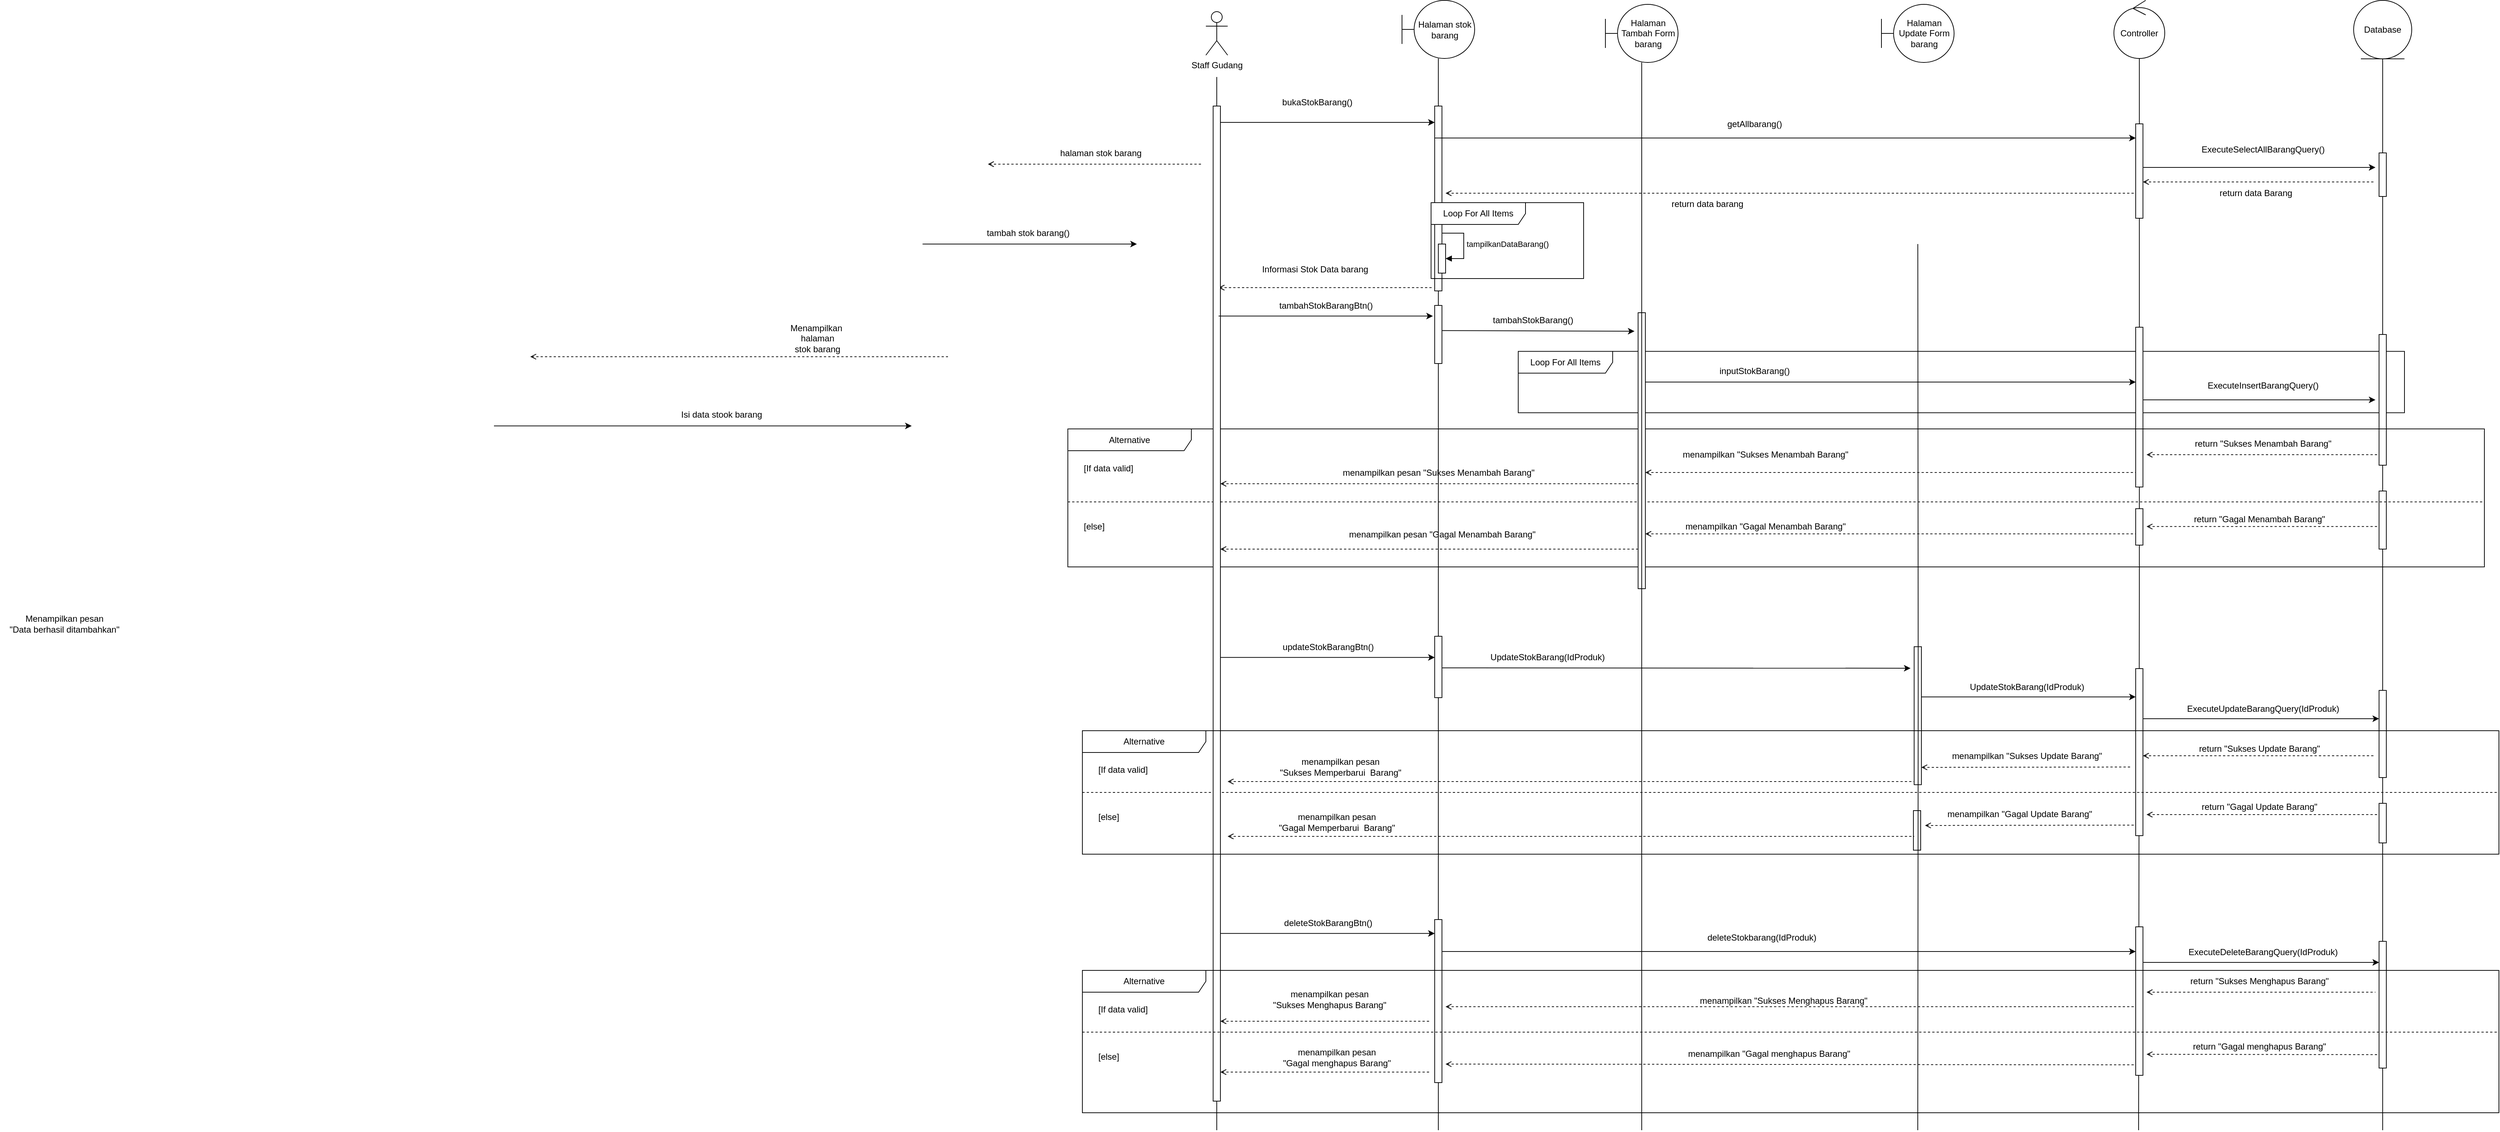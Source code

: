 <mxfile version="21.5.2" type="github" pages="26">
  <diagram id="fW59UWhJ_KLJzVEVr65X" name="Fitur Menambah informasi stok barang">
    <mxGraphModel dx="3374" dy="774" grid="1" gridSize="10" guides="1" tooltips="1" connect="1" arrows="1" fold="1" page="1" pageScale="1" pageWidth="850" pageHeight="1100" math="0" shadow="0">
      <root>
        <mxCell id="0" />
        <mxCell id="1" parent="0" />
        <mxCell id="C0zr5lX6N-NxUwwGUgHZ-20" value="" style="group" parent="1" connectable="0" vertex="1">
          <mxGeometry x="400" y="4.5" width="1510" height="1500" as="geometry" />
        </mxCell>
        <mxCell id="HAHY-88LGXUo1ZmjZV5Z-1" style="edgeStyle=orthogonalEdgeStyle;rounded=0;orthogonalLoop=1;jettySize=auto;html=1;endArrow=none;endFill=0;" parent="C0zr5lX6N-NxUwwGUgHZ-20" source="tKcK3o2jXv3rhwNKkqwP-2" edge="1">
          <mxGeometry relative="1" as="geometry">
            <mxPoint x="50" y="1555.5" as="targetPoint" />
          </mxGeometry>
        </mxCell>
        <mxCell id="tKcK3o2jXv3rhwNKkqwP-2" value="Halaman stok barang" style="shape=umlBoundary;whiteSpace=wrap;html=1;" parent="C0zr5lX6N-NxUwwGUgHZ-20" vertex="1">
          <mxGeometry width="100" height="80" as="geometry" />
        </mxCell>
        <mxCell id="C0zr5lX6N-NxUwwGUgHZ-34" value="" style="html=1;points=[];perimeter=orthogonalPerimeter;outlineConnect=0;targetShapes=umlLifeline;portConstraint=eastwest;newEdgeStyle={&quot;edgeStyle&quot;:&quot;elbowEdgeStyle&quot;,&quot;elbow&quot;:&quot;vertical&quot;,&quot;curved&quot;:0,&quot;rounded&quot;:0};" parent="C0zr5lX6N-NxUwwGUgHZ-20" vertex="1">
          <mxGeometry x="45" y="145.5" width="10" height="254.5" as="geometry" />
        </mxCell>
        <mxCell id="onJ0BsACgHFUcj2LodlX-14" value="" style="html=1;points=[];perimeter=orthogonalPerimeter;outlineConnect=0;targetShapes=umlLifeline;portConstraint=eastwest;newEdgeStyle={&quot;edgeStyle&quot;:&quot;elbowEdgeStyle&quot;,&quot;elbow&quot;:&quot;vertical&quot;,&quot;curved&quot;:0,&quot;rounded&quot;:0};" parent="C0zr5lX6N-NxUwwGUgHZ-20" vertex="1">
          <mxGeometry x="50" y="335.5" width="10" height="40" as="geometry" />
        </mxCell>
        <mxCell id="onJ0BsACgHFUcj2LodlX-15" value="tampilkanDataBarang()" style="html=1;align=left;spacingLeft=2;endArrow=block;rounded=0;edgeStyle=orthogonalEdgeStyle;curved=0;rounded=0;" parent="C0zr5lX6N-NxUwwGUgHZ-20" target="onJ0BsACgHFUcj2LodlX-14" edge="1">
          <mxGeometry x="0.25" relative="1" as="geometry">
            <mxPoint x="55" y="290.5" as="sourcePoint" />
            <Array as="points">
              <mxPoint x="85" y="320.5" />
            </Array>
            <mxPoint as="offset" />
          </mxGeometry>
        </mxCell>
        <mxCell id="onJ0BsACgHFUcj2LodlX-17" value="" style="endArrow=none;dashed=1;html=1;rounded=0;startArrow=open;startFill=0;" parent="C0zr5lX6N-NxUwwGUgHZ-20" edge="1">
          <mxGeometry width="50" height="50" relative="1" as="geometry">
            <mxPoint x="-252.5" y="395.5" as="sourcePoint" />
            <mxPoint x="42.5" y="395.5" as="targetPoint" />
          </mxGeometry>
        </mxCell>
        <mxCell id="onJ0BsACgHFUcj2LodlX-21" value="" style="html=1;points=[];perimeter=orthogonalPerimeter;outlineConnect=0;targetShapes=umlLifeline;portConstraint=eastwest;newEdgeStyle={&quot;edgeStyle&quot;:&quot;elbowEdgeStyle&quot;,&quot;elbow&quot;:&quot;vertical&quot;,&quot;curved&quot;:0,&quot;rounded&quot;:0};" parent="C0zr5lX6N-NxUwwGUgHZ-20" vertex="1">
          <mxGeometry x="45" y="420" width="10" height="80" as="geometry" />
        </mxCell>
        <mxCell id="onJ0BsACgHFUcj2LodlX-25" style="edgeStyle=elbowEdgeStyle;rounded=0;orthogonalLoop=1;jettySize=auto;html=1;elbow=vertical;curved=0;" parent="C0zr5lX6N-NxUwwGUgHZ-20" target="onJ0BsACgHFUcj2LodlX-26" edge="1">
          <mxGeometry relative="1" as="geometry">
            <mxPoint x="640" y="525.5" as="targetPoint" />
            <mxPoint x="335" y="525.5" as="sourcePoint" />
          </mxGeometry>
        </mxCell>
        <mxCell id="onJ0BsACgHFUcj2LodlX-27" value="inputStokBarang()" style="text;html=1;align=center;verticalAlign=middle;resizable=0;points=[];autosize=1;strokeColor=none;fillColor=none;container=0;" parent="C0zr5lX6N-NxUwwGUgHZ-20" vertex="1">
          <mxGeometry x="425" y="495.5" width="120" height="30" as="geometry" />
        </mxCell>
        <mxCell id="onJ0BsACgHFUcj2LodlX-71" value="Loop For All Items" style="shape=umlFrame;whiteSpace=wrap;html=1;pointerEvents=0;width=130;height=30;" parent="C0zr5lX6N-NxUwwGUgHZ-20" vertex="1">
          <mxGeometry x="160" y="483.25" width="1220" height="84.5" as="geometry" />
        </mxCell>
        <mxCell id="onJ0BsACgHFUcj2LodlX-87" value="Loop For All Items" style="shape=umlFrame;whiteSpace=wrap;html=1;pointerEvents=0;width=130;height=30;" parent="C0zr5lX6N-NxUwwGUgHZ-20" vertex="1">
          <mxGeometry x="40" y="278.5" width="210" height="104.5" as="geometry" />
        </mxCell>
        <mxCell id="zmxW0Yy-S73kPnZKEfrS-16" value="" style="html=1;points=[];perimeter=orthogonalPerimeter;outlineConnect=0;targetShapes=umlLifeline;portConstraint=eastwest;newEdgeStyle={&quot;edgeStyle&quot;:&quot;elbowEdgeStyle&quot;,&quot;elbow&quot;:&quot;vertical&quot;,&quot;curved&quot;:0,&quot;rounded&quot;:0};" parent="C0zr5lX6N-NxUwwGUgHZ-20" vertex="1">
          <mxGeometry x="45" y="875.5" width="10" height="84.5" as="geometry" />
        </mxCell>
        <mxCell id="HAHY-88LGXUo1ZmjZV5Z-6" style="edgeStyle=orthogonalEdgeStyle;rounded=0;orthogonalLoop=1;jettySize=auto;html=1;endArrow=none;endFill=0;" parent="C0zr5lX6N-NxUwwGUgHZ-20" source="tKcK3o2jXv3rhwNKkqwP-5" edge="1">
          <mxGeometry relative="1" as="geometry">
            <mxPoint x="1014" y="1555.5" as="targetPoint" />
          </mxGeometry>
        </mxCell>
        <mxCell id="onJ0BsACgHFUcj2LodlX-57" value="" style="endArrow=classic;html=1;rounded=0;" parent="C0zr5lX6N-NxUwwGUgHZ-20" edge="1">
          <mxGeometry width="50" height="50" relative="1" as="geometry">
            <mxPoint x="1020" y="550" as="sourcePoint" />
            <mxPoint x="1340" y="550" as="targetPoint" />
          </mxGeometry>
        </mxCell>
        <mxCell id="onJ0BsACgHFUcj2LodlX-58" value="ExecuteInsertBarangQuery()" style="text;html=1;align=center;verticalAlign=middle;resizable=0;points=[];autosize=1;strokeColor=none;fillColor=none;container=0;" parent="C0zr5lX6N-NxUwwGUgHZ-20" vertex="1">
          <mxGeometry x="1095" y="515" width="180" height="30" as="geometry" />
        </mxCell>
        <mxCell id="tAjrWRJAHp5NWM8UHjjj-1" value="" style="html=1;points=[];perimeter=orthogonalPerimeter;outlineConnect=0;targetShapes=umlLifeline;portConstraint=eastwest;newEdgeStyle={&quot;edgeStyle&quot;:&quot;elbowEdgeStyle&quot;,&quot;elbow&quot;:&quot;vertical&quot;,&quot;curved&quot;:0,&quot;rounded&quot;:0};" parent="C0zr5lX6N-NxUwwGUgHZ-20" vertex="1">
          <mxGeometry x="1010" y="920" width="10" height="230" as="geometry" />
        </mxCell>
        <mxCell id="tKcK3o2jXv3rhwNKkqwP-5" value="Controller" style="ellipse;shape=umlControl;whiteSpace=wrap;html=1;" parent="C0zr5lX6N-NxUwwGUgHZ-20" vertex="1">
          <mxGeometry x="980" width="70" height="80" as="geometry" />
        </mxCell>
        <mxCell id="onJ0BsACgHFUcj2LodlX-2" value="" style="html=1;points=[];perimeter=orthogonalPerimeter;outlineConnect=0;targetShapes=umlLifeline;portConstraint=eastwest;newEdgeStyle={&quot;edgeStyle&quot;:&quot;elbowEdgeStyle&quot;,&quot;elbow&quot;:&quot;vertical&quot;,&quot;curved&quot;:0,&quot;rounded&quot;:0};" parent="C0zr5lX6N-NxUwwGUgHZ-20" vertex="1">
          <mxGeometry x="1010" y="170" width="10" height="130" as="geometry" />
        </mxCell>
        <mxCell id="C0zr5lX6N-NxUwwGUgHZ-18" value="" style="group" parent="C0zr5lX6N-NxUwwGUgHZ-20" connectable="0" vertex="1">
          <mxGeometry x="1310" width="80" height="1500" as="geometry" />
        </mxCell>
        <mxCell id="HAHY-88LGXUo1ZmjZV5Z-7" style="edgeStyle=orthogonalEdgeStyle;rounded=0;orthogonalLoop=1;jettySize=auto;html=1;endArrow=none;endFill=0;" parent="C0zr5lX6N-NxUwwGUgHZ-18" source="tKcK3o2jXv3rhwNKkqwP-4" edge="1">
          <mxGeometry relative="1" as="geometry">
            <mxPoint x="40" y="1555.5" as="targetPoint" />
          </mxGeometry>
        </mxCell>
        <mxCell id="tKcK3o2jXv3rhwNKkqwP-4" value="Database" style="ellipse;shape=umlEntity;whiteSpace=wrap;html=1;" parent="C0zr5lX6N-NxUwwGUgHZ-18" vertex="1">
          <mxGeometry width="80" height="80.548" as="geometry" />
        </mxCell>
        <mxCell id="tAjrWRJAHp5NWM8UHjjj-2" value="" style="html=1;points=[];perimeter=orthogonalPerimeter;outlineConnect=0;targetShapes=umlLifeline;portConstraint=eastwest;newEdgeStyle={&quot;edgeStyle&quot;:&quot;elbowEdgeStyle&quot;,&quot;elbow&quot;:&quot;vertical&quot;,&quot;curved&quot;:0,&quot;rounded&quot;:0};" parent="C0zr5lX6N-NxUwwGUgHZ-18" vertex="1">
          <mxGeometry x="35" y="950" width="10" height="120" as="geometry" />
        </mxCell>
        <mxCell id="onJ0BsACgHFUcj2LodlX-5" value="" style="html=1;points=[];perimeter=orthogonalPerimeter;outlineConnect=0;targetShapes=umlLifeline;portConstraint=eastwest;newEdgeStyle={&quot;edgeStyle&quot;:&quot;elbowEdgeStyle&quot;,&quot;elbow&quot;:&quot;vertical&quot;,&quot;curved&quot;:0,&quot;rounded&quot;:0};" parent="C0zr5lX6N-NxUwwGUgHZ-18" vertex="1">
          <mxGeometry x="35" y="210" width="10" height="60" as="geometry" />
        </mxCell>
        <mxCell id="onJ0BsACgHFUcj2LodlX-59" value="&amp;nbsp;" style="html=1;points=[];perimeter=orthogonalPerimeter;outlineConnect=0;targetShapes=umlLifeline;portConstraint=eastwest;newEdgeStyle={&quot;edgeStyle&quot;:&quot;elbowEdgeStyle&quot;,&quot;elbow&quot;:&quot;vertical&quot;,&quot;curved&quot;:0,&quot;rounded&quot;:0};" parent="C0zr5lX6N-NxUwwGUgHZ-18" vertex="1">
          <mxGeometry x="35" y="460" width="10" height="180" as="geometry" />
        </mxCell>
        <mxCell id="94Tn0FD8faaWMeGUc1yy-44" value="&amp;nbsp;" style="html=1;points=[];perimeter=orthogonalPerimeter;outlineConnect=0;targetShapes=umlLifeline;portConstraint=eastwest;newEdgeStyle={&quot;edgeStyle&quot;:&quot;elbowEdgeStyle&quot;,&quot;elbow&quot;:&quot;vertical&quot;,&quot;curved&quot;:0,&quot;rounded&quot;:0};" parent="C0zr5lX6N-NxUwwGUgHZ-18" vertex="1">
          <mxGeometry x="35" y="1295.5" width="10" height="174.5" as="geometry" />
        </mxCell>
        <mxCell id="94Tn0FD8faaWMeGUc1yy-55" value="&amp;nbsp;" style="html=1;points=[];perimeter=orthogonalPerimeter;outlineConnect=0;targetShapes=umlLifeline;portConstraint=eastwest;newEdgeStyle={&quot;edgeStyle&quot;:&quot;elbowEdgeStyle&quot;,&quot;elbow&quot;:&quot;vertical&quot;,&quot;curved&quot;:0,&quot;rounded&quot;:0};" parent="C0zr5lX6N-NxUwwGUgHZ-18" vertex="1">
          <mxGeometry x="35" y="675.5" width="10" height="80" as="geometry" />
        </mxCell>
        <mxCell id="94Tn0FD8faaWMeGUc1yy-33" value="" style="html=1;points=[];perimeter=orthogonalPerimeter;outlineConnect=0;targetShapes=umlLifeline;portConstraint=eastwest;newEdgeStyle={&quot;edgeStyle&quot;:&quot;elbowEdgeStyle&quot;,&quot;elbow&quot;:&quot;vertical&quot;,&quot;curved&quot;:0,&quot;rounded&quot;:0};" parent="C0zr5lX6N-NxUwwGUgHZ-18" vertex="1">
          <mxGeometry x="35" y="1105.5" width="10" height="54.5" as="geometry" />
        </mxCell>
        <mxCell id="onJ0BsACgHFUcj2LodlX-4" value="" style="endArrow=classic;html=1;rounded=0;" parent="C0zr5lX6N-NxUwwGUgHZ-20" edge="1">
          <mxGeometry width="50" height="50" relative="1" as="geometry">
            <mxPoint x="1020" y="230" as="sourcePoint" />
            <mxPoint x="1340" y="230" as="targetPoint" />
          </mxGeometry>
        </mxCell>
        <mxCell id="onJ0BsACgHFUcj2LodlX-6" value="ExecuteSelectAllBarangQuery()" style="text;html=1;align=center;verticalAlign=middle;resizable=0;points=[];autosize=1;strokeColor=none;fillColor=none;container=0;" parent="C0zr5lX6N-NxUwwGUgHZ-20" vertex="1">
          <mxGeometry x="1090" y="190" width="190" height="30" as="geometry" />
        </mxCell>
        <mxCell id="onJ0BsACgHFUcj2LodlX-8" value="" style="endArrow=none;dashed=1;html=1;rounded=0;startArrow=open;startFill=0;" parent="C0zr5lX6N-NxUwwGUgHZ-20" edge="1">
          <mxGeometry width="50" height="50" relative="1" as="geometry">
            <mxPoint x="1020" y="250" as="sourcePoint" />
            <mxPoint x="1340" y="250" as="targetPoint" />
          </mxGeometry>
        </mxCell>
        <mxCell id="onJ0BsACgHFUcj2LodlX-9" value="return data Barang" style="text;html=1;align=center;verticalAlign=middle;resizable=0;points=[];autosize=1;strokeColor=none;fillColor=none;container=0;" parent="C0zr5lX6N-NxUwwGUgHZ-20" vertex="1">
          <mxGeometry x="1110" y="250" width="130" height="30" as="geometry" />
        </mxCell>
        <mxCell id="onJ0BsACgHFUcj2LodlX-26" value="" style="html=1;points=[];perimeter=orthogonalPerimeter;outlineConnect=0;targetShapes=umlLifeline;portConstraint=eastwest;newEdgeStyle={&quot;edgeStyle&quot;:&quot;elbowEdgeStyle&quot;,&quot;elbow&quot;:&quot;vertical&quot;,&quot;curved&quot;:0,&quot;rounded&quot;:0};" parent="C0zr5lX6N-NxUwwGUgHZ-20" vertex="1">
          <mxGeometry x="1010" y="450" width="10" height="220" as="geometry" />
        </mxCell>
        <mxCell id="94Tn0FD8faaWMeGUc1yy-10" value="Halaman Update Form barang" style="shape=umlBoundary;whiteSpace=wrap;html=1;" parent="C0zr5lX6N-NxUwwGUgHZ-20" vertex="1">
          <mxGeometry x="660" y="5.5" width="100" height="80" as="geometry" />
        </mxCell>
        <mxCell id="94Tn0FD8faaWMeGUc1yy-11" value="" style="html=1;points=[];perimeter=orthogonalPerimeter;outlineConnect=0;targetShapes=umlLifeline;portConstraint=eastwest;newEdgeStyle={&quot;edgeStyle&quot;:&quot;elbowEdgeStyle&quot;,&quot;elbow&quot;:&quot;vertical&quot;,&quot;curved&quot;:0,&quot;rounded&quot;:0};" parent="C0zr5lX6N-NxUwwGUgHZ-20" vertex="1">
          <mxGeometry x="705" y="889.82" width="10" height="190" as="geometry" />
        </mxCell>
        <mxCell id="94Tn0FD8faaWMeGUc1yy-13" value="" style="endArrow=classic;html=1;rounded=0;exitX=1;exitY=0.125;exitDx=0;exitDy=0;exitPerimeter=0;" parent="C0zr5lX6N-NxUwwGUgHZ-20" edge="1">
          <mxGeometry width="50" height="50" relative="1" as="geometry">
            <mxPoint x="55" y="918.95" as="sourcePoint" />
            <mxPoint x="700" y="919.5" as="targetPoint" />
          </mxGeometry>
        </mxCell>
        <mxCell id="94Tn0FD8faaWMeGUc1yy-14" value="UpdateStokBarang(IdProduk)" style="text;html=1;align=center;verticalAlign=middle;resizable=0;points=[];autosize=1;strokeColor=none;fillColor=none;container=0;" parent="C0zr5lX6N-NxUwwGUgHZ-20" vertex="1">
          <mxGeometry x="110" y="889.82" width="180" height="30" as="geometry" />
        </mxCell>
        <mxCell id="94Tn0FD8faaWMeGUc1yy-16" value="" style="endArrow=classic;html=1;rounded=0;exitX=1;exitY=0.125;exitDx=0;exitDy=0;exitPerimeter=0;" parent="C0zr5lX6N-NxUwwGUgHZ-20" target="tAjrWRJAHp5NWM8UHjjj-1" edge="1">
          <mxGeometry width="50" height="50" relative="1" as="geometry">
            <mxPoint x="715" y="958.95" as="sourcePoint" />
            <mxPoint x="1360" y="959.5" as="targetPoint" />
          </mxGeometry>
        </mxCell>
        <mxCell id="94Tn0FD8faaWMeGUc1yy-17" value="UpdateStokBarang(IdProduk)" style="text;html=1;align=center;verticalAlign=middle;resizable=0;points=[];autosize=1;strokeColor=none;fillColor=none;container=0;" parent="C0zr5lX6N-NxUwwGUgHZ-20" vertex="1">
          <mxGeometry x="770" y="930.0" width="180" height="30" as="geometry" />
        </mxCell>
        <mxCell id="94Tn0FD8faaWMeGUc1yy-18" value="" style="endArrow=classic;html=1;rounded=0;exitX=1;exitY=0.125;exitDx=0;exitDy=0;exitPerimeter=0;" parent="C0zr5lX6N-NxUwwGUgHZ-20" target="tAjrWRJAHp5NWM8UHjjj-2" edge="1">
          <mxGeometry width="50" height="50" relative="1" as="geometry">
            <mxPoint x="1020" y="988.95" as="sourcePoint" />
            <mxPoint x="1315" y="989" as="targetPoint" />
          </mxGeometry>
        </mxCell>
        <mxCell id="94Tn0FD8faaWMeGUc1yy-19" value="ExecuteUpdateBarangQuery(IdProduk)" style="text;html=1;align=center;verticalAlign=middle;resizable=0;points=[];autosize=1;strokeColor=none;fillColor=none;container=0;" parent="C0zr5lX6N-NxUwwGUgHZ-20" vertex="1">
          <mxGeometry x="1065" y="960.0" width="240" height="30" as="geometry" />
        </mxCell>
        <mxCell id="94Tn0FD8faaWMeGUc1yy-21" value="" style="endArrow=none;dashed=1;html=1;rounded=0;startArrow=open;startFill=0;" parent="C0zr5lX6N-NxUwwGUgHZ-20" edge="1">
          <mxGeometry width="50" height="50" relative="1" as="geometry">
            <mxPoint x="1020" y="1040" as="sourcePoint" />
            <mxPoint x="1340" y="1040" as="targetPoint" />
          </mxGeometry>
        </mxCell>
        <mxCell id="94Tn0FD8faaWMeGUc1yy-22" value="return &quot;Sukses Update Barang&quot;" style="text;html=1;align=center;verticalAlign=middle;resizable=0;points=[];autosize=1;strokeColor=none;fillColor=none;container=0;" parent="C0zr5lX6N-NxUwwGUgHZ-20" vertex="1">
          <mxGeometry x="1085" y="1015.5" width="190" height="30" as="geometry" />
        </mxCell>
        <mxCell id="94Tn0FD8faaWMeGUc1yy-23" value="" style="endArrow=none;dashed=1;html=1;rounded=0;startArrow=open;startFill=0;" parent="C0zr5lX6N-NxUwwGUgHZ-20" edge="1">
          <mxGeometry width="50" height="50" relative="1" as="geometry">
            <mxPoint x="715" y="1056" as="sourcePoint" />
            <mxPoint x="1005" y="1055.5" as="targetPoint" />
          </mxGeometry>
        </mxCell>
        <mxCell id="94Tn0FD8faaWMeGUc1yy-24" value="menampilkan &quot;Sukses Update Barang&quot;" style="text;html=1;align=center;verticalAlign=middle;resizable=0;points=[];autosize=1;strokeColor=none;fillColor=none;container=0;" parent="C0zr5lX6N-NxUwwGUgHZ-20" vertex="1">
          <mxGeometry x="740" y="1025.5" width="240" height="30" as="geometry" />
        </mxCell>
        <mxCell id="94Tn0FD8faaWMeGUc1yy-30" value="" style="html=1;points=[];perimeter=orthogonalPerimeter;outlineConnect=0;targetShapes=umlLifeline;portConstraint=eastwest;newEdgeStyle={&quot;edgeStyle&quot;:&quot;elbowEdgeStyle&quot;,&quot;elbow&quot;:&quot;vertical&quot;,&quot;curved&quot;:0,&quot;rounded&quot;:0};" parent="C0zr5lX6N-NxUwwGUgHZ-20" vertex="1">
          <mxGeometry x="45" y="1265.5" width="10" height="224.5" as="geometry" />
        </mxCell>
        <mxCell id="94Tn0FD8faaWMeGUc1yy-31" value="" style="endArrow=classic;html=1;rounded=0;" parent="C0zr5lX6N-NxUwwGUgHZ-20" edge="1">
          <mxGeometry width="50" height="50" relative="1" as="geometry">
            <mxPoint x="55" y="1309.5" as="sourcePoint" />
            <mxPoint x="1010" y="1309.5" as="targetPoint" />
          </mxGeometry>
        </mxCell>
        <mxCell id="94Tn0FD8faaWMeGUc1yy-32" value="deleteStokbarang(IdProduk)" style="text;html=1;align=center;verticalAlign=middle;resizable=0;points=[];autosize=1;strokeColor=none;fillColor=none;container=0;" parent="C0zr5lX6N-NxUwwGUgHZ-20" vertex="1">
          <mxGeometry x="405" y="1275.5" width="180" height="30" as="geometry" />
        </mxCell>
        <mxCell id="94Tn0FD8faaWMeGUc1yy-35" value="" style="html=1;points=[];perimeter=orthogonalPerimeter;outlineConnect=0;targetShapes=umlLifeline;portConstraint=eastwest;newEdgeStyle={&quot;edgeStyle&quot;:&quot;elbowEdgeStyle&quot;,&quot;elbow&quot;:&quot;vertical&quot;,&quot;curved&quot;:0,&quot;rounded&quot;:0};" parent="C0zr5lX6N-NxUwwGUgHZ-20" vertex="1">
          <mxGeometry x="1010" y="1275.5" width="10" height="204.5" as="geometry" />
        </mxCell>
        <mxCell id="94Tn0FD8faaWMeGUc1yy-36" value="" style="endArrow=classic;html=1;rounded=0;exitX=1;exitY=0.125;exitDx=0;exitDy=0;exitPerimeter=0;" parent="C0zr5lX6N-NxUwwGUgHZ-20" edge="1">
          <mxGeometry width="50" height="50" relative="1" as="geometry">
            <mxPoint x="1020" y="1324.45" as="sourcePoint" />
            <mxPoint x="1345" y="1324.5" as="targetPoint" />
          </mxGeometry>
        </mxCell>
        <mxCell id="94Tn0FD8faaWMeGUc1yy-37" value="ExecuteDeleteBarangQuery(IdProduk)" style="text;html=1;align=center;verticalAlign=middle;resizable=0;points=[];autosize=1;strokeColor=none;fillColor=none;container=0;" parent="C0zr5lX6N-NxUwwGUgHZ-20" vertex="1">
          <mxGeometry x="1070" y="1295.5" width="230" height="30" as="geometry" />
        </mxCell>
        <mxCell id="94Tn0FD8faaWMeGUc1yy-45" value="" style="endArrow=none;dashed=1;html=1;rounded=0;startArrow=open;startFill=0;" parent="C0zr5lX6N-NxUwwGUgHZ-20" edge="1">
          <mxGeometry width="50" height="50" relative="1" as="geometry">
            <mxPoint x="1025" y="1365.5" as="sourcePoint" />
            <mxPoint x="1340" y="1365.5" as="targetPoint" />
          </mxGeometry>
        </mxCell>
        <mxCell id="94Tn0FD8faaWMeGUc1yy-46" value="return &quot;Sukses Menghapus Barang&quot;" style="text;html=1;align=center;verticalAlign=middle;resizable=0;points=[];autosize=1;strokeColor=none;fillColor=none;container=0;" parent="C0zr5lX6N-NxUwwGUgHZ-20" vertex="1">
          <mxGeometry x="1070" y="1335.5" width="220" height="30" as="geometry" />
        </mxCell>
        <mxCell id="94Tn0FD8faaWMeGUc1yy-47" value="" style="endArrow=none;dashed=1;html=1;rounded=0;startArrow=open;startFill=0;" parent="C0zr5lX6N-NxUwwGUgHZ-20" edge="1">
          <mxGeometry width="50" height="50" relative="1" as="geometry">
            <mxPoint x="60" y="1385.5" as="sourcePoint" />
            <mxPoint x="1010" y="1385.5" as="targetPoint" />
          </mxGeometry>
        </mxCell>
        <mxCell id="94Tn0FD8faaWMeGUc1yy-48" value="menampilkan &quot;Sukses Menghapus Barang&quot;" style="text;html=1;align=center;verticalAlign=middle;resizable=0;points=[];autosize=1;strokeColor=none;fillColor=none;container=0;" parent="C0zr5lX6N-NxUwwGUgHZ-20" vertex="1">
          <mxGeometry x="400" y="1362.75" width="250" height="30" as="geometry" />
        </mxCell>
        <mxCell id="onJ0BsACgHFUcj2LodlX-65" value="menampilkan &quot;Sukses Menambah Barang&quot;" style="text;html=1;align=center;verticalAlign=middle;resizable=0;points=[];autosize=1;strokeColor=none;fillColor=none;container=0;" parent="C0zr5lX6N-NxUwwGUgHZ-20" vertex="1">
          <mxGeometry x="375" y="610" width="250" height="30" as="geometry" />
        </mxCell>
        <mxCell id="onJ0BsACgHFUcj2LodlX-61" value="return &quot;Sukses Menambah Barang&quot;" style="text;html=1;align=center;verticalAlign=middle;resizable=0;points=[];autosize=1;strokeColor=none;fillColor=none;container=0;" parent="C0zr5lX6N-NxUwwGUgHZ-20" vertex="1">
          <mxGeometry x="1075" y="595.5" width="220" height="30" as="geometry" />
        </mxCell>
        <mxCell id="94Tn0FD8faaWMeGUc1yy-61" value="menampilkan pesan &quot;Gagal Menambah Barang&quot;" style="text;html=1;align=center;verticalAlign=middle;resizable=0;points=[];autosize=1;strokeColor=none;fillColor=none;container=0;" parent="C0zr5lX6N-NxUwwGUgHZ-20" vertex="1">
          <mxGeometry x="-85" y="720" width="280" height="30" as="geometry" />
        </mxCell>
        <mxCell id="94Tn0FD8faaWMeGUc1yy-56" value="" style="endArrow=none;dashed=1;html=1;rounded=0;startArrow=open;startFill=0;" parent="C0zr5lX6N-NxUwwGUgHZ-20" edge="1">
          <mxGeometry width="50" height="50" relative="1" as="geometry">
            <mxPoint x="1025" y="724.41" as="sourcePoint" />
            <mxPoint x="1345" y="724.41" as="targetPoint" />
          </mxGeometry>
        </mxCell>
        <mxCell id="94Tn0FD8faaWMeGUc1yy-57" value="return &quot;Gagal Menambah Barang&quot;" style="text;html=1;align=center;verticalAlign=middle;resizable=0;points=[];autosize=1;strokeColor=none;fillColor=none;container=0;" parent="C0zr5lX6N-NxUwwGUgHZ-20" vertex="1">
          <mxGeometry x="1075" y="699.82" width="210" height="30" as="geometry" />
        </mxCell>
        <mxCell id="8thaGV3Fseh9l9p66OBm-1" value="Alternative" style="shape=umlFrame;whiteSpace=wrap;html=1;pointerEvents=0;recursiveResize=0;container=1;collapsible=0;width=170;" parent="C0zr5lX6N-NxUwwGUgHZ-20" vertex="1">
          <mxGeometry x="-460" y="590" width="1950" height="190" as="geometry" />
        </mxCell>
        <mxCell id="8thaGV3Fseh9l9p66OBm-2" value="[If data valid]" style="text;html=1;" parent="8thaGV3Fseh9l9p66OBm-1" vertex="1">
          <mxGeometry width="100" height="20" relative="1" as="geometry">
            <mxPoint x="20" y="40" as="offset" />
          </mxGeometry>
        </mxCell>
        <mxCell id="8thaGV3Fseh9l9p66OBm-3" value="[else]" style="line;strokeWidth=1;dashed=1;labelPosition=center;verticalLabelPosition=bottom;align=left;verticalAlign=top;spacingLeft=20;spacingTop=15;html=1;whiteSpace=wrap;" parent="8thaGV3Fseh9l9p66OBm-1" vertex="1">
          <mxGeometry y="95.5" width="1950" height="10" as="geometry" />
        </mxCell>
        <mxCell id="onJ0BsACgHFUcj2LodlX-66" value="" style="endArrow=none;dashed=1;html=1;rounded=0;startArrow=open;startFill=0;" parent="8thaGV3Fseh9l9p66OBm-1" edge="1">
          <mxGeometry width="50" height="50" relative="1" as="geometry">
            <mxPoint x="210" y="75.5" as="sourcePoint" />
            <mxPoint x="785" y="75.5" as="targetPoint" />
          </mxGeometry>
        </mxCell>
        <mxCell id="onJ0BsACgHFUcj2LodlX-67" value="menampilkan pesan &quot;Sukses Menambah Barang&quot;" style="text;html=1;align=center;verticalAlign=middle;resizable=0;points=[];autosize=1;strokeColor=none;fillColor=none;container=0;" parent="8thaGV3Fseh9l9p66OBm-1" vertex="1">
          <mxGeometry x="365" y="45.5" width="290" height="30" as="geometry" />
        </mxCell>
        <mxCell id="94Tn0FD8faaWMeGUc1yy-60" value="" style="endArrow=none;dashed=1;html=1;rounded=0;startArrow=open;startFill=0;" parent="8thaGV3Fseh9l9p66OBm-1" edge="1">
          <mxGeometry width="50" height="50" relative="1" as="geometry">
            <mxPoint x="210" y="165.5" as="sourcePoint" />
            <mxPoint x="785" y="165.5" as="targetPoint" />
          </mxGeometry>
        </mxCell>
        <mxCell id="onJ0BsACgHFUcj2LodlX-64" value="" style="endArrow=none;dashed=1;html=1;rounded=0;startArrow=open;startFill=0;" parent="8thaGV3Fseh9l9p66OBm-1" edge="1">
          <mxGeometry width="50" height="50" relative="1" as="geometry">
            <mxPoint x="795" y="60" as="sourcePoint" />
            <mxPoint x="1470" y="60" as="targetPoint" />
          </mxGeometry>
        </mxCell>
        <mxCell id="onJ0BsACgHFUcj2LodlX-60" value="" style="endArrow=none;dashed=1;html=1;rounded=0;startArrow=open;startFill=0;" parent="8thaGV3Fseh9l9p66OBm-1" edge="1">
          <mxGeometry width="50" height="50" relative="1" as="geometry">
            <mxPoint x="1485" y="35.5" as="sourcePoint" />
            <mxPoint x="1805" y="35.5" as="targetPoint" />
          </mxGeometry>
        </mxCell>
        <mxCell id="94Tn0FD8faaWMeGUc1yy-65" value="" style="html=1;points=[];perimeter=orthogonalPerimeter;outlineConnect=0;targetShapes=umlLifeline;portConstraint=eastwest;newEdgeStyle={&quot;edgeStyle&quot;:&quot;elbowEdgeStyle&quot;,&quot;elbow&quot;:&quot;vertical&quot;,&quot;curved&quot;:0,&quot;rounded&quot;:0};" parent="C0zr5lX6N-NxUwwGUgHZ-20" vertex="1">
          <mxGeometry x="1010" y="699.82" width="10" height="50.18" as="geometry" />
        </mxCell>
        <mxCell id="94Tn0FD8faaWMeGUc1yy-64" value="[else]" style="line;strokeWidth=1;dashed=1;labelPosition=center;verticalLabelPosition=bottom;align=left;verticalAlign=top;spacingLeft=20;spacingTop=15;html=1;whiteSpace=wrap;" parent="C0zr5lX6N-NxUwwGUgHZ-20" vertex="1">
          <mxGeometry x="-440" y="1085.5" width="1950" height="10" as="geometry" />
        </mxCell>
        <mxCell id="94Tn0FD8faaWMeGUc1yy-93" value="" style="html=1;points=[];perimeter=orthogonalPerimeter;outlineConnect=0;targetShapes=umlLifeline;portConstraint=eastwest;newEdgeStyle={&quot;edgeStyle&quot;:&quot;elbowEdgeStyle&quot;,&quot;elbow&quot;:&quot;vertical&quot;,&quot;curved&quot;:0,&quot;rounded&quot;:0};" parent="C0zr5lX6N-NxUwwGUgHZ-20" vertex="1">
          <mxGeometry x="704" y="1115.5" width="10" height="54.5" as="geometry" />
        </mxCell>
        <mxCell id="94Tn0FD8faaWMeGUc1yy-108" value="menampilkan &quot;Gagal menghapus Barang&quot;" style="text;html=1;align=center;verticalAlign=middle;resizable=0;points=[];autosize=1;strokeColor=none;fillColor=none;container=0;" parent="C0zr5lX6N-NxUwwGUgHZ-20" vertex="1">
          <mxGeometry x="375" y="1435.5" width="260" height="30" as="geometry" />
        </mxCell>
        <mxCell id="94Tn0FD8faaWMeGUc1yy-81" value="menampilkan &quot;Gagal Update Barang&quot;" style="text;html=1;align=center;verticalAlign=middle;resizable=0;points=[];autosize=1;strokeColor=none;fillColor=none;container=0;" parent="C0zr5lX6N-NxUwwGUgHZ-20" vertex="1">
          <mxGeometry x="735" y="1105.5" width="230" height="30" as="geometry" />
        </mxCell>
        <mxCell id="94Tn0FD8faaWMeGUc1yy-59" value="menampilkan &quot;Gagal Menambah Barang&quot;" style="text;html=1;align=center;verticalAlign=middle;resizable=0;points=[];autosize=1;strokeColor=none;fillColor=none;container=0;" parent="C0zr5lX6N-NxUwwGUgHZ-20" vertex="1">
          <mxGeometry x="380" y="709.91" width="240" height="30" as="geometry" />
        </mxCell>
        <mxCell id="94Tn0FD8faaWMeGUc1yy-106" value="return &quot;Gagal menghapus Barang&quot;" style="text;html=1;align=center;verticalAlign=middle;resizable=0;points=[];autosize=1;strokeColor=none;fillColor=none;container=0;" parent="C0zr5lX6N-NxUwwGUgHZ-20" vertex="1">
          <mxGeometry x="1075" y="1425.5" width="210" height="30" as="geometry" />
        </mxCell>
        <mxCell id="kx3ADqoFeE4wdm0lcu98-9" value="" style="html=1;points=[];perimeter=orthogonalPerimeter;outlineConnect=0;targetShapes=umlLifeline;portConstraint=eastwest;newEdgeStyle={&quot;edgeStyle&quot;:&quot;elbowEdgeStyle&quot;,&quot;elbow&quot;:&quot;vertical&quot;,&quot;curved&quot;:0,&quot;rounded&quot;:0};" parent="C0zr5lX6N-NxUwwGUgHZ-20" vertex="1">
          <mxGeometry x="325" y="430" width="10" height="380" as="geometry" />
        </mxCell>
        <mxCell id="94Tn0FD8faaWMeGUc1yy-58" value="" style="endArrow=none;dashed=1;html=1;rounded=0;startArrow=open;startFill=0;" parent="C0zr5lX6N-NxUwwGUgHZ-20" edge="1">
          <mxGeometry width="50" height="50" relative="1" as="geometry">
            <mxPoint x="335" y="734.5" as="sourcePoint" />
            <mxPoint x="1010" y="734.5" as="targetPoint" />
          </mxGeometry>
        </mxCell>
        <mxCell id="C0zr5lX6N-NxUwwGUgHZ-29" value="" style="group" parent="1" connectable="0" vertex="1">
          <mxGeometry x="-75" y="195" width="130" height="50" as="geometry" />
        </mxCell>
        <mxCell id="C0zr5lX6N-NxUwwGUgHZ-3" value="halaman stok barang" style="text;html=1;align=center;verticalAlign=middle;resizable=0;points=[];autosize=1;strokeColor=none;fillColor=none;" parent="C0zr5lX6N-NxUwwGUgHZ-29" vertex="1">
          <mxGeometry x="-10" y="5" width="140" height="30" as="geometry" />
        </mxCell>
        <mxCell id="C0zr5lX6N-NxUwwGUgHZ-30" value="" style="group" parent="1" connectable="0" vertex="1">
          <mxGeometry x="-180" y="310" width="135" height="40" as="geometry" />
        </mxCell>
        <mxCell id="C0zr5lX6N-NxUwwGUgHZ-5" value="tambah stok barang()" style="text;html=1;align=center;verticalAlign=middle;resizable=0;points=[];autosize=1;strokeColor=none;fillColor=none;" parent="C0zr5lX6N-NxUwwGUgHZ-30" vertex="1">
          <mxGeometry x="-5" width="140" height="30" as="geometry" />
        </mxCell>
        <mxCell id="C0zr5lX6N-NxUwwGUgHZ-2" value="" style="endArrow=none;html=1;rounded=0;endFill=0;startArrow=open;startFill=0;dashed=1;" parent="1" edge="1">
          <mxGeometry width="50" height="50" relative="1" as="geometry">
            <mxPoint x="-170" y="230" as="sourcePoint" />
            <mxPoint x="125" y="230" as="targetPoint" />
            <Array as="points">
              <mxPoint x="-100" y="230" />
            </Array>
          </mxGeometry>
        </mxCell>
        <mxCell id="C0zr5lX6N-NxUwwGUgHZ-4" value="" style="endArrow=classic;html=1;rounded=0;" parent="1" edge="1">
          <mxGeometry width="50" height="50" relative="1" as="geometry">
            <mxPoint x="-260" y="340" as="sourcePoint" />
            <mxPoint x="35" y="340" as="targetPoint" />
          </mxGeometry>
        </mxCell>
        <mxCell id="HAHY-88LGXUo1ZmjZV5Z-9" value="" style="endArrow=classic;html=1;rounded=0;exitX=1;exitY=0.125;exitDx=0;exitDy=0;exitPerimeter=0;" parent="1" edge="1">
          <mxGeometry width="50" height="50" relative="1" as="geometry">
            <mxPoint x="150" y="172.5" as="sourcePoint" />
            <mxPoint x="445" y="172.5" as="targetPoint" />
          </mxGeometry>
        </mxCell>
        <mxCell id="HAHY-88LGXUo1ZmjZV5Z-11" value="bukaStokBarang()" style="text;html=1;align=center;verticalAlign=middle;resizable=0;points=[];autosize=1;strokeColor=none;fillColor=none;container=0;" parent="1" vertex="1">
          <mxGeometry x="222.5" y="130" width="120" height="30" as="geometry" />
        </mxCell>
        <mxCell id="C0zr5lX6N-NxUwwGUgHZ-7" value="" style="endArrow=none;html=1;rounded=0;endFill=0;startArrow=open;startFill=0;dashed=1;exitX=1;exitY=0.289;exitDx=0;exitDy=0;exitPerimeter=0;" parent="1" edge="1">
          <mxGeometry width="50" height="50" relative="1" as="geometry">
            <mxPoint x="-800" y="495.1" as="sourcePoint" />
            <mxPoint x="-225" y="495.1" as="targetPoint" />
          </mxGeometry>
        </mxCell>
        <mxCell id="C0zr5lX6N-NxUwwGUgHZ-9" value="Menampilkan&amp;nbsp;&lt;br&gt;halaman&lt;br&gt;stok barang" style="text;html=1;align=center;verticalAlign=middle;resizable=0;points=[];autosize=1;strokeColor=none;fillColor=none;" parent="1" vertex="1">
          <mxGeometry x="-455" y="440" width="100" height="60" as="geometry" />
        </mxCell>
        <mxCell id="C0zr5lX6N-NxUwwGUgHZ-10" value="" style="endArrow=classic;html=1;rounded=0;exitX=1;exitY=0.356;exitDx=0;exitDy=0;exitPerimeter=0;" parent="1" edge="1">
          <mxGeometry width="50" height="50" relative="1" as="geometry">
            <mxPoint x="-850" y="590.4" as="sourcePoint" />
            <mxPoint x="-275" y="590.4" as="targetPoint" />
          </mxGeometry>
        </mxCell>
        <mxCell id="C0zr5lX6N-NxUwwGUgHZ-11" value="Isi data stook barang" style="text;html=1;align=center;verticalAlign=middle;resizable=0;points=[];autosize=1;strokeColor=none;fillColor=none;" parent="1" vertex="1">
          <mxGeometry x="-602.5" y="560" width="130" height="30" as="geometry" />
        </mxCell>
        <mxCell id="4gPt0TvhD6Gdm7wsOKZE-1" style="edgeStyle=orthogonalEdgeStyle;rounded=0;orthogonalLoop=1;jettySize=auto;html=1;endArrow=none;endFill=0;" parent="1" edge="1">
          <mxGeometry relative="1" as="geometry">
            <mxPoint x="145" y="1560" as="targetPoint" />
            <mxPoint x="145" y="110" as="sourcePoint" />
          </mxGeometry>
        </mxCell>
        <mxCell id="tKcK3o2jXv3rhwNKkqwP-1" value="Staff Gudang" style="shape=umlActor;verticalLabelPosition=bottom;verticalAlign=top;html=1;outlineConnect=0;" parent="1" vertex="1">
          <mxGeometry x="130" y="20" width="30" height="60" as="geometry" />
        </mxCell>
        <mxCell id="tAjrWRJAHp5NWM8UHjjj-3" value="" style="html=1;points=[];perimeter=orthogonalPerimeter;outlineConnect=0;targetShapes=umlLifeline;portConstraint=eastwest;newEdgeStyle={&quot;edgeStyle&quot;:&quot;elbowEdgeStyle&quot;,&quot;elbow&quot;:&quot;vertical&quot;,&quot;curved&quot;:0,&quot;rounded&quot;:0};" parent="1" vertex="1">
          <mxGeometry x="140" y="150" width="10" height="1370" as="geometry" />
        </mxCell>
        <mxCell id="zmxW0Yy-S73kPnZKEfrS-18" value="Menampilkan pesan&amp;nbsp;&lt;br&gt;&quot;Data berhasil ditambahkan&quot;&amp;nbsp;" style="text;html=1;align=center;verticalAlign=middle;resizable=0;points=[];autosize=1;strokeColor=none;fillColor=none;" parent="1" vertex="1">
          <mxGeometry x="-1530" y="843" width="180" height="40" as="geometry" />
        </mxCell>
        <mxCell id="onJ0BsACgHFUcj2LodlX-1" value="" style="endArrow=classic;html=1;rounded=0;" parent="1" target="onJ0BsACgHFUcj2LodlX-2" edge="1">
          <mxGeometry width="50" height="50" relative="1" as="geometry">
            <mxPoint x="445" y="194" as="sourcePoint" />
            <mxPoint x="1030" y="194" as="targetPoint" />
          </mxGeometry>
        </mxCell>
        <mxCell id="onJ0BsACgHFUcj2LodlX-18" value="Informasi Stok Data barang" style="text;html=1;align=center;verticalAlign=middle;resizable=0;points=[];autosize=1;strokeColor=none;fillColor=none;container=0;" parent="1" vertex="1">
          <mxGeometry x="195" y="360" width="170" height="30" as="geometry" />
        </mxCell>
        <mxCell id="onJ0BsACgHFUcj2LodlX-19" value="" style="endArrow=classic;html=1;rounded=0;exitX=1;exitY=0.125;exitDx=0;exitDy=0;exitPerimeter=0;" parent="1" edge="1">
          <mxGeometry width="50" height="50" relative="1" as="geometry">
            <mxPoint x="147.5" y="439.13" as="sourcePoint" />
            <mxPoint x="442.5" y="439.13" as="targetPoint" />
          </mxGeometry>
        </mxCell>
        <mxCell id="onJ0BsACgHFUcj2LodlX-20" value="tambahStokBarangBtn()" style="text;html=1;align=center;verticalAlign=middle;resizable=0;points=[];autosize=1;strokeColor=none;fillColor=none;container=0;" parent="1" vertex="1">
          <mxGeometry x="215" y="410" width="160" height="30" as="geometry" />
        </mxCell>
        <mxCell id="onJ0BsACgHFUcj2LodlX-23" value="" style="endArrow=classic;html=1;rounded=0;exitX=1;exitY=0.125;exitDx=0;exitDy=0;exitPerimeter=0;" parent="1" edge="1">
          <mxGeometry width="50" height="50" relative="1" as="geometry">
            <mxPoint x="455" y="459.13" as="sourcePoint" />
            <mxPoint x="720" y="460" as="targetPoint" />
          </mxGeometry>
        </mxCell>
        <mxCell id="onJ0BsACgHFUcj2LodlX-24" value="tambahStokBarang()" style="text;html=1;align=center;verticalAlign=middle;resizable=0;points=[];autosize=1;strokeColor=none;fillColor=none;container=0;" parent="1" vertex="1">
          <mxGeometry x="510" y="430" width="140" height="30" as="geometry" />
        </mxCell>
        <mxCell id="HAHY-88LGXUo1ZmjZV5Z-5" style="edgeStyle=orthogonalEdgeStyle;rounded=0;orthogonalLoop=1;jettySize=auto;html=1;endArrow=none;endFill=0;" parent="1" edge="1">
          <mxGeometry relative="1" as="geometry">
            <mxPoint x="730" y="1560" as="targetPoint" />
            <mxPoint x="730" y="910" as="sourcePoint" />
            <Array as="points">
              <mxPoint x="730" y="1140" />
              <mxPoint x="730" y="1140" />
            </Array>
          </mxGeometry>
        </mxCell>
        <mxCell id="tKcK3o2jXv3rhwNKkqwP-3" value="Halaman Tambah Form barang" style="shape=umlBoundary;whiteSpace=wrap;html=1;" parent="1" vertex="1">
          <mxGeometry x="680" y="10" width="100" height="80" as="geometry" />
        </mxCell>
        <mxCell id="onJ0BsACgHFUcj2LodlX-3" value="getAllbarang()" style="text;html=1;align=center;verticalAlign=middle;resizable=0;points=[];autosize=1;strokeColor=none;fillColor=none;container=0;" parent="1" vertex="1">
          <mxGeometry x="835" y="160" width="100" height="30" as="geometry" />
        </mxCell>
        <mxCell id="onJ0BsACgHFUcj2LodlX-10" value="" style="endArrow=none;dashed=1;html=1;rounded=0;startArrow=open;startFill=0;" parent="1" target="onJ0BsACgHFUcj2LodlX-2" edge="1">
          <mxGeometry width="50" height="50" relative="1" as="geometry">
            <mxPoint x="460" y="270" as="sourcePoint" />
            <mxPoint x="1040" y="270" as="targetPoint" />
          </mxGeometry>
        </mxCell>
        <mxCell id="onJ0BsACgHFUcj2LodlX-11" value="return data barang" style="text;html=1;align=center;verticalAlign=middle;resizable=0;points=[];autosize=1;strokeColor=none;fillColor=none;container=0;" parent="1" vertex="1">
          <mxGeometry x="760" y="270" width="120" height="30" as="geometry" />
        </mxCell>
        <mxCell id="94Tn0FD8faaWMeGUc1yy-1" value="" style="endArrow=classic;html=1;rounded=0;exitX=1;exitY=0.125;exitDx=0;exitDy=0;exitPerimeter=0;" parent="1" edge="1">
          <mxGeometry width="50" height="50" relative="1" as="geometry">
            <mxPoint x="150" y="909.13" as="sourcePoint" />
            <mxPoint x="445" y="909.13" as="targetPoint" />
          </mxGeometry>
        </mxCell>
        <mxCell id="94Tn0FD8faaWMeGUc1yy-2" value="updateStokBarangBtn()" style="text;html=1;align=center;verticalAlign=middle;resizable=0;points=[];autosize=1;strokeColor=none;fillColor=none;container=0;" parent="1" vertex="1">
          <mxGeometry x="222.5" y="880" width="150" height="30" as="geometry" />
        </mxCell>
        <mxCell id="94Tn0FD8faaWMeGUc1yy-27" value="" style="edgeStyle=orthogonalEdgeStyle;rounded=0;orthogonalLoop=1;jettySize=auto;html=1;endArrow=none;endFill=0;" parent="1" source="tKcK3o2jXv3rhwNKkqwP-3" edge="1">
          <mxGeometry relative="1" as="geometry">
            <mxPoint x="730" y="920" as="targetPoint" />
            <mxPoint x="730" y="90" as="sourcePoint" />
            <Array as="points">
              <mxPoint x="730" y="890" />
            </Array>
          </mxGeometry>
        </mxCell>
        <mxCell id="94Tn0FD8faaWMeGUc1yy-28" value="" style="endArrow=classic;html=1;rounded=0;exitX=1;exitY=0.125;exitDx=0;exitDy=0;exitPerimeter=0;" parent="1" edge="1">
          <mxGeometry width="50" height="50" relative="1" as="geometry">
            <mxPoint x="150" y="1289.13" as="sourcePoint" />
            <mxPoint x="445" y="1289.13" as="targetPoint" />
          </mxGeometry>
        </mxCell>
        <mxCell id="94Tn0FD8faaWMeGUc1yy-29" value="deleteStokBarangBtn()" style="text;html=1;align=center;verticalAlign=middle;resizable=0;points=[];autosize=1;strokeColor=none;fillColor=none;container=0;" parent="1" vertex="1">
          <mxGeometry x="222.5" y="1260" width="150" height="30" as="geometry" />
        </mxCell>
        <mxCell id="94Tn0FD8faaWMeGUc1yy-53" value="" style="endArrow=none;dashed=1;html=1;rounded=0;startArrow=open;startFill=0;" parent="1" edge="1">
          <mxGeometry width="50" height="50" relative="1" as="geometry">
            <mxPoint x="150" y="1410" as="sourcePoint" />
            <mxPoint x="440" y="1410" as="targetPoint" />
          </mxGeometry>
        </mxCell>
        <mxCell id="94Tn0FD8faaWMeGUc1yy-62" value="Alternative" style="shape=umlFrame;whiteSpace=wrap;html=1;pointerEvents=0;recursiveResize=0;container=1;collapsible=0;width=170;" parent="1" vertex="1">
          <mxGeometry x="-40" y="1010" width="1950" height="170" as="geometry" />
        </mxCell>
        <mxCell id="94Tn0FD8faaWMeGUc1yy-63" value="[If data valid]" style="text;html=1;" parent="94Tn0FD8faaWMeGUc1yy-62" vertex="1">
          <mxGeometry width="100" height="20" relative="1" as="geometry">
            <mxPoint x="20" y="40" as="offset" />
          </mxGeometry>
        </mxCell>
        <mxCell id="94Tn0FD8faaWMeGUc1yy-78" value="" style="endArrow=none;dashed=1;html=1;rounded=0;startArrow=open;startFill=0;" parent="94Tn0FD8faaWMeGUc1yy-62" edge="1">
          <mxGeometry width="50" height="50" relative="1" as="geometry">
            <mxPoint x="1465" y="115.5" as="sourcePoint" />
            <mxPoint x="1785" y="115.5" as="targetPoint" />
          </mxGeometry>
        </mxCell>
        <mxCell id="94Tn0FD8faaWMeGUc1yy-79" value="return &quot;Gagal Update Barang&quot;" style="text;html=1;align=center;verticalAlign=middle;resizable=0;points=[];autosize=1;strokeColor=none;fillColor=none;container=0;" parent="94Tn0FD8faaWMeGUc1yy-62" vertex="1">
          <mxGeometry x="1525" y="90" width="190" height="30" as="geometry" />
        </mxCell>
        <mxCell id="94Tn0FD8faaWMeGUc1yy-80" value="" style="endArrow=none;dashed=1;html=1;rounded=0;startArrow=open;startFill=0;" parent="94Tn0FD8faaWMeGUc1yy-62" edge="1">
          <mxGeometry width="50" height="50" relative="1" as="geometry">
            <mxPoint x="1160" y="130.5" as="sourcePoint" />
            <mxPoint x="1450" y="130" as="targetPoint" />
          </mxGeometry>
        </mxCell>
        <mxCell id="94Tn0FD8faaWMeGUc1yy-82" value="" style="endArrow=none;dashed=1;html=1;rounded=0;startArrow=open;startFill=0;" parent="94Tn0FD8faaWMeGUc1yy-62" edge="1">
          <mxGeometry width="50" height="50" relative="1" as="geometry">
            <mxPoint x="200" y="145.5" as="sourcePoint" />
            <mxPoint x="1145" y="145.5" as="targetPoint" />
          </mxGeometry>
        </mxCell>
        <mxCell id="94Tn0FD8faaWMeGUc1yy-83" value="menampilkan pesan &lt;br&gt;&quot;Gagal Memperbarui&amp;nbsp; Barang&quot;" style="text;html=1;align=center;verticalAlign=middle;resizable=0;points=[];autosize=1;strokeColor=none;fillColor=none;container=0;" parent="94Tn0FD8faaWMeGUc1yy-62" vertex="1">
          <mxGeometry x="260" y="105.5" width="180" height="40" as="geometry" />
        </mxCell>
        <mxCell id="94Tn0FD8faaWMeGUc1yy-25" value="" style="endArrow=none;dashed=1;html=1;rounded=0;startArrow=open;startFill=0;" parent="94Tn0FD8faaWMeGUc1yy-62" edge="1">
          <mxGeometry width="50" height="50" relative="1" as="geometry">
            <mxPoint x="200" y="70" as="sourcePoint" />
            <mxPoint x="1145" y="70" as="targetPoint" />
          </mxGeometry>
        </mxCell>
        <mxCell id="94Tn0FD8faaWMeGUc1yy-26" value="menampilkan pesan&lt;br&gt;&quot;Sukses Memperbarui&amp;nbsp; Barang&quot;" style="text;html=1;align=center;verticalAlign=middle;resizable=0;points=[];autosize=1;strokeColor=none;fillColor=none;container=0;" parent="94Tn0FD8faaWMeGUc1yy-62" vertex="1">
          <mxGeometry x="260" y="30" width="190" height="40" as="geometry" />
        </mxCell>
        <mxCell id="94Tn0FD8faaWMeGUc1yy-103" value="Alternative" style="shape=umlFrame;whiteSpace=wrap;html=1;pointerEvents=0;recursiveResize=0;container=1;collapsible=0;width=170;" parent="1" vertex="1">
          <mxGeometry x="-40" y="1340" width="1950" height="196" as="geometry" />
        </mxCell>
        <mxCell id="94Tn0FD8faaWMeGUc1yy-104" value="[If data valid]" style="text;html=1;" parent="94Tn0FD8faaWMeGUc1yy-103" vertex="1">
          <mxGeometry width="100" height="20" relative="1" as="geometry">
            <mxPoint x="20" y="40" as="offset" />
          </mxGeometry>
        </mxCell>
        <mxCell id="94Tn0FD8faaWMeGUc1yy-105" value="" style="endArrow=none;dashed=1;html=1;rounded=0;startArrow=open;startFill=0;" parent="94Tn0FD8faaWMeGUc1yy-103" edge="1">
          <mxGeometry width="50" height="50" relative="1" as="geometry">
            <mxPoint x="1465" y="115.5" as="sourcePoint" />
            <mxPoint x="1785" y="116" as="targetPoint" />
          </mxGeometry>
        </mxCell>
        <mxCell id="94Tn0FD8faaWMeGUc1yy-107" value="" style="endArrow=none;dashed=1;html=1;rounded=0;startArrow=open;startFill=0;" parent="94Tn0FD8faaWMeGUc1yy-103" edge="1">
          <mxGeometry width="50" height="50" relative="1" as="geometry">
            <mxPoint x="500" y="129" as="sourcePoint" />
            <mxPoint x="1450" y="130" as="targetPoint" />
          </mxGeometry>
        </mxCell>
        <mxCell id="94Tn0FD8faaWMeGUc1yy-115" value="menampilkan pesan &lt;br&gt;&quot;Gagal menghapus Barang&quot;" style="text;html=1;align=center;verticalAlign=middle;resizable=0;points=[];autosize=1;strokeColor=none;fillColor=none;container=0;" parent="94Tn0FD8faaWMeGUc1yy-103" vertex="1">
          <mxGeometry x="265" y="100" width="170" height="40" as="geometry" />
        </mxCell>
        <mxCell id="94Tn0FD8faaWMeGUc1yy-52" value="menampilkan pesan &lt;br&gt;&quot;Sukses Menghapus Barang&quot;" style="text;html=1;align=center;verticalAlign=middle;resizable=0;points=[];autosize=1;strokeColor=none;fillColor=none;container=0;" parent="94Tn0FD8faaWMeGUc1yy-103" vertex="1">
          <mxGeometry x="250" y="20" width="180" height="40" as="geometry" />
        </mxCell>
        <mxCell id="94Tn0FD8faaWMeGUc1yy-102" value="[else]" style="line;strokeWidth=1;dashed=1;labelPosition=center;verticalLabelPosition=bottom;align=left;verticalAlign=top;spacingLeft=20;spacingTop=15;html=1;whiteSpace=wrap;" parent="94Tn0FD8faaWMeGUc1yy-103" vertex="1">
          <mxGeometry y="80" width="1950" height="10" as="geometry" />
        </mxCell>
        <mxCell id="94Tn0FD8faaWMeGUc1yy-9" style="edgeStyle=orthogonalEdgeStyle;rounded=0;orthogonalLoop=1;jettySize=auto;html=1;endArrow=none;endFill=0;" parent="1" edge="1">
          <mxGeometry relative="1" as="geometry">
            <mxPoint x="1110" y="1560" as="targetPoint" />
            <mxPoint x="1110.059" y="340" as="sourcePoint" />
          </mxGeometry>
        </mxCell>
        <mxCell id="94Tn0FD8faaWMeGUc1yy-116" value="" style="endArrow=none;dashed=1;html=1;rounded=0;startArrow=open;startFill=0;" parent="1" source="tAjrWRJAHp5NWM8UHjjj-3" edge="1">
          <mxGeometry width="50" height="50" relative="1" as="geometry">
            <mxPoint x="150" y="1490" as="sourcePoint" />
            <mxPoint x="440" y="1480" as="targetPoint" />
          </mxGeometry>
        </mxCell>
      </root>
    </mxGraphModel>
  </diagram>
  <diagram name="Fitur bahan baku" id="2Rb_888ZIVJ9dDo7Bmrq">
    <mxGraphModel dx="3374" dy="774" grid="1" gridSize="10" guides="1" tooltips="1" connect="1" arrows="1" fold="1" page="1" pageScale="1" pageWidth="850" pageHeight="1100" math="0" shadow="0">
      <root>
        <mxCell id="tPk2u83p79pd4UCM5iH8-0" />
        <mxCell id="tPk2u83p79pd4UCM5iH8-1" parent="tPk2u83p79pd4UCM5iH8-0" />
        <mxCell id="tPk2u83p79pd4UCM5iH8-2" value="" style="group" parent="tPk2u83p79pd4UCM5iH8-1" connectable="0" vertex="1">
          <mxGeometry x="400" y="4.5" width="1510" height="1500" as="geometry" />
        </mxCell>
        <mxCell id="tPk2u83p79pd4UCM5iH8-3" style="edgeStyle=orthogonalEdgeStyle;rounded=0;orthogonalLoop=1;jettySize=auto;html=1;endArrow=none;endFill=0;" parent="tPk2u83p79pd4UCM5iH8-2" source="tPk2u83p79pd4UCM5iH8-4" edge="1">
          <mxGeometry relative="1" as="geometry">
            <mxPoint x="50" y="1555.5" as="targetPoint" />
          </mxGeometry>
        </mxCell>
        <mxCell id="tPk2u83p79pd4UCM5iH8-4" value="Halaman stok bahan baku" style="shape=umlBoundary;whiteSpace=wrap;html=1;" parent="tPk2u83p79pd4UCM5iH8-2" vertex="1">
          <mxGeometry width="100" height="80" as="geometry" />
        </mxCell>
        <mxCell id="tPk2u83p79pd4UCM5iH8-5" value="" style="html=1;points=[];perimeter=orthogonalPerimeter;outlineConnect=0;targetShapes=umlLifeline;portConstraint=eastwest;newEdgeStyle={&quot;edgeStyle&quot;:&quot;elbowEdgeStyle&quot;,&quot;elbow&quot;:&quot;vertical&quot;,&quot;curved&quot;:0,&quot;rounded&quot;:0};" parent="tPk2u83p79pd4UCM5iH8-2" vertex="1">
          <mxGeometry x="45" y="145.5" width="10" height="254.5" as="geometry" />
        </mxCell>
        <mxCell id="tPk2u83p79pd4UCM5iH8-6" value="" style="html=1;points=[];perimeter=orthogonalPerimeter;outlineConnect=0;targetShapes=umlLifeline;portConstraint=eastwest;newEdgeStyle={&quot;edgeStyle&quot;:&quot;elbowEdgeStyle&quot;,&quot;elbow&quot;:&quot;vertical&quot;,&quot;curved&quot;:0,&quot;rounded&quot;:0};" parent="tPk2u83p79pd4UCM5iH8-2" vertex="1">
          <mxGeometry x="50" y="335.5" width="10" height="40" as="geometry" />
        </mxCell>
        <mxCell id="tPk2u83p79pd4UCM5iH8-7" value="tampilkanDataBahanBaku()" style="html=1;align=left;spacingLeft=2;endArrow=block;rounded=0;edgeStyle=orthogonalEdgeStyle;curved=0;rounded=0;" parent="tPk2u83p79pd4UCM5iH8-2" target="tPk2u83p79pd4UCM5iH8-6" edge="1">
          <mxGeometry x="0.25" relative="1" as="geometry">
            <mxPoint x="55" y="290.5" as="sourcePoint" />
            <Array as="points">
              <mxPoint x="85" y="320.5" />
            </Array>
            <mxPoint as="offset" />
          </mxGeometry>
        </mxCell>
        <mxCell id="tPk2u83p79pd4UCM5iH8-8" value="" style="endArrow=none;dashed=1;html=1;rounded=0;startArrow=open;startFill=0;" parent="tPk2u83p79pd4UCM5iH8-2" edge="1">
          <mxGeometry width="50" height="50" relative="1" as="geometry">
            <mxPoint x="-252.5" y="395.5" as="sourcePoint" />
            <mxPoint x="42.5" y="395.5" as="targetPoint" />
          </mxGeometry>
        </mxCell>
        <mxCell id="tPk2u83p79pd4UCM5iH8-9" value="" style="html=1;points=[];perimeter=orthogonalPerimeter;outlineConnect=0;targetShapes=umlLifeline;portConstraint=eastwest;newEdgeStyle={&quot;edgeStyle&quot;:&quot;elbowEdgeStyle&quot;,&quot;elbow&quot;:&quot;vertical&quot;,&quot;curved&quot;:0,&quot;rounded&quot;:0};" parent="tPk2u83p79pd4UCM5iH8-2" vertex="1">
          <mxGeometry x="45" y="420" width="10" height="80" as="geometry" />
        </mxCell>
        <mxCell id="tPk2u83p79pd4UCM5iH8-10" style="edgeStyle=elbowEdgeStyle;rounded=0;orthogonalLoop=1;jettySize=auto;html=1;elbow=vertical;curved=0;" parent="tPk2u83p79pd4UCM5iH8-2" target="tPk2u83p79pd4UCM5iH8-34" edge="1">
          <mxGeometry relative="1" as="geometry">
            <mxPoint x="640" y="525.5" as="targetPoint" />
            <mxPoint x="335" y="525.5" as="sourcePoint" />
          </mxGeometry>
        </mxCell>
        <mxCell id="tPk2u83p79pd4UCM5iH8-11" value="inputStokBahanBaku()" style="text;html=1;align=center;verticalAlign=middle;resizable=0;points=[];autosize=1;strokeColor=none;fillColor=none;container=0;" parent="tPk2u83p79pd4UCM5iH8-2" vertex="1">
          <mxGeometry x="415" y="495.5" width="140" height="30" as="geometry" />
        </mxCell>
        <mxCell id="tPk2u83p79pd4UCM5iH8-12" value="Loop For All Items" style="shape=umlFrame;whiteSpace=wrap;html=1;pointerEvents=0;width=130;height=30;" parent="tPk2u83p79pd4UCM5iH8-2" vertex="1">
          <mxGeometry x="160" y="483.25" width="1220" height="84.5" as="geometry" />
        </mxCell>
        <mxCell id="tPk2u83p79pd4UCM5iH8-13" value="Loop For All Items" style="shape=umlFrame;whiteSpace=wrap;html=1;pointerEvents=0;width=130;height=30;" parent="tPk2u83p79pd4UCM5iH8-2" vertex="1">
          <mxGeometry x="40" y="278.5" width="210" height="104.5" as="geometry" />
        </mxCell>
        <mxCell id="tPk2u83p79pd4UCM5iH8-14" value="" style="html=1;points=[];perimeter=orthogonalPerimeter;outlineConnect=0;targetShapes=umlLifeline;portConstraint=eastwest;newEdgeStyle={&quot;edgeStyle&quot;:&quot;elbowEdgeStyle&quot;,&quot;elbow&quot;:&quot;vertical&quot;,&quot;curved&quot;:0,&quot;rounded&quot;:0};" parent="tPk2u83p79pd4UCM5iH8-2" vertex="1">
          <mxGeometry x="45" y="875.5" width="10" height="84.5" as="geometry" />
        </mxCell>
        <mxCell id="tPk2u83p79pd4UCM5iH8-15" style="edgeStyle=orthogonalEdgeStyle;rounded=0;orthogonalLoop=1;jettySize=auto;html=1;endArrow=none;endFill=0;" parent="tPk2u83p79pd4UCM5iH8-2" source="tPk2u83p79pd4UCM5iH8-19" edge="1">
          <mxGeometry relative="1" as="geometry">
            <mxPoint x="1014" y="1555.5" as="targetPoint" />
          </mxGeometry>
        </mxCell>
        <mxCell id="tPk2u83p79pd4UCM5iH8-16" value="" style="endArrow=classic;html=1;rounded=0;" parent="tPk2u83p79pd4UCM5iH8-2" edge="1">
          <mxGeometry width="50" height="50" relative="1" as="geometry">
            <mxPoint x="1020" y="550" as="sourcePoint" />
            <mxPoint x="1340" y="550" as="targetPoint" />
          </mxGeometry>
        </mxCell>
        <mxCell id="tPk2u83p79pd4UCM5iH8-17" value="ExecuteInsertBahanBakuQuery()" style="text;html=1;align=center;verticalAlign=middle;resizable=0;points=[];autosize=1;strokeColor=none;fillColor=none;container=0;" parent="tPk2u83p79pd4UCM5iH8-2" vertex="1">
          <mxGeometry x="1085" y="515" width="200" height="30" as="geometry" />
        </mxCell>
        <mxCell id="tPk2u83p79pd4UCM5iH8-18" value="" style="html=1;points=[];perimeter=orthogonalPerimeter;outlineConnect=0;targetShapes=umlLifeline;portConstraint=eastwest;newEdgeStyle={&quot;edgeStyle&quot;:&quot;elbowEdgeStyle&quot;,&quot;elbow&quot;:&quot;vertical&quot;,&quot;curved&quot;:0,&quot;rounded&quot;:0};" parent="tPk2u83p79pd4UCM5iH8-2" vertex="1">
          <mxGeometry x="1010" y="920" width="10" height="240" as="geometry" />
        </mxCell>
        <mxCell id="tPk2u83p79pd4UCM5iH8-19" value="Controller" style="ellipse;shape=umlControl;whiteSpace=wrap;html=1;" parent="tPk2u83p79pd4UCM5iH8-2" vertex="1">
          <mxGeometry x="980" width="70" height="80" as="geometry" />
        </mxCell>
        <mxCell id="tPk2u83p79pd4UCM5iH8-20" value="" style="html=1;points=[];perimeter=orthogonalPerimeter;outlineConnect=0;targetShapes=umlLifeline;portConstraint=eastwest;newEdgeStyle={&quot;edgeStyle&quot;:&quot;elbowEdgeStyle&quot;,&quot;elbow&quot;:&quot;vertical&quot;,&quot;curved&quot;:0,&quot;rounded&quot;:0};" parent="tPk2u83p79pd4UCM5iH8-2" vertex="1">
          <mxGeometry x="1010" y="170" width="10" height="130" as="geometry" />
        </mxCell>
        <mxCell id="tPk2u83p79pd4UCM5iH8-21" value="" style="group" parent="tPk2u83p79pd4UCM5iH8-2" connectable="0" vertex="1">
          <mxGeometry x="1310" width="80" height="1500" as="geometry" />
        </mxCell>
        <mxCell id="tPk2u83p79pd4UCM5iH8-22" style="edgeStyle=orthogonalEdgeStyle;rounded=0;orthogonalLoop=1;jettySize=auto;html=1;endArrow=none;endFill=0;" parent="tPk2u83p79pd4UCM5iH8-21" source="tPk2u83p79pd4UCM5iH8-23" edge="1">
          <mxGeometry relative="1" as="geometry">
            <mxPoint x="40" y="1555.5" as="targetPoint" />
          </mxGeometry>
        </mxCell>
        <mxCell id="tPk2u83p79pd4UCM5iH8-23" value="Database" style="ellipse;shape=umlEntity;whiteSpace=wrap;html=1;" parent="tPk2u83p79pd4UCM5iH8-21" vertex="1">
          <mxGeometry width="80" height="80.548" as="geometry" />
        </mxCell>
        <mxCell id="tPk2u83p79pd4UCM5iH8-24" value="" style="html=1;points=[];perimeter=orthogonalPerimeter;outlineConnect=0;targetShapes=umlLifeline;portConstraint=eastwest;newEdgeStyle={&quot;edgeStyle&quot;:&quot;elbowEdgeStyle&quot;,&quot;elbow&quot;:&quot;vertical&quot;,&quot;curved&quot;:0,&quot;rounded&quot;:0};" parent="tPk2u83p79pd4UCM5iH8-21" vertex="1">
          <mxGeometry x="35" y="950" width="10" height="120" as="geometry" />
        </mxCell>
        <mxCell id="tPk2u83p79pd4UCM5iH8-25" value="" style="html=1;points=[];perimeter=orthogonalPerimeter;outlineConnect=0;targetShapes=umlLifeline;portConstraint=eastwest;newEdgeStyle={&quot;edgeStyle&quot;:&quot;elbowEdgeStyle&quot;,&quot;elbow&quot;:&quot;vertical&quot;,&quot;curved&quot;:0,&quot;rounded&quot;:0};" parent="tPk2u83p79pd4UCM5iH8-21" vertex="1">
          <mxGeometry x="35" y="210" width="10" height="60" as="geometry" />
        </mxCell>
        <mxCell id="tPk2u83p79pd4UCM5iH8-26" value="&amp;nbsp;" style="html=1;points=[];perimeter=orthogonalPerimeter;outlineConnect=0;targetShapes=umlLifeline;portConstraint=eastwest;newEdgeStyle={&quot;edgeStyle&quot;:&quot;elbowEdgeStyle&quot;,&quot;elbow&quot;:&quot;vertical&quot;,&quot;curved&quot;:0,&quot;rounded&quot;:0};" parent="tPk2u83p79pd4UCM5iH8-21" vertex="1">
          <mxGeometry x="35" y="460" width="10" height="180" as="geometry" />
        </mxCell>
        <mxCell id="tPk2u83p79pd4UCM5iH8-27" value="&amp;nbsp;" style="html=1;points=[];perimeter=orthogonalPerimeter;outlineConnect=0;targetShapes=umlLifeline;portConstraint=eastwest;newEdgeStyle={&quot;edgeStyle&quot;:&quot;elbowEdgeStyle&quot;,&quot;elbow&quot;:&quot;vertical&quot;,&quot;curved&quot;:0,&quot;rounded&quot;:0};" parent="tPk2u83p79pd4UCM5iH8-21" vertex="1">
          <mxGeometry x="35" y="1295.5" width="10" height="174.5" as="geometry" />
        </mxCell>
        <mxCell id="tPk2u83p79pd4UCM5iH8-28" value="&amp;nbsp;" style="html=1;points=[];perimeter=orthogonalPerimeter;outlineConnect=0;targetShapes=umlLifeline;portConstraint=eastwest;newEdgeStyle={&quot;edgeStyle&quot;:&quot;elbowEdgeStyle&quot;,&quot;elbow&quot;:&quot;vertical&quot;,&quot;curved&quot;:0,&quot;rounded&quot;:0};" parent="tPk2u83p79pd4UCM5iH8-21" vertex="1">
          <mxGeometry x="35" y="675.5" width="10" height="80" as="geometry" />
        </mxCell>
        <mxCell id="tPk2u83p79pd4UCM5iH8-29" value="" style="html=1;points=[];perimeter=orthogonalPerimeter;outlineConnect=0;targetShapes=umlLifeline;portConstraint=eastwest;newEdgeStyle={&quot;edgeStyle&quot;:&quot;elbowEdgeStyle&quot;,&quot;elbow&quot;:&quot;vertical&quot;,&quot;curved&quot;:0,&quot;rounded&quot;:0};" parent="tPk2u83p79pd4UCM5iH8-21" vertex="1">
          <mxGeometry x="35" y="1105.5" width="10" height="54.5" as="geometry" />
        </mxCell>
        <mxCell id="tPk2u83p79pd4UCM5iH8-30" value="" style="endArrow=classic;html=1;rounded=0;" parent="tPk2u83p79pd4UCM5iH8-2" edge="1">
          <mxGeometry width="50" height="50" relative="1" as="geometry">
            <mxPoint x="1020" y="230" as="sourcePoint" />
            <mxPoint x="1340" y="230" as="targetPoint" />
          </mxGeometry>
        </mxCell>
        <mxCell id="tPk2u83p79pd4UCM5iH8-31" value="ExecuteSelectAllBahanBakuQuery()" style="text;html=1;align=center;verticalAlign=middle;resizable=0;points=[];autosize=1;strokeColor=none;fillColor=none;container=0;" parent="tPk2u83p79pd4UCM5iH8-2" vertex="1">
          <mxGeometry x="1075" y="190" width="220" height="30" as="geometry" />
        </mxCell>
        <mxCell id="tPk2u83p79pd4UCM5iH8-32" value="" style="endArrow=none;dashed=1;html=1;rounded=0;startArrow=open;startFill=0;" parent="tPk2u83p79pd4UCM5iH8-2" edge="1">
          <mxGeometry width="50" height="50" relative="1" as="geometry">
            <mxPoint x="1020" y="250" as="sourcePoint" />
            <mxPoint x="1340" y="250" as="targetPoint" />
          </mxGeometry>
        </mxCell>
        <mxCell id="tPk2u83p79pd4UCM5iH8-33" value="return data bahan baku" style="text;html=1;align=center;verticalAlign=middle;resizable=0;points=[];autosize=1;strokeColor=none;fillColor=none;container=0;" parent="tPk2u83p79pd4UCM5iH8-2" vertex="1">
          <mxGeometry x="1100" y="250" width="150" height="30" as="geometry" />
        </mxCell>
        <mxCell id="tPk2u83p79pd4UCM5iH8-34" value="" style="html=1;points=[];perimeter=orthogonalPerimeter;outlineConnect=0;targetShapes=umlLifeline;portConstraint=eastwest;newEdgeStyle={&quot;edgeStyle&quot;:&quot;elbowEdgeStyle&quot;,&quot;elbow&quot;:&quot;vertical&quot;,&quot;curved&quot;:0,&quot;rounded&quot;:0};" parent="tPk2u83p79pd4UCM5iH8-2" vertex="1">
          <mxGeometry x="1010" y="450" width="10" height="310" as="geometry" />
        </mxCell>
        <mxCell id="tPk2u83p79pd4UCM5iH8-35" value="Halaman Update Form bahan baku" style="shape=umlBoundary;whiteSpace=wrap;html=1;" parent="tPk2u83p79pd4UCM5iH8-2" vertex="1">
          <mxGeometry x="660" y="5.5" width="100" height="80" as="geometry" />
        </mxCell>
        <mxCell id="tPk2u83p79pd4UCM5iH8-36" value="" style="html=1;points=[];perimeter=orthogonalPerimeter;outlineConnect=0;targetShapes=umlLifeline;portConstraint=eastwest;newEdgeStyle={&quot;edgeStyle&quot;:&quot;elbowEdgeStyle&quot;,&quot;elbow&quot;:&quot;vertical&quot;,&quot;curved&quot;:0,&quot;rounded&quot;:0};" parent="tPk2u83p79pd4UCM5iH8-2" vertex="1">
          <mxGeometry x="705" y="889.82" width="10" height="190" as="geometry" />
        </mxCell>
        <mxCell id="tPk2u83p79pd4UCM5iH8-37" value="" style="endArrow=classic;html=1;rounded=0;exitX=1;exitY=0.125;exitDx=0;exitDy=0;exitPerimeter=0;" parent="tPk2u83p79pd4UCM5iH8-2" edge="1">
          <mxGeometry width="50" height="50" relative="1" as="geometry">
            <mxPoint x="55" y="918.95" as="sourcePoint" />
            <mxPoint x="700" y="919.5" as="targetPoint" />
          </mxGeometry>
        </mxCell>
        <mxCell id="tPk2u83p79pd4UCM5iH8-38" value="UpdateStokBahanBaku(IdBahanBaku)" style="text;html=1;align=center;verticalAlign=middle;resizable=0;points=[];autosize=1;strokeColor=none;fillColor=none;container=0;" parent="tPk2u83p79pd4UCM5iH8-2" vertex="1">
          <mxGeometry x="85" y="889.82" width="230" height="30" as="geometry" />
        </mxCell>
        <mxCell id="tPk2u83p79pd4UCM5iH8-39" value="" style="endArrow=classic;html=1;rounded=0;exitX=1;exitY=0.125;exitDx=0;exitDy=0;exitPerimeter=0;" parent="tPk2u83p79pd4UCM5iH8-2" target="tPk2u83p79pd4UCM5iH8-18" edge="1">
          <mxGeometry width="50" height="50" relative="1" as="geometry">
            <mxPoint x="715" y="958.95" as="sourcePoint" />
            <mxPoint x="1360" y="959.5" as="targetPoint" />
          </mxGeometry>
        </mxCell>
        <mxCell id="tPk2u83p79pd4UCM5iH8-40" value="UpdateStokBahanBaku(IdBahanBaku)" style="text;html=1;align=center;verticalAlign=middle;resizable=0;points=[];autosize=1;strokeColor=none;fillColor=none;container=0;" parent="tPk2u83p79pd4UCM5iH8-2" vertex="1">
          <mxGeometry x="745" y="930.0" width="230" height="30" as="geometry" />
        </mxCell>
        <mxCell id="tPk2u83p79pd4UCM5iH8-41" value="" style="endArrow=classic;html=1;rounded=0;exitX=1;exitY=0.125;exitDx=0;exitDy=0;exitPerimeter=0;" parent="tPk2u83p79pd4UCM5iH8-2" target="tPk2u83p79pd4UCM5iH8-24" edge="1">
          <mxGeometry width="50" height="50" relative="1" as="geometry">
            <mxPoint x="1020" y="988.95" as="sourcePoint" />
            <mxPoint x="1315" y="989" as="targetPoint" />
          </mxGeometry>
        </mxCell>
        <mxCell id="tPk2u83p79pd4UCM5iH8-42" value="ExecuteUpdateBahanBakuQuery(IdProduk)" style="text;html=1;align=center;verticalAlign=middle;resizable=0;points=[];autosize=1;strokeColor=none;fillColor=none;container=0;" parent="tPk2u83p79pd4UCM5iH8-2" vertex="1">
          <mxGeometry x="1055" y="960.0" width="260" height="30" as="geometry" />
        </mxCell>
        <mxCell id="tPk2u83p79pd4UCM5iH8-43" value="" style="endArrow=none;dashed=1;html=1;rounded=0;startArrow=open;startFill=0;" parent="tPk2u83p79pd4UCM5iH8-2" edge="1">
          <mxGeometry width="50" height="50" relative="1" as="geometry">
            <mxPoint x="1020" y="1035.5" as="sourcePoint" />
            <mxPoint x="1340" y="1035.5" as="targetPoint" />
          </mxGeometry>
        </mxCell>
        <mxCell id="tPk2u83p79pd4UCM5iH8-44" value="return &quot;Sukses Update Bahan Baku&quot;" style="text;html=1;align=center;verticalAlign=middle;resizable=0;points=[];autosize=1;strokeColor=none;fillColor=none;container=0;" parent="tPk2u83p79pd4UCM5iH8-2" vertex="1">
          <mxGeometry x="1065" y="1005.5" width="220" height="30" as="geometry" />
        </mxCell>
        <mxCell id="tPk2u83p79pd4UCM5iH8-45" value="" style="endArrow=none;dashed=1;html=1;rounded=0;startArrow=open;startFill=0;" parent="tPk2u83p79pd4UCM5iH8-2" edge="1">
          <mxGeometry width="50" height="50" relative="1" as="geometry">
            <mxPoint x="714" y="1055.5" as="sourcePoint" />
            <mxPoint x="1004" y="1055" as="targetPoint" />
          </mxGeometry>
        </mxCell>
        <mxCell id="tPk2u83p79pd4UCM5iH8-48" value="" style="html=1;points=[];perimeter=orthogonalPerimeter;outlineConnect=0;targetShapes=umlLifeline;portConstraint=eastwest;newEdgeStyle={&quot;edgeStyle&quot;:&quot;elbowEdgeStyle&quot;,&quot;elbow&quot;:&quot;vertical&quot;,&quot;curved&quot;:0,&quot;rounded&quot;:0};" parent="tPk2u83p79pd4UCM5iH8-2" vertex="1">
          <mxGeometry x="45" y="1265.5" width="10" height="224.5" as="geometry" />
        </mxCell>
        <mxCell id="tPk2u83p79pd4UCM5iH8-49" value="" style="endArrow=classic;html=1;rounded=0;" parent="tPk2u83p79pd4UCM5iH8-2" edge="1">
          <mxGeometry width="50" height="50" relative="1" as="geometry">
            <mxPoint x="55" y="1309.5" as="sourcePoint" />
            <mxPoint x="1010" y="1309.5" as="targetPoint" />
          </mxGeometry>
        </mxCell>
        <mxCell id="tPk2u83p79pd4UCM5iH8-50" value="deleteStokBahanBaku(IdBahanBaku)" style="text;html=1;align=center;verticalAlign=middle;resizable=0;points=[];autosize=1;strokeColor=none;fillColor=none;container=0;" parent="tPk2u83p79pd4UCM5iH8-2" vertex="1">
          <mxGeometry x="385" y="1275.5" width="220" height="30" as="geometry" />
        </mxCell>
        <mxCell id="tPk2u83p79pd4UCM5iH8-51" value="" style="html=1;points=[];perimeter=orthogonalPerimeter;outlineConnect=0;targetShapes=umlLifeline;portConstraint=eastwest;newEdgeStyle={&quot;edgeStyle&quot;:&quot;elbowEdgeStyle&quot;,&quot;elbow&quot;:&quot;vertical&quot;,&quot;curved&quot;:0,&quot;rounded&quot;:0};" parent="tPk2u83p79pd4UCM5iH8-2" vertex="1">
          <mxGeometry x="1010" y="1275.5" width="10" height="204.5" as="geometry" />
        </mxCell>
        <mxCell id="tPk2u83p79pd4UCM5iH8-52" value="" style="endArrow=classic;html=1;rounded=0;exitX=1;exitY=0.125;exitDx=0;exitDy=0;exitPerimeter=0;" parent="tPk2u83p79pd4UCM5iH8-2" edge="1">
          <mxGeometry width="50" height="50" relative="1" as="geometry">
            <mxPoint x="1020" y="1324.45" as="sourcePoint" />
            <mxPoint x="1345" y="1324.5" as="targetPoint" />
          </mxGeometry>
        </mxCell>
        <mxCell id="tPk2u83p79pd4UCM5iH8-53" value="ExecuteDeleteBahanBakuQuery(IdBahanBaku)" style="text;html=1;align=center;verticalAlign=middle;resizable=0;points=[];autosize=1;strokeColor=none;fillColor=none;container=0;" parent="tPk2u83p79pd4UCM5iH8-2" vertex="1">
          <mxGeometry x="1045" y="1295.5" width="280" height="30" as="geometry" />
        </mxCell>
        <mxCell id="tPk2u83p79pd4UCM5iH8-54" value="" style="endArrow=none;dashed=1;html=1;rounded=0;startArrow=open;startFill=0;" parent="tPk2u83p79pd4UCM5iH8-2" edge="1">
          <mxGeometry width="50" height="50" relative="1" as="geometry">
            <mxPoint x="1020" y="1375.5" as="sourcePoint" />
            <mxPoint x="1340" y="1375.5" as="targetPoint" />
            <Array as="points" />
          </mxGeometry>
        </mxCell>
        <mxCell id="tPk2u83p79pd4UCM5iH8-55" value="return &quot;Sukses Menghapus Bahan Baku&quot;" style="text;html=1;align=center;verticalAlign=middle;resizable=0;points=[];autosize=1;strokeColor=none;fillColor=none;container=0;" parent="tPk2u83p79pd4UCM5iH8-2" vertex="1">
          <mxGeometry x="1060" y="1350" width="240" height="30" as="geometry" />
        </mxCell>
        <mxCell id="tPk2u83p79pd4UCM5iH8-56" value="" style="endArrow=none;dashed=1;html=1;rounded=0;startArrow=open;startFill=0;exitX=1.5;exitY=0.579;exitDx=0;exitDy=0;exitPerimeter=0;" parent="tPk2u83p79pd4UCM5iH8-2" source="tPk2u83p79pd4UCM5iH8-48" target="tPk2u83p79pd4UCM5iH8-51" edge="1">
          <mxGeometry width="50" height="50" relative="1" as="geometry">
            <mxPoint x="60" y="1385.5" as="sourcePoint" />
            <mxPoint x="1010" y="1365.5" as="targetPoint" />
          </mxGeometry>
        </mxCell>
        <mxCell id="tPk2u83p79pd4UCM5iH8-57" value="menampilkan&amp;nbsp; &quot;Sukses Menghapus Bahan Baku&quot;" style="text;html=1;align=center;verticalAlign=middle;resizable=0;points=[];autosize=1;strokeColor=none;fillColor=none;container=0;" parent="tPk2u83p79pd4UCM5iH8-2" vertex="1">
          <mxGeometry x="355" y="1365.5" width="280" height="30" as="geometry" />
        </mxCell>
        <mxCell id="tPk2u83p79pd4UCM5iH8-58" value="menampilkan &quot;Sukses Menambah Bahan Baku&quot;" style="text;html=1;align=center;verticalAlign=middle;resizable=0;points=[];autosize=1;strokeColor=none;fillColor=none;container=0;" parent="tPk2u83p79pd4UCM5iH8-2" vertex="1">
          <mxGeometry x="370" y="640" width="280" height="30" as="geometry" />
        </mxCell>
        <mxCell id="tPk2u83p79pd4UCM5iH8-59" value="" style="endArrow=none;dashed=1;html=1;rounded=0;startArrow=open;startFill=0;" parent="tPk2u83p79pd4UCM5iH8-2" edge="1">
          <mxGeometry width="50" height="50" relative="1" as="geometry">
            <mxPoint x="335" y="665.5" as="sourcePoint" />
            <mxPoint x="1010" y="665.5" as="targetPoint" />
          </mxGeometry>
        </mxCell>
        <mxCell id="tPk2u83p79pd4UCM5iH8-60" value="return &quot;Sukses Menambah Bahan Baku&quot;" style="text;html=1;align=center;verticalAlign=middle;resizable=0;points=[];autosize=1;strokeColor=none;fillColor=none;container=0;" parent="tPk2u83p79pd4UCM5iH8-2" vertex="1">
          <mxGeometry x="1060" y="605.5" width="240" height="30" as="geometry" />
        </mxCell>
        <mxCell id="tPk2u83p79pd4UCM5iH8-61" value="" style="endArrow=none;dashed=1;html=1;rounded=0;startArrow=open;startFill=0;" parent="tPk2u83p79pd4UCM5iH8-2" edge="1">
          <mxGeometry width="50" height="50" relative="1" as="geometry">
            <mxPoint x="1020" y="640" as="sourcePoint" />
            <mxPoint x="1340" y="640" as="targetPoint" />
          </mxGeometry>
        </mxCell>
        <mxCell id="tPk2u83p79pd4UCM5iH8-62" value="menampilkan pesan &quot;Sukses Menambah Bahan Baku&quot;" style="text;html=1;align=center;verticalAlign=middle;resizable=0;points=[];autosize=1;strokeColor=none;fillColor=none;container=0;" parent="tPk2u83p79pd4UCM5iH8-2" vertex="1">
          <mxGeometry x="-110" y="655.5" width="310" height="30" as="geometry" />
        </mxCell>
        <mxCell id="tPk2u83p79pd4UCM5iH8-64" value="menampilkan pesan &quot;Gagal Menambah Bahan Baku&quot;" style="text;html=1;align=center;verticalAlign=middle;resizable=0;points=[];autosize=1;strokeColor=none;fillColor=none;container=0;" parent="tPk2u83p79pd4UCM5iH8-2" vertex="1">
          <mxGeometry x="-120" y="735" width="310" height="30" as="geometry" />
        </mxCell>
        <mxCell id="tPk2u83p79pd4UCM5iH8-66" value="" style="endArrow=none;dashed=1;html=1;rounded=0;startArrow=open;startFill=0;" parent="tPk2u83p79pd4UCM5iH8-2" edge="1">
          <mxGeometry width="50" height="50" relative="1" as="geometry">
            <mxPoint x="1025" y="735" as="sourcePoint" />
            <mxPoint x="1345" y="735" as="targetPoint" />
          </mxGeometry>
        </mxCell>
        <mxCell id="tPk2u83p79pd4UCM5iH8-67" value="return &quot;Gagal Menambah Bahan Baku&quot;" style="text;html=1;align=center;verticalAlign=middle;resizable=0;points=[];autosize=1;strokeColor=none;fillColor=none;container=0;" parent="tPk2u83p79pd4UCM5iH8-2" vertex="1">
          <mxGeometry x="1065" y="705" width="230" height="30" as="geometry" />
        </mxCell>
        <mxCell id="tPk2u83p79pd4UCM5iH8-68" value="Alternative" style="shape=umlFrame;whiteSpace=wrap;html=1;pointerEvents=0;recursiveResize=0;container=1;collapsible=0;width=170;" parent="tPk2u83p79pd4UCM5iH8-2" vertex="1">
          <mxGeometry x="-460" y="590" width="1950" height="190" as="geometry" />
        </mxCell>
        <mxCell id="tPk2u83p79pd4UCM5iH8-69" value="[If data valid]" style="text;html=1;" parent="tPk2u83p79pd4UCM5iH8-68" vertex="1">
          <mxGeometry width="100" height="20" relative="1" as="geometry">
            <mxPoint x="20" y="40" as="offset" />
          </mxGeometry>
        </mxCell>
        <mxCell id="tPk2u83p79pd4UCM5iH8-70" value="[else]" style="line;strokeWidth=1;dashed=1;labelPosition=center;verticalLabelPosition=bottom;align=left;verticalAlign=top;spacingLeft=20;spacingTop=15;html=1;whiteSpace=wrap;" parent="tPk2u83p79pd4UCM5iH8-68" vertex="1">
          <mxGeometry y="107" width="1950" height="10" as="geometry" />
        </mxCell>
        <mxCell id="tPk2u83p79pd4UCM5iH8-71" value="menampilkan &quot;Gagal Menambah Bahan Baku&quot;" style="text;html=1;align=center;verticalAlign=middle;resizable=0;points=[];autosize=1;strokeColor=none;fillColor=none;container=0;" parent="tPk2u83p79pd4UCM5iH8-68" vertex="1">
          <mxGeometry x="825" y="135.5" width="270" height="30" as="geometry" />
        </mxCell>
        <mxCell id="tPk2u83p79pd4UCM5iH8-63" value="" style="endArrow=none;dashed=1;html=1;rounded=0;startArrow=open;startFill=0;" parent="tPk2u83p79pd4UCM5iH8-68" edge="1">
          <mxGeometry width="50" height="50" relative="1" as="geometry">
            <mxPoint x="210" y="94.66" as="sourcePoint" />
            <mxPoint x="785" y="94.66" as="targetPoint" />
          </mxGeometry>
        </mxCell>
        <mxCell id="tPk2u83p79pd4UCM5iH8-65" value="" style="endArrow=none;dashed=1;html=1;rounded=0;startArrow=classic;startFill=1;" parent="tPk2u83p79pd4UCM5iH8-68" edge="1">
          <mxGeometry width="50" height="50" relative="1" as="geometry">
            <mxPoint x="210" y="175.5" as="sourcePoint" />
            <mxPoint x="785" y="175.5" as="targetPoint" />
          </mxGeometry>
        </mxCell>
        <mxCell id="tPk2u83p79pd4UCM5iH8-75" value="[else]" style="line;strokeWidth=1;dashed=1;labelPosition=center;verticalLabelPosition=bottom;align=left;verticalAlign=top;spacingLeft=20;spacingTop=15;html=1;whiteSpace=wrap;" parent="tPk2u83p79pd4UCM5iH8-2" vertex="1">
          <mxGeometry x="-440" y="1085.5" width="1950" height="10" as="geometry" />
        </mxCell>
        <mxCell id="tPk2u83p79pd4UCM5iH8-76" value="" style="html=1;points=[];perimeter=orthogonalPerimeter;outlineConnect=0;targetShapes=umlLifeline;portConstraint=eastwest;newEdgeStyle={&quot;edgeStyle&quot;:&quot;elbowEdgeStyle&quot;,&quot;elbow&quot;:&quot;vertical&quot;,&quot;curved&quot;:0,&quot;rounded&quot;:0};" parent="tPk2u83p79pd4UCM5iH8-2" vertex="1">
          <mxGeometry x="704" y="1115.5" width="10" height="54.5" as="geometry" />
        </mxCell>
        <mxCell id="tPk2u83p79pd4UCM5iH8-127" value="menampilkan &quot;Gagal menghapus Bahan Baku&quot;" style="text;html=1;align=center;verticalAlign=middle;resizable=0;points=[];autosize=1;strokeColor=none;fillColor=none;container=0;" parent="tPk2u83p79pd4UCM5iH8-2" vertex="1">
          <mxGeometry x="400" y="1435.5" width="270" height="30" as="geometry" />
        </mxCell>
        <mxCell id="tPk2u83p79pd4UCM5iH8-125" value="return &quot;Gagal menghapus Barang&quot;" style="text;html=1;align=center;verticalAlign=middle;resizable=0;points=[];autosize=1;strokeColor=none;fillColor=none;container=0;" parent="tPk2u83p79pd4UCM5iH8-2" vertex="1">
          <mxGeometry x="1075" y="1425.5" width="210" height="30" as="geometry" />
        </mxCell>
        <mxCell id="tPk2u83p79pd4UCM5iH8-117" value="menampilkan &quot;Gagal Update Bahan Baku&quot;" style="text;html=1;align=center;verticalAlign=middle;resizable=0;points=[];autosize=1;strokeColor=none;fillColor=none;container=0;" parent="tPk2u83p79pd4UCM5iH8-2" vertex="1">
          <mxGeometry x="735" y="1115.5" width="250" height="30" as="geometry" />
        </mxCell>
        <mxCell id="tPk2u83p79pd4UCM5iH8-116" value="" style="endArrow=none;dashed=1;html=1;rounded=0;startArrow=open;startFill=0;" parent="tPk2u83p79pd4UCM5iH8-2" edge="1">
          <mxGeometry width="50" height="50" relative="1" as="geometry">
            <mxPoint x="720" y="1146" as="sourcePoint" />
            <mxPoint x="1010" y="1145.5" as="targetPoint" />
          </mxGeometry>
        </mxCell>
        <mxCell id="tPk2u83p79pd4UCM5iH8-115" value="return &quot;Gagal Update Bahan Baku&quot;" style="text;html=1;align=center;verticalAlign=middle;resizable=0;points=[];autosize=1;strokeColor=none;fillColor=none;container=0;" parent="tPk2u83p79pd4UCM5iH8-2" vertex="1">
          <mxGeometry x="1075" y="1095.5" width="210" height="30" as="geometry" />
        </mxCell>
        <mxCell id="tPk2u83p79pd4UCM5iH8-46" value="menampilkan &quot;Sukses Update Bahan Baku&quot;" style="text;html=1;align=center;verticalAlign=middle;resizable=0;points=[];autosize=1;strokeColor=none;fillColor=none;container=0;" parent="tPk2u83p79pd4UCM5iH8-2" vertex="1">
          <mxGeometry x="735" y="1025" width="260" height="30" as="geometry" />
        </mxCell>
        <mxCell id="ww1YZFgbe8wM7cIqUGbd-4" value="" style="html=1;points=[];perimeter=orthogonalPerimeter;outlineConnect=0;targetShapes=umlLifeline;portConstraint=eastwest;newEdgeStyle={&quot;edgeStyle&quot;:&quot;elbowEdgeStyle&quot;,&quot;elbow&quot;:&quot;vertical&quot;,&quot;curved&quot;:0,&quot;rounded&quot;:0};" parent="tPk2u83p79pd4UCM5iH8-2" vertex="1">
          <mxGeometry x="325" y="435.5" width="10" height="354.5" as="geometry" />
        </mxCell>
        <mxCell id="tPk2u83p79pd4UCM5iH8-72" value="" style="endArrow=none;dashed=1;html=1;rounded=0;startArrow=open;startFill=0;" parent="tPk2u83p79pd4UCM5iH8-2" edge="1">
          <mxGeometry width="50" height="50" relative="1" as="geometry">
            <mxPoint x="335" y="750" as="sourcePoint" />
            <mxPoint x="1010" y="750" as="targetPoint" />
          </mxGeometry>
        </mxCell>
        <mxCell id="tPk2u83p79pd4UCM5iH8-77" value="" style="group" parent="tPk2u83p79pd4UCM5iH8-1" connectable="0" vertex="1">
          <mxGeometry x="-75" y="195" width="130" height="50" as="geometry" />
        </mxCell>
        <mxCell id="tPk2u83p79pd4UCM5iH8-78" value="halaman stok barang" style="text;html=1;align=center;verticalAlign=middle;resizable=0;points=[];autosize=1;strokeColor=none;fillColor=none;" parent="tPk2u83p79pd4UCM5iH8-77" vertex="1">
          <mxGeometry x="-10" y="5" width="140" height="30" as="geometry" />
        </mxCell>
        <mxCell id="tPk2u83p79pd4UCM5iH8-79" value="" style="group" parent="tPk2u83p79pd4UCM5iH8-1" connectable="0" vertex="1">
          <mxGeometry x="-180" y="310" width="135" height="40" as="geometry" />
        </mxCell>
        <mxCell id="tPk2u83p79pd4UCM5iH8-80" value="tambah stok barang()" style="text;html=1;align=center;verticalAlign=middle;resizable=0;points=[];autosize=1;strokeColor=none;fillColor=none;" parent="tPk2u83p79pd4UCM5iH8-79" vertex="1">
          <mxGeometry x="-5" width="140" height="30" as="geometry" />
        </mxCell>
        <mxCell id="tPk2u83p79pd4UCM5iH8-81" value="" style="endArrow=none;html=1;rounded=0;endFill=0;startArrow=open;startFill=0;dashed=1;" parent="tPk2u83p79pd4UCM5iH8-1" edge="1">
          <mxGeometry width="50" height="50" relative="1" as="geometry">
            <mxPoint x="-170" y="230" as="sourcePoint" />
            <mxPoint x="125" y="230" as="targetPoint" />
            <Array as="points">
              <mxPoint x="-100" y="230" />
            </Array>
          </mxGeometry>
        </mxCell>
        <mxCell id="tPk2u83p79pd4UCM5iH8-82" value="" style="endArrow=classic;html=1;rounded=0;" parent="tPk2u83p79pd4UCM5iH8-1" edge="1">
          <mxGeometry width="50" height="50" relative="1" as="geometry">
            <mxPoint x="-260" y="340" as="sourcePoint" />
            <mxPoint x="35" y="340" as="targetPoint" />
          </mxGeometry>
        </mxCell>
        <mxCell id="tPk2u83p79pd4UCM5iH8-83" value="" style="endArrow=classic;html=1;rounded=0;exitX=1;exitY=0.125;exitDx=0;exitDy=0;exitPerimeter=0;" parent="tPk2u83p79pd4UCM5iH8-1" edge="1">
          <mxGeometry width="50" height="50" relative="1" as="geometry">
            <mxPoint x="150" y="172.5" as="sourcePoint" />
            <mxPoint x="445" y="172.5" as="targetPoint" />
          </mxGeometry>
        </mxCell>
        <mxCell id="tPk2u83p79pd4UCM5iH8-84" value="bukaStokBahanBaku()" style="text;html=1;align=center;verticalAlign=middle;resizable=0;points=[];autosize=1;strokeColor=none;fillColor=none;container=0;" parent="tPk2u83p79pd4UCM5iH8-1" vertex="1">
          <mxGeometry x="212.5" y="130" width="140" height="30" as="geometry" />
        </mxCell>
        <mxCell id="tPk2u83p79pd4UCM5iH8-85" value="" style="endArrow=none;html=1;rounded=0;endFill=0;startArrow=open;startFill=0;dashed=1;exitX=1;exitY=0.289;exitDx=0;exitDy=0;exitPerimeter=0;" parent="tPk2u83p79pd4UCM5iH8-1" edge="1">
          <mxGeometry width="50" height="50" relative="1" as="geometry">
            <mxPoint x="-800" y="495.1" as="sourcePoint" />
            <mxPoint x="-225" y="495.1" as="targetPoint" />
          </mxGeometry>
        </mxCell>
        <mxCell id="tPk2u83p79pd4UCM5iH8-86" value="Menampilkan&amp;nbsp;&lt;br&gt;halaman&lt;br&gt;stok barang" style="text;html=1;align=center;verticalAlign=middle;resizable=0;points=[];autosize=1;strokeColor=none;fillColor=none;" parent="tPk2u83p79pd4UCM5iH8-1" vertex="1">
          <mxGeometry x="-455" y="440" width="100" height="60" as="geometry" />
        </mxCell>
        <mxCell id="tPk2u83p79pd4UCM5iH8-87" value="" style="endArrow=classic;html=1;rounded=0;exitX=1;exitY=0.356;exitDx=0;exitDy=0;exitPerimeter=0;" parent="tPk2u83p79pd4UCM5iH8-1" edge="1">
          <mxGeometry width="50" height="50" relative="1" as="geometry">
            <mxPoint x="-850" y="590.4" as="sourcePoint" />
            <mxPoint x="-275" y="590.4" as="targetPoint" />
          </mxGeometry>
        </mxCell>
        <mxCell id="tPk2u83p79pd4UCM5iH8-88" value="Isi data stook barang" style="text;html=1;align=center;verticalAlign=middle;resizable=0;points=[];autosize=1;strokeColor=none;fillColor=none;" parent="tPk2u83p79pd4UCM5iH8-1" vertex="1">
          <mxGeometry x="-602.5" y="560" width="130" height="30" as="geometry" />
        </mxCell>
        <mxCell id="tPk2u83p79pd4UCM5iH8-89" style="edgeStyle=orthogonalEdgeStyle;rounded=0;orthogonalLoop=1;jettySize=auto;html=1;endArrow=none;endFill=0;" parent="tPk2u83p79pd4UCM5iH8-1" edge="1">
          <mxGeometry relative="1" as="geometry">
            <mxPoint x="145" y="1560" as="targetPoint" />
            <mxPoint x="145" y="110" as="sourcePoint" />
          </mxGeometry>
        </mxCell>
        <mxCell id="tPk2u83p79pd4UCM5iH8-90" value="Staff Gudang" style="shape=umlActor;verticalLabelPosition=bottom;verticalAlign=top;html=1;outlineConnect=0;" parent="tPk2u83p79pd4UCM5iH8-1" vertex="1">
          <mxGeometry x="130" y="20" width="30" height="60" as="geometry" />
        </mxCell>
        <mxCell id="tPk2u83p79pd4UCM5iH8-91" value="" style="html=1;points=[];perimeter=orthogonalPerimeter;outlineConnect=0;targetShapes=umlLifeline;portConstraint=eastwest;newEdgeStyle={&quot;edgeStyle&quot;:&quot;elbowEdgeStyle&quot;,&quot;elbow&quot;:&quot;vertical&quot;,&quot;curved&quot;:0,&quot;rounded&quot;:0};" parent="tPk2u83p79pd4UCM5iH8-1" vertex="1">
          <mxGeometry x="140" y="150" width="10" height="1370" as="geometry" />
        </mxCell>
        <mxCell id="tPk2u83p79pd4UCM5iH8-92" value="Menampilkan pesan&amp;nbsp;&lt;br&gt;&quot;Data berhasil ditambahkan&quot;&amp;nbsp;" style="text;html=1;align=center;verticalAlign=middle;resizable=0;points=[];autosize=1;strokeColor=none;fillColor=none;" parent="tPk2u83p79pd4UCM5iH8-1" vertex="1">
          <mxGeometry x="-1530" y="843" width="180" height="40" as="geometry" />
        </mxCell>
        <mxCell id="tPk2u83p79pd4UCM5iH8-93" value="" style="endArrow=classic;html=1;rounded=0;" parent="tPk2u83p79pd4UCM5iH8-1" target="tPk2u83p79pd4UCM5iH8-20" edge="1">
          <mxGeometry width="50" height="50" relative="1" as="geometry">
            <mxPoint x="445" y="194" as="sourcePoint" />
            <mxPoint x="1030" y="194" as="targetPoint" />
          </mxGeometry>
        </mxCell>
        <mxCell id="tPk2u83p79pd4UCM5iH8-94" value="Informasi Stok Bahan Baku" style="text;html=1;align=center;verticalAlign=middle;resizable=0;points=[];autosize=1;strokeColor=none;fillColor=none;container=0;" parent="tPk2u83p79pd4UCM5iH8-1" vertex="1">
          <mxGeometry x="195" y="360" width="170" height="30" as="geometry" />
        </mxCell>
        <mxCell id="tPk2u83p79pd4UCM5iH8-95" value="" style="endArrow=classic;html=1;rounded=0;exitX=1;exitY=0.125;exitDx=0;exitDy=0;exitPerimeter=0;" parent="tPk2u83p79pd4UCM5iH8-1" edge="1">
          <mxGeometry width="50" height="50" relative="1" as="geometry">
            <mxPoint x="147.5" y="439.13" as="sourcePoint" />
            <mxPoint x="442.5" y="439.13" as="targetPoint" />
          </mxGeometry>
        </mxCell>
        <mxCell id="tPk2u83p79pd4UCM5iH8-96" value="tambahStokBahanBakuBtn()" style="text;html=1;align=center;verticalAlign=middle;resizable=0;points=[];autosize=1;strokeColor=none;fillColor=none;container=0;" parent="tPk2u83p79pd4UCM5iH8-1" vertex="1">
          <mxGeometry x="205" y="410" width="180" height="30" as="geometry" />
        </mxCell>
        <mxCell id="tPk2u83p79pd4UCM5iH8-97" value="" style="endArrow=classic;html=1;rounded=0;exitX=1;exitY=0.125;exitDx=0;exitDy=0;exitPerimeter=0;" parent="tPk2u83p79pd4UCM5iH8-1" edge="1">
          <mxGeometry width="50" height="50" relative="1" as="geometry">
            <mxPoint x="455" y="459.13" as="sourcePoint" />
            <mxPoint x="720" y="460" as="targetPoint" />
          </mxGeometry>
        </mxCell>
        <mxCell id="tPk2u83p79pd4UCM5iH8-98" value="tambahStokBahanBaku()" style="text;html=1;align=center;verticalAlign=middle;resizable=0;points=[];autosize=1;strokeColor=none;fillColor=none;container=0;" parent="tPk2u83p79pd4UCM5iH8-1" vertex="1">
          <mxGeometry x="500" y="430" width="160" height="30" as="geometry" />
        </mxCell>
        <mxCell id="tPk2u83p79pd4UCM5iH8-99" style="edgeStyle=orthogonalEdgeStyle;rounded=0;orthogonalLoop=1;jettySize=auto;html=1;endArrow=none;endFill=0;" parent="tPk2u83p79pd4UCM5iH8-1" edge="1">
          <mxGeometry relative="1" as="geometry">
            <mxPoint x="730" y="1560" as="targetPoint" />
            <mxPoint x="730" y="910" as="sourcePoint" />
            <Array as="points">
              <mxPoint x="730" y="1140" />
              <mxPoint x="730" y="1140" />
            </Array>
          </mxGeometry>
        </mxCell>
        <mxCell id="tPk2u83p79pd4UCM5iH8-100" value="Halaman Tambah Form bahan baku" style="shape=umlBoundary;whiteSpace=wrap;html=1;" parent="tPk2u83p79pd4UCM5iH8-1" vertex="1">
          <mxGeometry x="680" y="10" width="100" height="80" as="geometry" />
        </mxCell>
        <mxCell id="tPk2u83p79pd4UCM5iH8-102" value="getAllBahanBaku()" style="text;html=1;align=center;verticalAlign=middle;resizable=0;points=[];autosize=1;strokeColor=none;fillColor=none;container=0;" parent="tPk2u83p79pd4UCM5iH8-1" vertex="1">
          <mxGeometry x="825" y="160" width="120" height="30" as="geometry" />
        </mxCell>
        <mxCell id="tPk2u83p79pd4UCM5iH8-103" value="" style="endArrow=none;dashed=1;html=1;rounded=0;startArrow=open;startFill=0;" parent="tPk2u83p79pd4UCM5iH8-1" target="tPk2u83p79pd4UCM5iH8-20" edge="1">
          <mxGeometry width="50" height="50" relative="1" as="geometry">
            <mxPoint x="460" y="270" as="sourcePoint" />
            <mxPoint x="1040" y="270" as="targetPoint" />
          </mxGeometry>
        </mxCell>
        <mxCell id="tPk2u83p79pd4UCM5iH8-104" value="return data bahan baku" style="text;html=1;align=center;verticalAlign=middle;resizable=0;points=[];autosize=1;strokeColor=none;fillColor=none;container=0;" parent="tPk2u83p79pd4UCM5iH8-1" vertex="1">
          <mxGeometry x="745" y="270" width="150" height="30" as="geometry" />
        </mxCell>
        <mxCell id="tPk2u83p79pd4UCM5iH8-105" value="" style="endArrow=classic;html=1;rounded=0;exitX=1;exitY=0.125;exitDx=0;exitDy=0;exitPerimeter=0;" parent="tPk2u83p79pd4UCM5iH8-1" edge="1">
          <mxGeometry width="50" height="50" relative="1" as="geometry">
            <mxPoint x="150" y="909.13" as="sourcePoint" />
            <mxPoint x="445" y="909.13" as="targetPoint" />
          </mxGeometry>
        </mxCell>
        <mxCell id="tPk2u83p79pd4UCM5iH8-106" value="updateStokBahanBakuBtn()" style="text;html=1;align=center;verticalAlign=middle;resizable=0;points=[];autosize=1;strokeColor=none;fillColor=none;container=0;" parent="tPk2u83p79pd4UCM5iH8-1" vertex="1">
          <mxGeometry x="212.5" y="880" width="170" height="30" as="geometry" />
        </mxCell>
        <mxCell id="tPk2u83p79pd4UCM5iH8-107" value="" style="edgeStyle=orthogonalEdgeStyle;rounded=0;orthogonalLoop=1;jettySize=auto;html=1;endArrow=none;endFill=0;" parent="tPk2u83p79pd4UCM5iH8-1" source="tPk2u83p79pd4UCM5iH8-100" edge="1">
          <mxGeometry relative="1" as="geometry">
            <mxPoint x="730" y="920" as="targetPoint" />
            <mxPoint x="730" y="90" as="sourcePoint" />
            <Array as="points">
              <mxPoint x="730" y="890" />
            </Array>
          </mxGeometry>
        </mxCell>
        <mxCell id="tPk2u83p79pd4UCM5iH8-108" value="" style="endArrow=classic;html=1;rounded=0;exitX=1;exitY=0.125;exitDx=0;exitDy=0;exitPerimeter=0;" parent="tPk2u83p79pd4UCM5iH8-1" edge="1">
          <mxGeometry width="50" height="50" relative="1" as="geometry">
            <mxPoint x="150" y="1289.13" as="sourcePoint" />
            <mxPoint x="445" y="1289.13" as="targetPoint" />
          </mxGeometry>
        </mxCell>
        <mxCell id="tPk2u83p79pd4UCM5iH8-109" value="deleteStokBahanBakuBtn()" style="text;html=1;align=center;verticalAlign=middle;resizable=0;points=[];autosize=1;strokeColor=none;fillColor=none;container=0;" parent="tPk2u83p79pd4UCM5iH8-1" vertex="1">
          <mxGeometry x="212.5" y="1260" width="170" height="30" as="geometry" />
        </mxCell>
        <mxCell id="tPk2u83p79pd4UCM5iH8-111" value="" style="endArrow=none;dashed=1;html=1;rounded=0;startArrow=open;startFill=0;exitX=1;exitY=0.92;exitDx=0;exitDy=0;exitPerimeter=0;" parent="tPk2u83p79pd4UCM5iH8-1" source="tPk2u83p79pd4UCM5iH8-91" edge="1">
          <mxGeometry width="50" height="50" relative="1" as="geometry">
            <mxPoint x="150" y="1380" as="sourcePoint" />
            <mxPoint x="440" y="1410" as="targetPoint" />
          </mxGeometry>
        </mxCell>
        <mxCell id="tPk2u83p79pd4UCM5iH8-112" value="Alternative" style="shape=umlFrame;whiteSpace=wrap;html=1;pointerEvents=0;recursiveResize=0;container=1;collapsible=0;width=170;" parent="tPk2u83p79pd4UCM5iH8-1" vertex="1">
          <mxGeometry x="-40" y="1010" width="1950" height="170" as="geometry" />
        </mxCell>
        <mxCell id="tPk2u83p79pd4UCM5iH8-113" value="[If data valid]" style="text;html=1;" parent="tPk2u83p79pd4UCM5iH8-112" vertex="1">
          <mxGeometry width="100" height="20" relative="1" as="geometry">
            <mxPoint x="20" y="40" as="offset" />
          </mxGeometry>
        </mxCell>
        <mxCell id="tPk2u83p79pd4UCM5iH8-114" value="" style="endArrow=none;dashed=1;html=1;rounded=0;startArrow=open;startFill=0;" parent="tPk2u83p79pd4UCM5iH8-112" edge="1">
          <mxGeometry width="50" height="50" relative="1" as="geometry">
            <mxPoint x="1465" y="115.5" as="sourcePoint" />
            <mxPoint x="1785" y="115.5" as="targetPoint" />
          </mxGeometry>
        </mxCell>
        <mxCell id="tPk2u83p79pd4UCM5iH8-118" value="" style="endArrow=none;dashed=1;html=1;rounded=0;startArrow=open;startFill=0;" parent="tPk2u83p79pd4UCM5iH8-112" edge="1">
          <mxGeometry width="50" height="50" relative="1" as="geometry">
            <mxPoint x="190" y="160" as="sourcePoint" />
            <mxPoint x="1135" y="160" as="targetPoint" />
          </mxGeometry>
        </mxCell>
        <mxCell id="tPk2u83p79pd4UCM5iH8-119" value="menampilkan pesan&lt;br&gt;&amp;nbsp;&quot;Gagal Memperbarui&amp;nbsp; Bahan Baku&quot;" style="text;html=1;align=center;verticalAlign=middle;resizable=0;points=[];autosize=1;strokeColor=none;fillColor=none;container=0;" parent="tPk2u83p79pd4UCM5iH8-112" vertex="1">
          <mxGeometry x="245" y="115.5" width="210" height="40" as="geometry" />
        </mxCell>
        <mxCell id="tPk2u83p79pd4UCM5iH8-47" value="" style="endArrow=none;dashed=1;html=1;rounded=0;startArrow=open;startFill=0;" parent="tPk2u83p79pd4UCM5iH8-112" edge="1">
          <mxGeometry width="50" height="50" relative="1" as="geometry">
            <mxPoint x="190" y="70" as="sourcePoint" />
            <mxPoint x="1135" y="70" as="targetPoint" />
          </mxGeometry>
        </mxCell>
        <mxCell id="tPk2u83p79pd4UCM5iH8-120" value="menampilkan pesan&lt;br&gt;&amp;nbsp;&quot;Sukses Memperbarui&amp;nbsp; Bahan Baku&quot;" style="text;html=1;align=center;verticalAlign=middle;resizable=0;points=[];autosize=1;strokeColor=none;fillColor=none;container=0;" parent="tPk2u83p79pd4UCM5iH8-112" vertex="1">
          <mxGeometry x="235" y="30" width="220" height="40" as="geometry" />
        </mxCell>
        <mxCell id="tPk2u83p79pd4UCM5iH8-121" value="[else]" style="line;strokeWidth=1;dashed=1;labelPosition=center;verticalLabelPosition=bottom;align=left;verticalAlign=top;spacingLeft=20;spacingTop=15;html=1;whiteSpace=wrap;" parent="tPk2u83p79pd4UCM5iH8-1" vertex="1">
          <mxGeometry x="-40" y="1420" width="1950" height="10" as="geometry" />
        </mxCell>
        <mxCell id="tPk2u83p79pd4UCM5iH8-122" value="Alternative" style="shape=umlFrame;whiteSpace=wrap;html=1;pointerEvents=0;recursiveResize=0;container=1;collapsible=0;width=170;" parent="tPk2u83p79pd4UCM5iH8-1" vertex="1">
          <mxGeometry x="-40" y="1340" width="1950" height="196" as="geometry" />
        </mxCell>
        <mxCell id="tPk2u83p79pd4UCM5iH8-123" value="[If data valid]" style="text;html=1;" parent="tPk2u83p79pd4UCM5iH8-122" vertex="1">
          <mxGeometry width="100" height="20" relative="1" as="geometry">
            <mxPoint x="20" y="40" as="offset" />
          </mxGeometry>
        </mxCell>
        <mxCell id="tPk2u83p79pd4UCM5iH8-124" value="" style="endArrow=none;dashed=1;html=1;rounded=0;startArrow=open;startFill=0;" parent="tPk2u83p79pd4UCM5iH8-122" edge="1">
          <mxGeometry width="50" height="50" relative="1" as="geometry">
            <mxPoint x="1465" y="115.5" as="sourcePoint" />
            <mxPoint x="1785" y="116" as="targetPoint" />
          </mxGeometry>
        </mxCell>
        <mxCell id="tPk2u83p79pd4UCM5iH8-126" value="" style="endArrow=none;dashed=1;html=1;rounded=0;startArrow=open;startFill=0;" parent="tPk2u83p79pd4UCM5iH8-122" edge="1">
          <mxGeometry width="50" height="50" relative="1" as="geometry">
            <mxPoint x="500" y="129" as="sourcePoint" />
            <mxPoint x="1450" y="130" as="targetPoint" />
          </mxGeometry>
        </mxCell>
        <mxCell id="tPk2u83p79pd4UCM5iH8-128" value="menampilkan pesan &lt;br&gt;&quot;Gagal menghapus Bahan baku&quot;" style="text;html=1;align=center;verticalAlign=middle;resizable=0;points=[];autosize=1;strokeColor=none;fillColor=none;container=0;" parent="tPk2u83p79pd4UCM5iH8-122" vertex="1">
          <mxGeometry x="250" y="110.5" width="200" height="40" as="geometry" />
        </mxCell>
        <mxCell id="tPk2u83p79pd4UCM5iH8-129" value="" style="endArrow=none;dashed=1;html=1;rounded=0;startArrow=open;startFill=0;" parent="tPk2u83p79pd4UCM5iH8-122" edge="1">
          <mxGeometry width="50" height="50" relative="1" as="geometry">
            <mxPoint x="190" y="150" as="sourcePoint" />
            <mxPoint x="480" y="150" as="targetPoint" />
          </mxGeometry>
        </mxCell>
        <mxCell id="tPk2u83p79pd4UCM5iH8-110" value="menampilkan pesan &lt;br&gt;&quot;Sukses Menghapus Bahan Baku&quot;" style="text;html=1;align=center;verticalAlign=middle;resizable=0;points=[];autosize=1;strokeColor=none;fillColor=none;container=0;" parent="tPk2u83p79pd4UCM5iH8-122" vertex="1">
          <mxGeometry x="230" y="30" width="210" height="40" as="geometry" />
        </mxCell>
        <mxCell id="tPk2u83p79pd4UCM5iH8-130" style="edgeStyle=orthogonalEdgeStyle;rounded=0;orthogonalLoop=1;jettySize=auto;html=1;endArrow=none;endFill=0;exitX=0.5;exitY=1.003;exitDx=0;exitDy=0;exitPerimeter=0;" parent="tPk2u83p79pd4UCM5iH8-1" source="tPk2u83p79pd4UCM5iH8-35" edge="1">
          <mxGeometry relative="1" as="geometry">
            <mxPoint x="1110" y="1560" as="targetPoint" />
            <mxPoint x="1110.059" y="340" as="sourcePoint" />
          </mxGeometry>
        </mxCell>
      </root>
    </mxGraphModel>
  </diagram>
  <diagram name="Fitur Data Supplier" id="USJ06wq44fUYJyLv28ZJ">
    <mxGraphModel dx="3374" dy="774" grid="1" gridSize="10" guides="1" tooltips="1" connect="1" arrows="1" fold="1" page="1" pageScale="1" pageWidth="850" pageHeight="1100" math="0" shadow="0">
      <root>
        <mxCell id="z8e1-KbxVOt2_NUcZkHV-0" />
        <mxCell id="z8e1-KbxVOt2_NUcZkHV-1" parent="z8e1-KbxVOt2_NUcZkHV-0" />
        <mxCell id="z8e1-KbxVOt2_NUcZkHV-2" value="" style="group" parent="z8e1-KbxVOt2_NUcZkHV-1" connectable="0" vertex="1">
          <mxGeometry x="400" y="4.5" width="1510" height="1500" as="geometry" />
        </mxCell>
        <mxCell id="z8e1-KbxVOt2_NUcZkHV-3" style="edgeStyle=orthogonalEdgeStyle;rounded=0;orthogonalLoop=1;jettySize=auto;html=1;endArrow=none;endFill=0;" parent="z8e1-KbxVOt2_NUcZkHV-2" source="z8e1-KbxVOt2_NUcZkHV-4" edge="1">
          <mxGeometry relative="1" as="geometry">
            <mxPoint x="50" y="1555.5" as="targetPoint" />
          </mxGeometry>
        </mxCell>
        <mxCell id="z8e1-KbxVOt2_NUcZkHV-4" value="Halaman stok bahan baku" style="shape=umlBoundary;whiteSpace=wrap;html=1;" parent="z8e1-KbxVOt2_NUcZkHV-2" vertex="1">
          <mxGeometry width="100" height="80" as="geometry" />
        </mxCell>
        <mxCell id="z8e1-KbxVOt2_NUcZkHV-5" value="" style="html=1;points=[];perimeter=orthogonalPerimeter;outlineConnect=0;targetShapes=umlLifeline;portConstraint=eastwest;newEdgeStyle={&quot;edgeStyle&quot;:&quot;elbowEdgeStyle&quot;,&quot;elbow&quot;:&quot;vertical&quot;,&quot;curved&quot;:0,&quot;rounded&quot;:0};" parent="z8e1-KbxVOt2_NUcZkHV-2" vertex="1">
          <mxGeometry x="45" y="145.5" width="10" height="254.5" as="geometry" />
        </mxCell>
        <mxCell id="z8e1-KbxVOt2_NUcZkHV-6" value="" style="html=1;points=[];perimeter=orthogonalPerimeter;outlineConnect=0;targetShapes=umlLifeline;portConstraint=eastwest;newEdgeStyle={&quot;edgeStyle&quot;:&quot;elbowEdgeStyle&quot;,&quot;elbow&quot;:&quot;vertical&quot;,&quot;curved&quot;:0,&quot;rounded&quot;:0};" parent="z8e1-KbxVOt2_NUcZkHV-2" vertex="1">
          <mxGeometry x="50" y="335.5" width="10" height="40" as="geometry" />
        </mxCell>
        <mxCell id="z8e1-KbxVOt2_NUcZkHV-7" value="tampilkanDataSupplier()" style="html=1;align=left;spacingLeft=2;endArrow=block;rounded=0;edgeStyle=orthogonalEdgeStyle;curved=0;rounded=0;" parent="z8e1-KbxVOt2_NUcZkHV-2" target="z8e1-KbxVOt2_NUcZkHV-6" edge="1">
          <mxGeometry x="0.25" relative="1" as="geometry">
            <mxPoint x="55" y="290.5" as="sourcePoint" />
            <Array as="points">
              <mxPoint x="85" y="320.5" />
            </Array>
            <mxPoint as="offset" />
          </mxGeometry>
        </mxCell>
        <mxCell id="z8e1-KbxVOt2_NUcZkHV-8" value="" style="endArrow=none;dashed=1;html=1;rounded=0;startArrow=open;startFill=0;" parent="z8e1-KbxVOt2_NUcZkHV-2" edge="1">
          <mxGeometry width="50" height="50" relative="1" as="geometry">
            <mxPoint x="-252.5" y="395.5" as="sourcePoint" />
            <mxPoint x="42.5" y="395.5" as="targetPoint" />
          </mxGeometry>
        </mxCell>
        <mxCell id="z8e1-KbxVOt2_NUcZkHV-9" value="" style="html=1;points=[];perimeter=orthogonalPerimeter;outlineConnect=0;targetShapes=umlLifeline;portConstraint=eastwest;newEdgeStyle={&quot;edgeStyle&quot;:&quot;elbowEdgeStyle&quot;,&quot;elbow&quot;:&quot;vertical&quot;,&quot;curved&quot;:0,&quot;rounded&quot;:0};" parent="z8e1-KbxVOt2_NUcZkHV-2" vertex="1">
          <mxGeometry x="45" y="420" width="10" height="80" as="geometry" />
        </mxCell>
        <mxCell id="z8e1-KbxVOt2_NUcZkHV-10" style="edgeStyle=elbowEdgeStyle;rounded=0;orthogonalLoop=1;jettySize=auto;html=1;elbow=vertical;curved=0;" parent="z8e1-KbxVOt2_NUcZkHV-2" target="z8e1-KbxVOt2_NUcZkHV-34" edge="1">
          <mxGeometry relative="1" as="geometry">
            <mxPoint x="640" y="525.5" as="targetPoint" />
            <mxPoint x="335" y="525.5" as="sourcePoint" />
          </mxGeometry>
        </mxCell>
        <mxCell id="z8e1-KbxVOt2_NUcZkHV-11" value="inputDataSupplier()" style="text;html=1;align=center;verticalAlign=middle;resizable=0;points=[];autosize=1;strokeColor=none;fillColor=none;container=0;" parent="z8e1-KbxVOt2_NUcZkHV-2" vertex="1">
          <mxGeometry x="420" y="495.5" width="130" height="30" as="geometry" />
        </mxCell>
        <mxCell id="z8e1-KbxVOt2_NUcZkHV-12" value="Loop For All Items" style="shape=umlFrame;whiteSpace=wrap;html=1;pointerEvents=0;width=130;height=30;" parent="z8e1-KbxVOt2_NUcZkHV-2" vertex="1">
          <mxGeometry x="160" y="483.25" width="1220" height="84.5" as="geometry" />
        </mxCell>
        <mxCell id="z8e1-KbxVOt2_NUcZkHV-13" value="Loop For All Items" style="shape=umlFrame;whiteSpace=wrap;html=1;pointerEvents=0;width=130;height=30;" parent="z8e1-KbxVOt2_NUcZkHV-2" vertex="1">
          <mxGeometry x="40" y="278.5" width="210" height="104.5" as="geometry" />
        </mxCell>
        <mxCell id="z8e1-KbxVOt2_NUcZkHV-14" value="" style="html=1;points=[];perimeter=orthogonalPerimeter;outlineConnect=0;targetShapes=umlLifeline;portConstraint=eastwest;newEdgeStyle={&quot;edgeStyle&quot;:&quot;elbowEdgeStyle&quot;,&quot;elbow&quot;:&quot;vertical&quot;,&quot;curved&quot;:0,&quot;rounded&quot;:0};" parent="z8e1-KbxVOt2_NUcZkHV-2" vertex="1">
          <mxGeometry x="45" y="875.5" width="10" height="84.5" as="geometry" />
        </mxCell>
        <mxCell id="z8e1-KbxVOt2_NUcZkHV-15" style="edgeStyle=orthogonalEdgeStyle;rounded=0;orthogonalLoop=1;jettySize=auto;html=1;endArrow=none;endFill=0;" parent="z8e1-KbxVOt2_NUcZkHV-2" source="z8e1-KbxVOt2_NUcZkHV-19" edge="1">
          <mxGeometry relative="1" as="geometry">
            <mxPoint x="1014" y="1555.5" as="targetPoint" />
          </mxGeometry>
        </mxCell>
        <mxCell id="z8e1-KbxVOt2_NUcZkHV-16" value="" style="endArrow=classic;html=1;rounded=0;" parent="z8e1-KbxVOt2_NUcZkHV-2" edge="1">
          <mxGeometry width="50" height="50" relative="1" as="geometry">
            <mxPoint x="1020" y="550" as="sourcePoint" />
            <mxPoint x="1340" y="550" as="targetPoint" />
          </mxGeometry>
        </mxCell>
        <mxCell id="z8e1-KbxVOt2_NUcZkHV-17" value="ExecuteInsertDataSupplier()" style="text;html=1;align=center;verticalAlign=middle;resizable=0;points=[];autosize=1;strokeColor=none;fillColor=none;container=0;" parent="z8e1-KbxVOt2_NUcZkHV-2" vertex="1">
          <mxGeometry x="1100" y="515" width="170" height="30" as="geometry" />
        </mxCell>
        <mxCell id="z8e1-KbxVOt2_NUcZkHV-18" value="" style="html=1;points=[];perimeter=orthogonalPerimeter;outlineConnect=0;targetShapes=umlLifeline;portConstraint=eastwest;newEdgeStyle={&quot;edgeStyle&quot;:&quot;elbowEdgeStyle&quot;,&quot;elbow&quot;:&quot;vertical&quot;,&quot;curved&quot;:0,&quot;rounded&quot;:0};" parent="z8e1-KbxVOt2_NUcZkHV-2" vertex="1">
          <mxGeometry x="1010" y="920" width="10" height="240" as="geometry" />
        </mxCell>
        <mxCell id="z8e1-KbxVOt2_NUcZkHV-19" value="Controller" style="ellipse;shape=umlControl;whiteSpace=wrap;html=1;" parent="z8e1-KbxVOt2_NUcZkHV-2" vertex="1">
          <mxGeometry x="980" width="70" height="80" as="geometry" />
        </mxCell>
        <mxCell id="z8e1-KbxVOt2_NUcZkHV-20" value="" style="html=1;points=[];perimeter=orthogonalPerimeter;outlineConnect=0;targetShapes=umlLifeline;portConstraint=eastwest;newEdgeStyle={&quot;edgeStyle&quot;:&quot;elbowEdgeStyle&quot;,&quot;elbow&quot;:&quot;vertical&quot;,&quot;curved&quot;:0,&quot;rounded&quot;:0};" parent="z8e1-KbxVOt2_NUcZkHV-2" vertex="1">
          <mxGeometry x="1010" y="170" width="10" height="130" as="geometry" />
        </mxCell>
        <mxCell id="z8e1-KbxVOt2_NUcZkHV-21" value="" style="group" parent="z8e1-KbxVOt2_NUcZkHV-2" connectable="0" vertex="1">
          <mxGeometry x="1310" width="80" height="1500" as="geometry" />
        </mxCell>
        <mxCell id="z8e1-KbxVOt2_NUcZkHV-22" style="edgeStyle=orthogonalEdgeStyle;rounded=0;orthogonalLoop=1;jettySize=auto;html=1;endArrow=none;endFill=0;" parent="z8e1-KbxVOt2_NUcZkHV-21" source="z8e1-KbxVOt2_NUcZkHV-23" edge="1">
          <mxGeometry relative="1" as="geometry">
            <mxPoint x="40" y="1555.5" as="targetPoint" />
          </mxGeometry>
        </mxCell>
        <mxCell id="z8e1-KbxVOt2_NUcZkHV-23" value="Database" style="ellipse;shape=umlEntity;whiteSpace=wrap;html=1;" parent="z8e1-KbxVOt2_NUcZkHV-21" vertex="1">
          <mxGeometry width="80" height="80.548" as="geometry" />
        </mxCell>
        <mxCell id="z8e1-KbxVOt2_NUcZkHV-24" value="" style="html=1;points=[];perimeter=orthogonalPerimeter;outlineConnect=0;targetShapes=umlLifeline;portConstraint=eastwest;newEdgeStyle={&quot;edgeStyle&quot;:&quot;elbowEdgeStyle&quot;,&quot;elbow&quot;:&quot;vertical&quot;,&quot;curved&quot;:0,&quot;rounded&quot;:0};" parent="z8e1-KbxVOt2_NUcZkHV-21" vertex="1">
          <mxGeometry x="35" y="950" width="10" height="120" as="geometry" />
        </mxCell>
        <mxCell id="z8e1-KbxVOt2_NUcZkHV-25" value="" style="html=1;points=[];perimeter=orthogonalPerimeter;outlineConnect=0;targetShapes=umlLifeline;portConstraint=eastwest;newEdgeStyle={&quot;edgeStyle&quot;:&quot;elbowEdgeStyle&quot;,&quot;elbow&quot;:&quot;vertical&quot;,&quot;curved&quot;:0,&quot;rounded&quot;:0};" parent="z8e1-KbxVOt2_NUcZkHV-21" vertex="1">
          <mxGeometry x="35" y="210" width="10" height="60" as="geometry" />
        </mxCell>
        <mxCell id="z8e1-KbxVOt2_NUcZkHV-26" value="&amp;nbsp;" style="html=1;points=[];perimeter=orthogonalPerimeter;outlineConnect=0;targetShapes=umlLifeline;portConstraint=eastwest;newEdgeStyle={&quot;edgeStyle&quot;:&quot;elbowEdgeStyle&quot;,&quot;elbow&quot;:&quot;vertical&quot;,&quot;curved&quot;:0,&quot;rounded&quot;:0};" parent="z8e1-KbxVOt2_NUcZkHV-21" vertex="1">
          <mxGeometry x="35" y="460" width="10" height="180" as="geometry" />
        </mxCell>
        <mxCell id="z8e1-KbxVOt2_NUcZkHV-27" value="&amp;nbsp;" style="html=1;points=[];perimeter=orthogonalPerimeter;outlineConnect=0;targetShapes=umlLifeline;portConstraint=eastwest;newEdgeStyle={&quot;edgeStyle&quot;:&quot;elbowEdgeStyle&quot;,&quot;elbow&quot;:&quot;vertical&quot;,&quot;curved&quot;:0,&quot;rounded&quot;:0};" parent="z8e1-KbxVOt2_NUcZkHV-21" vertex="1">
          <mxGeometry x="35" y="1295.5" width="10" height="174.5" as="geometry" />
        </mxCell>
        <mxCell id="z8e1-KbxVOt2_NUcZkHV-28" value="&amp;nbsp;" style="html=1;points=[];perimeter=orthogonalPerimeter;outlineConnect=0;targetShapes=umlLifeline;portConstraint=eastwest;newEdgeStyle={&quot;edgeStyle&quot;:&quot;elbowEdgeStyle&quot;,&quot;elbow&quot;:&quot;vertical&quot;,&quot;curved&quot;:0,&quot;rounded&quot;:0};" parent="z8e1-KbxVOt2_NUcZkHV-21" vertex="1">
          <mxGeometry x="35" y="675.5" width="10" height="80" as="geometry" />
        </mxCell>
        <mxCell id="z8e1-KbxVOt2_NUcZkHV-29" value="" style="html=1;points=[];perimeter=orthogonalPerimeter;outlineConnect=0;targetShapes=umlLifeline;portConstraint=eastwest;newEdgeStyle={&quot;edgeStyle&quot;:&quot;elbowEdgeStyle&quot;,&quot;elbow&quot;:&quot;vertical&quot;,&quot;curved&quot;:0,&quot;rounded&quot;:0};" parent="z8e1-KbxVOt2_NUcZkHV-21" vertex="1">
          <mxGeometry x="35" y="1105.5" width="10" height="54.5" as="geometry" />
        </mxCell>
        <mxCell id="z8e1-KbxVOt2_NUcZkHV-30" value="" style="endArrow=classic;html=1;rounded=0;" parent="z8e1-KbxVOt2_NUcZkHV-2" edge="1">
          <mxGeometry width="50" height="50" relative="1" as="geometry">
            <mxPoint x="1020" y="230" as="sourcePoint" />
            <mxPoint x="1340" y="230" as="targetPoint" />
          </mxGeometry>
        </mxCell>
        <mxCell id="z8e1-KbxVOt2_NUcZkHV-31" value="ExecuteSelectAllDataSupplierQuery()" style="text;html=1;align=center;verticalAlign=middle;resizable=0;points=[];autosize=1;strokeColor=none;fillColor=none;container=0;" parent="z8e1-KbxVOt2_NUcZkHV-2" vertex="1">
          <mxGeometry x="1075" y="190" width="220" height="30" as="geometry" />
        </mxCell>
        <mxCell id="z8e1-KbxVOt2_NUcZkHV-32" value="" style="endArrow=none;dashed=1;html=1;rounded=0;startArrow=open;startFill=0;" parent="z8e1-KbxVOt2_NUcZkHV-2" edge="1">
          <mxGeometry width="50" height="50" relative="1" as="geometry">
            <mxPoint x="1020" y="250" as="sourcePoint" />
            <mxPoint x="1340" y="250" as="targetPoint" />
          </mxGeometry>
        </mxCell>
        <mxCell id="z8e1-KbxVOt2_NUcZkHV-33" value="return data supplier" style="text;html=1;align=center;verticalAlign=middle;resizable=0;points=[];autosize=1;strokeColor=none;fillColor=none;container=0;" parent="z8e1-KbxVOt2_NUcZkHV-2" vertex="1">
          <mxGeometry x="1110" y="250" width="130" height="30" as="geometry" />
        </mxCell>
        <mxCell id="z8e1-KbxVOt2_NUcZkHV-34" value="" style="html=1;points=[];perimeter=orthogonalPerimeter;outlineConnect=0;targetShapes=umlLifeline;portConstraint=eastwest;newEdgeStyle={&quot;edgeStyle&quot;:&quot;elbowEdgeStyle&quot;,&quot;elbow&quot;:&quot;vertical&quot;,&quot;curved&quot;:0,&quot;rounded&quot;:0};" parent="z8e1-KbxVOt2_NUcZkHV-2" vertex="1">
          <mxGeometry x="1010" y="450" width="10" height="310" as="geometry" />
        </mxCell>
        <mxCell id="z8e1-KbxVOt2_NUcZkHV-35" value="Halaman Update Form bahan baku" style="shape=umlBoundary;whiteSpace=wrap;html=1;" parent="z8e1-KbxVOt2_NUcZkHV-2" vertex="1">
          <mxGeometry x="660" y="5.5" width="100" height="80" as="geometry" />
        </mxCell>
        <mxCell id="z8e1-KbxVOt2_NUcZkHV-36" value="" style="html=1;points=[];perimeter=orthogonalPerimeter;outlineConnect=0;targetShapes=umlLifeline;portConstraint=eastwest;newEdgeStyle={&quot;edgeStyle&quot;:&quot;elbowEdgeStyle&quot;,&quot;elbow&quot;:&quot;vertical&quot;,&quot;curved&quot;:0,&quot;rounded&quot;:0};" parent="z8e1-KbxVOt2_NUcZkHV-2" vertex="1">
          <mxGeometry x="705" y="889.82" width="10" height="190" as="geometry" />
        </mxCell>
        <mxCell id="z8e1-KbxVOt2_NUcZkHV-37" value="" style="endArrow=classic;html=1;rounded=0;exitX=1;exitY=0.125;exitDx=0;exitDy=0;exitPerimeter=0;" parent="z8e1-KbxVOt2_NUcZkHV-2" edge="1">
          <mxGeometry width="50" height="50" relative="1" as="geometry">
            <mxPoint x="55" y="918.95" as="sourcePoint" />
            <mxPoint x="700" y="919.5" as="targetPoint" />
          </mxGeometry>
        </mxCell>
        <mxCell id="z8e1-KbxVOt2_NUcZkHV-38" value="UpdateDataSupplier(IdSupplier)" style="text;html=1;align=center;verticalAlign=middle;resizable=0;points=[];autosize=1;strokeColor=none;fillColor=none;container=0;" parent="z8e1-KbxVOt2_NUcZkHV-2" vertex="1">
          <mxGeometry x="105" y="889.82" width="190" height="30" as="geometry" />
        </mxCell>
        <mxCell id="z8e1-KbxVOt2_NUcZkHV-39" value="" style="endArrow=classic;html=1;rounded=0;exitX=1;exitY=0.125;exitDx=0;exitDy=0;exitPerimeter=0;" parent="z8e1-KbxVOt2_NUcZkHV-2" target="z8e1-KbxVOt2_NUcZkHV-18" edge="1">
          <mxGeometry width="50" height="50" relative="1" as="geometry">
            <mxPoint x="715" y="958.95" as="sourcePoint" />
            <mxPoint x="1360" y="959.5" as="targetPoint" />
          </mxGeometry>
        </mxCell>
        <mxCell id="z8e1-KbxVOt2_NUcZkHV-40" value="UpdateDataSupplier(IdSupplier)" style="text;html=1;align=center;verticalAlign=middle;resizable=0;points=[];autosize=1;strokeColor=none;fillColor=none;container=0;" parent="z8e1-KbxVOt2_NUcZkHV-2" vertex="1">
          <mxGeometry x="765" y="930.0" width="190" height="30" as="geometry" />
        </mxCell>
        <mxCell id="z8e1-KbxVOt2_NUcZkHV-41" value="" style="endArrow=classic;html=1;rounded=0;exitX=1;exitY=0.125;exitDx=0;exitDy=0;exitPerimeter=0;" parent="z8e1-KbxVOt2_NUcZkHV-2" target="z8e1-KbxVOt2_NUcZkHV-24" edge="1">
          <mxGeometry width="50" height="50" relative="1" as="geometry">
            <mxPoint x="1020" y="988.95" as="sourcePoint" />
            <mxPoint x="1315" y="989" as="targetPoint" />
          </mxGeometry>
        </mxCell>
        <mxCell id="z8e1-KbxVOt2_NUcZkHV-42" value="ExecuteUpdateDataSupplierQuery(IdSupplier)" style="text;html=1;align=center;verticalAlign=middle;resizable=0;points=[];autosize=1;strokeColor=none;fillColor=none;container=0;" parent="z8e1-KbxVOt2_NUcZkHV-2" vertex="1">
          <mxGeometry x="1050" y="960.0" width="270" height="30" as="geometry" />
        </mxCell>
        <mxCell id="z8e1-KbxVOt2_NUcZkHV-43" value="" style="endArrow=none;dashed=1;html=1;rounded=0;startArrow=open;startFill=0;" parent="z8e1-KbxVOt2_NUcZkHV-2" edge="1">
          <mxGeometry width="50" height="50" relative="1" as="geometry">
            <mxPoint x="1020" y="1035.5" as="sourcePoint" />
            <mxPoint x="1340" y="1035.5" as="targetPoint" />
          </mxGeometry>
        </mxCell>
        <mxCell id="z8e1-KbxVOt2_NUcZkHV-44" value="return &quot;Sukses Update Data Supplier&quot;" style="text;html=1;align=center;verticalAlign=middle;resizable=0;points=[];autosize=1;strokeColor=none;fillColor=none;container=0;" parent="z8e1-KbxVOt2_NUcZkHV-2" vertex="1">
          <mxGeometry x="1065" y="1005.5" width="220" height="30" as="geometry" />
        </mxCell>
        <mxCell id="z8e1-KbxVOt2_NUcZkHV-45" value="" style="endArrow=none;dashed=1;html=1;rounded=0;startArrow=open;startFill=0;" parent="z8e1-KbxVOt2_NUcZkHV-2" edge="1">
          <mxGeometry width="50" height="50" relative="1" as="geometry">
            <mxPoint x="714" y="1055.5" as="sourcePoint" />
            <mxPoint x="1004" y="1055" as="targetPoint" />
          </mxGeometry>
        </mxCell>
        <mxCell id="z8e1-KbxVOt2_NUcZkHV-46" value="" style="html=1;points=[];perimeter=orthogonalPerimeter;outlineConnect=0;targetShapes=umlLifeline;portConstraint=eastwest;newEdgeStyle={&quot;edgeStyle&quot;:&quot;elbowEdgeStyle&quot;,&quot;elbow&quot;:&quot;vertical&quot;,&quot;curved&quot;:0,&quot;rounded&quot;:0};" parent="z8e1-KbxVOt2_NUcZkHV-2" vertex="1">
          <mxGeometry x="45" y="1265.5" width="10" height="224.5" as="geometry" />
        </mxCell>
        <mxCell id="z8e1-KbxVOt2_NUcZkHV-47" value="" style="endArrow=classic;html=1;rounded=0;" parent="z8e1-KbxVOt2_NUcZkHV-2" edge="1">
          <mxGeometry width="50" height="50" relative="1" as="geometry">
            <mxPoint x="55" y="1309.5" as="sourcePoint" />
            <mxPoint x="1010" y="1309.5" as="targetPoint" />
          </mxGeometry>
        </mxCell>
        <mxCell id="z8e1-KbxVOt2_NUcZkHV-48" value="deleteDataSupplier(IdSupplier)" style="text;html=1;align=center;verticalAlign=middle;resizable=0;points=[];autosize=1;strokeColor=none;fillColor=none;container=0;" parent="z8e1-KbxVOt2_NUcZkHV-2" vertex="1">
          <mxGeometry x="400" y="1275.5" width="190" height="30" as="geometry" />
        </mxCell>
        <mxCell id="z8e1-KbxVOt2_NUcZkHV-49" value="" style="html=1;points=[];perimeter=orthogonalPerimeter;outlineConnect=0;targetShapes=umlLifeline;portConstraint=eastwest;newEdgeStyle={&quot;edgeStyle&quot;:&quot;elbowEdgeStyle&quot;,&quot;elbow&quot;:&quot;vertical&quot;,&quot;curved&quot;:0,&quot;rounded&quot;:0};" parent="z8e1-KbxVOt2_NUcZkHV-2" vertex="1">
          <mxGeometry x="1010" y="1275.5" width="10" height="204.5" as="geometry" />
        </mxCell>
        <mxCell id="z8e1-KbxVOt2_NUcZkHV-50" value="" style="endArrow=classic;html=1;rounded=0;exitX=1;exitY=0.125;exitDx=0;exitDy=0;exitPerimeter=0;" parent="z8e1-KbxVOt2_NUcZkHV-2" edge="1">
          <mxGeometry width="50" height="50" relative="1" as="geometry">
            <mxPoint x="1020" y="1324.45" as="sourcePoint" />
            <mxPoint x="1345" y="1324.5" as="targetPoint" />
          </mxGeometry>
        </mxCell>
        <mxCell id="z8e1-KbxVOt2_NUcZkHV-51" value="ExecuteDeleteDataSupplierQuery(IdSupplier)" style="text;html=1;align=center;verticalAlign=middle;resizable=0;points=[];autosize=1;strokeColor=none;fillColor=none;container=0;" parent="z8e1-KbxVOt2_NUcZkHV-2" vertex="1">
          <mxGeometry x="1050" y="1295.5" width="270" height="30" as="geometry" />
        </mxCell>
        <mxCell id="z8e1-KbxVOt2_NUcZkHV-52" value="" style="endArrow=none;dashed=1;html=1;rounded=0;startArrow=open;startFill=0;" parent="z8e1-KbxVOt2_NUcZkHV-2" edge="1">
          <mxGeometry width="50" height="50" relative="1" as="geometry">
            <mxPoint x="1020" y="1375.5" as="sourcePoint" />
            <mxPoint x="1340" y="1375.5" as="targetPoint" />
            <Array as="points" />
          </mxGeometry>
        </mxCell>
        <mxCell id="z8e1-KbxVOt2_NUcZkHV-53" value="return &quot;Sukses Menghapus Data Supplier&quot;" style="text;html=1;align=center;verticalAlign=middle;resizable=0;points=[];autosize=1;strokeColor=none;fillColor=none;container=0;" parent="z8e1-KbxVOt2_NUcZkHV-2" vertex="1">
          <mxGeometry x="1055" y="1350" width="250" height="30" as="geometry" />
        </mxCell>
        <mxCell id="z8e1-KbxVOt2_NUcZkHV-54" value="" style="endArrow=none;dashed=1;html=1;rounded=0;startArrow=open;startFill=0;exitX=1.5;exitY=0.579;exitDx=0;exitDy=0;exitPerimeter=0;" parent="z8e1-KbxVOt2_NUcZkHV-2" source="z8e1-KbxVOt2_NUcZkHV-46" target="z8e1-KbxVOt2_NUcZkHV-49" edge="1">
          <mxGeometry width="50" height="50" relative="1" as="geometry">
            <mxPoint x="60" y="1385.5" as="sourcePoint" />
            <mxPoint x="1010" y="1365.5" as="targetPoint" />
          </mxGeometry>
        </mxCell>
        <mxCell id="z8e1-KbxVOt2_NUcZkHV-55" value="menampilkan&amp;nbsp; &quot;Sukses Menghapus Data Supplier&quot;" style="text;html=1;align=center;verticalAlign=middle;resizable=0;points=[];autosize=1;strokeColor=none;fillColor=none;container=0;" parent="z8e1-KbxVOt2_NUcZkHV-2" vertex="1">
          <mxGeometry x="350" y="1365.5" width="290" height="30" as="geometry" />
        </mxCell>
        <mxCell id="z8e1-KbxVOt2_NUcZkHV-56" value="menampilkan &quot;Sukses Menambah Data Supplier&quot;" style="text;html=1;align=center;verticalAlign=middle;resizable=0;points=[];autosize=1;strokeColor=none;fillColor=none;container=0;" parent="z8e1-KbxVOt2_NUcZkHV-2" vertex="1">
          <mxGeometry x="365" y="640" width="290" height="30" as="geometry" />
        </mxCell>
        <mxCell id="z8e1-KbxVOt2_NUcZkHV-57" value="" style="endArrow=none;dashed=1;html=1;rounded=0;startArrow=open;startFill=0;" parent="z8e1-KbxVOt2_NUcZkHV-2" edge="1">
          <mxGeometry width="50" height="50" relative="1" as="geometry">
            <mxPoint x="335" y="665.5" as="sourcePoint" />
            <mxPoint x="1010" y="665.5" as="targetPoint" />
          </mxGeometry>
        </mxCell>
        <mxCell id="z8e1-KbxVOt2_NUcZkHV-58" value="return &quot;Sukses Menambah Data Supplier&quot;" style="text;html=1;align=center;verticalAlign=middle;resizable=0;points=[];autosize=1;strokeColor=none;fillColor=none;container=0;" parent="z8e1-KbxVOt2_NUcZkHV-2" vertex="1">
          <mxGeometry x="1055" y="605.5" width="250" height="30" as="geometry" />
        </mxCell>
        <mxCell id="z8e1-KbxVOt2_NUcZkHV-59" value="" style="endArrow=none;dashed=1;html=1;rounded=0;startArrow=open;startFill=0;" parent="z8e1-KbxVOt2_NUcZkHV-2" edge="1">
          <mxGeometry width="50" height="50" relative="1" as="geometry">
            <mxPoint x="1020" y="640" as="sourcePoint" />
            <mxPoint x="1340" y="640" as="targetPoint" />
          </mxGeometry>
        </mxCell>
        <mxCell id="z8e1-KbxVOt2_NUcZkHV-60" value="menampilkan pesan &quot;Sukses Menambah Data Supplier&quot;" style="text;html=1;align=center;verticalAlign=middle;resizable=0;points=[];autosize=1;strokeColor=none;fillColor=none;container=0;" parent="z8e1-KbxVOt2_NUcZkHV-2" vertex="1">
          <mxGeometry x="-115" y="655.5" width="320" height="30" as="geometry" />
        </mxCell>
        <mxCell id="z8e1-KbxVOt2_NUcZkHV-61" value="menampilkan pesan &quot;Gagal Menambah Data Supplier&quot;" style="text;html=1;align=center;verticalAlign=middle;resizable=0;points=[];autosize=1;strokeColor=none;fillColor=none;container=0;" parent="z8e1-KbxVOt2_NUcZkHV-2" vertex="1">
          <mxGeometry x="-120" y="735" width="310" height="30" as="geometry" />
        </mxCell>
        <mxCell id="z8e1-KbxVOt2_NUcZkHV-62" value="" style="endArrow=none;dashed=1;html=1;rounded=0;startArrow=open;startFill=0;" parent="z8e1-KbxVOt2_NUcZkHV-2" edge="1">
          <mxGeometry width="50" height="50" relative="1" as="geometry">
            <mxPoint x="1025" y="735" as="sourcePoint" />
            <mxPoint x="1345" y="735" as="targetPoint" />
          </mxGeometry>
        </mxCell>
        <mxCell id="z8e1-KbxVOt2_NUcZkHV-63" value="return &quot;Gagal Menambah Data Supplier&quot;" style="text;html=1;align=center;verticalAlign=middle;resizable=0;points=[];autosize=1;strokeColor=none;fillColor=none;container=0;" parent="z8e1-KbxVOt2_NUcZkHV-2" vertex="1">
          <mxGeometry x="1060" y="705" width="240" height="30" as="geometry" />
        </mxCell>
        <mxCell id="z8e1-KbxVOt2_NUcZkHV-64" value="Alternative" style="shape=umlFrame;whiteSpace=wrap;html=1;pointerEvents=0;recursiveResize=0;container=1;collapsible=0;width=170;" parent="z8e1-KbxVOt2_NUcZkHV-2" vertex="1">
          <mxGeometry x="-460" y="590" width="1950" height="190" as="geometry" />
        </mxCell>
        <mxCell id="z8e1-KbxVOt2_NUcZkHV-65" value="[If data valid]" style="text;html=1;" parent="z8e1-KbxVOt2_NUcZkHV-64" vertex="1">
          <mxGeometry width="100" height="20" relative="1" as="geometry">
            <mxPoint x="20" y="40" as="offset" />
          </mxGeometry>
        </mxCell>
        <mxCell id="z8e1-KbxVOt2_NUcZkHV-66" value="[else]" style="line;strokeWidth=1;dashed=1;labelPosition=center;verticalLabelPosition=bottom;align=left;verticalAlign=top;spacingLeft=20;spacingTop=15;html=1;whiteSpace=wrap;" parent="z8e1-KbxVOt2_NUcZkHV-64" vertex="1">
          <mxGeometry y="107" width="1950" height="10" as="geometry" />
        </mxCell>
        <mxCell id="z8e1-KbxVOt2_NUcZkHV-67" value="menampilkan &quot;Gagal Menambah Data Supplier&quot;" style="text;html=1;align=center;verticalAlign=middle;resizable=0;points=[];autosize=1;strokeColor=none;fillColor=none;container=0;" parent="z8e1-KbxVOt2_NUcZkHV-64" vertex="1">
          <mxGeometry x="820" y="135.5" width="280" height="30" as="geometry" />
        </mxCell>
        <mxCell id="z8e1-KbxVOt2_NUcZkHV-68" value="" style="endArrow=none;dashed=1;html=1;rounded=0;startArrow=open;startFill=0;" parent="z8e1-KbxVOt2_NUcZkHV-64" edge="1">
          <mxGeometry width="50" height="50" relative="1" as="geometry">
            <mxPoint x="210" y="94.66" as="sourcePoint" />
            <mxPoint x="785" y="94.66" as="targetPoint" />
          </mxGeometry>
        </mxCell>
        <mxCell id="z8e1-KbxVOt2_NUcZkHV-69" value="" style="endArrow=none;dashed=1;html=1;rounded=0;startArrow=open;startFill=0;" parent="z8e1-KbxVOt2_NUcZkHV-64" edge="1">
          <mxGeometry width="50" height="50" relative="1" as="geometry">
            <mxPoint x="210" y="175.5" as="sourcePoint" />
            <mxPoint x="785" y="175.5" as="targetPoint" />
          </mxGeometry>
        </mxCell>
        <mxCell id="z8e1-KbxVOt2_NUcZkHV-70" value="[else]" style="line;strokeWidth=1;dashed=1;labelPosition=center;verticalLabelPosition=bottom;align=left;verticalAlign=top;spacingLeft=20;spacingTop=15;html=1;whiteSpace=wrap;" parent="z8e1-KbxVOt2_NUcZkHV-2" vertex="1">
          <mxGeometry x="-440" y="1085.5" width="1950" height="10" as="geometry" />
        </mxCell>
        <mxCell id="z8e1-KbxVOt2_NUcZkHV-71" value="" style="html=1;points=[];perimeter=orthogonalPerimeter;outlineConnect=0;targetShapes=umlLifeline;portConstraint=eastwest;newEdgeStyle={&quot;edgeStyle&quot;:&quot;elbowEdgeStyle&quot;,&quot;elbow&quot;:&quot;vertical&quot;,&quot;curved&quot;:0,&quot;rounded&quot;:0};" parent="z8e1-KbxVOt2_NUcZkHV-2" vertex="1">
          <mxGeometry x="704" y="1115.5" width="10" height="54.5" as="geometry" />
        </mxCell>
        <mxCell id="z8e1-KbxVOt2_NUcZkHV-72" value="menampilkan &quot;Gagal menghapus Data Supplier&quot;" style="text;html=1;align=center;verticalAlign=middle;resizable=0;points=[];autosize=1;strokeColor=none;fillColor=none;container=0;" parent="z8e1-KbxVOt2_NUcZkHV-2" vertex="1">
          <mxGeometry x="395" y="1435.5" width="280" height="30" as="geometry" />
        </mxCell>
        <mxCell id="z8e1-KbxVOt2_NUcZkHV-73" value="return &quot;Gagal menghapus Data Supplier&quot;" style="text;html=1;align=center;verticalAlign=middle;resizable=0;points=[];autosize=1;strokeColor=none;fillColor=none;container=0;" parent="z8e1-KbxVOt2_NUcZkHV-2" vertex="1">
          <mxGeometry x="1060" y="1425.5" width="240" height="30" as="geometry" />
        </mxCell>
        <mxCell id="z8e1-KbxVOt2_NUcZkHV-74" value="menampilkan &quot;Gagal Update Data Supplier&quot;" style="text;html=1;align=center;verticalAlign=middle;resizable=0;points=[];autosize=1;strokeColor=none;fillColor=none;container=0;" parent="z8e1-KbxVOt2_NUcZkHV-2" vertex="1">
          <mxGeometry x="730" y="1115.5" width="260" height="30" as="geometry" />
        </mxCell>
        <mxCell id="z8e1-KbxVOt2_NUcZkHV-75" value="" style="endArrow=none;dashed=1;html=1;rounded=0;startArrow=open;startFill=0;" parent="z8e1-KbxVOt2_NUcZkHV-2" edge="1">
          <mxGeometry width="50" height="50" relative="1" as="geometry">
            <mxPoint x="720" y="1146" as="sourcePoint" />
            <mxPoint x="1010" y="1145.5" as="targetPoint" />
          </mxGeometry>
        </mxCell>
        <mxCell id="z8e1-KbxVOt2_NUcZkHV-76" value="return &quot;Gagal Update Data Supplier&quot;" style="text;html=1;align=center;verticalAlign=middle;resizable=0;points=[];autosize=1;strokeColor=none;fillColor=none;container=0;" parent="z8e1-KbxVOt2_NUcZkHV-2" vertex="1">
          <mxGeometry x="1070" y="1095.5" width="220" height="30" as="geometry" />
        </mxCell>
        <mxCell id="z8e1-KbxVOt2_NUcZkHV-77" value="menampilkan &quot;Sukses Update Data Supplier&quot;" style="text;html=1;align=center;verticalAlign=middle;resizable=0;points=[];autosize=1;strokeColor=none;fillColor=none;container=0;" parent="z8e1-KbxVOt2_NUcZkHV-2" vertex="1">
          <mxGeometry x="735" y="1025" width="260" height="30" as="geometry" />
        </mxCell>
        <mxCell id="z8e1-KbxVOt2_NUcZkHV-78" value="" style="html=1;points=[];perimeter=orthogonalPerimeter;outlineConnect=0;targetShapes=umlLifeline;portConstraint=eastwest;newEdgeStyle={&quot;edgeStyle&quot;:&quot;elbowEdgeStyle&quot;,&quot;elbow&quot;:&quot;vertical&quot;,&quot;curved&quot;:0,&quot;rounded&quot;:0};" parent="z8e1-KbxVOt2_NUcZkHV-2" vertex="1">
          <mxGeometry x="325" y="435.5" width="10" height="354.5" as="geometry" />
        </mxCell>
        <mxCell id="z8e1-KbxVOt2_NUcZkHV-79" value="" style="endArrow=none;dashed=1;html=1;rounded=0;startArrow=open;startFill=0;" parent="z8e1-KbxVOt2_NUcZkHV-2" edge="1">
          <mxGeometry width="50" height="50" relative="1" as="geometry">
            <mxPoint x="335" y="750" as="sourcePoint" />
            <mxPoint x="1010" y="750" as="targetPoint" />
          </mxGeometry>
        </mxCell>
        <mxCell id="z8e1-KbxVOt2_NUcZkHV-106" value="return data supplier" style="text;html=1;align=center;verticalAlign=middle;resizable=0;points=[];autosize=1;strokeColor=none;fillColor=none;container=0;" parent="z8e1-KbxVOt2_NUcZkHV-2" vertex="1">
          <mxGeometry x="400" y="265.5" width="130" height="30" as="geometry" />
        </mxCell>
        <mxCell id="z8e1-KbxVOt2_NUcZkHV-80" value="" style="group" parent="z8e1-KbxVOt2_NUcZkHV-1" connectable="0" vertex="1">
          <mxGeometry x="-75" y="195" width="130" height="50" as="geometry" />
        </mxCell>
        <mxCell id="z8e1-KbxVOt2_NUcZkHV-81" value="halaman stok barang" style="text;html=1;align=center;verticalAlign=middle;resizable=0;points=[];autosize=1;strokeColor=none;fillColor=none;" parent="z8e1-KbxVOt2_NUcZkHV-80" vertex="1">
          <mxGeometry x="-10" y="5" width="140" height="30" as="geometry" />
        </mxCell>
        <mxCell id="z8e1-KbxVOt2_NUcZkHV-82" value="" style="group" parent="z8e1-KbxVOt2_NUcZkHV-1" connectable="0" vertex="1">
          <mxGeometry x="-180" y="310" width="135" height="40" as="geometry" />
        </mxCell>
        <mxCell id="z8e1-KbxVOt2_NUcZkHV-83" value="tambah stok barang()" style="text;html=1;align=center;verticalAlign=middle;resizable=0;points=[];autosize=1;strokeColor=none;fillColor=none;" parent="z8e1-KbxVOt2_NUcZkHV-82" vertex="1">
          <mxGeometry x="-5" width="140" height="30" as="geometry" />
        </mxCell>
        <mxCell id="z8e1-KbxVOt2_NUcZkHV-84" value="" style="endArrow=none;html=1;rounded=0;endFill=0;startArrow=open;startFill=0;dashed=1;" parent="z8e1-KbxVOt2_NUcZkHV-1" edge="1">
          <mxGeometry width="50" height="50" relative="1" as="geometry">
            <mxPoint x="-170" y="230" as="sourcePoint" />
            <mxPoint x="125" y="230" as="targetPoint" />
            <Array as="points">
              <mxPoint x="-100" y="230" />
            </Array>
          </mxGeometry>
        </mxCell>
        <mxCell id="z8e1-KbxVOt2_NUcZkHV-85" value="" style="endArrow=classic;html=1;rounded=0;" parent="z8e1-KbxVOt2_NUcZkHV-1" edge="1">
          <mxGeometry width="50" height="50" relative="1" as="geometry">
            <mxPoint x="-260" y="340" as="sourcePoint" />
            <mxPoint x="35" y="340" as="targetPoint" />
          </mxGeometry>
        </mxCell>
        <mxCell id="z8e1-KbxVOt2_NUcZkHV-86" value="" style="endArrow=classic;html=1;rounded=0;exitX=1;exitY=0.125;exitDx=0;exitDy=0;exitPerimeter=0;" parent="z8e1-KbxVOt2_NUcZkHV-1" edge="1">
          <mxGeometry width="50" height="50" relative="1" as="geometry">
            <mxPoint x="150" y="172.5" as="sourcePoint" />
            <mxPoint x="445" y="172.5" as="targetPoint" />
          </mxGeometry>
        </mxCell>
        <mxCell id="z8e1-KbxVOt2_NUcZkHV-87" value="bukaDataSupplier()" style="text;html=1;align=center;verticalAlign=middle;resizable=0;points=[];autosize=1;strokeColor=none;fillColor=none;container=0;" parent="z8e1-KbxVOt2_NUcZkHV-1" vertex="1">
          <mxGeometry x="217.5" y="130" width="130" height="30" as="geometry" />
        </mxCell>
        <mxCell id="z8e1-KbxVOt2_NUcZkHV-88" value="" style="endArrow=none;html=1;rounded=0;endFill=0;startArrow=open;startFill=0;dashed=1;exitX=1;exitY=0.289;exitDx=0;exitDy=0;exitPerimeter=0;" parent="z8e1-KbxVOt2_NUcZkHV-1" edge="1">
          <mxGeometry width="50" height="50" relative="1" as="geometry">
            <mxPoint x="-800" y="495.1" as="sourcePoint" />
            <mxPoint x="-225" y="495.1" as="targetPoint" />
          </mxGeometry>
        </mxCell>
        <mxCell id="z8e1-KbxVOt2_NUcZkHV-89" value="Menampilkan&amp;nbsp;&lt;br&gt;halaman&lt;br&gt;stok barang" style="text;html=1;align=center;verticalAlign=middle;resizable=0;points=[];autosize=1;strokeColor=none;fillColor=none;" parent="z8e1-KbxVOt2_NUcZkHV-1" vertex="1">
          <mxGeometry x="-455" y="440" width="100" height="60" as="geometry" />
        </mxCell>
        <mxCell id="z8e1-KbxVOt2_NUcZkHV-90" value="" style="endArrow=classic;html=1;rounded=0;exitX=1;exitY=0.356;exitDx=0;exitDy=0;exitPerimeter=0;" parent="z8e1-KbxVOt2_NUcZkHV-1" edge="1">
          <mxGeometry width="50" height="50" relative="1" as="geometry">
            <mxPoint x="-850" y="590.4" as="sourcePoint" />
            <mxPoint x="-275" y="590.4" as="targetPoint" />
          </mxGeometry>
        </mxCell>
        <mxCell id="z8e1-KbxVOt2_NUcZkHV-91" value="Isi data stook barang" style="text;html=1;align=center;verticalAlign=middle;resizable=0;points=[];autosize=1;strokeColor=none;fillColor=none;" parent="z8e1-KbxVOt2_NUcZkHV-1" vertex="1">
          <mxGeometry x="-602.5" y="560" width="130" height="30" as="geometry" />
        </mxCell>
        <mxCell id="z8e1-KbxVOt2_NUcZkHV-92" style="edgeStyle=orthogonalEdgeStyle;rounded=0;orthogonalLoop=1;jettySize=auto;html=1;endArrow=none;endFill=0;" parent="z8e1-KbxVOt2_NUcZkHV-1" edge="1">
          <mxGeometry relative="1" as="geometry">
            <mxPoint x="145" y="1560" as="targetPoint" />
            <mxPoint x="145" y="110" as="sourcePoint" />
          </mxGeometry>
        </mxCell>
        <mxCell id="z8e1-KbxVOt2_NUcZkHV-93" value="Staff Gudang" style="shape=umlActor;verticalLabelPosition=bottom;verticalAlign=top;html=1;outlineConnect=0;" parent="z8e1-KbxVOt2_NUcZkHV-1" vertex="1">
          <mxGeometry x="130" y="20" width="30" height="60" as="geometry" />
        </mxCell>
        <mxCell id="z8e1-KbxVOt2_NUcZkHV-94" value="" style="html=1;points=[];perimeter=orthogonalPerimeter;outlineConnect=0;targetShapes=umlLifeline;portConstraint=eastwest;newEdgeStyle={&quot;edgeStyle&quot;:&quot;elbowEdgeStyle&quot;,&quot;elbow&quot;:&quot;vertical&quot;,&quot;curved&quot;:0,&quot;rounded&quot;:0};" parent="z8e1-KbxVOt2_NUcZkHV-1" vertex="1">
          <mxGeometry x="140" y="150" width="10" height="1370" as="geometry" />
        </mxCell>
        <mxCell id="z8e1-KbxVOt2_NUcZkHV-95" value="Menampilkan pesan&amp;nbsp;&lt;br&gt;&quot;Data berhasil ditambahkan&quot;&amp;nbsp;" style="text;html=1;align=center;verticalAlign=middle;resizable=0;points=[];autosize=1;strokeColor=none;fillColor=none;" parent="z8e1-KbxVOt2_NUcZkHV-1" vertex="1">
          <mxGeometry x="-1530" y="843" width="180" height="40" as="geometry" />
        </mxCell>
        <mxCell id="z8e1-KbxVOt2_NUcZkHV-96" value="" style="endArrow=classic;html=1;rounded=0;" parent="z8e1-KbxVOt2_NUcZkHV-1" target="z8e1-KbxVOt2_NUcZkHV-20" edge="1">
          <mxGeometry width="50" height="50" relative="1" as="geometry">
            <mxPoint x="445" y="194" as="sourcePoint" />
            <mxPoint x="1030" y="194" as="targetPoint" />
          </mxGeometry>
        </mxCell>
        <mxCell id="z8e1-KbxVOt2_NUcZkHV-97" value="Informasi data supplier" style="text;html=1;align=center;verticalAlign=middle;resizable=0;points=[];autosize=1;strokeColor=none;fillColor=none;container=0;" parent="z8e1-KbxVOt2_NUcZkHV-1" vertex="1">
          <mxGeometry x="210" y="360" width="140" height="30" as="geometry" />
        </mxCell>
        <mxCell id="z8e1-KbxVOt2_NUcZkHV-98" value="" style="endArrow=classic;html=1;rounded=0;exitX=1;exitY=0.125;exitDx=0;exitDy=0;exitPerimeter=0;" parent="z8e1-KbxVOt2_NUcZkHV-1" edge="1">
          <mxGeometry width="50" height="50" relative="1" as="geometry">
            <mxPoint x="147.5" y="439.13" as="sourcePoint" />
            <mxPoint x="442.5" y="439.13" as="targetPoint" />
          </mxGeometry>
        </mxCell>
        <mxCell id="z8e1-KbxVOt2_NUcZkHV-99" value="tambahDataSupllierBtn()" style="text;html=1;align=center;verticalAlign=middle;resizable=0;points=[];autosize=1;strokeColor=none;fillColor=none;container=0;" parent="z8e1-KbxVOt2_NUcZkHV-1" vertex="1">
          <mxGeometry x="220" y="410" width="150" height="30" as="geometry" />
        </mxCell>
        <mxCell id="z8e1-KbxVOt2_NUcZkHV-100" value="" style="endArrow=classic;html=1;rounded=0;exitX=1;exitY=0.125;exitDx=0;exitDy=0;exitPerimeter=0;" parent="z8e1-KbxVOt2_NUcZkHV-1" edge="1">
          <mxGeometry width="50" height="50" relative="1" as="geometry">
            <mxPoint x="455" y="459.13" as="sourcePoint" />
            <mxPoint x="720" y="460" as="targetPoint" />
          </mxGeometry>
        </mxCell>
        <mxCell id="z8e1-KbxVOt2_NUcZkHV-101" value="tambahDataSupplier()" style="text;html=1;align=center;verticalAlign=middle;resizable=0;points=[];autosize=1;strokeColor=none;fillColor=none;container=0;" parent="z8e1-KbxVOt2_NUcZkHV-1" vertex="1">
          <mxGeometry x="510" y="430" width="140" height="30" as="geometry" />
        </mxCell>
        <mxCell id="z8e1-KbxVOt2_NUcZkHV-102" style="edgeStyle=orthogonalEdgeStyle;rounded=0;orthogonalLoop=1;jettySize=auto;html=1;endArrow=none;endFill=0;" parent="z8e1-KbxVOt2_NUcZkHV-1" edge="1">
          <mxGeometry relative="1" as="geometry">
            <mxPoint x="730" y="1560" as="targetPoint" />
            <mxPoint x="730" y="910" as="sourcePoint" />
            <Array as="points">
              <mxPoint x="730" y="1140" />
              <mxPoint x="730" y="1140" />
            </Array>
          </mxGeometry>
        </mxCell>
        <mxCell id="z8e1-KbxVOt2_NUcZkHV-103" value="Halaman Tambah Form bahan baku" style="shape=umlBoundary;whiteSpace=wrap;html=1;" parent="z8e1-KbxVOt2_NUcZkHV-1" vertex="1">
          <mxGeometry x="680" y="10" width="100" height="80" as="geometry" />
        </mxCell>
        <mxCell id="z8e1-KbxVOt2_NUcZkHV-104" value="getAllDataSupplier()" style="text;html=1;align=center;verticalAlign=middle;resizable=0;points=[];autosize=1;strokeColor=none;fillColor=none;container=0;" parent="z8e1-KbxVOt2_NUcZkHV-1" vertex="1">
          <mxGeometry x="820" y="160" width="130" height="30" as="geometry" />
        </mxCell>
        <mxCell id="z8e1-KbxVOt2_NUcZkHV-105" value="" style="endArrow=none;dashed=1;html=1;rounded=0;startArrow=open;startFill=0;" parent="z8e1-KbxVOt2_NUcZkHV-1" target="z8e1-KbxVOt2_NUcZkHV-20" edge="1">
          <mxGeometry width="50" height="50" relative="1" as="geometry">
            <mxPoint x="460" y="270" as="sourcePoint" />
            <mxPoint x="1040" y="270" as="targetPoint" />
          </mxGeometry>
        </mxCell>
        <mxCell id="z8e1-KbxVOt2_NUcZkHV-107" value="" style="endArrow=classic;html=1;rounded=0;exitX=1;exitY=0.125;exitDx=0;exitDy=0;exitPerimeter=0;" parent="z8e1-KbxVOt2_NUcZkHV-1" edge="1">
          <mxGeometry width="50" height="50" relative="1" as="geometry">
            <mxPoint x="150" y="909.13" as="sourcePoint" />
            <mxPoint x="445" y="909.13" as="targetPoint" />
          </mxGeometry>
        </mxCell>
        <mxCell id="z8e1-KbxVOt2_NUcZkHV-108" value="updateDataSupplierBtn()" style="text;html=1;align=center;verticalAlign=middle;resizable=0;points=[];autosize=1;strokeColor=none;fillColor=none;container=0;" parent="z8e1-KbxVOt2_NUcZkHV-1" vertex="1">
          <mxGeometry x="217.5" y="880" width="160" height="30" as="geometry" />
        </mxCell>
        <mxCell id="z8e1-KbxVOt2_NUcZkHV-109" value="" style="edgeStyle=orthogonalEdgeStyle;rounded=0;orthogonalLoop=1;jettySize=auto;html=1;endArrow=none;endFill=0;" parent="z8e1-KbxVOt2_NUcZkHV-1" source="z8e1-KbxVOt2_NUcZkHV-103" edge="1">
          <mxGeometry relative="1" as="geometry">
            <mxPoint x="730" y="920" as="targetPoint" />
            <mxPoint x="730" y="90" as="sourcePoint" />
            <Array as="points">
              <mxPoint x="730" y="890" />
            </Array>
          </mxGeometry>
        </mxCell>
        <mxCell id="z8e1-KbxVOt2_NUcZkHV-110" value="" style="endArrow=classic;html=1;rounded=0;exitX=1;exitY=0.125;exitDx=0;exitDy=0;exitPerimeter=0;" parent="z8e1-KbxVOt2_NUcZkHV-1" edge="1">
          <mxGeometry width="50" height="50" relative="1" as="geometry">
            <mxPoint x="150" y="1289.13" as="sourcePoint" />
            <mxPoint x="445" y="1289.13" as="targetPoint" />
          </mxGeometry>
        </mxCell>
        <mxCell id="z8e1-KbxVOt2_NUcZkHV-111" value="deleteDataSupplierBtn()" style="text;html=1;align=center;verticalAlign=middle;resizable=0;points=[];autosize=1;strokeColor=none;fillColor=none;container=0;" parent="z8e1-KbxVOt2_NUcZkHV-1" vertex="1">
          <mxGeometry x="222.5" y="1260" width="150" height="30" as="geometry" />
        </mxCell>
        <mxCell id="z8e1-KbxVOt2_NUcZkHV-112" value="" style="endArrow=none;dashed=1;html=1;rounded=0;startArrow=open;startFill=0;exitX=1;exitY=0.92;exitDx=0;exitDy=0;exitPerimeter=0;" parent="z8e1-KbxVOt2_NUcZkHV-1" source="z8e1-KbxVOt2_NUcZkHV-94" edge="1">
          <mxGeometry width="50" height="50" relative="1" as="geometry">
            <mxPoint x="150" y="1380" as="sourcePoint" />
            <mxPoint x="440" y="1410" as="targetPoint" />
          </mxGeometry>
        </mxCell>
        <mxCell id="z8e1-KbxVOt2_NUcZkHV-113" value="Alternative" style="shape=umlFrame;whiteSpace=wrap;html=1;pointerEvents=0;recursiveResize=0;container=1;collapsible=0;width=170;" parent="z8e1-KbxVOt2_NUcZkHV-1" vertex="1">
          <mxGeometry x="-40" y="1010" width="1950" height="170" as="geometry" />
        </mxCell>
        <mxCell id="z8e1-KbxVOt2_NUcZkHV-114" value="[If data valid]" style="text;html=1;" parent="z8e1-KbxVOt2_NUcZkHV-113" vertex="1">
          <mxGeometry width="100" height="20" relative="1" as="geometry">
            <mxPoint x="20" y="40" as="offset" />
          </mxGeometry>
        </mxCell>
        <mxCell id="z8e1-KbxVOt2_NUcZkHV-115" value="" style="endArrow=none;dashed=1;html=1;rounded=0;startArrow=open;startFill=0;" parent="z8e1-KbxVOt2_NUcZkHV-113" edge="1">
          <mxGeometry width="50" height="50" relative="1" as="geometry">
            <mxPoint x="1465" y="115.5" as="sourcePoint" />
            <mxPoint x="1785" y="115.5" as="targetPoint" />
          </mxGeometry>
        </mxCell>
        <mxCell id="z8e1-KbxVOt2_NUcZkHV-116" value="" style="endArrow=none;dashed=1;html=1;rounded=0;startArrow=open;startFill=0;" parent="z8e1-KbxVOt2_NUcZkHV-113" edge="1">
          <mxGeometry width="50" height="50" relative="1" as="geometry">
            <mxPoint x="190" y="160" as="sourcePoint" />
            <mxPoint x="1135" y="160" as="targetPoint" />
          </mxGeometry>
        </mxCell>
        <mxCell id="z8e1-KbxVOt2_NUcZkHV-117" value="menampilkan pesan&lt;br&gt;&amp;nbsp;&quot;Gagal Memperbarui&amp;nbsp; Data Supplier&quot;" style="text;html=1;align=center;verticalAlign=middle;resizable=0;points=[];autosize=1;strokeColor=none;fillColor=none;container=0;" parent="z8e1-KbxVOt2_NUcZkHV-113" vertex="1">
          <mxGeometry x="240" y="115.5" width="220" height="40" as="geometry" />
        </mxCell>
        <mxCell id="z8e1-KbxVOt2_NUcZkHV-118" value="" style="endArrow=none;dashed=1;html=1;rounded=0;startArrow=open;startFill=0;" parent="z8e1-KbxVOt2_NUcZkHV-113" edge="1">
          <mxGeometry width="50" height="50" relative="1" as="geometry">
            <mxPoint x="190" y="70" as="sourcePoint" />
            <mxPoint x="1135" y="70" as="targetPoint" />
          </mxGeometry>
        </mxCell>
        <mxCell id="z8e1-KbxVOt2_NUcZkHV-119" value="menampilkan pesan&lt;br&gt;&amp;nbsp;&quot;Sukses Memperbarui&amp;nbsp; Data Supplier&quot;" style="text;html=1;align=center;verticalAlign=middle;resizable=0;points=[];autosize=1;strokeColor=none;fillColor=none;container=0;" parent="z8e1-KbxVOt2_NUcZkHV-113" vertex="1">
          <mxGeometry x="230" y="30" width="230" height="40" as="geometry" />
        </mxCell>
        <mxCell id="z8e1-KbxVOt2_NUcZkHV-120" value="[else]" style="line;strokeWidth=1;dashed=1;labelPosition=center;verticalLabelPosition=bottom;align=left;verticalAlign=top;spacingLeft=20;spacingTop=15;html=1;whiteSpace=wrap;" parent="z8e1-KbxVOt2_NUcZkHV-1" vertex="1">
          <mxGeometry x="-40" y="1420" width="1950" height="10" as="geometry" />
        </mxCell>
        <mxCell id="z8e1-KbxVOt2_NUcZkHV-121" value="Alternative" style="shape=umlFrame;whiteSpace=wrap;html=1;pointerEvents=0;recursiveResize=0;container=1;collapsible=0;width=170;" parent="z8e1-KbxVOt2_NUcZkHV-1" vertex="1">
          <mxGeometry x="-40" y="1340" width="1950" height="196" as="geometry" />
        </mxCell>
        <mxCell id="z8e1-KbxVOt2_NUcZkHV-122" value="[If data valid]" style="text;html=1;" parent="z8e1-KbxVOt2_NUcZkHV-121" vertex="1">
          <mxGeometry width="100" height="20" relative="1" as="geometry">
            <mxPoint x="20" y="40" as="offset" />
          </mxGeometry>
        </mxCell>
        <mxCell id="z8e1-KbxVOt2_NUcZkHV-123" value="" style="endArrow=none;dashed=1;html=1;rounded=0;startArrow=open;startFill=0;" parent="z8e1-KbxVOt2_NUcZkHV-121" edge="1">
          <mxGeometry width="50" height="50" relative="1" as="geometry">
            <mxPoint x="1465" y="115.5" as="sourcePoint" />
            <mxPoint x="1785" y="116" as="targetPoint" />
          </mxGeometry>
        </mxCell>
        <mxCell id="z8e1-KbxVOt2_NUcZkHV-124" value="" style="endArrow=none;dashed=1;html=1;rounded=0;startArrow=open;startFill=0;" parent="z8e1-KbxVOt2_NUcZkHV-121" edge="1">
          <mxGeometry width="50" height="50" relative="1" as="geometry">
            <mxPoint x="500" y="129" as="sourcePoint" />
            <mxPoint x="1450" y="130" as="targetPoint" />
          </mxGeometry>
        </mxCell>
        <mxCell id="z8e1-KbxVOt2_NUcZkHV-125" value="menampilkan pesan &lt;br&gt;&quot;Gagal menghapus Data Supplier&quot;" style="text;html=1;align=center;verticalAlign=middle;resizable=0;points=[];autosize=1;strokeColor=none;fillColor=none;container=0;" parent="z8e1-KbxVOt2_NUcZkHV-121" vertex="1">
          <mxGeometry x="245" y="110.5" width="210" height="40" as="geometry" />
        </mxCell>
        <mxCell id="z8e1-KbxVOt2_NUcZkHV-126" value="" style="endArrow=none;dashed=1;html=1;rounded=0;startArrow=open;startFill=0;" parent="z8e1-KbxVOt2_NUcZkHV-121" edge="1">
          <mxGeometry width="50" height="50" relative="1" as="geometry">
            <mxPoint x="190" y="150" as="sourcePoint" />
            <mxPoint x="480" y="150" as="targetPoint" />
          </mxGeometry>
        </mxCell>
        <mxCell id="z8e1-KbxVOt2_NUcZkHV-127" value="menampilkan pesan &lt;br&gt;&quot;Sukses Menghapus Data Supplier&quot;" style="text;html=1;align=center;verticalAlign=middle;resizable=0;points=[];autosize=1;strokeColor=none;fillColor=none;container=0;" parent="z8e1-KbxVOt2_NUcZkHV-121" vertex="1">
          <mxGeometry x="230" y="30" width="210" height="40" as="geometry" />
        </mxCell>
        <mxCell id="z8e1-KbxVOt2_NUcZkHV-128" style="edgeStyle=orthogonalEdgeStyle;rounded=0;orthogonalLoop=1;jettySize=auto;html=1;endArrow=none;endFill=0;exitX=0.5;exitY=1.003;exitDx=0;exitDy=0;exitPerimeter=0;" parent="z8e1-KbxVOt2_NUcZkHV-1" source="z8e1-KbxVOt2_NUcZkHV-35" edge="1">
          <mxGeometry relative="1" as="geometry">
            <mxPoint x="1110" y="1560" as="targetPoint" />
            <mxPoint x="1110.059" y="340" as="sourcePoint" />
          </mxGeometry>
        </mxCell>
      </root>
    </mxGraphModel>
  </diagram>
  <diagram name="Fitur staff penjualan" id="B3fLIyk0nOeEFQt5vTHj">
    <mxGraphModel dx="3374" dy="774" grid="1" gridSize="10" guides="1" tooltips="1" connect="1" arrows="1" fold="1" page="1" pageScale="1" pageWidth="850" pageHeight="1100" math="0" shadow="0">
      <root>
        <mxCell id="arIvy9mPvH8vkcSWSTw6-0" />
        <mxCell id="arIvy9mPvH8vkcSWSTw6-1" parent="arIvy9mPvH8vkcSWSTw6-0" />
        <mxCell id="arIvy9mPvH8vkcSWSTw6-2" value="" style="group" parent="arIvy9mPvH8vkcSWSTw6-1" connectable="0" vertex="1">
          <mxGeometry x="400" y="4.5" width="1510" height="1500" as="geometry" />
        </mxCell>
        <mxCell id="arIvy9mPvH8vkcSWSTw6-3" style="edgeStyle=orthogonalEdgeStyle;rounded=0;orthogonalLoop=1;jettySize=auto;html=1;endArrow=none;endFill=0;" parent="arIvy9mPvH8vkcSWSTw6-2" source="arIvy9mPvH8vkcSWSTw6-4" edge="1">
          <mxGeometry relative="1" as="geometry">
            <mxPoint x="50" y="1555.5" as="targetPoint" />
          </mxGeometry>
        </mxCell>
        <mxCell id="arIvy9mPvH8vkcSWSTw6-4" value="Halaman Pesanan" style="shape=umlBoundary;whiteSpace=wrap;html=1;" parent="arIvy9mPvH8vkcSWSTw6-2" vertex="1">
          <mxGeometry width="100" height="80" as="geometry" />
        </mxCell>
        <mxCell id="arIvy9mPvH8vkcSWSTw6-5" value="" style="html=1;points=[];perimeter=orthogonalPerimeter;outlineConnect=0;targetShapes=umlLifeline;portConstraint=eastwest;newEdgeStyle={&quot;edgeStyle&quot;:&quot;elbowEdgeStyle&quot;,&quot;elbow&quot;:&quot;vertical&quot;,&quot;curved&quot;:0,&quot;rounded&quot;:0};" parent="arIvy9mPvH8vkcSWSTw6-2" vertex="1">
          <mxGeometry x="45" y="145.5" width="10" height="254.5" as="geometry" />
        </mxCell>
        <mxCell id="arIvy9mPvH8vkcSWSTw6-6" value="" style="html=1;points=[];perimeter=orthogonalPerimeter;outlineConnect=0;targetShapes=umlLifeline;portConstraint=eastwest;newEdgeStyle={&quot;edgeStyle&quot;:&quot;elbowEdgeStyle&quot;,&quot;elbow&quot;:&quot;vertical&quot;,&quot;curved&quot;:0,&quot;rounded&quot;:0};" parent="arIvy9mPvH8vkcSWSTw6-2" vertex="1">
          <mxGeometry x="50" y="335.5" width="10" height="40" as="geometry" />
        </mxCell>
        <mxCell id="arIvy9mPvH8vkcSWSTw6-7" value="tampilkanPesanan()" style="html=1;align=left;spacingLeft=2;endArrow=block;rounded=0;edgeStyle=orthogonalEdgeStyle;curved=0;rounded=0;" parent="arIvy9mPvH8vkcSWSTw6-2" target="arIvy9mPvH8vkcSWSTw6-6" edge="1">
          <mxGeometry x="0.25" relative="1" as="geometry">
            <mxPoint x="55" y="290.5" as="sourcePoint" />
            <Array as="points">
              <mxPoint x="85" y="320.5" />
            </Array>
            <mxPoint as="offset" />
          </mxGeometry>
        </mxCell>
        <mxCell id="arIvy9mPvH8vkcSWSTw6-8" value="" style="endArrow=none;dashed=1;html=1;rounded=0;startArrow=open;startFill=0;" parent="arIvy9mPvH8vkcSWSTw6-2" edge="1">
          <mxGeometry width="50" height="50" relative="1" as="geometry">
            <mxPoint x="-252.5" y="395.5" as="sourcePoint" />
            <mxPoint x="42.5" y="395.5" as="targetPoint" />
          </mxGeometry>
        </mxCell>
        <mxCell id="arIvy9mPvH8vkcSWSTw6-9" value="" style="html=1;points=[];perimeter=orthogonalPerimeter;outlineConnect=0;targetShapes=umlLifeline;portConstraint=eastwest;newEdgeStyle={&quot;edgeStyle&quot;:&quot;elbowEdgeStyle&quot;,&quot;elbow&quot;:&quot;vertical&quot;,&quot;curved&quot;:0,&quot;rounded&quot;:0};" parent="arIvy9mPvH8vkcSWSTw6-2" vertex="1">
          <mxGeometry x="45" y="420" width="10" height="80" as="geometry" />
        </mxCell>
        <mxCell id="arIvy9mPvH8vkcSWSTw6-10" style="edgeStyle=elbowEdgeStyle;rounded=0;orthogonalLoop=1;jettySize=auto;html=1;elbow=vertical;curved=0;" parent="arIvy9mPvH8vkcSWSTw6-2" target="arIvy9mPvH8vkcSWSTw6-34" edge="1">
          <mxGeometry relative="1" as="geometry">
            <mxPoint x="640" y="525.5" as="targetPoint" />
            <mxPoint x="335" y="525.5" as="sourcePoint" />
          </mxGeometry>
        </mxCell>
        <mxCell id="arIvy9mPvH8vkcSWSTw6-11" value="inputPesanan()" style="text;html=1;align=center;verticalAlign=middle;resizable=0;points=[];autosize=1;strokeColor=none;fillColor=none;container=0;" parent="arIvy9mPvH8vkcSWSTw6-2" vertex="1">
          <mxGeometry x="435" y="495.5" width="100" height="30" as="geometry" />
        </mxCell>
        <mxCell id="arIvy9mPvH8vkcSWSTw6-12" value="Loop For All Items" style="shape=umlFrame;whiteSpace=wrap;html=1;pointerEvents=0;width=130;height=30;" parent="arIvy9mPvH8vkcSWSTw6-2" vertex="1">
          <mxGeometry x="160" y="483.25" width="1220" height="84.5" as="geometry" />
        </mxCell>
        <mxCell id="arIvy9mPvH8vkcSWSTw6-13" value="Loop For All Items" style="shape=umlFrame;whiteSpace=wrap;html=1;pointerEvents=0;width=130;height=30;" parent="arIvy9mPvH8vkcSWSTw6-2" vertex="1">
          <mxGeometry x="40" y="278.5" width="210" height="104.5" as="geometry" />
        </mxCell>
        <mxCell id="arIvy9mPvH8vkcSWSTw6-14" value="" style="html=1;points=[];perimeter=orthogonalPerimeter;outlineConnect=0;targetShapes=umlLifeline;portConstraint=eastwest;newEdgeStyle={&quot;edgeStyle&quot;:&quot;elbowEdgeStyle&quot;,&quot;elbow&quot;:&quot;vertical&quot;,&quot;curved&quot;:0,&quot;rounded&quot;:0};" parent="arIvy9mPvH8vkcSWSTw6-2" vertex="1">
          <mxGeometry x="45" y="875.5" width="10" height="84.5" as="geometry" />
        </mxCell>
        <mxCell id="arIvy9mPvH8vkcSWSTw6-15" style="edgeStyle=orthogonalEdgeStyle;rounded=0;orthogonalLoop=1;jettySize=auto;html=1;endArrow=none;endFill=0;" parent="arIvy9mPvH8vkcSWSTw6-2" source="arIvy9mPvH8vkcSWSTw6-19" edge="1">
          <mxGeometry relative="1" as="geometry">
            <mxPoint x="1014" y="1555.5" as="targetPoint" />
          </mxGeometry>
        </mxCell>
        <mxCell id="arIvy9mPvH8vkcSWSTw6-16" value="" style="endArrow=classic;html=1;rounded=0;" parent="arIvy9mPvH8vkcSWSTw6-2" edge="1">
          <mxGeometry width="50" height="50" relative="1" as="geometry">
            <mxPoint x="1020" y="550" as="sourcePoint" />
            <mxPoint x="1340" y="550" as="targetPoint" />
          </mxGeometry>
        </mxCell>
        <mxCell id="arIvy9mPvH8vkcSWSTw6-17" value="ExecuteInsertPesanan()" style="text;html=1;align=center;verticalAlign=middle;resizable=0;points=[];autosize=1;strokeColor=none;fillColor=none;container=0;" parent="arIvy9mPvH8vkcSWSTw6-2" vertex="1">
          <mxGeometry x="1110" y="515" width="150" height="30" as="geometry" />
        </mxCell>
        <mxCell id="arIvy9mPvH8vkcSWSTw6-18" value="" style="html=1;points=[];perimeter=orthogonalPerimeter;outlineConnect=0;targetShapes=umlLifeline;portConstraint=eastwest;newEdgeStyle={&quot;edgeStyle&quot;:&quot;elbowEdgeStyle&quot;,&quot;elbow&quot;:&quot;vertical&quot;,&quot;curved&quot;:0,&quot;rounded&quot;:0};" parent="arIvy9mPvH8vkcSWSTw6-2" vertex="1">
          <mxGeometry x="1010" y="920" width="10" height="240" as="geometry" />
        </mxCell>
        <mxCell id="arIvy9mPvH8vkcSWSTw6-19" value="Controller" style="ellipse;shape=umlControl;whiteSpace=wrap;html=1;" parent="arIvy9mPvH8vkcSWSTw6-2" vertex="1">
          <mxGeometry x="980" width="70" height="80" as="geometry" />
        </mxCell>
        <mxCell id="arIvy9mPvH8vkcSWSTw6-20" value="" style="html=1;points=[];perimeter=orthogonalPerimeter;outlineConnect=0;targetShapes=umlLifeline;portConstraint=eastwest;newEdgeStyle={&quot;edgeStyle&quot;:&quot;elbowEdgeStyle&quot;,&quot;elbow&quot;:&quot;vertical&quot;,&quot;curved&quot;:0,&quot;rounded&quot;:0};" parent="arIvy9mPvH8vkcSWSTw6-2" vertex="1">
          <mxGeometry x="1010" y="170" width="10" height="130" as="geometry" />
        </mxCell>
        <mxCell id="arIvy9mPvH8vkcSWSTw6-21" value="" style="group" parent="arIvy9mPvH8vkcSWSTw6-2" connectable="0" vertex="1">
          <mxGeometry x="1310" width="80" height="1500" as="geometry" />
        </mxCell>
        <mxCell id="arIvy9mPvH8vkcSWSTw6-22" style="edgeStyle=orthogonalEdgeStyle;rounded=0;orthogonalLoop=1;jettySize=auto;html=1;endArrow=none;endFill=0;" parent="arIvy9mPvH8vkcSWSTw6-21" source="arIvy9mPvH8vkcSWSTw6-23" edge="1">
          <mxGeometry relative="1" as="geometry">
            <mxPoint x="40" y="1555.5" as="targetPoint" />
          </mxGeometry>
        </mxCell>
        <mxCell id="arIvy9mPvH8vkcSWSTw6-23" value="Database" style="ellipse;shape=umlEntity;whiteSpace=wrap;html=1;" parent="arIvy9mPvH8vkcSWSTw6-21" vertex="1">
          <mxGeometry width="80" height="80.548" as="geometry" />
        </mxCell>
        <mxCell id="arIvy9mPvH8vkcSWSTw6-24" value="" style="html=1;points=[];perimeter=orthogonalPerimeter;outlineConnect=0;targetShapes=umlLifeline;portConstraint=eastwest;newEdgeStyle={&quot;edgeStyle&quot;:&quot;elbowEdgeStyle&quot;,&quot;elbow&quot;:&quot;vertical&quot;,&quot;curved&quot;:0,&quot;rounded&quot;:0};" parent="arIvy9mPvH8vkcSWSTw6-21" vertex="1">
          <mxGeometry x="35" y="950" width="10" height="120" as="geometry" />
        </mxCell>
        <mxCell id="arIvy9mPvH8vkcSWSTw6-25" value="" style="html=1;points=[];perimeter=orthogonalPerimeter;outlineConnect=0;targetShapes=umlLifeline;portConstraint=eastwest;newEdgeStyle={&quot;edgeStyle&quot;:&quot;elbowEdgeStyle&quot;,&quot;elbow&quot;:&quot;vertical&quot;,&quot;curved&quot;:0,&quot;rounded&quot;:0};" parent="arIvy9mPvH8vkcSWSTw6-21" vertex="1">
          <mxGeometry x="35" y="210" width="10" height="60" as="geometry" />
        </mxCell>
        <mxCell id="arIvy9mPvH8vkcSWSTw6-26" value="&amp;nbsp;" style="html=1;points=[];perimeter=orthogonalPerimeter;outlineConnect=0;targetShapes=umlLifeline;portConstraint=eastwest;newEdgeStyle={&quot;edgeStyle&quot;:&quot;elbowEdgeStyle&quot;,&quot;elbow&quot;:&quot;vertical&quot;,&quot;curved&quot;:0,&quot;rounded&quot;:0};" parent="arIvy9mPvH8vkcSWSTw6-21" vertex="1">
          <mxGeometry x="35" y="460" width="10" height="180" as="geometry" />
        </mxCell>
        <mxCell id="arIvy9mPvH8vkcSWSTw6-27" value="&amp;nbsp;" style="html=1;points=[];perimeter=orthogonalPerimeter;outlineConnect=0;targetShapes=umlLifeline;portConstraint=eastwest;newEdgeStyle={&quot;edgeStyle&quot;:&quot;elbowEdgeStyle&quot;,&quot;elbow&quot;:&quot;vertical&quot;,&quot;curved&quot;:0,&quot;rounded&quot;:0};" parent="arIvy9mPvH8vkcSWSTw6-21" vertex="1">
          <mxGeometry x="35" y="1295.5" width="10" height="174.5" as="geometry" />
        </mxCell>
        <mxCell id="arIvy9mPvH8vkcSWSTw6-28" value="&amp;nbsp;" style="html=1;points=[];perimeter=orthogonalPerimeter;outlineConnect=0;targetShapes=umlLifeline;portConstraint=eastwest;newEdgeStyle={&quot;edgeStyle&quot;:&quot;elbowEdgeStyle&quot;,&quot;elbow&quot;:&quot;vertical&quot;,&quot;curved&quot;:0,&quot;rounded&quot;:0};" parent="arIvy9mPvH8vkcSWSTw6-21" vertex="1">
          <mxGeometry x="35" y="675.5" width="10" height="80" as="geometry" />
        </mxCell>
        <mxCell id="arIvy9mPvH8vkcSWSTw6-29" value="" style="html=1;points=[];perimeter=orthogonalPerimeter;outlineConnect=0;targetShapes=umlLifeline;portConstraint=eastwest;newEdgeStyle={&quot;edgeStyle&quot;:&quot;elbowEdgeStyle&quot;,&quot;elbow&quot;:&quot;vertical&quot;,&quot;curved&quot;:0,&quot;rounded&quot;:0};" parent="arIvy9mPvH8vkcSWSTw6-21" vertex="1">
          <mxGeometry x="35" y="1105.5" width="10" height="54.5" as="geometry" />
        </mxCell>
        <mxCell id="arIvy9mPvH8vkcSWSTw6-30" value="" style="endArrow=classic;html=1;rounded=0;" parent="arIvy9mPvH8vkcSWSTw6-2" edge="1">
          <mxGeometry width="50" height="50" relative="1" as="geometry">
            <mxPoint x="1020" y="230" as="sourcePoint" />
            <mxPoint x="1340" y="230" as="targetPoint" />
          </mxGeometry>
        </mxCell>
        <mxCell id="arIvy9mPvH8vkcSWSTw6-31" value="ExecuteSelectAllPesananQuery()" style="text;html=1;align=center;verticalAlign=middle;resizable=0;points=[];autosize=1;strokeColor=none;fillColor=none;container=0;" parent="arIvy9mPvH8vkcSWSTw6-2" vertex="1">
          <mxGeometry x="1085" y="190" width="200" height="30" as="geometry" />
        </mxCell>
        <mxCell id="arIvy9mPvH8vkcSWSTw6-32" value="" style="endArrow=none;dashed=1;html=1;rounded=0;startArrow=open;startFill=0;" parent="arIvy9mPvH8vkcSWSTw6-2" edge="1">
          <mxGeometry width="50" height="50" relative="1" as="geometry">
            <mxPoint x="1020" y="250" as="sourcePoint" />
            <mxPoint x="1340" y="250" as="targetPoint" />
          </mxGeometry>
        </mxCell>
        <mxCell id="arIvy9mPvH8vkcSWSTw6-33" value="return data pesanan" style="text;html=1;align=center;verticalAlign=middle;resizable=0;points=[];autosize=1;strokeColor=none;fillColor=none;container=0;" parent="arIvy9mPvH8vkcSWSTw6-2" vertex="1">
          <mxGeometry x="1110" y="250" width="130" height="30" as="geometry" />
        </mxCell>
        <mxCell id="arIvy9mPvH8vkcSWSTw6-34" value="" style="html=1;points=[];perimeter=orthogonalPerimeter;outlineConnect=0;targetShapes=umlLifeline;portConstraint=eastwest;newEdgeStyle={&quot;edgeStyle&quot;:&quot;elbowEdgeStyle&quot;,&quot;elbow&quot;:&quot;vertical&quot;,&quot;curved&quot;:0,&quot;rounded&quot;:0};" parent="arIvy9mPvH8vkcSWSTw6-2" vertex="1">
          <mxGeometry x="1010" y="450" width="10" height="310" as="geometry" />
        </mxCell>
        <mxCell id="arIvy9mPvH8vkcSWSTw6-35" value="Halaman Update Form Pesanan" style="shape=umlBoundary;whiteSpace=wrap;html=1;" parent="arIvy9mPvH8vkcSWSTw6-2" vertex="1">
          <mxGeometry x="660" y="5.5" width="100" height="80" as="geometry" />
        </mxCell>
        <mxCell id="arIvy9mPvH8vkcSWSTw6-36" value="" style="html=1;points=[];perimeter=orthogonalPerimeter;outlineConnect=0;targetShapes=umlLifeline;portConstraint=eastwest;newEdgeStyle={&quot;edgeStyle&quot;:&quot;elbowEdgeStyle&quot;,&quot;elbow&quot;:&quot;vertical&quot;,&quot;curved&quot;:0,&quot;rounded&quot;:0};" parent="arIvy9mPvH8vkcSWSTw6-2" vertex="1">
          <mxGeometry x="705" y="889.82" width="10" height="190" as="geometry" />
        </mxCell>
        <mxCell id="arIvy9mPvH8vkcSWSTw6-37" value="" style="endArrow=classic;html=1;rounded=0;exitX=1;exitY=0.125;exitDx=0;exitDy=0;exitPerimeter=0;" parent="arIvy9mPvH8vkcSWSTw6-2" edge="1">
          <mxGeometry width="50" height="50" relative="1" as="geometry">
            <mxPoint x="55" y="918.95" as="sourcePoint" />
            <mxPoint x="700" y="919.5" as="targetPoint" />
          </mxGeometry>
        </mxCell>
        <mxCell id="arIvy9mPvH8vkcSWSTw6-38" value="UpdatePesanan(IdPesanan)" style="text;html=1;align=center;verticalAlign=middle;resizable=0;points=[];autosize=1;strokeColor=none;fillColor=none;container=0;" parent="arIvy9mPvH8vkcSWSTw6-2" vertex="1">
          <mxGeometry x="115" y="889.82" width="170" height="30" as="geometry" />
        </mxCell>
        <mxCell id="arIvy9mPvH8vkcSWSTw6-39" value="" style="endArrow=classic;html=1;rounded=0;exitX=1;exitY=0.125;exitDx=0;exitDy=0;exitPerimeter=0;" parent="arIvy9mPvH8vkcSWSTw6-2" target="arIvy9mPvH8vkcSWSTw6-18" edge="1">
          <mxGeometry width="50" height="50" relative="1" as="geometry">
            <mxPoint x="715" y="958.95" as="sourcePoint" />
            <mxPoint x="1360" y="959.5" as="targetPoint" />
          </mxGeometry>
        </mxCell>
        <mxCell id="arIvy9mPvH8vkcSWSTw6-40" value="UpdatePesanan(IdPesanan)" style="text;html=1;align=center;verticalAlign=middle;resizable=0;points=[];autosize=1;strokeColor=none;fillColor=none;container=0;" parent="arIvy9mPvH8vkcSWSTw6-2" vertex="1">
          <mxGeometry x="775" y="930.0" width="170" height="30" as="geometry" />
        </mxCell>
        <mxCell id="arIvy9mPvH8vkcSWSTw6-41" value="" style="endArrow=classic;html=1;rounded=0;exitX=1;exitY=0.125;exitDx=0;exitDy=0;exitPerimeter=0;" parent="arIvy9mPvH8vkcSWSTw6-2" target="arIvy9mPvH8vkcSWSTw6-24" edge="1">
          <mxGeometry width="50" height="50" relative="1" as="geometry">
            <mxPoint x="1020" y="988.95" as="sourcePoint" />
            <mxPoint x="1315" y="989" as="targetPoint" />
          </mxGeometry>
        </mxCell>
        <mxCell id="arIvy9mPvH8vkcSWSTw6-42" value="ExecuteUpdatePesananQuery(IdPesanan)" style="text;html=1;align=center;verticalAlign=middle;resizable=0;points=[];autosize=1;strokeColor=none;fillColor=none;container=0;" parent="arIvy9mPvH8vkcSWSTw6-2" vertex="1">
          <mxGeometry x="1060" y="960.0" width="250" height="30" as="geometry" />
        </mxCell>
        <mxCell id="arIvy9mPvH8vkcSWSTw6-43" value="" style="endArrow=none;dashed=1;html=1;rounded=0;startArrow=open;startFill=0;" parent="arIvy9mPvH8vkcSWSTw6-2" edge="1">
          <mxGeometry width="50" height="50" relative="1" as="geometry">
            <mxPoint x="1020" y="1035.5" as="sourcePoint" />
            <mxPoint x="1340" y="1035.5" as="targetPoint" />
          </mxGeometry>
        </mxCell>
        <mxCell id="arIvy9mPvH8vkcSWSTw6-44" value="return &quot;Sukses Update Pesanan&quot;" style="text;html=1;align=center;verticalAlign=middle;resizable=0;points=[];autosize=1;strokeColor=none;fillColor=none;container=0;" parent="arIvy9mPvH8vkcSWSTw6-2" vertex="1">
          <mxGeometry x="1075" y="1005.5" width="200" height="30" as="geometry" />
        </mxCell>
        <mxCell id="arIvy9mPvH8vkcSWSTw6-45" value="" style="endArrow=none;dashed=1;html=1;rounded=0;startArrow=open;startFill=0;" parent="arIvy9mPvH8vkcSWSTw6-2" edge="1">
          <mxGeometry width="50" height="50" relative="1" as="geometry">
            <mxPoint x="714" y="1055.5" as="sourcePoint" />
            <mxPoint x="1004" y="1055" as="targetPoint" />
          </mxGeometry>
        </mxCell>
        <mxCell id="arIvy9mPvH8vkcSWSTw6-46" value="" style="html=1;points=[];perimeter=orthogonalPerimeter;outlineConnect=0;targetShapes=umlLifeline;portConstraint=eastwest;newEdgeStyle={&quot;edgeStyle&quot;:&quot;elbowEdgeStyle&quot;,&quot;elbow&quot;:&quot;vertical&quot;,&quot;curved&quot;:0,&quot;rounded&quot;:0};" parent="arIvy9mPvH8vkcSWSTw6-2" vertex="1">
          <mxGeometry x="45" y="1265.5" width="10" height="224.5" as="geometry" />
        </mxCell>
        <mxCell id="arIvy9mPvH8vkcSWSTw6-47" value="" style="endArrow=classic;html=1;rounded=0;" parent="arIvy9mPvH8vkcSWSTw6-2" edge="1">
          <mxGeometry width="50" height="50" relative="1" as="geometry">
            <mxPoint x="55" y="1309.5" as="sourcePoint" />
            <mxPoint x="1010" y="1309.5" as="targetPoint" />
          </mxGeometry>
        </mxCell>
        <mxCell id="arIvy9mPvH8vkcSWSTw6-48" value="deletePesanan(IdSupplier)" style="text;html=1;align=center;verticalAlign=middle;resizable=0;points=[];autosize=1;strokeColor=none;fillColor=none;container=0;" parent="arIvy9mPvH8vkcSWSTw6-2" vertex="1">
          <mxGeometry x="410" y="1275.5" width="170" height="30" as="geometry" />
        </mxCell>
        <mxCell id="arIvy9mPvH8vkcSWSTw6-49" value="" style="html=1;points=[];perimeter=orthogonalPerimeter;outlineConnect=0;targetShapes=umlLifeline;portConstraint=eastwest;newEdgeStyle={&quot;edgeStyle&quot;:&quot;elbowEdgeStyle&quot;,&quot;elbow&quot;:&quot;vertical&quot;,&quot;curved&quot;:0,&quot;rounded&quot;:0};" parent="arIvy9mPvH8vkcSWSTw6-2" vertex="1">
          <mxGeometry x="1010" y="1275.5" width="10" height="204.5" as="geometry" />
        </mxCell>
        <mxCell id="arIvy9mPvH8vkcSWSTw6-50" value="" style="endArrow=classic;html=1;rounded=0;exitX=1;exitY=0.125;exitDx=0;exitDy=0;exitPerimeter=0;" parent="arIvy9mPvH8vkcSWSTw6-2" edge="1">
          <mxGeometry width="50" height="50" relative="1" as="geometry">
            <mxPoint x="1020" y="1324.45" as="sourcePoint" />
            <mxPoint x="1345" y="1324.5" as="targetPoint" />
          </mxGeometry>
        </mxCell>
        <mxCell id="arIvy9mPvH8vkcSWSTw6-51" value="ExecuteDeletePesananQuery(IdSupplier)" style="text;html=1;align=center;verticalAlign=middle;resizable=0;points=[];autosize=1;strokeColor=none;fillColor=none;container=0;" parent="arIvy9mPvH8vkcSWSTw6-2" vertex="1">
          <mxGeometry x="1065" y="1295.5" width="240" height="30" as="geometry" />
        </mxCell>
        <mxCell id="arIvy9mPvH8vkcSWSTw6-52" value="" style="endArrow=none;dashed=1;html=1;rounded=0;startArrow=open;startFill=0;" parent="arIvy9mPvH8vkcSWSTw6-2" edge="1">
          <mxGeometry width="50" height="50" relative="1" as="geometry">
            <mxPoint x="1020" y="1375.5" as="sourcePoint" />
            <mxPoint x="1340" y="1375.5" as="targetPoint" />
            <Array as="points" />
          </mxGeometry>
        </mxCell>
        <mxCell id="arIvy9mPvH8vkcSWSTw6-53" value="return &quot;Sukses Menghapus Pesanan&quot;" style="text;html=1;align=center;verticalAlign=middle;resizable=0;points=[];autosize=1;strokeColor=none;fillColor=none;container=0;" parent="arIvy9mPvH8vkcSWSTw6-2" vertex="1">
          <mxGeometry x="1070" y="1350" width="220" height="30" as="geometry" />
        </mxCell>
        <mxCell id="arIvy9mPvH8vkcSWSTw6-54" value="" style="endArrow=none;dashed=1;html=1;rounded=0;startArrow=open;startFill=0;exitX=1.5;exitY=0.579;exitDx=0;exitDy=0;exitPerimeter=0;" parent="arIvy9mPvH8vkcSWSTw6-2" source="arIvy9mPvH8vkcSWSTw6-46" target="arIvy9mPvH8vkcSWSTw6-49" edge="1">
          <mxGeometry width="50" height="50" relative="1" as="geometry">
            <mxPoint x="60" y="1385.5" as="sourcePoint" />
            <mxPoint x="1010" y="1365.5" as="targetPoint" />
          </mxGeometry>
        </mxCell>
        <mxCell id="arIvy9mPvH8vkcSWSTw6-55" value="menampilkan&amp;nbsp; &quot;Sukses Menghapus Pesanan&quot;" style="text;html=1;align=center;verticalAlign=middle;resizable=0;points=[];autosize=1;strokeColor=none;fillColor=none;container=0;" parent="arIvy9mPvH8vkcSWSTw6-2" vertex="1">
          <mxGeometry x="360" y="1365.5" width="270" height="30" as="geometry" />
        </mxCell>
        <mxCell id="arIvy9mPvH8vkcSWSTw6-56" value="menampilkan &quot;Sukses Menambah Pesanan&quot;" style="text;html=1;align=center;verticalAlign=middle;resizable=0;points=[];autosize=1;strokeColor=none;fillColor=none;container=0;" parent="arIvy9mPvH8vkcSWSTw6-2" vertex="1">
          <mxGeometry x="380" y="640" width="260" height="30" as="geometry" />
        </mxCell>
        <mxCell id="arIvy9mPvH8vkcSWSTw6-57" value="" style="endArrow=none;dashed=1;html=1;rounded=0;startArrow=open;startFill=0;" parent="arIvy9mPvH8vkcSWSTw6-2" edge="1">
          <mxGeometry width="50" height="50" relative="1" as="geometry">
            <mxPoint x="335" y="665.5" as="sourcePoint" />
            <mxPoint x="1010" y="665.5" as="targetPoint" />
          </mxGeometry>
        </mxCell>
        <mxCell id="arIvy9mPvH8vkcSWSTw6-58" value="return &quot;Sukses Menambah Pesanan&quot;" style="text;html=1;align=center;verticalAlign=middle;resizable=0;points=[];autosize=1;strokeColor=none;fillColor=none;container=0;" parent="arIvy9mPvH8vkcSWSTw6-2" vertex="1">
          <mxGeometry x="1070" y="605.5" width="220" height="30" as="geometry" />
        </mxCell>
        <mxCell id="arIvy9mPvH8vkcSWSTw6-59" value="" style="endArrow=none;dashed=1;html=1;rounded=0;startArrow=open;startFill=0;" parent="arIvy9mPvH8vkcSWSTw6-2" edge="1">
          <mxGeometry width="50" height="50" relative="1" as="geometry">
            <mxPoint x="1020" y="640" as="sourcePoint" />
            <mxPoint x="1340" y="640" as="targetPoint" />
          </mxGeometry>
        </mxCell>
        <mxCell id="arIvy9mPvH8vkcSWSTw6-60" value="menampilkan pesan &quot;Sukses Menambah Pesanan&quot;" style="text;html=1;align=center;verticalAlign=middle;resizable=0;points=[];autosize=1;strokeColor=none;fillColor=none;container=0;" parent="arIvy9mPvH8vkcSWSTw6-2" vertex="1">
          <mxGeometry x="-105" y="655.5" width="300" height="30" as="geometry" />
        </mxCell>
        <mxCell id="arIvy9mPvH8vkcSWSTw6-61" value="menampilkan pesan &quot;Gagal Menambah Pesanan&quot;" style="text;html=1;align=center;verticalAlign=middle;resizable=0;points=[];autosize=1;strokeColor=none;fillColor=none;container=0;" parent="arIvy9mPvH8vkcSWSTw6-2" vertex="1">
          <mxGeometry x="-110" y="735" width="290" height="30" as="geometry" />
        </mxCell>
        <mxCell id="arIvy9mPvH8vkcSWSTw6-62" value="" style="endArrow=none;dashed=1;html=1;rounded=0;startArrow=open;startFill=0;" parent="arIvy9mPvH8vkcSWSTw6-2" edge="1">
          <mxGeometry width="50" height="50" relative="1" as="geometry">
            <mxPoint x="1025" y="735" as="sourcePoint" />
            <mxPoint x="1345" y="735" as="targetPoint" />
          </mxGeometry>
        </mxCell>
        <mxCell id="arIvy9mPvH8vkcSWSTw6-63" value="return &quot;Gagal Menambah Pesanan&quot;" style="text;html=1;align=center;verticalAlign=middle;resizable=0;points=[];autosize=1;strokeColor=none;fillColor=none;container=0;" parent="arIvy9mPvH8vkcSWSTw6-2" vertex="1">
          <mxGeometry x="1075" y="705" width="210" height="30" as="geometry" />
        </mxCell>
        <mxCell id="arIvy9mPvH8vkcSWSTw6-64" value="Alternative" style="shape=umlFrame;whiteSpace=wrap;html=1;pointerEvents=0;recursiveResize=0;container=1;collapsible=0;width=170;" parent="arIvy9mPvH8vkcSWSTw6-2" vertex="1">
          <mxGeometry x="-460" y="590" width="1950" height="190" as="geometry" />
        </mxCell>
        <mxCell id="arIvy9mPvH8vkcSWSTw6-65" value="[If data valid]" style="text;html=1;" parent="arIvy9mPvH8vkcSWSTw6-64" vertex="1">
          <mxGeometry width="100" height="20" relative="1" as="geometry">
            <mxPoint x="20" y="40" as="offset" />
          </mxGeometry>
        </mxCell>
        <mxCell id="arIvy9mPvH8vkcSWSTw6-66" value="[else]" style="line;strokeWidth=1;dashed=1;labelPosition=center;verticalLabelPosition=bottom;align=left;verticalAlign=top;spacingLeft=20;spacingTop=15;html=1;whiteSpace=wrap;" parent="arIvy9mPvH8vkcSWSTw6-64" vertex="1">
          <mxGeometry y="107" width="1950" height="10" as="geometry" />
        </mxCell>
        <mxCell id="arIvy9mPvH8vkcSWSTw6-67" value="menampilkan &quot;Gagal Menambah Pesanan&quot;" style="text;html=1;align=center;verticalAlign=middle;resizable=0;points=[];autosize=1;strokeColor=none;fillColor=none;container=0;" parent="arIvy9mPvH8vkcSWSTw6-64" vertex="1">
          <mxGeometry x="835" y="135.5" width="250" height="30" as="geometry" />
        </mxCell>
        <mxCell id="arIvy9mPvH8vkcSWSTw6-68" value="" style="endArrow=none;dashed=1;html=1;rounded=0;startArrow=open;startFill=0;" parent="arIvy9mPvH8vkcSWSTw6-64" edge="1">
          <mxGeometry width="50" height="50" relative="1" as="geometry">
            <mxPoint x="210" y="94.66" as="sourcePoint" />
            <mxPoint x="785" y="94.66" as="targetPoint" />
          </mxGeometry>
        </mxCell>
        <mxCell id="arIvy9mPvH8vkcSWSTw6-69" value="" style="endArrow=none;dashed=1;html=1;rounded=0;startArrow=open;startFill=0;" parent="arIvy9mPvH8vkcSWSTw6-64" edge="1">
          <mxGeometry width="50" height="50" relative="1" as="geometry">
            <mxPoint x="210" y="175.5" as="sourcePoint" />
            <mxPoint x="785" y="175.5" as="targetPoint" />
          </mxGeometry>
        </mxCell>
        <mxCell id="arIvy9mPvH8vkcSWSTw6-70" value="[else]" style="line;strokeWidth=1;dashed=1;labelPosition=center;verticalLabelPosition=bottom;align=left;verticalAlign=top;spacingLeft=20;spacingTop=15;html=1;whiteSpace=wrap;" parent="arIvy9mPvH8vkcSWSTw6-2" vertex="1">
          <mxGeometry x="-440" y="1085.5" width="1950" height="10" as="geometry" />
        </mxCell>
        <mxCell id="arIvy9mPvH8vkcSWSTw6-71" value="" style="html=1;points=[];perimeter=orthogonalPerimeter;outlineConnect=0;targetShapes=umlLifeline;portConstraint=eastwest;newEdgeStyle={&quot;edgeStyle&quot;:&quot;elbowEdgeStyle&quot;,&quot;elbow&quot;:&quot;vertical&quot;,&quot;curved&quot;:0,&quot;rounded&quot;:0};" parent="arIvy9mPvH8vkcSWSTw6-2" vertex="1">
          <mxGeometry x="704" y="1115.5" width="10" height="54.5" as="geometry" />
        </mxCell>
        <mxCell id="arIvy9mPvH8vkcSWSTw6-72" value="menampilkan &quot;Gagal menghapus Pesanan&quot;" style="text;html=1;align=center;verticalAlign=middle;resizable=0;points=[];autosize=1;strokeColor=none;fillColor=none;container=0;" parent="arIvy9mPvH8vkcSWSTw6-2" vertex="1">
          <mxGeometry x="405" y="1435.5" width="260" height="30" as="geometry" />
        </mxCell>
        <mxCell id="arIvy9mPvH8vkcSWSTw6-73" value="return &quot;Gagal menghapus Pesanan&quot;" style="text;html=1;align=center;verticalAlign=middle;resizable=0;points=[];autosize=1;strokeColor=none;fillColor=none;container=0;" parent="arIvy9mPvH8vkcSWSTw6-2" vertex="1">
          <mxGeometry x="1070" y="1425.5" width="220" height="30" as="geometry" />
        </mxCell>
        <mxCell id="arIvy9mPvH8vkcSWSTw6-74" value="menampilkan &quot;Gagal Update Pesanan&quot;" style="text;html=1;align=center;verticalAlign=middle;resizable=0;points=[];autosize=1;strokeColor=none;fillColor=none;container=0;" parent="arIvy9mPvH8vkcSWSTw6-2" vertex="1">
          <mxGeometry x="745" y="1115.5" width="230" height="30" as="geometry" />
        </mxCell>
        <mxCell id="arIvy9mPvH8vkcSWSTw6-75" value="" style="endArrow=none;dashed=1;html=1;rounded=0;startArrow=open;startFill=0;" parent="arIvy9mPvH8vkcSWSTw6-2" edge="1">
          <mxGeometry width="50" height="50" relative="1" as="geometry">
            <mxPoint x="720" y="1146" as="sourcePoint" />
            <mxPoint x="1010" y="1145.5" as="targetPoint" />
          </mxGeometry>
        </mxCell>
        <mxCell id="arIvy9mPvH8vkcSWSTw6-76" value="return &quot;Gagal Update Pesanan&quot;" style="text;html=1;align=center;verticalAlign=middle;resizable=0;points=[];autosize=1;strokeColor=none;fillColor=none;container=0;" parent="arIvy9mPvH8vkcSWSTw6-2" vertex="1">
          <mxGeometry x="1085" y="1095.5" width="190" height="30" as="geometry" />
        </mxCell>
        <mxCell id="arIvy9mPvH8vkcSWSTw6-77" value="menampilkan &quot;Sukses Update Pesanan&quot;" style="text;html=1;align=center;verticalAlign=middle;resizable=0;points=[];autosize=1;strokeColor=none;fillColor=none;container=0;" parent="arIvy9mPvH8vkcSWSTw6-2" vertex="1">
          <mxGeometry x="745" y="1025" width="240" height="30" as="geometry" />
        </mxCell>
        <mxCell id="arIvy9mPvH8vkcSWSTw6-78" value="" style="html=1;points=[];perimeter=orthogonalPerimeter;outlineConnect=0;targetShapes=umlLifeline;portConstraint=eastwest;newEdgeStyle={&quot;edgeStyle&quot;:&quot;elbowEdgeStyle&quot;,&quot;elbow&quot;:&quot;vertical&quot;,&quot;curved&quot;:0,&quot;rounded&quot;:0};" parent="arIvy9mPvH8vkcSWSTw6-2" vertex="1">
          <mxGeometry x="325" y="435.5" width="10" height="354.5" as="geometry" />
        </mxCell>
        <mxCell id="arIvy9mPvH8vkcSWSTw6-79" value="" style="endArrow=none;dashed=1;html=1;rounded=0;startArrow=open;startFill=0;" parent="arIvy9mPvH8vkcSWSTw6-2" edge="1">
          <mxGeometry width="50" height="50" relative="1" as="geometry">
            <mxPoint x="335" y="750" as="sourcePoint" />
            <mxPoint x="1010" y="750" as="targetPoint" />
          </mxGeometry>
        </mxCell>
        <mxCell id="arIvy9mPvH8vkcSWSTw6-80" value="return data pesanan" style="text;html=1;align=center;verticalAlign=middle;resizable=0;points=[];autosize=1;strokeColor=none;fillColor=none;container=0;" parent="arIvy9mPvH8vkcSWSTw6-2" vertex="1">
          <mxGeometry x="400" y="265.5" width="130" height="30" as="geometry" />
        </mxCell>
        <mxCell id="arIvy9mPvH8vkcSWSTw6-81" value="" style="group" parent="arIvy9mPvH8vkcSWSTw6-1" connectable="0" vertex="1">
          <mxGeometry x="-75" y="195" width="130" height="50" as="geometry" />
        </mxCell>
        <mxCell id="arIvy9mPvH8vkcSWSTw6-82" value="halaman stok barang" style="text;html=1;align=center;verticalAlign=middle;resizable=0;points=[];autosize=1;strokeColor=none;fillColor=none;" parent="arIvy9mPvH8vkcSWSTw6-81" vertex="1">
          <mxGeometry x="-10" y="5" width="140" height="30" as="geometry" />
        </mxCell>
        <mxCell id="arIvy9mPvH8vkcSWSTw6-83" value="" style="group" parent="arIvy9mPvH8vkcSWSTw6-1" connectable="0" vertex="1">
          <mxGeometry x="-180" y="310" width="135" height="40" as="geometry" />
        </mxCell>
        <mxCell id="arIvy9mPvH8vkcSWSTw6-84" value="tambah stok barang()" style="text;html=1;align=center;verticalAlign=middle;resizable=0;points=[];autosize=1;strokeColor=none;fillColor=none;" parent="arIvy9mPvH8vkcSWSTw6-83" vertex="1">
          <mxGeometry x="-5" width="140" height="30" as="geometry" />
        </mxCell>
        <mxCell id="arIvy9mPvH8vkcSWSTw6-85" value="" style="endArrow=none;html=1;rounded=0;endFill=0;startArrow=open;startFill=0;dashed=1;" parent="arIvy9mPvH8vkcSWSTw6-1" edge="1">
          <mxGeometry width="50" height="50" relative="1" as="geometry">
            <mxPoint x="-170" y="230" as="sourcePoint" />
            <mxPoint x="125" y="230" as="targetPoint" />
            <Array as="points">
              <mxPoint x="-100" y="230" />
            </Array>
          </mxGeometry>
        </mxCell>
        <mxCell id="arIvy9mPvH8vkcSWSTw6-86" value="" style="endArrow=classic;html=1;rounded=0;" parent="arIvy9mPvH8vkcSWSTw6-1" edge="1">
          <mxGeometry width="50" height="50" relative="1" as="geometry">
            <mxPoint x="-260" y="340" as="sourcePoint" />
            <mxPoint x="35" y="340" as="targetPoint" />
          </mxGeometry>
        </mxCell>
        <mxCell id="arIvy9mPvH8vkcSWSTw6-87" value="" style="endArrow=classic;html=1;rounded=0;exitX=1;exitY=0.125;exitDx=0;exitDy=0;exitPerimeter=0;" parent="arIvy9mPvH8vkcSWSTw6-1" edge="1">
          <mxGeometry width="50" height="50" relative="1" as="geometry">
            <mxPoint x="150" y="172.5" as="sourcePoint" />
            <mxPoint x="445" y="172.5" as="targetPoint" />
          </mxGeometry>
        </mxCell>
        <mxCell id="arIvy9mPvH8vkcSWSTw6-88" value="bukaDataSupplier()" style="text;html=1;align=center;verticalAlign=middle;resizable=0;points=[];autosize=1;strokeColor=none;fillColor=none;container=0;" parent="arIvy9mPvH8vkcSWSTw6-1" vertex="1">
          <mxGeometry x="217.5" y="130" width="130" height="30" as="geometry" />
        </mxCell>
        <mxCell id="arIvy9mPvH8vkcSWSTw6-89" value="" style="endArrow=none;html=1;rounded=0;endFill=0;startArrow=open;startFill=0;dashed=1;exitX=1;exitY=0.289;exitDx=0;exitDy=0;exitPerimeter=0;" parent="arIvy9mPvH8vkcSWSTw6-1" edge="1">
          <mxGeometry width="50" height="50" relative="1" as="geometry">
            <mxPoint x="-800" y="495.1" as="sourcePoint" />
            <mxPoint x="-225" y="495.1" as="targetPoint" />
          </mxGeometry>
        </mxCell>
        <mxCell id="arIvy9mPvH8vkcSWSTw6-90" value="Menampilkan&amp;nbsp;&lt;br&gt;halaman&lt;br&gt;stok barang" style="text;html=1;align=center;verticalAlign=middle;resizable=0;points=[];autosize=1;strokeColor=none;fillColor=none;" parent="arIvy9mPvH8vkcSWSTw6-1" vertex="1">
          <mxGeometry x="-455" y="440" width="100" height="60" as="geometry" />
        </mxCell>
        <mxCell id="arIvy9mPvH8vkcSWSTw6-91" value="" style="endArrow=classic;html=1;rounded=0;exitX=1;exitY=0.356;exitDx=0;exitDy=0;exitPerimeter=0;" parent="arIvy9mPvH8vkcSWSTw6-1" edge="1">
          <mxGeometry width="50" height="50" relative="1" as="geometry">
            <mxPoint x="-850" y="590.4" as="sourcePoint" />
            <mxPoint x="-275" y="590.4" as="targetPoint" />
          </mxGeometry>
        </mxCell>
        <mxCell id="arIvy9mPvH8vkcSWSTw6-92" value="Isi data stook barang" style="text;html=1;align=center;verticalAlign=middle;resizable=0;points=[];autosize=1;strokeColor=none;fillColor=none;" parent="arIvy9mPvH8vkcSWSTw6-1" vertex="1">
          <mxGeometry x="-602.5" y="560" width="130" height="30" as="geometry" />
        </mxCell>
        <mxCell id="arIvy9mPvH8vkcSWSTw6-93" style="edgeStyle=orthogonalEdgeStyle;rounded=0;orthogonalLoop=1;jettySize=auto;html=1;endArrow=none;endFill=0;" parent="arIvy9mPvH8vkcSWSTw6-1" edge="1">
          <mxGeometry relative="1" as="geometry">
            <mxPoint x="145" y="1560" as="targetPoint" />
            <mxPoint x="145" y="110" as="sourcePoint" />
          </mxGeometry>
        </mxCell>
        <mxCell id="arIvy9mPvH8vkcSWSTw6-94" value="Staff Gudang" style="shape=umlActor;verticalLabelPosition=bottom;verticalAlign=top;html=1;outlineConnect=0;" parent="arIvy9mPvH8vkcSWSTw6-1" vertex="1">
          <mxGeometry x="130" y="20" width="30" height="60" as="geometry" />
        </mxCell>
        <mxCell id="arIvy9mPvH8vkcSWSTw6-95" value="" style="html=1;points=[];perimeter=orthogonalPerimeter;outlineConnect=0;targetShapes=umlLifeline;portConstraint=eastwest;newEdgeStyle={&quot;edgeStyle&quot;:&quot;elbowEdgeStyle&quot;,&quot;elbow&quot;:&quot;vertical&quot;,&quot;curved&quot;:0,&quot;rounded&quot;:0};" parent="arIvy9mPvH8vkcSWSTw6-1" vertex="1">
          <mxGeometry x="140" y="150" width="10" height="1370" as="geometry" />
        </mxCell>
        <mxCell id="arIvy9mPvH8vkcSWSTw6-96" value="Menampilkan pesan&amp;nbsp;&lt;br&gt;&quot;Data berhasil ditambahkan&quot;&amp;nbsp;" style="text;html=1;align=center;verticalAlign=middle;resizable=0;points=[];autosize=1;strokeColor=none;fillColor=none;" parent="arIvy9mPvH8vkcSWSTw6-1" vertex="1">
          <mxGeometry x="-1530" y="843" width="180" height="40" as="geometry" />
        </mxCell>
        <mxCell id="arIvy9mPvH8vkcSWSTw6-97" value="" style="endArrow=classic;html=1;rounded=0;" parent="arIvy9mPvH8vkcSWSTw6-1" target="arIvy9mPvH8vkcSWSTw6-20" edge="1">
          <mxGeometry width="50" height="50" relative="1" as="geometry">
            <mxPoint x="445" y="194" as="sourcePoint" />
            <mxPoint x="1030" y="194" as="targetPoint" />
          </mxGeometry>
        </mxCell>
        <mxCell id="arIvy9mPvH8vkcSWSTw6-98" value="Informasi data pesanan" style="text;html=1;align=center;verticalAlign=middle;resizable=0;points=[];autosize=1;strokeColor=none;fillColor=none;container=0;" parent="arIvy9mPvH8vkcSWSTw6-1" vertex="1">
          <mxGeometry x="205" y="360" width="150" height="30" as="geometry" />
        </mxCell>
        <mxCell id="arIvy9mPvH8vkcSWSTw6-99" value="" style="endArrow=classic;html=1;rounded=0;exitX=1;exitY=0.125;exitDx=0;exitDy=0;exitPerimeter=0;" parent="arIvy9mPvH8vkcSWSTw6-1" edge="1">
          <mxGeometry width="50" height="50" relative="1" as="geometry">
            <mxPoint x="147.5" y="439.13" as="sourcePoint" />
            <mxPoint x="442.5" y="439.13" as="targetPoint" />
          </mxGeometry>
        </mxCell>
        <mxCell id="arIvy9mPvH8vkcSWSTw6-100" value="tambahPesananBtn()" style="text;html=1;align=center;verticalAlign=middle;resizable=0;points=[];autosize=1;strokeColor=none;fillColor=none;container=0;" parent="arIvy9mPvH8vkcSWSTw6-1" vertex="1">
          <mxGeometry x="225" y="410" width="140" height="30" as="geometry" />
        </mxCell>
        <mxCell id="arIvy9mPvH8vkcSWSTw6-101" value="" style="endArrow=classic;html=1;rounded=0;exitX=1;exitY=0.125;exitDx=0;exitDy=0;exitPerimeter=0;" parent="arIvy9mPvH8vkcSWSTw6-1" edge="1">
          <mxGeometry width="50" height="50" relative="1" as="geometry">
            <mxPoint x="455" y="459.13" as="sourcePoint" />
            <mxPoint x="720" y="460" as="targetPoint" />
          </mxGeometry>
        </mxCell>
        <mxCell id="arIvy9mPvH8vkcSWSTw6-102" value="tambahPesanan()" style="text;html=1;align=center;verticalAlign=middle;resizable=0;points=[];autosize=1;strokeColor=none;fillColor=none;container=0;" parent="arIvy9mPvH8vkcSWSTw6-1" vertex="1">
          <mxGeometry x="520" y="430" width="120" height="30" as="geometry" />
        </mxCell>
        <mxCell id="arIvy9mPvH8vkcSWSTw6-103" style="edgeStyle=orthogonalEdgeStyle;rounded=0;orthogonalLoop=1;jettySize=auto;html=1;endArrow=none;endFill=0;" parent="arIvy9mPvH8vkcSWSTw6-1" edge="1">
          <mxGeometry relative="1" as="geometry">
            <mxPoint x="730" y="1560" as="targetPoint" />
            <mxPoint x="730" y="910" as="sourcePoint" />
            <Array as="points">
              <mxPoint x="730" y="1140" />
              <mxPoint x="730" y="1140" />
            </Array>
          </mxGeometry>
        </mxCell>
        <mxCell id="arIvy9mPvH8vkcSWSTw6-104" value="Halaman Tambah Form Pesanan" style="shape=umlBoundary;whiteSpace=wrap;html=1;" parent="arIvy9mPvH8vkcSWSTw6-1" vertex="1">
          <mxGeometry x="680" y="10" width="100" height="80" as="geometry" />
        </mxCell>
        <mxCell id="arIvy9mPvH8vkcSWSTw6-105" value="getAllDataPesanan()" style="text;html=1;align=center;verticalAlign=middle;resizable=0;points=[];autosize=1;strokeColor=none;fillColor=none;container=0;" parent="arIvy9mPvH8vkcSWSTw6-1" vertex="1">
          <mxGeometry x="820" y="160" width="130" height="30" as="geometry" />
        </mxCell>
        <mxCell id="arIvy9mPvH8vkcSWSTw6-106" value="" style="endArrow=none;dashed=1;html=1;rounded=0;startArrow=open;startFill=0;" parent="arIvy9mPvH8vkcSWSTw6-1" target="arIvy9mPvH8vkcSWSTw6-20" edge="1">
          <mxGeometry width="50" height="50" relative="1" as="geometry">
            <mxPoint x="460" y="270" as="sourcePoint" />
            <mxPoint x="1040" y="270" as="targetPoint" />
          </mxGeometry>
        </mxCell>
        <mxCell id="arIvy9mPvH8vkcSWSTw6-107" value="" style="endArrow=classic;html=1;rounded=0;exitX=1;exitY=0.125;exitDx=0;exitDy=0;exitPerimeter=0;" parent="arIvy9mPvH8vkcSWSTw6-1" edge="1">
          <mxGeometry width="50" height="50" relative="1" as="geometry">
            <mxPoint x="150" y="909.13" as="sourcePoint" />
            <mxPoint x="445" y="909.13" as="targetPoint" />
          </mxGeometry>
        </mxCell>
        <mxCell id="arIvy9mPvH8vkcSWSTw6-108" value="updatePesananBtn()" style="text;html=1;align=center;verticalAlign=middle;resizable=0;points=[];autosize=1;strokeColor=none;fillColor=none;container=0;" parent="arIvy9mPvH8vkcSWSTw6-1" vertex="1">
          <mxGeometry x="232.5" y="880" width="130" height="30" as="geometry" />
        </mxCell>
        <mxCell id="arIvy9mPvH8vkcSWSTw6-109" value="" style="edgeStyle=orthogonalEdgeStyle;rounded=0;orthogonalLoop=1;jettySize=auto;html=1;endArrow=none;endFill=0;" parent="arIvy9mPvH8vkcSWSTw6-1" source="arIvy9mPvH8vkcSWSTw6-104" edge="1">
          <mxGeometry relative="1" as="geometry">
            <mxPoint x="730" y="920" as="targetPoint" />
            <mxPoint x="730" y="90" as="sourcePoint" />
            <Array as="points">
              <mxPoint x="730" y="890" />
            </Array>
          </mxGeometry>
        </mxCell>
        <mxCell id="arIvy9mPvH8vkcSWSTw6-110" value="" style="endArrow=classic;html=1;rounded=0;exitX=1;exitY=0.125;exitDx=0;exitDy=0;exitPerimeter=0;" parent="arIvy9mPvH8vkcSWSTw6-1" edge="1">
          <mxGeometry width="50" height="50" relative="1" as="geometry">
            <mxPoint x="150" y="1289.13" as="sourcePoint" />
            <mxPoint x="445" y="1289.13" as="targetPoint" />
          </mxGeometry>
        </mxCell>
        <mxCell id="arIvy9mPvH8vkcSWSTw6-111" value="deletePesananBtn()" style="text;html=1;align=center;verticalAlign=middle;resizable=0;points=[];autosize=1;strokeColor=none;fillColor=none;container=0;" parent="arIvy9mPvH8vkcSWSTw6-1" vertex="1">
          <mxGeometry x="232.5" y="1260" width="130" height="30" as="geometry" />
        </mxCell>
        <mxCell id="arIvy9mPvH8vkcSWSTw6-112" value="" style="endArrow=none;dashed=1;html=1;rounded=0;startArrow=open;startFill=0;exitX=1;exitY=0.92;exitDx=0;exitDy=0;exitPerimeter=0;" parent="arIvy9mPvH8vkcSWSTw6-1" source="arIvy9mPvH8vkcSWSTw6-95" edge="1">
          <mxGeometry width="50" height="50" relative="1" as="geometry">
            <mxPoint x="150" y="1380" as="sourcePoint" />
            <mxPoint x="440" y="1410" as="targetPoint" />
          </mxGeometry>
        </mxCell>
        <mxCell id="arIvy9mPvH8vkcSWSTw6-113" value="Alternative" style="shape=umlFrame;whiteSpace=wrap;html=1;pointerEvents=0;recursiveResize=0;container=1;collapsible=0;width=170;" parent="arIvy9mPvH8vkcSWSTw6-1" vertex="1">
          <mxGeometry x="-40" y="1010" width="1950" height="170" as="geometry" />
        </mxCell>
        <mxCell id="arIvy9mPvH8vkcSWSTw6-114" value="[If data valid]" style="text;html=1;" parent="arIvy9mPvH8vkcSWSTw6-113" vertex="1">
          <mxGeometry width="100" height="20" relative="1" as="geometry">
            <mxPoint x="20" y="40" as="offset" />
          </mxGeometry>
        </mxCell>
        <mxCell id="arIvy9mPvH8vkcSWSTw6-115" value="" style="endArrow=none;dashed=1;html=1;rounded=0;startArrow=open;startFill=0;" parent="arIvy9mPvH8vkcSWSTw6-113" edge="1">
          <mxGeometry width="50" height="50" relative="1" as="geometry">
            <mxPoint x="1465" y="115.5" as="sourcePoint" />
            <mxPoint x="1785" y="115.5" as="targetPoint" />
          </mxGeometry>
        </mxCell>
        <mxCell id="arIvy9mPvH8vkcSWSTw6-116" value="" style="endArrow=none;dashed=1;html=1;rounded=0;startArrow=open;startFill=0;" parent="arIvy9mPvH8vkcSWSTw6-113" edge="1">
          <mxGeometry width="50" height="50" relative="1" as="geometry">
            <mxPoint x="190" y="160" as="sourcePoint" />
            <mxPoint x="1135" y="160" as="targetPoint" />
          </mxGeometry>
        </mxCell>
        <mxCell id="arIvy9mPvH8vkcSWSTw6-117" value="menampilkan pesan&lt;br&gt;&amp;nbsp;&quot;Gagal Memperbarui&amp;nbsp; Pesanan&quot;" style="text;html=1;align=center;verticalAlign=middle;resizable=0;points=[];autosize=1;strokeColor=none;fillColor=none;container=0;" parent="arIvy9mPvH8vkcSWSTw6-113" vertex="1">
          <mxGeometry x="250" y="115.5" width="200" height="40" as="geometry" />
        </mxCell>
        <mxCell id="arIvy9mPvH8vkcSWSTw6-118" value="" style="endArrow=none;dashed=1;html=1;rounded=0;startArrow=open;startFill=0;" parent="arIvy9mPvH8vkcSWSTw6-113" edge="1">
          <mxGeometry width="50" height="50" relative="1" as="geometry">
            <mxPoint x="190" y="70" as="sourcePoint" />
            <mxPoint x="1135" y="70" as="targetPoint" />
          </mxGeometry>
        </mxCell>
        <mxCell id="arIvy9mPvH8vkcSWSTw6-119" value="menampilkan pesan&lt;br&gt;&amp;nbsp;&quot;Sukses Memperbarui&amp;nbsp; Pesanan&quot;" style="text;html=1;align=center;verticalAlign=middle;resizable=0;points=[];autosize=1;strokeColor=none;fillColor=none;container=0;" parent="arIvy9mPvH8vkcSWSTw6-113" vertex="1">
          <mxGeometry x="245" y="30" width="200" height="40" as="geometry" />
        </mxCell>
        <mxCell id="arIvy9mPvH8vkcSWSTw6-120" value="[else]" style="line;strokeWidth=1;dashed=1;labelPosition=center;verticalLabelPosition=bottom;align=left;verticalAlign=top;spacingLeft=20;spacingTop=15;html=1;whiteSpace=wrap;" parent="arIvy9mPvH8vkcSWSTw6-1" vertex="1">
          <mxGeometry x="-40" y="1420" width="1950" height="10" as="geometry" />
        </mxCell>
        <mxCell id="arIvy9mPvH8vkcSWSTw6-121" value="Alternative" style="shape=umlFrame;whiteSpace=wrap;html=1;pointerEvents=0;recursiveResize=0;container=1;collapsible=0;width=170;" parent="arIvy9mPvH8vkcSWSTw6-1" vertex="1">
          <mxGeometry x="-40" y="1340" width="1950" height="196" as="geometry" />
        </mxCell>
        <mxCell id="arIvy9mPvH8vkcSWSTw6-122" value="[If data valid]" style="text;html=1;" parent="arIvy9mPvH8vkcSWSTw6-121" vertex="1">
          <mxGeometry width="100" height="20" relative="1" as="geometry">
            <mxPoint x="20" y="40" as="offset" />
          </mxGeometry>
        </mxCell>
        <mxCell id="arIvy9mPvH8vkcSWSTw6-123" value="" style="endArrow=none;dashed=1;html=1;rounded=0;startArrow=open;startFill=0;" parent="arIvy9mPvH8vkcSWSTw6-121" edge="1">
          <mxGeometry width="50" height="50" relative="1" as="geometry">
            <mxPoint x="1465" y="115.5" as="sourcePoint" />
            <mxPoint x="1785" y="116" as="targetPoint" />
          </mxGeometry>
        </mxCell>
        <mxCell id="arIvy9mPvH8vkcSWSTw6-124" value="" style="endArrow=none;dashed=1;html=1;rounded=0;startArrow=open;startFill=0;" parent="arIvy9mPvH8vkcSWSTw6-121" edge="1">
          <mxGeometry width="50" height="50" relative="1" as="geometry">
            <mxPoint x="500" y="129" as="sourcePoint" />
            <mxPoint x="1450" y="130" as="targetPoint" />
          </mxGeometry>
        </mxCell>
        <mxCell id="arIvy9mPvH8vkcSWSTw6-125" value="menampilkan pesan &lt;br&gt;&quot;Gagal menghapus Pesanan&quot;" style="text;html=1;align=center;verticalAlign=middle;resizable=0;points=[];autosize=1;strokeColor=none;fillColor=none;container=0;" parent="arIvy9mPvH8vkcSWSTw6-121" vertex="1">
          <mxGeometry x="260" y="110.5" width="180" height="40" as="geometry" />
        </mxCell>
        <mxCell id="arIvy9mPvH8vkcSWSTw6-126" value="" style="endArrow=none;dashed=1;html=1;rounded=0;startArrow=open;startFill=0;" parent="arIvy9mPvH8vkcSWSTw6-121" edge="1">
          <mxGeometry width="50" height="50" relative="1" as="geometry">
            <mxPoint x="190" y="150" as="sourcePoint" />
            <mxPoint x="480" y="150" as="targetPoint" />
          </mxGeometry>
        </mxCell>
        <mxCell id="arIvy9mPvH8vkcSWSTw6-127" value="menampilkan pesan &lt;br&gt;&quot;Sukses Menghapus Pesanan&quot;" style="text;html=1;align=center;verticalAlign=middle;resizable=0;points=[];autosize=1;strokeColor=none;fillColor=none;container=0;" parent="arIvy9mPvH8vkcSWSTw6-121" vertex="1">
          <mxGeometry x="240" y="30" width="190" height="40" as="geometry" />
        </mxCell>
        <mxCell id="arIvy9mPvH8vkcSWSTw6-128" style="edgeStyle=orthogonalEdgeStyle;rounded=0;orthogonalLoop=1;jettySize=auto;html=1;endArrow=none;endFill=0;exitX=0.5;exitY=1.003;exitDx=0;exitDy=0;exitPerimeter=0;" parent="arIvy9mPvH8vkcSWSTw6-1" source="arIvy9mPvH8vkcSWSTw6-35" edge="1">
          <mxGeometry relative="1" as="geometry">
            <mxPoint x="1110" y="1560" as="targetPoint" />
            <mxPoint x="1110.059" y="340" as="sourcePoint" />
          </mxGeometry>
        </mxCell>
        <mxCell id="IEMBOx-UPeYcs3g6oPZS-0" value="" style="endArrow=classic;html=1;rounded=0;exitX=1;exitY=0.356;exitDx=0;exitDy=0;exitPerimeter=0;" parent="arIvy9mPvH8vkcSWSTw6-1" edge="1">
          <mxGeometry width="50" height="50" relative="1" as="geometry">
            <mxPoint x="-860" y="640.0" as="sourcePoint" />
            <mxPoint x="-285" y="640.0" as="targetPoint" />
          </mxGeometry>
        </mxCell>
      </root>
    </mxGraphModel>
  </diagram>
  <diagram name="Fitur komplain dan return barang" id="oZAxq1q1uKZR_zla5WJ8">
    <mxGraphModel dx="2524" dy="774" grid="1" gridSize="10" guides="1" tooltips="1" connect="1" arrows="1" fold="1" page="1" pageScale="1" pageWidth="850" pageHeight="1100" math="0" shadow="0">
      <root>
        <mxCell id="tG4kn7_zV-UL5gXhipPa-0" />
        <mxCell id="tG4kn7_zV-UL5gXhipPa-1" parent="tG4kn7_zV-UL5gXhipPa-0" />
        <mxCell id="tG4kn7_zV-UL5gXhipPa-2" value="" style="group;fontSize=17;" parent="tG4kn7_zV-UL5gXhipPa-1" connectable="0" vertex="1">
          <mxGeometry x="400" y="4.5" width="1510" height="2010" as="geometry" />
        </mxCell>
        <mxCell id="tG4kn7_zV-UL5gXhipPa-3" style="edgeStyle=orthogonalEdgeStyle;rounded=0;orthogonalLoop=1;jettySize=auto;html=1;endArrow=none;endFill=0;fontSize=17;" parent="tG4kn7_zV-UL5gXhipPa-2" source="tG4kn7_zV-UL5gXhipPa-4" edge="1">
          <mxGeometry relative="1" as="geometry">
            <mxPoint x="50" y="2025.5" as="targetPoint" />
          </mxGeometry>
        </mxCell>
        <mxCell id="tG4kn7_zV-UL5gXhipPa-4" value="Halaman Komplain" style="shape=umlBoundary;whiteSpace=wrap;html=1;fontSize=17;" parent="tG4kn7_zV-UL5gXhipPa-2" vertex="1">
          <mxGeometry width="100" height="80" as="geometry" />
        </mxCell>
        <mxCell id="tG4kn7_zV-UL5gXhipPa-5" value="" style="html=1;points=[];perimeter=orthogonalPerimeter;outlineConnect=0;targetShapes=umlLifeline;portConstraint=eastwest;newEdgeStyle={&quot;edgeStyle&quot;:&quot;elbowEdgeStyle&quot;,&quot;elbow&quot;:&quot;vertical&quot;,&quot;curved&quot;:0,&quot;rounded&quot;:0};fontSize=17;" parent="tG4kn7_zV-UL5gXhipPa-2" vertex="1">
          <mxGeometry x="45" y="145.5" width="10" height="824.5" as="geometry" />
        </mxCell>
        <mxCell id="tG4kn7_zV-UL5gXhipPa-15" style="edgeStyle=orthogonalEdgeStyle;rounded=0;orthogonalLoop=1;jettySize=auto;html=1;endArrow=none;endFill=0;fontSize=17;" parent="tG4kn7_zV-UL5gXhipPa-2" source="tG4kn7_zV-UL5gXhipPa-19" edge="1">
          <mxGeometry relative="1" as="geometry">
            <mxPoint x="1014" y="2015.5" as="targetPoint" />
          </mxGeometry>
        </mxCell>
        <mxCell id="tG4kn7_zV-UL5gXhipPa-19" value="Controller" style="ellipse;shape=umlControl;whiteSpace=wrap;html=1;fontSize=17;" parent="tG4kn7_zV-UL5gXhipPa-2" vertex="1">
          <mxGeometry x="980" width="70" height="80" as="geometry" />
        </mxCell>
        <mxCell id="tG4kn7_zV-UL5gXhipPa-20" value="" style="html=1;points=[];perimeter=orthogonalPerimeter;outlineConnect=0;targetShapes=umlLifeline;portConstraint=eastwest;newEdgeStyle={&quot;edgeStyle&quot;:&quot;elbowEdgeStyle&quot;,&quot;elbow&quot;:&quot;vertical&quot;,&quot;curved&quot;:0,&quot;rounded&quot;:0};fontSize=17;" parent="tG4kn7_zV-UL5gXhipPa-2" vertex="1">
          <mxGeometry x="1010" y="170" width="10" height="1780" as="geometry" />
        </mxCell>
        <mxCell id="tG4kn7_zV-UL5gXhipPa-21" value="" style="group;fontSize=17;" parent="tG4kn7_zV-UL5gXhipPa-2" connectable="0" vertex="1">
          <mxGeometry x="1310" width="80" height="1940" as="geometry" />
        </mxCell>
        <mxCell id="tG4kn7_zV-UL5gXhipPa-22" style="edgeStyle=orthogonalEdgeStyle;rounded=0;orthogonalLoop=1;jettySize=auto;html=1;endArrow=none;endFill=0;fontSize=17;" parent="tG4kn7_zV-UL5gXhipPa-21" source="tG4kn7_zV-UL5gXhipPa-23" edge="1">
          <mxGeometry relative="1" as="geometry">
            <mxPoint x="40" y="2015.5" as="targetPoint" />
          </mxGeometry>
        </mxCell>
        <mxCell id="tG4kn7_zV-UL5gXhipPa-23" value="Database" style="ellipse;shape=umlEntity;whiteSpace=wrap;html=1;fontSize=17;" parent="tG4kn7_zV-UL5gXhipPa-21" vertex="1">
          <mxGeometry width="80" height="97.058" as="geometry" />
        </mxCell>
        <mxCell id="tG4kn7_zV-UL5gXhipPa-25" value="" style="html=1;points=[];perimeter=orthogonalPerimeter;outlineConnect=0;targetShapes=umlLifeline;portConstraint=eastwest;newEdgeStyle={&quot;edgeStyle&quot;:&quot;elbowEdgeStyle&quot;,&quot;elbow&quot;:&quot;vertical&quot;,&quot;curved&quot;:0,&quot;rounded&quot;:0};fontSize=17;" parent="tG4kn7_zV-UL5gXhipPa-21" vertex="1">
          <mxGeometry x="35" y="253.043" width="10" height="1686.957" as="geometry" />
        </mxCell>
        <mxCell id="tG4kn7_zV-UL5gXhipPa-30" value="" style="endArrow=classic;html=1;rounded=0;fontSize=17;" parent="tG4kn7_zV-UL5gXhipPa-2" edge="1">
          <mxGeometry width="50" height="50" relative="1" as="geometry">
            <mxPoint x="1020" y="230" as="sourcePoint" />
            <mxPoint x="1340" y="230" as="targetPoint" />
          </mxGeometry>
        </mxCell>
        <mxCell id="tG4kn7_zV-UL5gXhipPa-31" value="ExecuteSelectAllKomplainQuery()" style="text;html=1;align=center;verticalAlign=middle;resizable=0;points=[];autosize=1;strokeColor=none;fillColor=none;container=0;fontSize=17;" parent="tG4kn7_zV-UL5gXhipPa-2" vertex="1">
          <mxGeometry x="1045" y="190" width="280" height="30" as="geometry" />
        </mxCell>
        <mxCell id="tG4kn7_zV-UL5gXhipPa-35" value="Halaman Status barang return" style="shape=umlBoundary;whiteSpace=wrap;html=1;fontSize=17;" parent="tG4kn7_zV-UL5gXhipPa-2" vertex="1">
          <mxGeometry x="660" y="5.5" width="100" height="80" as="geometry" />
        </mxCell>
        <mxCell id="tG4kn7_zV-UL5gXhipPa-97" value="" style="endArrow=classic;html=1;rounded=0;exitX=1.5;exitY=0.095;exitDx=0;exitDy=0;exitPerimeter=0;fontSize=17;" parent="tG4kn7_zV-UL5gXhipPa-2" source="tG4kn7_zV-UL5gXhipPa-5" target="tG4kn7_zV-UL5gXhipPa-20" edge="1">
          <mxGeometry width="50" height="50" relative="1" as="geometry">
            <mxPoint x="80" y="195.5" as="sourcePoint" />
            <mxPoint x="630" y="189.5" as="targetPoint" />
          </mxGeometry>
        </mxCell>
        <mxCell id="O39PlzGmqTI0CxQuhL9f-2" value="" style="endArrow=none;dashed=1;html=1;rounded=0;startArrow=open;startFill=0;fontSize=17;" parent="tG4kn7_zV-UL5gXhipPa-2" edge="1">
          <mxGeometry width="50" height="50" relative="1" as="geometry">
            <mxPoint x="1020" y="285.5" as="sourcePoint" />
            <mxPoint x="1340" y="285.5" as="targetPoint" />
          </mxGeometry>
        </mxCell>
        <mxCell id="O39PlzGmqTI0CxQuhL9f-5" value="return&amp;nbsp; komplain" style="text;html=1;align=center;verticalAlign=middle;resizable=0;points=[];autosize=1;strokeColor=none;fillColor=none;fontSize=17;" parent="tG4kn7_zV-UL5gXhipPa-2" vertex="1">
          <mxGeometry x="1110" y="255.5" width="150" height="30" as="geometry" />
        </mxCell>
        <mxCell id="WXthUfN9URZLBLn00bBb-2" value="" style="group;fontSize=17;" parent="tG4kn7_zV-UL5gXhipPa-2" vertex="1" connectable="0">
          <mxGeometry x="55" y="355.5" width="35" height="49" as="geometry" />
        </mxCell>
        <mxCell id="AIGKfkfUHO4yzPCmQStb-0" value="" style="html=1;points=[];perimeter=orthogonalPerimeter;outlineConnect=0;targetShapes=umlLifeline;portConstraint=eastwest;newEdgeStyle={&quot;edgeStyle&quot;:&quot;elbowEdgeStyle&quot;,&quot;elbow&quot;:&quot;vertical&quot;,&quot;curved&quot;:0,&quot;rounded&quot;:0};direction=south;rotation=90;fontSize=17;" parent="WXthUfN9URZLBLn00bBb-2" vertex="1">
          <mxGeometry x="-18" y="21" width="40" height="16" as="geometry" />
        </mxCell>
        <mxCell id="tG4kn7_zV-UL5gXhipPa-105" value="getAllKomplain()" style="text;html=1;align=center;verticalAlign=middle;resizable=0;points=[];autosize=1;strokeColor=none;fillColor=none;container=0;fontSize=17;" parent="tG4kn7_zV-UL5gXhipPa-2" vertex="1">
          <mxGeometry x="410" y="195.5" width="150" height="30" as="geometry" />
        </mxCell>
        <mxCell id="z_4s_jzY-B4yP5ezabEd-3" value="" style="endArrow=classic;html=1;rounded=0;fontSize=17;" parent="tG4kn7_zV-UL5gXhipPa-2" edge="1">
          <mxGeometry width="50" height="50" relative="1" as="geometry">
            <mxPoint x="1020" y="520" as="sourcePoint" />
            <mxPoint x="1340" y="520" as="targetPoint" />
          </mxGeometry>
        </mxCell>
        <mxCell id="gl3NZuKj1TPaXMdbALzQ-2" value="" style="endArrow=classic;html=1;rounded=0;fontSize=17;" parent="tG4kn7_zV-UL5gXhipPa-2" edge="1">
          <mxGeometry width="50" height="50" relative="1" as="geometry">
            <mxPoint x="55" y="495.5" as="sourcePoint" />
            <mxPoint x="1013" y="495.5" as="targetPoint" />
          </mxGeometry>
        </mxCell>
        <mxCell id="gl3NZuKj1TPaXMdbALzQ-5" value="ExecuteUpdateKomplainQuery()" style="text;html=1;align=center;verticalAlign=middle;resizable=0;points=[];autosize=1;strokeColor=none;fillColor=none;container=0;fontSize=17;" parent="tG4kn7_zV-UL5gXhipPa-2" vertex="1">
          <mxGeometry x="1045" y="495.5" width="270" height="30" as="geometry" />
        </mxCell>
        <mxCell id="-FU3LLleeM6AJGsgZuX0-0" value="Alternative" style="shape=umlFrame;whiteSpace=wrap;html=1;pointerEvents=0;recursiveResize=0;container=1;collapsible=0;width=170;fontSize=17;" parent="tG4kn7_zV-UL5gXhipPa-2" vertex="1">
          <mxGeometry x="-470" y="545.5" width="1945" height="324.5" as="geometry" />
        </mxCell>
        <mxCell id="-FU3LLleeM6AJGsgZuX0-1" value="[If komplain berhasil ditanggapi]" style="text;html=1;fontSize=17;" parent="-FU3LLleeM6AJGsgZuX0-0" vertex="1">
          <mxGeometry width="100" height="20" relative="1" as="geometry">
            <mxPoint x="20" y="40" as="offset" />
          </mxGeometry>
        </mxCell>
        <mxCell id="-FU3LLleeM6AJGsgZuX0-5" value="" style="endArrow=none;html=1;rounded=0;endFill=0;startArrow=open;startFill=0;dashed=1;fontSize=17;" parent="-FU3LLleeM6AJGsgZuX0-0" edge="1">
          <mxGeometry width="50" height="50" relative="1" as="geometry">
            <mxPoint x="220" y="120" as="sourcePoint" />
            <mxPoint x="515" y="120" as="targetPoint" />
            <Array as="points">
              <mxPoint x="290" y="120" />
            </Array>
          </mxGeometry>
        </mxCell>
        <mxCell id="-FU3LLleeM6AJGsgZuX0-6" value="menampilkan pesan &quot;komplain berhasil ditanggapi&quot;" style="text;html=1;align=center;verticalAlign=middle;resizable=0;points=[];autosize=1;strokeColor=none;fillColor=none;fontSize=17;" parent="-FU3LLleeM6AJGsgZuX0-0" vertex="1">
          <mxGeometry x="170" y="80" width="410" height="30" as="geometry" />
        </mxCell>
        <mxCell id="-FU3LLleeM6AJGsgZuX0-7" value="" style="endArrow=none;dashed=1;html=1;rounded=0;startArrow=open;startFill=0;fontSize=17;" parent="-FU3LLleeM6AJGsgZuX0-0" edge="1">
          <mxGeometry width="50" height="50" relative="1" as="geometry">
            <mxPoint x="1490" y="50" as="sourcePoint" />
            <mxPoint x="1810" y="50" as="targetPoint" />
          </mxGeometry>
        </mxCell>
        <mxCell id="-FU3LLleeM6AJGsgZuX0-9" value="" style="endArrow=none;html=1;rounded=0;endFill=0;startArrow=open;startFill=0;dashed=1;fontSize=17;" parent="-FU3LLleeM6AJGsgZuX0-0" edge="1">
          <mxGeometry width="50" height="50" relative="1" as="geometry">
            <mxPoint x="220" y="250" as="sourcePoint" />
            <mxPoint x="515" y="250" as="targetPoint" />
            <Array as="points">
              <mxPoint x="290" y="250" />
            </Array>
          </mxGeometry>
        </mxCell>
        <mxCell id="-FU3LLleeM6AJGsgZuX0-11" value="" style="endArrow=none;dashed=1;html=1;rounded=0;startArrow=open;startFill=0;fontSize=17;" parent="-FU3LLleeM6AJGsgZuX0-0" source="tG4kn7_zV-UL5gXhipPa-5" edge="1">
          <mxGeometry width="50" height="50" relative="1" as="geometry">
            <mxPoint x="1160" y="80" as="sourcePoint" />
            <mxPoint x="1480" y="80" as="targetPoint" />
          </mxGeometry>
        </mxCell>
        <mxCell id="-FU3LLleeM6AJGsgZuX0-14" value="[else]" style="line;strokeWidth=1;dashed=1;labelPosition=center;verticalLabelPosition=bottom;align=left;verticalAlign=top;spacingLeft=20;spacingTop=15;html=1;whiteSpace=wrap;fontSize=17;" parent="-FU3LLleeM6AJGsgZuX0-0" vertex="1">
          <mxGeometry x="-5" y="130" width="1950" height="10" as="geometry" />
        </mxCell>
        <mxCell id="-FU3LLleeM6AJGsgZuX0-18" value="" style="endArrow=none;dashed=1;html=1;rounded=0;startArrow=open;startFill=0;fontSize=17;" parent="-FU3LLleeM6AJGsgZuX0-0" edge="1">
          <mxGeometry width="50" height="50" relative="1" as="geometry">
            <mxPoint x="1490" y="180" as="sourcePoint" />
            <mxPoint x="1810" y="180" as="targetPoint" />
          </mxGeometry>
        </mxCell>
        <mxCell id="-FU3LLleeM6AJGsgZuX0-22" value="" style="endArrow=none;dashed=1;html=1;rounded=0;startArrow=open;startFill=0;fontSize=17;" parent="-FU3LLleeM6AJGsgZuX0-0" edge="1">
          <mxGeometry width="50" height="50" relative="1" as="geometry">
            <mxPoint x="520" y="210" as="sourcePoint" />
            <mxPoint x="1475" y="210" as="targetPoint" />
          </mxGeometry>
        </mxCell>
        <mxCell id="-FU3LLleeM6AJGsgZuX0-24" value="menampilkan pesan &quot;komplain gagal ditanggapi&quot;" style="text;html=1;align=center;verticalAlign=middle;resizable=0;points=[];autosize=1;strokeColor=none;fillColor=none;fontSize=17;" parent="-FU3LLleeM6AJGsgZuX0-0" vertex="1">
          <mxGeometry x="180" y="210" width="390" height="30" as="geometry" />
        </mxCell>
        <mxCell id="-FU3LLleeM6AJGsgZuX0-12" value="tampilkan pesan &quot;komplain berhasil ditanggapi&quot;" style="text;html=1;align=center;verticalAlign=middle;resizable=0;points=[];autosize=1;strokeColor=none;fillColor=none;fontSize=17;" parent="tG4kn7_zV-UL5gXhipPa-2" vertex="1">
          <mxGeometry x="345" y="595.5" width="380" height="30" as="geometry" />
        </mxCell>
        <mxCell id="-FU3LLleeM6AJGsgZuX0-19" value="tampilkan pesan &quot;komplain gagal&amp;nbsp; ditanggapi&quot;" style="text;html=1;align=center;verticalAlign=middle;resizable=0;points=[];autosize=1;strokeColor=none;fillColor=none;fontSize=16;" parent="tG4kn7_zV-UL5gXhipPa-2" vertex="1">
          <mxGeometry x="1000" y="692.75" width="350" height="30" as="geometry" />
        </mxCell>
        <mxCell id="-FU3LLleeM6AJGsgZuX0-29" value="" style="endArrow=classic;html=1;rounded=0;exitX=1;exitY=0.125;exitDx=0;exitDy=0;exitPerimeter=0;fontSize=17;" parent="tG4kn7_zV-UL5gXhipPa-2" edge="1">
          <mxGeometry width="50" height="50" relative="1" as="geometry">
            <mxPoint x="335" y="1035.63" as="sourcePoint" />
            <mxPoint x="1010" y="1035.5" as="targetPoint" />
          </mxGeometry>
        </mxCell>
        <mxCell id="-FU3LLleeM6AJGsgZuX0-25" value="" style="html=1;points=[];perimeter=orthogonalPerimeter;outlineConnect=0;targetShapes=umlLifeline;portConstraint=eastwest;newEdgeStyle={&quot;edgeStyle&quot;:&quot;elbowEdgeStyle&quot;,&quot;elbow&quot;:&quot;vertical&quot;,&quot;curved&quot;:0,&quot;rounded&quot;:0};fontSize=17;" parent="tG4kn7_zV-UL5gXhipPa-2" vertex="1">
          <mxGeometry x="325" y="960" width="10" height="660" as="geometry" />
        </mxCell>
        <mxCell id="-FU3LLleeM6AJGsgZuX0-32" value="ExecuteSelectBarangReturById(id_komplain)" style="text;html=1;align=center;verticalAlign=middle;resizable=0;points=[];autosize=1;strokeColor=none;fillColor=none;container=0;fontSize=16;" parent="tG4kn7_zV-UL5gXhipPa-2" vertex="1">
          <mxGeometry x="1025" y="1035.5" width="340" height="30" as="geometry" />
        </mxCell>
        <mxCell id="-FU3LLleeM6AJGsgZuX0-33" value="" style="endArrow=classic;html=1;rounded=0;fontSize=17;" parent="tG4kn7_zV-UL5gXhipPa-2" edge="1">
          <mxGeometry width="50" height="50" relative="1" as="geometry">
            <mxPoint x="1025" y="1065.5" as="sourcePoint" />
            <mxPoint x="1345" y="1065.5" as="targetPoint" />
          </mxGeometry>
        </mxCell>
        <mxCell id="3pWYzaa8adkJTYW3kkO0-14" value="return informasi barang retur" style="text;html=1;align=center;verticalAlign=middle;resizable=0;points=[];autosize=1;strokeColor=none;fillColor=none;fontSize=17;" parent="tG4kn7_zV-UL5gXhipPa-2" vertex="1">
          <mxGeometry x="490" y="1075.5" width="240" height="30" as="geometry" />
        </mxCell>
        <mxCell id="3pWYzaa8adkJTYW3kkO0-15" value="" style="endArrow=none;dashed=1;html=1;rounded=0;startArrow=open;startFill=0;fontSize=17;" parent="tG4kn7_zV-UL5gXhipPa-2" edge="1">
          <mxGeometry width="50" height="50" relative="1" as="geometry">
            <mxPoint x="1025" y="1095.5" as="sourcePoint" />
            <mxPoint x="1345" y="1095.5" as="targetPoint" />
          </mxGeometry>
        </mxCell>
        <mxCell id="3pWYzaa8adkJTYW3kkO0-16" value="" style="endArrow=none;dashed=1;html=1;rounded=0;startArrow=open;startFill=0;fontSize=17;" parent="tG4kn7_zV-UL5gXhipPa-2" edge="1">
          <mxGeometry width="50" height="50" relative="1" as="geometry">
            <mxPoint x="340" y="1105.5" as="sourcePoint" />
            <mxPoint x="1010" y="1105.5" as="targetPoint" />
          </mxGeometry>
        </mxCell>
        <mxCell id="DAwiKaPXb3wDrFib3zrf-1" value="" style="endArrow=none;dashed=1;html=1;rounded=0;startArrow=open;startFill=0;fontSize=17;" parent="tG4kn7_zV-UL5gXhipPa-2" source="tG4kn7_zV-UL5gXhipPa-5" edge="1">
          <mxGeometry width="50" height="50" relative="1" as="geometry">
            <mxPoint x="700" y="315.5" as="sourcePoint" />
            <mxPoint x="1020" y="315.5" as="targetPoint" />
          </mxGeometry>
        </mxCell>
        <mxCell id="DAwiKaPXb3wDrFib3zrf-7" value="tampilkanKomplain()" style="html=1;align=left;spacingLeft=2;endArrow=block;rounded=0;edgeStyle=orthogonalEdgeStyle;curved=0;rounded=0;fontSize=17;" parent="tG4kn7_zV-UL5gXhipPa-2" edge="1">
          <mxGeometry x="0.335" relative="1" as="geometry">
            <mxPoint x="65" y="355.5" as="sourcePoint" />
            <Array as="points">
              <mxPoint x="90" y="355.5" />
              <mxPoint x="90" y="384.5" />
            </Array>
            <mxPoint as="offset" />
            <mxPoint x="65" y="384.5" as="targetPoint" />
          </mxGeometry>
        </mxCell>
        <mxCell id="gl3NZuKj1TPaXMdbALzQ-3" value="KirimTanggapanKomplain()" style="text;html=1;align=center;verticalAlign=middle;resizable=0;points=[];autosize=1;strokeColor=none;fillColor=none;fontSize=17;" parent="tG4kn7_zV-UL5gXhipPa-2" vertex="1">
          <mxGeometry x="340" y="465.5" width="230" height="30" as="geometry" />
        </mxCell>
        <mxCell id="-FU3LLleeM6AJGsgZuX0-23" value="tampilkan pesan &quot; komplain&amp;nbsp; gagal ditanggapi&quot;" style="text;html=1;align=center;verticalAlign=middle;resizable=0;points=[];autosize=1;strokeColor=none;fillColor=none;fontSize=17;" parent="tG4kn7_zV-UL5gXhipPa-2" vertex="1">
          <mxGeometry x="350" y="725.5" width="370" height="30" as="geometry" />
        </mxCell>
        <mxCell id="-FU3LLleeM6AJGsgZuX0-10" value="tampilkan pesan &quot;komplain berhasil ditanggapi&quot;" style="text;html=1;align=center;verticalAlign=middle;resizable=0;points=[];autosize=1;strokeColor=none;fillColor=none;fontSize=16;" parent="tG4kn7_zV-UL5gXhipPa-2" vertex="1">
          <mxGeometry x="1005" y="565.5" width="360" height="30" as="geometry" />
        </mxCell>
        <mxCell id="tG4kn7_zV-UL5gXhipPa-110" value="" style="endArrow=classic;html=1;rounded=0;exitX=1;exitY=0.125;exitDx=0;exitDy=0;exitPerimeter=0;fontSize=17;" parent="tG4kn7_zV-UL5gXhipPa-2" target="CpZRRq9AvrE0U7o1V9z1-3" edge="1">
          <mxGeometry width="50" height="50" relative="1" as="geometry">
            <mxPoint x="-250" y="995.5" as="sourcePoint" />
            <mxPoint x="325" y="995.5" as="targetPoint" />
          </mxGeometry>
        </mxCell>
        <mxCell id="-FU3LLleeM6AJGsgZuX0-30" value="getBarangRetur(id_komplain)" style="text;html=1;align=center;verticalAlign=middle;resizable=0;points=[];autosize=1;strokeColor=none;fillColor=none;fontSize=17;" parent="tG4kn7_zV-UL5gXhipPa-2" vertex="1">
          <mxGeometry x="525" y="995.5" width="250" height="30" as="geometry" />
        </mxCell>
        <mxCell id="3pWYzaa8adkJTYW3kkO0-13" value="return informasi barang retur" style="text;html=1;align=center;verticalAlign=middle;resizable=0;points=[];autosize=1;strokeColor=none;fillColor=none;fontSize=17;" parent="tG4kn7_zV-UL5gXhipPa-2" vertex="1">
          <mxGeometry x="1070" y="1065.5" width="240" height="30" as="geometry" />
        </mxCell>
        <mxCell id="F4Yt-fZxUoPa2c6bXoui-12" value="setKonfirmasiReturBarang(id_komplain, true)" style="text;html=1;align=center;verticalAlign=middle;resizable=0;points=[];autosize=1;strokeColor=none;fillColor=none;fontSize=17;" parent="tG4kn7_zV-UL5gXhipPa-2" vertex="1">
          <mxGeometry x="360" y="1255.5" width="360" height="30" as="geometry" />
        </mxCell>
        <mxCell id="F4Yt-fZxUoPa2c6bXoui-14" value="ExecuteUpdateRequestReturBarang(id_komplain, true)" style="text;html=1;align=center;verticalAlign=middle;resizable=0;points=[];autosize=1;strokeColor=none;fillColor=none;fontSize=13;" parent="tG4kn7_zV-UL5gXhipPa-2" vertex="1">
          <mxGeometry x="1015" y="1285.5" width="340" height="30" as="geometry" />
        </mxCell>
        <mxCell id="F4Yt-fZxUoPa2c6bXoui-18" value="" style="endArrow=open;html=1;rounded=0;endFill=0;fontSize=17;" parent="tG4kn7_zV-UL5gXhipPa-2" edge="1">
          <mxGeometry width="50" height="50" relative="1" as="geometry">
            <mxPoint x="335" y="1435.5" as="sourcePoint" />
            <mxPoint x="1006.379" y="1435.5" as="targetPoint" />
          </mxGeometry>
        </mxCell>
        <mxCell id="F4Yt-fZxUoPa2c6bXoui-42" value="" style="html=1;points=[];perimeter=orthogonalPerimeter;outlineConnect=0;targetShapes=umlLifeline;portConstraint=eastwest;newEdgeStyle={&quot;edgeStyle&quot;:&quot;elbowEdgeStyle&quot;,&quot;elbow&quot;:&quot;vertical&quot;,&quot;curved&quot;:0,&quot;rounded&quot;:0};fontSize=17;" parent="tG4kn7_zV-UL5gXhipPa-2" vertex="1">
          <mxGeometry x="705" y="1585.5" width="10" height="364.5" as="geometry" />
        </mxCell>
        <mxCell id="F4Yt-fZxUoPa2c6bXoui-47" value="" style="endArrow=open;html=1;rounded=0;endFill=0;fontSize=17;" parent="tG4kn7_zV-UL5gXhipPa-2" target="tG4kn7_zV-UL5gXhipPa-20" edge="1">
          <mxGeometry width="50" height="50" relative="1" as="geometry">
            <mxPoint x="715" y="1705.5" as="sourcePoint" />
            <mxPoint x="970" y="1705.5" as="targetPoint" />
          </mxGeometry>
        </mxCell>
        <mxCell id="F4Yt-fZxUoPa2c6bXoui-52" value="" style="endArrow=none;dashed=1;html=1;rounded=0;startArrow=open;startFill=0;fontSize=17;" parent="tG4kn7_zV-UL5gXhipPa-2" edge="1">
          <mxGeometry width="50" height="50" relative="1" as="geometry">
            <mxPoint x="1020" y="1835.5" as="sourcePoint" />
            <mxPoint x="1340" y="1835.5" as="targetPoint" />
          </mxGeometry>
        </mxCell>
        <mxCell id="F4Yt-fZxUoPa2c6bXoui-53" value="return data status pengembalian barang" style="text;html=1;align=center;verticalAlign=middle;resizable=0;points=[];autosize=1;strokeColor=none;fillColor=none;fontSize=17;fontFamily=Helvetica;fontColor=default;" parent="tG4kn7_zV-UL5gXhipPa-2" vertex="1">
          <mxGeometry x="1025" y="1795.5" width="320" height="30" as="geometry" />
        </mxCell>
        <mxCell id="F4Yt-fZxUoPa2c6bXoui-54" value="" style="endArrow=none;dashed=1;html=1;rounded=0;startArrow=open;startFill=0;fontSize=17;" parent="tG4kn7_zV-UL5gXhipPa-2" edge="1">
          <mxGeometry width="50" height="50" relative="1" as="geometry">
            <mxPoint x="720" y="1865.5" as="sourcePoint" />
            <mxPoint x="1010" y="1865.5" as="targetPoint" />
          </mxGeometry>
        </mxCell>
        <mxCell id="tG4kn7_zV-UL5gXhipPa-128" style="edgeStyle=orthogonalEdgeStyle;rounded=0;orthogonalLoop=1;jettySize=auto;html=1;endArrow=none;endFill=0;fontSize=17;" parent="tG4kn7_zV-UL5gXhipPa-2" edge="1">
          <mxGeometry relative="1" as="geometry">
            <mxPoint x="710" y="2005.5" as="targetPoint" />
            <mxPoint x="710.059" y="85.5" as="sourcePoint" />
            <Array as="points">
              <mxPoint x="710.0" y="1136.5" />
              <mxPoint x="711.0" y="2188.5" />
            </Array>
          </mxGeometry>
        </mxCell>
        <mxCell id="QTw1EcnUa659tDlhp4Jd-0" value="Loop For All Items" style="shape=umlFrame;whiteSpace=wrap;html=1;pointerEvents=0;width=130;height=30;fontSize=17;" parent="tG4kn7_zV-UL5gXhipPa-2" vertex="1">
          <mxGeometry x="10" y="321.5" width="210" height="94.5" as="geometry" />
        </mxCell>
        <mxCell id="CpZRRq9AvrE0U7o1V9z1-3" value="" style="html=1;points=[];perimeter=orthogonalPerimeter;outlineConnect=0;targetShapes=umlLifeline;portConstraint=eastwest;newEdgeStyle={&quot;edgeStyle&quot;:&quot;elbowEdgeStyle&quot;,&quot;elbow&quot;:&quot;vertical&quot;,&quot;curved&quot;:0,&quot;rounded&quot;:0};fontSize=17;" parent="tG4kn7_zV-UL5gXhipPa-2" vertex="1">
          <mxGeometry x="45" y="985.5" width="10" height="194.5" as="geometry" />
        </mxCell>
        <mxCell id="CpZRRq9AvrE0U7o1V9z1-4" value="" style="endArrow=classic;html=1;rounded=0;exitX=1;exitY=0.125;exitDx=0;exitDy=0;exitPerimeter=0;fontSize=17;" parent="tG4kn7_zV-UL5gXhipPa-2" edge="1">
          <mxGeometry width="50" height="50" relative="1" as="geometry">
            <mxPoint x="55" y="1015.5" as="sourcePoint" />
            <mxPoint x="320" y="1016.5" as="targetPoint" />
          </mxGeometry>
        </mxCell>
        <mxCell id="CpZRRq9AvrE0U7o1V9z1-5" value="getBarangRetur(id_komplain)" style="text;html=1;align=center;verticalAlign=middle;resizable=0;points=[];autosize=1;strokeColor=none;fillColor=none;container=0;fontSize=17;" parent="tG4kn7_zV-UL5gXhipPa-2" vertex="1">
          <mxGeometry x="60" y="975.5" width="250" height="30" as="geometry" />
        </mxCell>
        <mxCell id="CpZRRq9AvrE0U7o1V9z1-79" value="return informasi barang retur" style="text;html=1;align=center;verticalAlign=middle;resizable=0;points=[];autosize=1;strokeColor=none;fillColor=none;container=0;fontSize=17;" parent="tG4kn7_zV-UL5gXhipPa-2" vertex="1">
          <mxGeometry x="75" y="1085.5" width="240" height="30" as="geometry" />
        </mxCell>
        <mxCell id="CpZRRq9AvrE0U7o1V9z1-95" value="setKonfirmasiReturBarang(id_komplain, false)" style="text;html=1;align=center;verticalAlign=middle;resizable=0;points=[];autosize=1;strokeColor=none;fillColor=none;fontSize=17;" parent="tG4kn7_zV-UL5gXhipPa-2" vertex="1">
          <mxGeometry x="360" y="1395.5" width="370" height="30" as="geometry" />
        </mxCell>
        <mxCell id="CpZRRq9AvrE0U7o1V9z1-96" value="ExecuteUpdateRequestReturBarang(id_komplain, false)" style="text;html=1;align=center;verticalAlign=middle;resizable=0;points=[];autosize=1;strokeColor=none;fillColor=none;fontSize=13;" parent="tG4kn7_zV-UL5gXhipPa-2" vertex="1">
          <mxGeometry x="1015" y="1425.5" width="340" height="30" as="geometry" />
        </mxCell>
        <mxCell id="CpZRRq9AvrE0U7o1V9z1-97" value="" style="endArrow=none;dashed=1;html=1;rounded=0;startArrow=open;startFill=0;fontSize=17;" parent="tG4kn7_zV-UL5gXhipPa-2" edge="1">
          <mxGeometry width="50" height="50" relative="1" as="geometry">
            <mxPoint x="1025" y="1535.5" as="sourcePoint" />
            <mxPoint x="1345" y="1535.5" as="targetPoint" />
          </mxGeometry>
        </mxCell>
        <mxCell id="CpZRRq9AvrE0U7o1V9z1-98" value="return &quot;status Request telah di Update&quot;" style="text;html=1;align=center;verticalAlign=middle;resizable=0;points=[];autosize=1;strokeColor=none;fillColor=none;fontSize=17;" parent="tG4kn7_zV-UL5gXhipPa-2" vertex="1">
          <mxGeometry x="1030" y="1505.5" width="320" height="30" as="geometry" />
        </mxCell>
        <mxCell id="CpZRRq9AvrE0U7o1V9z1-99" value="" style="endArrow=none;dashed=1;html=1;rounded=0;startArrow=open;startFill=0;fontSize=17;" parent="tG4kn7_zV-UL5gXhipPa-2" edge="1">
          <mxGeometry width="50" height="50" relative="1" as="geometry">
            <mxPoint x="340" y="1555.5" as="sourcePoint" />
            <mxPoint x="1010" y="1555.5" as="targetPoint" />
          </mxGeometry>
        </mxCell>
        <mxCell id="CpZRRq9AvrE0U7o1V9z1-100" value="return &quot;status Request telah di Update&quot;" style="text;html=1;align=center;verticalAlign=middle;resizable=0;points=[];autosize=1;strokeColor=none;fillColor=none;fontSize=15;" parent="tG4kn7_zV-UL5gXhipPa-2" vertex="1">
          <mxGeometry x="720" y="1525.5" width="270" height="30" as="geometry" />
        </mxCell>
        <mxCell id="F4Yt-fZxUoPa2c6bXoui-48" value="" style="endArrow=open;html=1;rounded=0;endFill=0;fontSize=17;" parent="tG4kn7_zV-UL5gXhipPa-2" edge="1">
          <mxGeometry width="50" height="50" relative="1" as="geometry">
            <mxPoint x="1022.5" y="1755.5" as="sourcePoint" />
            <mxPoint x="1347.5" y="1755.5" as="targetPoint" />
          </mxGeometry>
        </mxCell>
        <mxCell id="F4Yt-fZxUoPa2c6bXoui-49" value="ExecuteSelectStatusPengembalianBarangData()" style="text;html=1;align=center;verticalAlign=middle;resizable=0;points=[];autosize=1;strokeColor=none;fillColor=none;fontSize=14;fontFamily=Helvetica;fontColor=default;" parent="tG4kn7_zV-UL5gXhipPa-2" vertex="1">
          <mxGeometry x="1015" y="1725.5" width="330" height="30" as="geometry" />
        </mxCell>
        <mxCell id="JfYoeR9B-GEuyB1U-G1c-0" value="return data status pengembalian barang" style="text;html=1;align=center;verticalAlign=middle;resizable=0;points=[];autosize=1;strokeColor=none;fillColor=none;fontSize=15;fontFamily=Helvetica;fontColor=default;" parent="tG4kn7_zV-UL5gXhipPa-2" vertex="1">
          <mxGeometry x="725" y="1825.5" width="280" height="30" as="geometry" />
        </mxCell>
        <mxCell id="JfYoeR9B-GEuyB1U-G1c-1" value="" style="html=1;points=[];perimeter=orthogonalPerimeter;outlineConnect=0;targetShapes=umlLifeline;portConstraint=eastwest;newEdgeStyle={&quot;edgeStyle&quot;:&quot;elbowEdgeStyle&quot;,&quot;elbow&quot;:&quot;vertical&quot;,&quot;curved&quot;:0,&quot;rounded&quot;:0};fontSize=17;" parent="tG4kn7_zV-UL5gXhipPa-2" vertex="1">
          <mxGeometry x="715" y="1900" width="10" height="40" as="geometry" />
        </mxCell>
        <mxCell id="JfYoeR9B-GEuyB1U-G1c-2" value="DisplayStatusPengembalianBarangPage(true)" style="html=1;align=left;spacingLeft=2;endArrow=block;rounded=0;edgeStyle=orthogonalEdgeStyle;curved=0;rounded=0;fontSize=13;" parent="tG4kn7_zV-UL5gXhipPa-2" target="JfYoeR9B-GEuyB1U-G1c-1" edge="1">
          <mxGeometry relative="1" as="geometry">
            <mxPoint x="720" y="1880" as="sourcePoint" />
            <Array as="points">
              <mxPoint x="750" y="1910" />
            </Array>
            <mxPoint as="offset" />
          </mxGeometry>
        </mxCell>
        <mxCell id="CpZRRq9AvrE0U7o1V9z1-102" value="melihat pesan &quot;status Request telah di Update&quot;" style="text;html=1;align=center;verticalAlign=middle;resizable=0;points=[];autosize=1;strokeColor=none;fillColor=none;fontSize=17;" parent="tG4kn7_zV-UL5gXhipPa-2" vertex="1">
          <mxGeometry x="-235" y="1535.5" width="380" height="30" as="geometry" />
        </mxCell>
        <mxCell id="F4Yt-fZxUoPa2c6bXoui-57" value="melihat Informasi status pengembalian barang" style="text;html=1;align=center;verticalAlign=middle;resizable=0;points=[];autosize=1;strokeColor=none;fillColor=none;fontSize=17;fontFamily=Helvetica;fontColor=default;" parent="tG4kn7_zV-UL5gXhipPa-2" vertex="1">
          <mxGeometry x="-230" y="1900" width="370" height="30" as="geometry" />
        </mxCell>
        <mxCell id="F4Yt-fZxUoPa2c6bXoui-50" value="getStatusPengembalianBarangData(id_komplain)" style="text;html=1;align=center;verticalAlign=middle;resizable=0;points=[];autosize=1;strokeColor=none;fillColor=none;fontSize=12;fontFamily=Helvetica;fontColor=default;" parent="tG4kn7_zV-UL5gXhipPa-2" vertex="1">
          <mxGeometry x="710" y="1675.5" width="300" height="30" as="geometry" />
        </mxCell>
        <mxCell id="tG4kn7_zV-UL5gXhipPa-87" value="" style="endArrow=classic;html=1;rounded=0;exitX=1;exitY=0.125;exitDx=0;exitDy=0;exitPerimeter=0;fontSize=17;" parent="tG4kn7_zV-UL5gXhipPa-1" edge="1">
          <mxGeometry width="50" height="50" relative="1" as="geometry">
            <mxPoint x="150" y="172.5" as="sourcePoint" />
            <mxPoint x="445" y="172.5" as="targetPoint" />
          </mxGeometry>
        </mxCell>
        <mxCell id="tG4kn7_zV-UL5gXhipPa-88" value="bukaKomplain()" style="text;html=1;align=center;verticalAlign=middle;resizable=0;points=[];autosize=1;strokeColor=none;fillColor=none;container=0;fontSize=17;" parent="tG4kn7_zV-UL5gXhipPa-1" vertex="1">
          <mxGeometry x="210" y="140" width="140" height="30" as="geometry" />
        </mxCell>
        <mxCell id="tG4kn7_zV-UL5gXhipPa-93" style="edgeStyle=orthogonalEdgeStyle;rounded=0;orthogonalLoop=1;jettySize=auto;html=1;endArrow=none;endFill=0;fontSize=17;" parent="tG4kn7_zV-UL5gXhipPa-1" edge="1">
          <mxGeometry relative="1" as="geometry">
            <mxPoint x="145" y="2020" as="targetPoint" />
            <mxPoint x="145" y="110" as="sourcePoint" />
          </mxGeometry>
        </mxCell>
        <mxCell id="tG4kn7_zV-UL5gXhipPa-94" value="Staff Gudang" style="shape=umlActor;verticalLabelPosition=bottom;verticalAlign=top;html=1;outlineConnect=0;fontSize=17;" parent="tG4kn7_zV-UL5gXhipPa-1" vertex="1">
          <mxGeometry x="130" y="20" width="30" height="60" as="geometry" />
        </mxCell>
        <mxCell id="tG4kn7_zV-UL5gXhipPa-95" value="" style="html=1;points=[];perimeter=orthogonalPerimeter;outlineConnect=0;targetShapes=umlLifeline;portConstraint=eastwest;newEdgeStyle={&quot;edgeStyle&quot;:&quot;elbowEdgeStyle&quot;,&quot;elbow&quot;:&quot;vertical&quot;,&quot;curved&quot;:0,&quot;rounded&quot;:0};fontSize=17;" parent="tG4kn7_zV-UL5gXhipPa-1" vertex="1">
          <mxGeometry x="140" y="150" width="10" height="1830" as="geometry" />
        </mxCell>
        <mxCell id="tG4kn7_zV-UL5gXhipPa-103" style="edgeStyle=orthogonalEdgeStyle;rounded=0;orthogonalLoop=1;jettySize=auto;html=1;endArrow=none;endFill=0;fontSize=17;" parent="tG4kn7_zV-UL5gXhipPa-1" edge="1">
          <mxGeometry relative="1" as="geometry">
            <mxPoint x="729" y="2020" as="targetPoint" />
            <mxPoint x="729.4" y="1290" as="sourcePoint" />
            <Array as="points">
              <mxPoint x="729.41" y="1710" />
              <mxPoint x="729.41" y="1710" />
            </Array>
          </mxGeometry>
        </mxCell>
        <mxCell id="tG4kn7_zV-UL5gXhipPa-104" value="Halaman barang return" style="shape=umlBoundary;whiteSpace=wrap;html=1;fontSize=17;" parent="tG4kn7_zV-UL5gXhipPa-1" vertex="1">
          <mxGeometry x="680" y="10" width="100" height="80" as="geometry" />
        </mxCell>
        <mxCell id="tG4kn7_zV-UL5gXhipPa-109" value="" style="edgeStyle=orthogonalEdgeStyle;rounded=0;orthogonalLoop=1;jettySize=auto;html=1;endArrow=none;endFill=0;fontSize=17;" parent="tG4kn7_zV-UL5gXhipPa-1" source="tG4kn7_zV-UL5gXhipPa-104" edge="1">
          <mxGeometry relative="1" as="geometry">
            <mxPoint x="730" y="920" as="targetPoint" />
            <mxPoint x="730" y="90" as="sourcePoint" />
            <Array as="points">
              <mxPoint x="730" y="890" />
            </Array>
          </mxGeometry>
        </mxCell>
        <mxCell id="tG4kn7_zV-UL5gXhipPa-111" value="ReturRequestPageBtn()" style="text;html=1;align=center;verticalAlign=middle;resizable=0;points=[];autosize=1;strokeColor=none;fillColor=none;container=0;fontSize=17;" parent="tG4kn7_zV-UL5gXhipPa-1" vertex="1">
          <mxGeometry x="215" y="970" width="200" height="30" as="geometry" />
        </mxCell>
        <mxCell id="WocCpXFV-g6L7a4RcELC-2" value="return komplain" style="text;html=1;align=center;verticalAlign=middle;resizable=0;points=[];autosize=1;strokeColor=none;fillColor=none;fontSize=17;" parent="tG4kn7_zV-UL5gXhipPa-1" vertex="1">
          <mxGeometry x="1110" y="278" width="140" height="30" as="geometry" />
        </mxCell>
        <mxCell id="gl3NZuKj1TPaXMdbALzQ-1" value="tanggapiKomplainbtn()" style="text;html=1;align=center;verticalAlign=middle;resizable=0;points=[];autosize=1;strokeColor=none;fillColor=none;fontSize=17;" parent="tG4kn7_zV-UL5gXhipPa-1" vertex="1">
          <mxGeometry x="210" y="449.41" width="190" height="30" as="geometry" />
        </mxCell>
        <mxCell id="DAwiKaPXb3wDrFib3zrf-10" value="" style="endArrow=none;html=1;rounded=0;exitX=1;exitY=0.125;exitDx=0;exitDy=0;exitPerimeter=0;endFill=0;startArrow=open;startFill=0;dashed=1;fontSize=17;" parent="tG4kn7_zV-UL5gXhipPa-1" edge="1">
          <mxGeometry width="50" height="50" relative="1" as="geometry">
            <mxPoint x="152.5" y="430" as="sourcePoint" />
            <mxPoint x="447.5" y="430" as="targetPoint" />
          </mxGeometry>
        </mxCell>
        <mxCell id="DAwiKaPXb3wDrFib3zrf-11" value="KomplainPelanggan()" style="text;html=1;align=center;verticalAlign=middle;resizable=0;points=[];autosize=1;strokeColor=none;fillColor=none;fontSize=17;" parent="tG4kn7_zV-UL5gXhipPa-1" vertex="1">
          <mxGeometry x="205" y="398" width="190" height="30" as="geometry" />
        </mxCell>
        <mxCell id="gl3NZuKj1TPaXMdbALzQ-0" value="" style="endArrow=classic;html=1;rounded=0;fontSize=17;" parent="tG4kn7_zV-UL5gXhipPa-1" edge="1">
          <mxGeometry width="50" height="50" relative="1" as="geometry">
            <mxPoint x="150" y="489.41" as="sourcePoint" />
            <mxPoint x="445" y="489.41" as="targetPoint" />
          </mxGeometry>
        </mxCell>
        <mxCell id="F4Yt-fZxUoPa2c6bXoui-5" value="Interaction heading" style="shape=umlFrame;whiteSpace=wrap;html=1;pointerEvents=0;recursiveResize=0;container=1;collapsible=0;width=170;fontSize=17;" parent="tG4kn7_zV-UL5gXhipPa-1" vertex="1">
          <mxGeometry x="-60" y="1220" width="1920" height="270" as="geometry" />
        </mxCell>
        <mxCell id="F4Yt-fZxUoPa2c6bXoui-6" value="[If Komplain memenuhi&lt;br style=&quot;font-size: 17px;&quot;&gt;syarat untuk retur]" style="text;html=1;fontSize=17;" parent="F4Yt-fZxUoPa2c6bXoui-5" vertex="1">
          <mxGeometry width="100" height="20" relative="1" as="geometry">
            <mxPoint x="20" y="40" as="offset" />
          </mxGeometry>
        </mxCell>
        <mxCell id="F4Yt-fZxUoPa2c6bXoui-7" value="[else]" style="line;strokeWidth=1;dashed=1;labelPosition=center;verticalLabelPosition=bottom;align=left;verticalAlign=top;spacingLeft=20;spacingTop=15;html=1;whiteSpace=wrap;fontSize=17;" parent="F4Yt-fZxUoPa2c6bXoui-5" vertex="1">
          <mxGeometry y="125" width="1920" height="10" as="geometry" />
        </mxCell>
        <mxCell id="F4Yt-fZxUoPa2c6bXoui-9" value="" style="endArrow=open;html=1;rounded=0;endFill=0;fontSize=17;" parent="F4Yt-fZxUoPa2c6bXoui-5" edge="1">
          <mxGeometry width="50" height="50" relative="1" as="geometry">
            <mxPoint x="210" y="42" as="sourcePoint" />
            <mxPoint x="780" y="42" as="targetPoint" />
          </mxGeometry>
        </mxCell>
        <mxCell id="F4Yt-fZxUoPa2c6bXoui-10" value="konfirBarangreturBtn()" style="text;html=1;align=center;verticalAlign=middle;resizable=0;points=[];autosize=1;strokeColor=none;fillColor=none;fontSize=17;" parent="F4Yt-fZxUoPa2c6bXoui-5" vertex="1">
          <mxGeometry x="340" y="10" width="190" height="30" as="geometry" />
        </mxCell>
        <mxCell id="F4Yt-fZxUoPa2c6bXoui-11" value="" style="endArrow=open;html=1;rounded=0;endFill=0;fontSize=17;" parent="F4Yt-fZxUoPa2c6bXoui-5" edge="1">
          <mxGeometry width="50" height="50" relative="1" as="geometry">
            <mxPoint x="800" y="68" as="sourcePoint" />
            <mxPoint x="1471.379" y="68" as="targetPoint" />
          </mxGeometry>
        </mxCell>
        <mxCell id="F4Yt-fZxUoPa2c6bXoui-15" value="" style="endArrow=open;html=1;rounded=0;endFill=0;fontSize=17;" parent="F4Yt-fZxUoPa2c6bXoui-5" edge="1">
          <mxGeometry width="50" height="50" relative="1" as="geometry">
            <mxPoint x="1480" y="99" as="sourcePoint" />
            <mxPoint x="1801.379" y="99" as="targetPoint" />
          </mxGeometry>
        </mxCell>
        <mxCell id="F4Yt-fZxUoPa2c6bXoui-16" value="tolakBarangreturnbtn()" style="text;html=1;align=center;verticalAlign=middle;resizable=0;points=[];autosize=1;strokeColor=none;fillColor=none;fontSize=17;" parent="F4Yt-fZxUoPa2c6bXoui-5" vertex="1">
          <mxGeometry x="340" y="170" width="190" height="30" as="geometry" />
        </mxCell>
        <mxCell id="F4Yt-fZxUoPa2c6bXoui-17" value="" style="endArrow=open;html=1;rounded=0;endFill=0;fontSize=17;" parent="F4Yt-fZxUoPa2c6bXoui-5" edge="1">
          <mxGeometry width="50" height="50" relative="1" as="geometry">
            <mxPoint x="210" y="202" as="sourcePoint" />
            <mxPoint x="780" y="202" as="targetPoint" />
          </mxGeometry>
        </mxCell>
        <mxCell id="F4Yt-fZxUoPa2c6bXoui-21" value="" style="endArrow=open;html=1;rounded=0;endFill=0;fontSize=17;" parent="F4Yt-fZxUoPa2c6bXoui-5" edge="1">
          <mxGeometry width="50" height="50" relative="1" as="geometry">
            <mxPoint x="1480" y="240" as="sourcePoint" />
            <mxPoint x="1801.379" y="240" as="targetPoint" />
          </mxGeometry>
        </mxCell>
        <mxCell id="F4Yt-fZxUoPa2c6bXoui-44" value="" style="endArrow=open;html=1;rounded=0;endFill=0;fontSize=17;" parent="tG4kn7_zV-UL5gXhipPa-1" edge="1">
          <mxGeometry width="50" height="50" relative="1" as="geometry">
            <mxPoint x="160" y="1680" as="sourcePoint" />
            <mxPoint x="1100" y="1680" as="targetPoint" />
          </mxGeometry>
        </mxCell>
        <mxCell id="F4Yt-fZxUoPa2c6bXoui-45" value="&lt;div style=&quot;font-size: 17px;&quot;&gt;StatusPengembalianBarangBtnPage()&lt;/div&gt;" style="text;html=1;align=center;verticalAlign=middle;resizable=0;points=[];autosize=1;strokeColor=none;fillColor=none;fontSize=17;fontFamily=Helvetica;fontColor=default;" parent="tG4kn7_zV-UL5gXhipPa-1" vertex="1">
          <mxGeometry x="165" y="1650" width="310" height="30" as="geometry" />
        </mxCell>
        <mxCell id="QTw1EcnUa659tDlhp4Jd-5" value="" style="edgeStyle=orthogonalEdgeStyle;rounded=0;orthogonalLoop=1;jettySize=auto;html=1;endArrow=none;endFill=0;fontSize=17;" parent="tG4kn7_zV-UL5gXhipPa-1" target="-FU3LLleeM6AJGsgZuX0-25" edge="1">
          <mxGeometry relative="1" as="geometry">
            <mxPoint x="720" y="1195.5" as="targetPoint" />
            <mxPoint x="729.41" y="920" as="sourcePoint" />
            <Array as="points">
              <mxPoint x="730" y="1110" />
              <mxPoint x="730" y="1110" />
            </Array>
          </mxGeometry>
        </mxCell>
        <mxCell id="CpZRRq9AvrE0U7o1V9z1-1" value="opt [ id_request_retur_barang != null ]" style="shape=umlFrame;whiteSpace=wrap;html=1;pointerEvents=0;width=310;height=25;fontSize=17;" parent="tG4kn7_zV-UL5gXhipPa-1" vertex="1">
          <mxGeometry x="-160" y="965" width="1990" height="225" as="geometry" />
        </mxCell>
        <mxCell id="CpZRRq9AvrE0U7o1V9z1-6" value="" style="endArrow=none;html=1;rounded=0;endFill=0;startArrow=open;startFill=0;dashed=1;fontSize=17;" parent="tG4kn7_zV-UL5gXhipPa-1" edge="1">
          <mxGeometry width="50" height="50" relative="1" as="geometry">
            <mxPoint x="460" y="1120" as="sourcePoint" />
            <mxPoint x="725" y="1120" as="targetPoint" />
            <Array as="points">
              <mxPoint x="500" y="1120" />
            </Array>
          </mxGeometry>
        </mxCell>
        <mxCell id="CpZRRq9AvrE0U7o1V9z1-80" value="" style="endArrow=none;html=1;rounded=0;endFill=0;startArrow=open;startFill=0;dashed=1;fontSize=17;" parent="tG4kn7_zV-UL5gXhipPa-1" edge="1">
          <mxGeometry width="50" height="50" relative="1" as="geometry">
            <mxPoint x="150" y="1170" as="sourcePoint" />
            <mxPoint x="447.5" y="1170" as="targetPoint" />
            <Array as="points">
              <mxPoint x="222.5" y="1170" />
            </Array>
          </mxGeometry>
        </mxCell>
        <mxCell id="CpZRRq9AvrE0U7o1V9z1-81" value="melihat halaman retur barang" style="text;html=1;align=center;verticalAlign=middle;resizable=0;points=[];autosize=1;strokeColor=none;fillColor=none;container=0;fontSize=17;" parent="tG4kn7_zV-UL5gXhipPa-1" vertex="1">
          <mxGeometry x="190" y="1140" width="250" height="30" as="geometry" />
        </mxCell>
        <mxCell id="CpZRRq9AvrE0U7o1V9z1-91" value="" style="html=1;points=[];perimeter=orthogonalPerimeter;outlineConnect=0;targetShapes=umlLifeline;portConstraint=eastwest;newEdgeStyle={&quot;edgeStyle&quot;:&quot;elbowEdgeStyle&quot;,&quot;elbow&quot;:&quot;vertical&quot;,&quot;curved&quot;:0,&quot;rounded&quot;:0};fontSize=17;" parent="tG4kn7_zV-UL5gXhipPa-1" vertex="1">
          <mxGeometry x="450" y="1155" width="10" height="40" as="geometry" />
        </mxCell>
        <mxCell id="CpZRRq9AvrE0U7o1V9z1-92" value="DisplayReturBarangPage(true)" style="html=1;align=left;spacingLeft=2;endArrow=block;rounded=0;edgeStyle=orthogonalEdgeStyle;curved=0;rounded=0;fontSize=17;" parent="tG4kn7_zV-UL5gXhipPa-1" target="CpZRRq9AvrE0U7o1V9z1-91" edge="1">
          <mxGeometry relative="1" as="geometry">
            <mxPoint x="455" y="1135" as="sourcePoint" />
            <Array as="points">
              <mxPoint x="485" y="1165" />
            </Array>
            <mxPoint as="offset" />
          </mxGeometry>
        </mxCell>
        <mxCell id="F4Yt-fZxUoPa2c6bXoui-56" value="" style="endArrow=none;dashed=1;html=1;rounded=0;startArrow=open;startFill=0;fontSize=17;" parent="tG4kn7_zV-UL5gXhipPa-1" edge="1">
          <mxGeometry width="50" height="50" relative="1" as="geometry">
            <mxPoint x="153" y="1944.5" as="sourcePoint" />
            <mxPoint x="1103" y="1944.5" as="targetPoint" />
          </mxGeometry>
        </mxCell>
        <mxCell id="JfYoeR9B-GEuyB1U-G1c-5" value="" style="endArrow=none;dashed=1;html=1;rounded=0;startArrow=open;startFill=0;fontSize=17;" parent="tG4kn7_zV-UL5gXhipPa-1" edge="1">
          <mxGeometry width="50" height="50" relative="1" as="geometry">
            <mxPoint x="150" y="1570" as="sourcePoint" />
            <mxPoint x="720" y="1570" as="targetPoint" />
          </mxGeometry>
        </mxCell>
      </root>
    </mxGraphModel>
  </diagram>
  <diagram name="Lihat Stok Barang" id="1RANx4102WIwLDPeEz-W">
    <mxGraphModel dx="1674" dy="774" grid="1" gridSize="10" guides="1" tooltips="1" connect="1" arrows="1" fold="1" page="1" pageScale="1" pageWidth="1169" pageHeight="827" math="0" shadow="0">
      <root>
        <mxCell id="0" />
        <mxCell id="1" parent="0" />
        <mxCell id="wOwVRG1pd0MssBesaVP3-1" value="" style="shape=umlLifeline;perimeter=lifelinePerimeter;whiteSpace=wrap;html=1;container=1;dropTarget=0;collapsible=0;recursiveResize=0;outlineConnect=0;portConstraint=eastwest;newEdgeStyle={&quot;edgeStyle&quot;:&quot;elbowEdgeStyle&quot;,&quot;elbow&quot;:&quot;vertical&quot;,&quot;curved&quot;:0,&quot;rounded&quot;:0};participant=umlBoundary;" parent="1" vertex="1">
          <mxGeometry x="495" y="180" width="50" height="560" as="geometry" />
        </mxCell>
        <mxCell id="wOwVRG1pd0MssBesaVP3-2" style="edgeStyle=elbowEdgeStyle;rounded=0;orthogonalLoop=1;jettySize=auto;html=1;elbow=vertical;curved=0;dashed=1;" parent="1" source="wOwVRG1pd0MssBesaVP3-4" edge="1">
          <mxGeometry relative="1" as="geometry">
            <mxPoint x="800" y="480" as="targetPoint" />
          </mxGeometry>
        </mxCell>
        <mxCell id="wOwVRG1pd0MssBesaVP3-3" style="edgeStyle=elbowEdgeStyle;rounded=0;orthogonalLoop=1;jettySize=auto;html=1;elbow=vertical;curved=0;dashed=1;" parent="1" source="wOwVRG1pd0MssBesaVP3-4" edge="1">
          <mxGeometry relative="1" as="geometry">
            <mxPoint x="810" y="590" as="targetPoint" />
          </mxGeometry>
        </mxCell>
        <mxCell id="wOwVRG1pd0MssBesaVP3-4" value="" style="shape=umlLifeline;perimeter=lifelinePerimeter;whiteSpace=wrap;html=1;container=1;dropTarget=0;collapsible=0;recursiveResize=0;outlineConnect=0;portConstraint=eastwest;newEdgeStyle={&quot;edgeStyle&quot;:&quot;elbowEdgeStyle&quot;,&quot;elbow&quot;:&quot;vertical&quot;,&quot;curved&quot;:0,&quot;rounded&quot;:0};participant=umlEntity;" parent="1" vertex="1">
          <mxGeometry x="1025" y="180" width="40" height="580" as="geometry" />
        </mxCell>
        <mxCell id="wOwVRG1pd0MssBesaVP3-5" style="edgeStyle=elbowEdgeStyle;rounded=0;orthogonalLoop=1;jettySize=auto;html=1;elbow=vertical;curved=0;" parent="1" source="wOwVRG1pd0MssBesaVP3-7" edge="1">
          <mxGeometry relative="1" as="geometry">
            <mxPoint x="990" y="380" as="targetPoint" />
          </mxGeometry>
        </mxCell>
        <mxCell id="wOwVRG1pd0MssBesaVP3-6" style="edgeStyle=elbowEdgeStyle;rounded=0;orthogonalLoop=1;jettySize=auto;html=1;elbow=vertical;curved=0;dashed=1;" parent="1" source="wOwVRG1pd0MssBesaVP3-7" edge="1">
          <mxGeometry relative="1" as="geometry">
            <mxPoint x="550" y="510" as="targetPoint" />
          </mxGeometry>
        </mxCell>
        <mxCell id="wOwVRG1pd0MssBesaVP3-7" value="" style="shape=umlLifeline;perimeter=lifelinePerimeter;whiteSpace=wrap;html=1;container=1;dropTarget=0;collapsible=0;recursiveResize=0;outlineConnect=0;portConstraint=eastwest;newEdgeStyle={&quot;edgeStyle&quot;:&quot;elbowEdgeStyle&quot;,&quot;elbow&quot;:&quot;vertical&quot;,&quot;curved&quot;:0,&quot;rounded&quot;:0};participant=umlControl;" parent="1" vertex="1">
          <mxGeometry x="750" y="180" width="40" height="580" as="geometry" />
        </mxCell>
        <mxCell id="wOwVRG1pd0MssBesaVP3-8" value="&lt;div align=&quot;center&quot;&gt;Halaman&lt;br&gt; Stok Barang&lt;/div&gt;" style="text;whiteSpace=wrap;html=1;fontSize=19;align=center;" parent="1" vertex="1">
          <mxGeometry x="400" y="110" width="240" height="50" as="geometry" />
        </mxCell>
        <mxCell id="wOwVRG1pd0MssBesaVP3-9" value="Data Stok Barang" style="text;whiteSpace=wrap;html=1;align=center;fontSize=18;" parent="1" vertex="1">
          <mxGeometry x="980" y="120" width="130" height="40" as="geometry" />
        </mxCell>
        <mxCell id="wOwVRG1pd0MssBesaVP3-10" value="Control Data &lt;br style=&quot;font-size: 19px;&quot;&gt;&lt;div style=&quot;font-size: 19px;&quot;&gt;Stok Barang&lt;/div&gt;" style="text;whiteSpace=wrap;html=1;align=center;fontSize=19;" parent="1" vertex="1">
          <mxGeometry x="680" y="120" width="170" height="40" as="geometry" />
        </mxCell>
        <mxCell id="wOwVRG1pd0MssBesaVP3-11" style="edgeStyle=elbowEdgeStyle;rounded=0;orthogonalLoop=1;jettySize=auto;html=1;elbow=vertical;curved=0;" parent="1" source="wOwVRG1pd0MssBesaVP3-12" edge="1">
          <mxGeometry relative="1" as="geometry">
            <mxPoint x="490" y="310" as="targetPoint" />
          </mxGeometry>
        </mxCell>
        <mxCell id="wOwVRG1pd0MssBesaVP3-12" value="" style="shape=umlLifeline;perimeter=lifelinePerimeter;whiteSpace=wrap;html=1;container=1;dropTarget=0;collapsible=0;recursiveResize=0;outlineConnect=0;portConstraint=eastwest;newEdgeStyle={&quot;edgeStyle&quot;:&quot;elbowEdgeStyle&quot;,&quot;elbow&quot;:&quot;vertical&quot;,&quot;curved&quot;:0,&quot;rounded&quot;:0};participant=umlActor;" parent="1" vertex="1">
          <mxGeometry x="280" y="190" width="20" height="520" as="geometry" />
        </mxCell>
        <mxCell id="wOwVRG1pd0MssBesaVP3-13" style="edgeStyle=elbowEdgeStyle;rounded=0;orthogonalLoop=1;jettySize=auto;html=1;elbow=vertical;curved=0;" parent="1" source="wOwVRG1pd0MssBesaVP3-14" edge="1">
          <mxGeometry relative="1" as="geometry">
            <mxPoint x="740" y="310" as="targetPoint" />
          </mxGeometry>
        </mxCell>
        <mxCell id="wOwVRG1pd0MssBesaVP3-14" value="" style="shape=umlLifeline;perimeter=lifelinePerimeter;whiteSpace=wrap;html=1;container=1;dropTarget=0;collapsible=0;recursiveResize=0;outlineConnect=0;portConstraint=eastwest;newEdgeStyle={&quot;edgeStyle&quot;:&quot;elbowEdgeStyle&quot;,&quot;elbow&quot;:&quot;vertical&quot;,&quot;curved&quot;:0,&quot;rounded&quot;:0};participant=umlActor;" parent="1" vertex="1">
          <mxGeometry x="110" y="190" width="20" height="550" as="geometry" />
        </mxCell>
        <mxCell id="wOwVRG1pd0MssBesaVP3-15" value="Staff Gudang" style="text;whiteSpace=wrap;html=1;fontSize=19;align=center;" parent="1" vertex="1">
          <mxGeometry x="170" y="130" width="240" height="50" as="geometry" />
        </mxCell>
        <mxCell id="wOwVRG1pd0MssBesaVP3-16" value="Staff Penjualan" style="text;whiteSpace=wrap;html=1;fontSize=19;align=center;" parent="1" vertex="1">
          <mxGeometry y="130" width="240" height="40" as="geometry" />
        </mxCell>
        <mxCell id="wOwVRG1pd0MssBesaVP3-17" value="Query Select&amp;nbsp; Data Barang()" style="text;whiteSpace=wrap;html=1;" parent="1" vertex="1">
          <mxGeometry x="820" y="330" width="140" height="50" as="geometry" />
        </mxCell>
        <mxCell id="wOwVRG1pd0MssBesaVP3-18" value="Mengembalikan Data Barang" style="text;align=center;fontStyle=0;verticalAlign=middle;spacingLeft=3;spacingRight=3;strokeColor=none;rotatable=0;points=[[0,0.5],[1,0.5]];portConstraint=eastwest;html=1;" parent="1" vertex="1">
          <mxGeometry x="900" y="450" width="80" height="26" as="geometry" />
        </mxCell>
        <mxCell id="wOwVRG1pd0MssBesaVP3-19" value="menampilkan Data Barang" style="text;align=center;fontStyle=0;verticalAlign=middle;spacingLeft=3;spacingRight=3;strokeColor=none;rotatable=0;points=[[0,0.5],[1,0.5]];portConstraint=eastwest;html=1;" parent="1" vertex="1">
          <mxGeometry x="610" y="476" width="80" height="26" as="geometry" />
        </mxCell>
        <mxCell id="wOwVRG1pd0MssBesaVP3-20" value="Mengembalikan Data null" style="text;align=center;fontStyle=0;verticalAlign=middle;spacingLeft=3;spacingRight=3;strokeColor=none;rotatable=0;points=[[0,0.5],[1,0.5]];portConstraint=eastwest;html=1;" parent="1" vertex="1">
          <mxGeometry x="880" y="560" width="80" height="26" as="geometry" />
        </mxCell>
        <mxCell id="wOwVRG1pd0MssBesaVP3-21" style="edgeStyle=elbowEdgeStyle;rounded=0;orthogonalLoop=1;jettySize=auto;html=1;elbow=vertical;curved=0;dashed=1;" parent="1" edge="1">
          <mxGeometry relative="1" as="geometry">
            <mxPoint x="520" y="604.5" as="targetPoint" />
            <mxPoint x="765" y="604.5" as="sourcePoint" />
          </mxGeometry>
        </mxCell>
        <mxCell id="wOwVRG1pd0MssBesaVP3-22" value="Menampilkan Pesan&lt;br&gt;&quot;data Kosong&quot; " style="text;align=center;fontStyle=0;verticalAlign=middle;spacingLeft=3;spacingRight=3;strokeColor=none;rotatable=0;points=[[0,0.5],[1,0.5]];portConstraint=eastwest;html=1;" parent="1" vertex="1">
          <mxGeometry x="610" y="570" width="80" height="26" as="geometry" />
        </mxCell>
        <mxCell id="wOwVRG1pd0MssBesaVP3-23" value="" style="group;movable=1;resizable=1;rotatable=1;deletable=1;editable=1;locked=0;connectable=1;" parent="1" vertex="1" connectable="0">
          <mxGeometry x="4" y="420" width="1096" height="240" as="geometry" />
        </mxCell>
        <mxCell id="wOwVRG1pd0MssBesaVP3-24" value="Alternative" style="shape=umlFrame;whiteSpace=wrap;html=1;pointerEvents=0;recursiveResize=0;container=0;collapsible=0;width=170;movable=1;resizable=1;rotatable=1;deletable=1;editable=1;locked=0;connectable=1;" parent="wOwVRG1pd0MssBesaVP3-23" vertex="1">
          <mxGeometry width="1091.296" height="240" as="geometry" />
        </mxCell>
        <mxCell id="wOwVRG1pd0MssBesaVP3-25" value="[else]" style="line;strokeWidth=1;dashed=1;labelPosition=center;verticalLabelPosition=bottom;align=left;verticalAlign=top;spacingLeft=20;spacingTop=15;html=1;whiteSpace=wrap;" parent="wOwVRG1pd0MssBesaVP3-23" vertex="1">
          <mxGeometry y="110" width="1096" height="20" as="geometry" />
        </mxCell>
        <mxCell id="wOwVRG1pd0MssBesaVP3-26" value="[Berhasil]" style="text;align=center;fontStyle=1;verticalAlign=middle;spacingLeft=3;spacingRight=3;strokeColor=none;rotatable=0;points=[[0,0.5],[1,0.5]];portConstraint=eastwest;html=1;" parent="wOwVRG1pd0MssBesaVP3-23" vertex="1">
          <mxGeometry y="40" width="80.073" height="26" as="geometry" />
        </mxCell>
        <mxCell id="wOwVRG1pd0MssBesaVP3-27" value="Klik Tombol&lt;br&gt;LihatDataBarang()" style="text;whiteSpace=wrap;html=1;" parent="1" vertex="1">
          <mxGeometry x="320" y="260" width="140" height="50" as="geometry" />
        </mxCell>
      </root>
    </mxGraphModel>
  </diagram>
  <diagram name="abaikan saja tapi jangan dihapus" id="jOa3Bc85e_yuVJPPwg3Z">
    <mxGraphModel dx="3374" dy="774" grid="1" gridSize="10" guides="1" tooltips="1" connect="1" arrows="1" fold="1" page="1" pageScale="1" pageWidth="850" pageHeight="1100" math="0" shadow="0">
      <root>
        <mxCell id="_s6ER8upUmWwOAn7om_L-0" />
        <mxCell id="_s6ER8upUmWwOAn7om_L-1" parent="_s6ER8upUmWwOAn7om_L-0" />
        <mxCell id="_s6ER8upUmWwOAn7om_L-2" value="" style="group" parent="_s6ER8upUmWwOAn7om_L-1" connectable="0" vertex="1">
          <mxGeometry x="400" y="4.5" width="1510" height="1500" as="geometry" />
        </mxCell>
        <mxCell id="_s6ER8upUmWwOAn7om_L-3" style="edgeStyle=orthogonalEdgeStyle;rounded=0;orthogonalLoop=1;jettySize=auto;html=1;endArrow=none;endFill=0;" parent="_s6ER8upUmWwOAn7om_L-2" source="_s6ER8upUmWwOAn7om_L-4" edge="1">
          <mxGeometry relative="1" as="geometry">
            <mxPoint x="50" y="1555.5" as="targetPoint" />
          </mxGeometry>
        </mxCell>
        <mxCell id="_s6ER8upUmWwOAn7om_L-4" value="Halaman Pesanan" style="shape=umlBoundary;whiteSpace=wrap;html=1;" parent="_s6ER8upUmWwOAn7om_L-2" vertex="1">
          <mxGeometry width="100" height="80" as="geometry" />
        </mxCell>
        <mxCell id="_s6ER8upUmWwOAn7om_L-5" value="" style="html=1;points=[];perimeter=orthogonalPerimeter;outlineConnect=0;targetShapes=umlLifeline;portConstraint=eastwest;newEdgeStyle={&quot;edgeStyle&quot;:&quot;elbowEdgeStyle&quot;,&quot;elbow&quot;:&quot;vertical&quot;,&quot;curved&quot;:0,&quot;rounded&quot;:0};" parent="_s6ER8upUmWwOAn7om_L-2" vertex="1">
          <mxGeometry x="325" y="630" width="10" height="85.5" as="geometry" />
        </mxCell>
        <mxCell id="_s6ER8upUmWwOAn7om_L-6" value="" style="html=1;points=[];perimeter=orthogonalPerimeter;outlineConnect=0;targetShapes=umlLifeline;portConstraint=eastwest;newEdgeStyle={&quot;edgeStyle&quot;:&quot;elbowEdgeStyle&quot;,&quot;elbow&quot;:&quot;vertical&quot;,&quot;curved&quot;:0,&quot;rounded&quot;:0};" parent="_s6ER8upUmWwOAn7om_L-2" vertex="1">
          <mxGeometry x="45" y="875.5" width="10" height="84.5" as="geometry" />
        </mxCell>
        <mxCell id="_s6ER8upUmWwOAn7om_L-7" value="" style="html=1;points=[];perimeter=orthogonalPerimeter;outlineConnect=0;targetShapes=umlLifeline;portConstraint=eastwest;newEdgeStyle={&quot;edgeStyle&quot;:&quot;elbowEdgeStyle&quot;,&quot;elbow&quot;:&quot;vertical&quot;,&quot;curved&quot;:0,&quot;rounded&quot;:0};" parent="_s6ER8upUmWwOAn7om_L-2" vertex="1">
          <mxGeometry x="45" y="145.5" width="10" height="464.5" as="geometry" />
        </mxCell>
        <mxCell id="_s6ER8upUmWwOAn7om_L-8" style="edgeStyle=orthogonalEdgeStyle;rounded=0;orthogonalLoop=1;jettySize=auto;html=1;endArrow=none;endFill=0;" parent="_s6ER8upUmWwOAn7om_L-2" source="_s6ER8upUmWwOAn7om_L-10" edge="1">
          <mxGeometry relative="1" as="geometry">
            <mxPoint x="1014" y="1555.5" as="targetPoint" />
          </mxGeometry>
        </mxCell>
        <mxCell id="_s6ER8upUmWwOAn7om_L-9" value="" style="html=1;points=[];perimeter=orthogonalPerimeter;outlineConnect=0;targetShapes=umlLifeline;portConstraint=eastwest;newEdgeStyle={&quot;edgeStyle&quot;:&quot;elbowEdgeStyle&quot;,&quot;elbow&quot;:&quot;vertical&quot;,&quot;curved&quot;:0,&quot;rounded&quot;:0};" parent="_s6ER8upUmWwOAn7om_L-2" vertex="1">
          <mxGeometry x="1010" y="920" width="10" height="240" as="geometry" />
        </mxCell>
        <mxCell id="_s6ER8upUmWwOAn7om_L-10" value="Controller" style="ellipse;shape=umlControl;whiteSpace=wrap;html=1;" parent="_s6ER8upUmWwOAn7om_L-2" vertex="1">
          <mxGeometry x="980" width="70" height="80" as="geometry" />
        </mxCell>
        <mxCell id="_s6ER8upUmWwOAn7om_L-11" value="" style="html=1;points=[];perimeter=orthogonalPerimeter;outlineConnect=0;targetShapes=umlLifeline;portConstraint=eastwest;newEdgeStyle={&quot;edgeStyle&quot;:&quot;elbowEdgeStyle&quot;,&quot;elbow&quot;:&quot;vertical&quot;,&quot;curved&quot;:0,&quot;rounded&quot;:0};" parent="_s6ER8upUmWwOAn7om_L-2" vertex="1">
          <mxGeometry x="1010" y="170" width="10" height="600" as="geometry" />
        </mxCell>
        <mxCell id="_s6ER8upUmWwOAn7om_L-12" value="" style="group" parent="_s6ER8upUmWwOAn7om_L-2" connectable="0" vertex="1">
          <mxGeometry x="1310" width="80" height="1500" as="geometry" />
        </mxCell>
        <mxCell id="_s6ER8upUmWwOAn7om_L-13" style="edgeStyle=orthogonalEdgeStyle;rounded=0;orthogonalLoop=1;jettySize=auto;html=1;endArrow=none;endFill=0;" parent="_s6ER8upUmWwOAn7om_L-12" source="_s6ER8upUmWwOAn7om_L-14" edge="1">
          <mxGeometry relative="1" as="geometry">
            <mxPoint x="40" y="1555.5" as="targetPoint" />
          </mxGeometry>
        </mxCell>
        <mxCell id="_s6ER8upUmWwOAn7om_L-14" value="Database" style="ellipse;shape=umlEntity;whiteSpace=wrap;html=1;" parent="_s6ER8upUmWwOAn7om_L-12" vertex="1">
          <mxGeometry width="80" height="80.548" as="geometry" />
        </mxCell>
        <mxCell id="_s6ER8upUmWwOAn7om_L-15" value="" style="html=1;points=[];perimeter=orthogonalPerimeter;outlineConnect=0;targetShapes=umlLifeline;portConstraint=eastwest;newEdgeStyle={&quot;edgeStyle&quot;:&quot;elbowEdgeStyle&quot;,&quot;elbow&quot;:&quot;vertical&quot;,&quot;curved&quot;:0,&quot;rounded&quot;:0};" parent="_s6ER8upUmWwOAn7om_L-12" vertex="1">
          <mxGeometry x="35" y="950" width="10" height="120" as="geometry" />
        </mxCell>
        <mxCell id="_s6ER8upUmWwOAn7om_L-16" value="" style="html=1;points=[];perimeter=orthogonalPerimeter;outlineConnect=0;targetShapes=umlLifeline;portConstraint=eastwest;newEdgeStyle={&quot;edgeStyle&quot;:&quot;elbowEdgeStyle&quot;,&quot;elbow&quot;:&quot;vertical&quot;,&quot;curved&quot;:0,&quot;rounded&quot;:0};" parent="_s6ER8upUmWwOAn7om_L-12" vertex="1">
          <mxGeometry x="35" y="210" width="10" height="560" as="geometry" />
        </mxCell>
        <mxCell id="_s6ER8upUmWwOAn7om_L-17" value="&amp;nbsp;" style="html=1;points=[];perimeter=orthogonalPerimeter;outlineConnect=0;targetShapes=umlLifeline;portConstraint=eastwest;newEdgeStyle={&quot;edgeStyle&quot;:&quot;elbowEdgeStyle&quot;,&quot;elbow&quot;:&quot;vertical&quot;,&quot;curved&quot;:0,&quot;rounded&quot;:0};" parent="_s6ER8upUmWwOAn7om_L-12" vertex="1">
          <mxGeometry x="35" y="1295.5" width="10" height="174.5" as="geometry" />
        </mxCell>
        <mxCell id="_s6ER8upUmWwOAn7om_L-18" value="" style="html=1;points=[];perimeter=orthogonalPerimeter;outlineConnect=0;targetShapes=umlLifeline;portConstraint=eastwest;newEdgeStyle={&quot;edgeStyle&quot;:&quot;elbowEdgeStyle&quot;,&quot;elbow&quot;:&quot;vertical&quot;,&quot;curved&quot;:0,&quot;rounded&quot;:0};" parent="_s6ER8upUmWwOAn7om_L-12" vertex="1">
          <mxGeometry x="35" y="1105.5" width="10" height="54.5" as="geometry" />
        </mxCell>
        <mxCell id="_s6ER8upUmWwOAn7om_L-19" value="" style="endArrow=classic;html=1;rounded=0;" parent="_s6ER8upUmWwOAn7om_L-2" edge="1">
          <mxGeometry width="50" height="50" relative="1" as="geometry">
            <mxPoint x="1020" y="230" as="sourcePoint" />
            <mxPoint x="1340" y="230" as="targetPoint" />
          </mxGeometry>
        </mxCell>
        <mxCell id="_s6ER8upUmWwOAn7om_L-20" value="ExecuteSelectAllNotaQuery()" style="text;html=1;align=center;verticalAlign=middle;resizable=0;points=[];autosize=1;strokeColor=none;fillColor=none;container=0;" parent="_s6ER8upUmWwOAn7om_L-2" vertex="1">
          <mxGeometry x="1095" y="190" width="180" height="30" as="geometry" />
        </mxCell>
        <mxCell id="_s6ER8upUmWwOAn7om_L-21" value="Halaman Update Form Nota" style="shape=umlBoundary;whiteSpace=wrap;html=1;" parent="_s6ER8upUmWwOAn7om_L-2" vertex="1">
          <mxGeometry x="660" y="5.5" width="100" height="80" as="geometry" />
        </mxCell>
        <mxCell id="_s6ER8upUmWwOAn7om_L-22" value="" style="endArrow=classic;html=1;rounded=0;exitX=1;exitY=0.125;exitDx=0;exitDy=0;exitPerimeter=0;" parent="_s6ER8upUmWwOAn7om_L-2" target="_s6ER8upUmWwOAn7om_L-15" edge="1">
          <mxGeometry width="50" height="50" relative="1" as="geometry">
            <mxPoint x="1020" y="988.95" as="sourcePoint" />
            <mxPoint x="1315" y="989" as="targetPoint" />
          </mxGeometry>
        </mxCell>
        <mxCell id="_s6ER8upUmWwOAn7om_L-23" value="ExecuteUpdateNotaQuery(IdNota)" style="text;html=1;align=center;verticalAlign=middle;resizable=0;points=[];autosize=1;strokeColor=none;fillColor=none;container=0;" parent="_s6ER8upUmWwOAn7om_L-2" vertex="1">
          <mxGeometry x="1080" y="960.0" width="210" height="30" as="geometry" />
        </mxCell>
        <mxCell id="_s6ER8upUmWwOAn7om_L-24" value="" style="endArrow=none;dashed=1;html=1;rounded=0;startArrow=classic;startFill=1;" parent="_s6ER8upUmWwOAn7om_L-2" edge="1">
          <mxGeometry width="50" height="50" relative="1" as="geometry">
            <mxPoint x="1020" y="1035.5" as="sourcePoint" />
            <mxPoint x="1340" y="1035.5" as="targetPoint" />
          </mxGeometry>
        </mxCell>
        <mxCell id="_s6ER8upUmWwOAn7om_L-25" value="return &quot;Sukses Update Nota&quot;" style="text;html=1;align=center;verticalAlign=middle;resizable=0;points=[];autosize=1;strokeColor=none;fillColor=none;container=0;" parent="_s6ER8upUmWwOAn7om_L-2" vertex="1">
          <mxGeometry x="1085" y="1005.5" width="180" height="30" as="geometry" />
        </mxCell>
        <mxCell id="_s6ER8upUmWwOAn7om_L-26" value="" style="endArrow=none;dashed=1;html=1;rounded=0;startArrow=classic;startFill=1;" parent="_s6ER8upUmWwOAn7om_L-2" edge="1">
          <mxGeometry width="50" height="50" relative="1" as="geometry">
            <mxPoint x="714" y="1055.5" as="sourcePoint" />
            <mxPoint x="1004" y="1055" as="targetPoint" />
          </mxGeometry>
        </mxCell>
        <mxCell id="_s6ER8upUmWwOAn7om_L-27" value="" style="html=1;points=[];perimeter=orthogonalPerimeter;outlineConnect=0;targetShapes=umlLifeline;portConstraint=eastwest;newEdgeStyle={&quot;edgeStyle&quot;:&quot;elbowEdgeStyle&quot;,&quot;elbow&quot;:&quot;vertical&quot;,&quot;curved&quot;:0,&quot;rounded&quot;:0};" parent="_s6ER8upUmWwOAn7om_L-2" vertex="1">
          <mxGeometry x="45" y="1265.5" width="10" height="224.5" as="geometry" />
        </mxCell>
        <mxCell id="_s6ER8upUmWwOAn7om_L-28" value="" style="endArrow=classic;html=1;rounded=0;" parent="_s6ER8upUmWwOAn7om_L-2" edge="1">
          <mxGeometry width="50" height="50" relative="1" as="geometry">
            <mxPoint x="55" y="1309.5" as="sourcePoint" />
            <mxPoint x="1010" y="1309.5" as="targetPoint" />
          </mxGeometry>
        </mxCell>
        <mxCell id="_s6ER8upUmWwOAn7om_L-29" value="deleteNota(IdNota)" style="text;html=1;align=center;verticalAlign=middle;resizable=0;points=[];autosize=1;strokeColor=none;fillColor=none;container=0;" parent="_s6ER8upUmWwOAn7om_L-2" vertex="1">
          <mxGeometry x="435" y="1275.5" width="120" height="30" as="geometry" />
        </mxCell>
        <mxCell id="_s6ER8upUmWwOAn7om_L-30" value="" style="html=1;points=[];perimeter=orthogonalPerimeter;outlineConnect=0;targetShapes=umlLifeline;portConstraint=eastwest;newEdgeStyle={&quot;edgeStyle&quot;:&quot;elbowEdgeStyle&quot;,&quot;elbow&quot;:&quot;vertical&quot;,&quot;curved&quot;:0,&quot;rounded&quot;:0};" parent="_s6ER8upUmWwOAn7om_L-2" vertex="1">
          <mxGeometry x="1010" y="1275.5" width="10" height="204.5" as="geometry" />
        </mxCell>
        <mxCell id="_s6ER8upUmWwOAn7om_L-31" value="" style="endArrow=classic;html=1;rounded=0;exitX=1;exitY=0.125;exitDx=0;exitDy=0;exitPerimeter=0;" parent="_s6ER8upUmWwOAn7om_L-2" edge="1">
          <mxGeometry width="50" height="50" relative="1" as="geometry">
            <mxPoint x="1020" y="1324.45" as="sourcePoint" />
            <mxPoint x="1345" y="1324.5" as="targetPoint" />
          </mxGeometry>
        </mxCell>
        <mxCell id="_s6ER8upUmWwOAn7om_L-32" value="ExecuteDeleteNotaQuery(IdSupplier)" style="text;html=1;align=center;verticalAlign=middle;resizable=0;points=[];autosize=1;strokeColor=none;fillColor=none;container=0;" parent="_s6ER8upUmWwOAn7om_L-2" vertex="1">
          <mxGeometry x="1075" y="1295.5" width="220" height="30" as="geometry" />
        </mxCell>
        <mxCell id="_s6ER8upUmWwOAn7om_L-33" value="" style="endArrow=none;dashed=1;html=1;rounded=0;startArrow=classic;startFill=1;" parent="_s6ER8upUmWwOAn7om_L-2" edge="1">
          <mxGeometry width="50" height="50" relative="1" as="geometry">
            <mxPoint x="1020" y="1375.5" as="sourcePoint" />
            <mxPoint x="1340" y="1375.5" as="targetPoint" />
            <Array as="points" />
          </mxGeometry>
        </mxCell>
        <mxCell id="_s6ER8upUmWwOAn7om_L-34" value="return &quot;Sukses Menghapus Nota&quot;" style="text;html=1;align=center;verticalAlign=middle;resizable=0;points=[];autosize=1;strokeColor=none;fillColor=none;container=0;" parent="_s6ER8upUmWwOAn7om_L-2" vertex="1">
          <mxGeometry x="1080" y="1350" width="200" height="30" as="geometry" />
        </mxCell>
        <mxCell id="_s6ER8upUmWwOAn7om_L-35" value="" style="endArrow=none;dashed=1;html=1;rounded=0;startArrow=classic;startFill=1;exitX=1.5;exitY=0.579;exitDx=0;exitDy=0;exitPerimeter=0;" parent="_s6ER8upUmWwOAn7om_L-2" source="_s6ER8upUmWwOAn7om_L-27" target="_s6ER8upUmWwOAn7om_L-30" edge="1">
          <mxGeometry width="50" height="50" relative="1" as="geometry">
            <mxPoint x="60" y="1385.5" as="sourcePoint" />
            <mxPoint x="1010" y="1365.5" as="targetPoint" />
          </mxGeometry>
        </mxCell>
        <mxCell id="_s6ER8upUmWwOAn7om_L-36" value="menampilkan&amp;nbsp; &quot;Sukses Menghapus Nota&quot;" style="text;html=1;align=center;verticalAlign=middle;resizable=0;points=[];autosize=1;strokeColor=none;fillColor=none;container=0;" parent="_s6ER8upUmWwOAn7om_L-2" vertex="1">
          <mxGeometry x="375" y="1365.5" width="240" height="30" as="geometry" />
        </mxCell>
        <mxCell id="_s6ER8upUmWwOAn7om_L-37" value="" style="endArrow=none;dashed=1;html=1;rounded=0;startArrow=classic;startFill=1;" parent="_s6ER8upUmWwOAn7om_L-2" edge="1">
          <mxGeometry width="50" height="50" relative="1" as="geometry">
            <mxPoint x="1025" y="835.5" as="sourcePoint" />
            <mxPoint x="1345" y="835.5" as="targetPoint" />
          </mxGeometry>
        </mxCell>
        <mxCell id="_s6ER8upUmWwOAn7om_L-38" value="[else]" style="line;strokeWidth=1;dashed=1;labelPosition=center;verticalLabelPosition=bottom;align=left;verticalAlign=top;spacingLeft=20;spacingTop=15;html=1;whiteSpace=wrap;" parent="_s6ER8upUmWwOAn7om_L-2" vertex="1">
          <mxGeometry x="-440" y="1085.5" width="1950" height="10" as="geometry" />
        </mxCell>
        <mxCell id="_s6ER8upUmWwOAn7om_L-39" value="" style="html=1;points=[];perimeter=orthogonalPerimeter;outlineConnect=0;targetShapes=umlLifeline;portConstraint=eastwest;newEdgeStyle={&quot;edgeStyle&quot;:&quot;elbowEdgeStyle&quot;,&quot;elbow&quot;:&quot;vertical&quot;,&quot;curved&quot;:0,&quot;rounded&quot;:0};" parent="_s6ER8upUmWwOAn7om_L-2" vertex="1">
          <mxGeometry x="704" y="1115.5" width="10" height="54.5" as="geometry" />
        </mxCell>
        <mxCell id="_s6ER8upUmWwOAn7om_L-40" value="menampilkan &quot;Gagal menghapus Nota&quot;" style="text;html=1;align=center;verticalAlign=middle;resizable=0;points=[];autosize=1;strokeColor=none;fillColor=none;container=0;" parent="_s6ER8upUmWwOAn7om_L-2" vertex="1">
          <mxGeometry x="420" y="1435.5" width="230" height="30" as="geometry" />
        </mxCell>
        <mxCell id="_s6ER8upUmWwOAn7om_L-41" value="return &quot;Gagal menghapus Nota&quot;" style="text;html=1;align=center;verticalAlign=middle;resizable=0;points=[];autosize=1;strokeColor=none;fillColor=none;container=0;" parent="_s6ER8upUmWwOAn7om_L-2" vertex="1">
          <mxGeometry x="1085" y="1425.5" width="190" height="30" as="geometry" />
        </mxCell>
        <mxCell id="_s6ER8upUmWwOAn7om_L-42" value="menampilkan &quot;Gagal Update Nota&quot;" style="text;html=1;align=center;verticalAlign=middle;resizable=0;points=[];autosize=1;strokeColor=none;fillColor=none;container=0;" parent="_s6ER8upUmWwOAn7om_L-2" vertex="1">
          <mxGeometry x="755" y="1115.5" width="210" height="30" as="geometry" />
        </mxCell>
        <mxCell id="_s6ER8upUmWwOAn7om_L-43" value="" style="endArrow=none;dashed=1;html=1;rounded=0;startArrow=classic;startFill=1;" parent="_s6ER8upUmWwOAn7om_L-2" edge="1">
          <mxGeometry width="50" height="50" relative="1" as="geometry">
            <mxPoint x="720" y="1146" as="sourcePoint" />
            <mxPoint x="1010" y="1145.5" as="targetPoint" />
          </mxGeometry>
        </mxCell>
        <mxCell id="_s6ER8upUmWwOAn7om_L-44" value="return &quot;Gagal Update Nota&quot;" style="text;html=1;align=center;verticalAlign=middle;resizable=0;points=[];autosize=1;strokeColor=none;fillColor=none;container=0;" parent="_s6ER8upUmWwOAn7om_L-2" vertex="1">
          <mxGeometry x="1095" y="1095.5" width="170" height="30" as="geometry" />
        </mxCell>
        <mxCell id="_s6ER8upUmWwOAn7om_L-45" value="menampilkan &quot;Sukses Update Nota&quot;" style="text;html=1;align=center;verticalAlign=middle;resizable=0;points=[];autosize=1;strokeColor=none;fillColor=none;container=0;" parent="_s6ER8upUmWwOAn7om_L-2" vertex="1">
          <mxGeometry x="755" y="1025" width="220" height="30" as="geometry" />
        </mxCell>
        <mxCell id="_s6ER8upUmWwOAn7om_L-46" value="Alternative" style="shape=umlFrame;whiteSpace=wrap;html=1;pointerEvents=0;recursiveResize=0;container=1;collapsible=0;width=170;" parent="_s6ER8upUmWwOAn7om_L-2" vertex="1">
          <mxGeometry x="-465" y="255.5" width="1950" height="324.5" as="geometry" />
        </mxCell>
        <mxCell id="_s6ER8upUmWwOAn7om_L-47" value="[If Pesanan masuk]" style="text;html=1;" parent="_s6ER8upUmWwOAn7om_L-46" vertex="1">
          <mxGeometry width="100" height="20" relative="1" as="geometry">
            <mxPoint x="20" y="40" as="offset" />
          </mxGeometry>
        </mxCell>
        <mxCell id="_s6ER8upUmWwOAn7om_L-48" value="" style="endArrow=none;dashed=1;html=1;rounded=0;startArrow=classic;startFill=1;" parent="_s6ER8upUmWwOAn7om_L-46" source="_s6ER8upUmWwOAn7om_L-7" edge="1">
          <mxGeometry width="50" height="50" relative="1" as="geometry">
            <mxPoint x="545" y="50" as="sourcePoint" />
            <mxPoint x="1475" y="50" as="targetPoint" />
          </mxGeometry>
        </mxCell>
        <mxCell id="_s6ER8upUmWwOAn7om_L-49" value="Loop For All Items" style="shape=umlFrame;whiteSpace=wrap;html=1;pointerEvents=0;width=130;height=30;" parent="_s6ER8upUmWwOAn7om_L-46" vertex="1">
          <mxGeometry x="475" y="60" width="215" height="94.5" as="geometry" />
        </mxCell>
        <mxCell id="_s6ER8upUmWwOAn7om_L-50" value="tampilkanPesanan()" style="html=1;align=left;spacingLeft=2;endArrow=block;rounded=0;edgeStyle=orthogonalEdgeStyle;curved=0;rounded=0;" parent="_s6ER8upUmWwOAn7om_L-46" target="_s6ER8upUmWwOAn7om_L-60" edge="1">
          <mxGeometry x="0.335" relative="1" as="geometry">
            <mxPoint x="525" y="100" as="sourcePoint" />
            <Array as="points">
              <mxPoint x="565" y="100" />
              <mxPoint x="565" y="129" />
            </Array>
            <mxPoint as="offset" />
            <mxPoint x="540" y="129" as="targetPoint" />
          </mxGeometry>
        </mxCell>
        <mxCell id="_s6ER8upUmWwOAn7om_L-51" value="" style="endArrow=none;html=1;rounded=0;endFill=0;startArrow=open;startFill=0;dashed=1;" parent="_s6ER8upUmWwOAn7om_L-46" edge="1">
          <mxGeometry width="50" height="50" relative="1" as="geometry">
            <mxPoint x="215" y="190" as="sourcePoint" />
            <mxPoint x="510" y="190" as="targetPoint" />
            <Array as="points">
              <mxPoint x="285" y="190" />
            </Array>
          </mxGeometry>
        </mxCell>
        <mxCell id="_s6ER8upUmWwOAn7om_L-52" value="Menampilkan pesanan masuk" style="text;html=1;align=center;verticalAlign=middle;resizable=0;points=[];autosize=1;strokeColor=none;fillColor=none;" parent="_s6ER8upUmWwOAn7om_L-46" vertex="1">
          <mxGeometry x="255" y="154.5" width="180" height="30" as="geometry" />
        </mxCell>
        <mxCell id="_s6ER8upUmWwOAn7om_L-53" value="" style="endArrow=none;dashed=1;html=1;rounded=0;startArrow=classic;startFill=1;" parent="_s6ER8upUmWwOAn7om_L-46" edge="1">
          <mxGeometry width="50" height="50" relative="1" as="geometry">
            <mxPoint x="1485" y="240" as="sourcePoint" />
            <mxPoint x="1805" y="240" as="targetPoint" />
          </mxGeometry>
        </mxCell>
        <mxCell id="_s6ER8upUmWwOAn7om_L-54" value="" style="endArrow=none;dashed=1;html=1;rounded=0;startArrow=classic;startFill=1;" parent="_s6ER8upUmWwOAn7om_L-46" edge="1">
          <mxGeometry width="50" height="50" relative="1" as="geometry">
            <mxPoint x="522" y="260" as="sourcePoint" />
            <mxPoint x="1475" y="260" as="targetPoint" />
          </mxGeometry>
        </mxCell>
        <mxCell id="_s6ER8upUmWwOAn7om_L-55" value="" style="endArrow=none;html=1;rounded=0;endFill=0;startArrow=open;startFill=0;dashed=1;" parent="_s6ER8upUmWwOAn7om_L-46" edge="1">
          <mxGeometry width="50" height="50" relative="1" as="geometry">
            <mxPoint x="215" y="289" as="sourcePoint" />
            <mxPoint x="510" y="289" as="targetPoint" />
            <Array as="points">
              <mxPoint x="285" y="289" />
            </Array>
          </mxGeometry>
        </mxCell>
        <mxCell id="_s6ER8upUmWwOAn7om_L-56" value="" style="endArrow=classic;html=1;rounded=0;exitX=1.5;exitY=0.095;exitDx=0;exitDy=0;exitPerimeter=0;" parent="_s6ER8upUmWwOAn7om_L-2" source="_s6ER8upUmWwOAn7om_L-7" target="_s6ER8upUmWwOAn7om_L-11" edge="1">
          <mxGeometry width="50" height="50" relative="1" as="geometry">
            <mxPoint x="80" y="195.5" as="sourcePoint" />
            <mxPoint x="630" y="189.5" as="targetPoint" />
          </mxGeometry>
        </mxCell>
        <mxCell id="_s6ER8upUmWwOAn7om_L-57" value="" style="endArrow=none;dashed=1;html=1;rounded=0;startArrow=classic;startFill=1;" parent="_s6ER8upUmWwOAn7om_L-2" edge="1">
          <mxGeometry width="50" height="50" relative="1" as="geometry">
            <mxPoint x="1020" y="285.5" as="sourcePoint" />
            <mxPoint x="1340" y="285.5" as="targetPoint" />
          </mxGeometry>
        </mxCell>
        <mxCell id="_s6ER8upUmWwOAn7om_L-58" value="return&amp;nbsp; pesanan" style="text;html=1;align=center;verticalAlign=middle;resizable=0;points=[];autosize=1;strokeColor=none;fillColor=none;" parent="_s6ER8upUmWwOAn7om_L-2" vertex="1">
          <mxGeometry x="1130" y="255.5" width="110" height="30" as="geometry" />
        </mxCell>
        <mxCell id="_s6ER8upUmWwOAn7om_L-59" value="" style="group" parent="_s6ER8upUmWwOAn7om_L-2" vertex="1" connectable="0">
          <mxGeometry x="55" y="355.5" width="35" height="49" as="geometry" />
        </mxCell>
        <mxCell id="_s6ER8upUmWwOAn7om_L-60" value="" style="html=1;points=[];perimeter=orthogonalPerimeter;outlineConnect=0;targetShapes=umlLifeline;portConstraint=eastwest;newEdgeStyle={&quot;edgeStyle&quot;:&quot;elbowEdgeStyle&quot;,&quot;elbow&quot;:&quot;vertical&quot;,&quot;curved&quot;:0,&quot;rounded&quot;:0};direction=south;rotation=90;" parent="_s6ER8upUmWwOAn7om_L-59" vertex="1">
          <mxGeometry x="-18" y="21" width="40" height="16" as="geometry" />
        </mxCell>
        <mxCell id="_s6ER8upUmWwOAn7om_L-61" value="[else]" style="line;strokeWidth=1;dashed=1;labelPosition=center;verticalLabelPosition=bottom;align=left;verticalAlign=top;spacingLeft=20;spacingTop=15;html=1;whiteSpace=wrap;" parent="_s6ER8upUmWwOAn7om_L-2" vertex="1">
          <mxGeometry x="-465" y="455.5" width="1950" height="10" as="geometry" />
        </mxCell>
        <mxCell id="_s6ER8upUmWwOAn7om_L-62" value="getAllPesanan()" style="text;html=1;align=center;verticalAlign=middle;resizable=0;points=[];autosize=1;strokeColor=none;fillColor=none;container=0;" parent="_s6ER8upUmWwOAn7om_L-2" vertex="1">
          <mxGeometry x="430" y="160" width="110" height="30" as="geometry" />
        </mxCell>
        <mxCell id="_s6ER8upUmWwOAn7om_L-63" value="" style="endArrow=classic;html=1;rounded=0;exitX=1;exitY=0.125;exitDx=0;exitDy=0;exitPerimeter=0;" parent="_s6ER8upUmWwOAn7om_L-2" edge="1">
          <mxGeometry width="50" height="50" relative="1" as="geometry">
            <mxPoint x="335" y="665.5" as="sourcePoint" />
            <mxPoint x="1010" y="665.5" as="targetPoint" />
          </mxGeometry>
        </mxCell>
        <mxCell id="_s6ER8upUmWwOAn7om_L-64" value="getDetailPesanan" style="text;html=1;align=center;verticalAlign=middle;resizable=0;points=[];autosize=1;strokeColor=none;fillColor=none;" parent="_s6ER8upUmWwOAn7om_L-2" vertex="1">
          <mxGeometry x="584" y="635.5" width="120" height="30" as="geometry" />
        </mxCell>
        <mxCell id="_s6ER8upUmWwOAn7om_L-65" value="" style="endArrow=classic;html=1;rounded=0;" parent="_s6ER8upUmWwOAn7om_L-2" edge="1">
          <mxGeometry width="50" height="50" relative="1" as="geometry">
            <mxPoint x="1020" y="695.5" as="sourcePoint" />
            <mxPoint x="1340" y="695.5" as="targetPoint" />
          </mxGeometry>
        </mxCell>
        <mxCell id="_s6ER8upUmWwOAn7om_L-66" value="ExecuteSelectDetailPesananQuery()" style="text;html=1;align=center;verticalAlign=middle;resizable=0;points=[];autosize=1;strokeColor=none;fillColor=none;container=0;" parent="_s6ER8upUmWwOAn7om_L-2" vertex="1">
          <mxGeometry x="1070" y="665.5" width="220" height="30" as="geometry" />
        </mxCell>
        <mxCell id="_s6ER8upUmWwOAn7om_L-67" value="" style="group" parent="_s6ER8upUmWwOAn7om_L-1" connectable="0" vertex="1">
          <mxGeometry x="-75" y="195" width="130" height="50" as="geometry" />
        </mxCell>
        <mxCell id="_s6ER8upUmWwOAn7om_L-68" value="halaman stok barang" style="text;html=1;align=center;verticalAlign=middle;resizable=0;points=[];autosize=1;strokeColor=none;fillColor=none;" parent="_s6ER8upUmWwOAn7om_L-67" vertex="1">
          <mxGeometry x="-10" y="5" width="140" height="30" as="geometry" />
        </mxCell>
        <mxCell id="_s6ER8upUmWwOAn7om_L-69" value="" style="endArrow=none;html=1;rounded=0;endFill=0;startArrow=open;startFill=0;dashed=1;" parent="_s6ER8upUmWwOAn7om_L-1" edge="1">
          <mxGeometry width="50" height="50" relative="1" as="geometry">
            <mxPoint x="-170" y="230" as="sourcePoint" />
            <mxPoint x="125" y="230" as="targetPoint" />
            <Array as="points">
              <mxPoint x="-100" y="230" />
            </Array>
          </mxGeometry>
        </mxCell>
        <mxCell id="_s6ER8upUmWwOAn7om_L-70" value="" style="endArrow=classic;html=1;rounded=0;exitX=1;exitY=0.125;exitDx=0;exitDy=0;exitPerimeter=0;" parent="_s6ER8upUmWwOAn7om_L-1" edge="1">
          <mxGeometry width="50" height="50" relative="1" as="geometry">
            <mxPoint x="150" y="172.5" as="sourcePoint" />
            <mxPoint x="445" y="172.5" as="targetPoint" />
          </mxGeometry>
        </mxCell>
        <mxCell id="_s6ER8upUmWwOAn7om_L-71" value="bukaPesanan()" style="text;html=1;align=center;verticalAlign=middle;resizable=0;points=[];autosize=1;strokeColor=none;fillColor=none;container=0;" parent="_s6ER8upUmWwOAn7om_L-1" vertex="1">
          <mxGeometry x="230" y="140" width="100" height="30" as="geometry" />
        </mxCell>
        <mxCell id="_s6ER8upUmWwOAn7om_L-72" value="" style="endArrow=none;html=1;rounded=0;endFill=0;startArrow=open;startFill=0;dashed=1;exitX=1;exitY=0.289;exitDx=0;exitDy=0;exitPerimeter=0;" parent="_s6ER8upUmWwOAn7om_L-1" edge="1">
          <mxGeometry width="50" height="50" relative="1" as="geometry">
            <mxPoint x="-800" y="495.1" as="sourcePoint" />
            <mxPoint x="-225" y="495.1" as="targetPoint" />
          </mxGeometry>
        </mxCell>
        <mxCell id="_s6ER8upUmWwOAn7om_L-73" value="Menampilkan&amp;nbsp;&lt;br&gt;halaman&lt;br&gt;stok barang" style="text;html=1;align=center;verticalAlign=middle;resizable=0;points=[];autosize=1;strokeColor=none;fillColor=none;" parent="_s6ER8upUmWwOAn7om_L-1" vertex="1">
          <mxGeometry x="-455" y="440" width="100" height="60" as="geometry" />
        </mxCell>
        <mxCell id="_s6ER8upUmWwOAn7om_L-74" value="" style="endArrow=classic;html=1;rounded=0;exitX=1;exitY=0.356;exitDx=0;exitDy=0;exitPerimeter=0;" parent="_s6ER8upUmWwOAn7om_L-1" edge="1">
          <mxGeometry width="50" height="50" relative="1" as="geometry">
            <mxPoint x="-850" y="590.4" as="sourcePoint" />
            <mxPoint x="-275" y="590.4" as="targetPoint" />
          </mxGeometry>
        </mxCell>
        <mxCell id="_s6ER8upUmWwOAn7om_L-75" value="Isi data stook barang" style="text;html=1;align=center;verticalAlign=middle;resizable=0;points=[];autosize=1;strokeColor=none;fillColor=none;" parent="_s6ER8upUmWwOAn7om_L-1" vertex="1">
          <mxGeometry x="-602.5" y="560" width="130" height="30" as="geometry" />
        </mxCell>
        <mxCell id="_s6ER8upUmWwOAn7om_L-76" style="edgeStyle=orthogonalEdgeStyle;rounded=0;orthogonalLoop=1;jettySize=auto;html=1;endArrow=none;endFill=0;" parent="_s6ER8upUmWwOAn7om_L-1" edge="1">
          <mxGeometry relative="1" as="geometry">
            <mxPoint x="145" y="1560" as="targetPoint" />
            <mxPoint x="145" y="110" as="sourcePoint" />
          </mxGeometry>
        </mxCell>
        <mxCell id="_s6ER8upUmWwOAn7om_L-77" value="Staff Gudang" style="shape=umlActor;verticalLabelPosition=bottom;verticalAlign=top;html=1;outlineConnect=0;" parent="_s6ER8upUmWwOAn7om_L-1" vertex="1">
          <mxGeometry x="130" y="20" width="30" height="60" as="geometry" />
        </mxCell>
        <mxCell id="_s6ER8upUmWwOAn7om_L-78" value="" style="html=1;points=[];perimeter=orthogonalPerimeter;outlineConnect=0;targetShapes=umlLifeline;portConstraint=eastwest;newEdgeStyle={&quot;edgeStyle&quot;:&quot;elbowEdgeStyle&quot;,&quot;elbow&quot;:&quot;vertical&quot;,&quot;curved&quot;:0,&quot;rounded&quot;:0};" parent="_s6ER8upUmWwOAn7om_L-1" vertex="1">
          <mxGeometry x="140" y="150" width="10" height="1370" as="geometry" />
        </mxCell>
        <mxCell id="_s6ER8upUmWwOAn7om_L-79" value="Menampilkan pesan&amp;nbsp;&lt;br&gt;&quot;Data berhasil ditambahkan&quot;&amp;nbsp;" style="text;html=1;align=center;verticalAlign=middle;resizable=0;points=[];autosize=1;strokeColor=none;fillColor=none;" parent="_s6ER8upUmWwOAn7om_L-1" vertex="1">
          <mxGeometry x="-1530" y="843" width="180" height="40" as="geometry" />
        </mxCell>
        <mxCell id="_s6ER8upUmWwOAn7om_L-80" style="edgeStyle=orthogonalEdgeStyle;rounded=0;orthogonalLoop=1;jettySize=auto;html=1;endArrow=none;endFill=0;" parent="_s6ER8upUmWwOAn7om_L-1" edge="1">
          <mxGeometry relative="1" as="geometry">
            <mxPoint x="730" y="1560" as="targetPoint" />
            <mxPoint x="730" y="910" as="sourcePoint" />
            <Array as="points">
              <mxPoint x="730" y="1140" />
              <mxPoint x="730" y="1140" />
            </Array>
          </mxGeometry>
        </mxCell>
        <mxCell id="_s6ER8upUmWwOAn7om_L-81" value="Halaman Detail pesanan" style="shape=umlBoundary;whiteSpace=wrap;html=1;" parent="_s6ER8upUmWwOAn7om_L-1" vertex="1">
          <mxGeometry x="680" y="10" width="100" height="80" as="geometry" />
        </mxCell>
        <mxCell id="_s6ER8upUmWwOAn7om_L-82" value="" style="edgeStyle=orthogonalEdgeStyle;rounded=0;orthogonalLoop=1;jettySize=auto;html=1;endArrow=none;endFill=0;" parent="_s6ER8upUmWwOAn7om_L-1" source="_s6ER8upUmWwOAn7om_L-81" edge="1">
          <mxGeometry relative="1" as="geometry">
            <mxPoint x="730" y="920" as="targetPoint" />
            <mxPoint x="730" y="90" as="sourcePoint" />
            <Array as="points">
              <mxPoint x="730" y="890" />
            </Array>
          </mxGeometry>
        </mxCell>
        <mxCell id="_s6ER8upUmWwOAn7om_L-83" value="" style="endArrow=classic;html=1;rounded=0;exitX=1;exitY=0.125;exitDx=0;exitDy=0;exitPerimeter=0;" parent="_s6ER8upUmWwOAn7om_L-1" edge="1">
          <mxGeometry width="50" height="50" relative="1" as="geometry">
            <mxPoint x="150" y="1289.13" as="sourcePoint" />
            <mxPoint x="445" y="1289.13" as="targetPoint" />
          </mxGeometry>
        </mxCell>
        <mxCell id="_s6ER8upUmWwOAn7om_L-84" value="deleteNotaBtn()" style="text;html=1;align=center;verticalAlign=middle;resizable=0;points=[];autosize=1;strokeColor=none;fillColor=none;container=0;" parent="_s6ER8upUmWwOAn7om_L-1" vertex="1">
          <mxGeometry x="242.5" y="1260" width="110" height="30" as="geometry" />
        </mxCell>
        <mxCell id="_s6ER8upUmWwOAn7om_L-85" value="" style="endArrow=none;dashed=1;html=1;rounded=0;startArrow=classic;startFill=1;exitX=1;exitY=0.92;exitDx=0;exitDy=0;exitPerimeter=0;" parent="_s6ER8upUmWwOAn7om_L-1" source="_s6ER8upUmWwOAn7om_L-78" edge="1">
          <mxGeometry width="50" height="50" relative="1" as="geometry">
            <mxPoint x="150" y="1380" as="sourcePoint" />
            <mxPoint x="440" y="1410" as="targetPoint" />
          </mxGeometry>
        </mxCell>
        <mxCell id="_s6ER8upUmWwOAn7om_L-86" value="[else]" style="line;strokeWidth=1;dashed=1;labelPosition=center;verticalLabelPosition=bottom;align=left;verticalAlign=top;spacingLeft=20;spacingTop=15;html=1;whiteSpace=wrap;" parent="_s6ER8upUmWwOAn7om_L-1" vertex="1">
          <mxGeometry x="-40" y="1420" width="1950" height="10" as="geometry" />
        </mxCell>
        <mxCell id="_s6ER8upUmWwOAn7om_L-87" value="Alternative" style="shape=umlFrame;whiteSpace=wrap;html=1;pointerEvents=0;recursiveResize=0;container=1;collapsible=0;width=170;" parent="_s6ER8upUmWwOAn7om_L-1" vertex="1">
          <mxGeometry x="-40" y="1340" width="1950" height="196" as="geometry" />
        </mxCell>
        <mxCell id="_s6ER8upUmWwOAn7om_L-88" value="[If data valid]" style="text;html=1;" parent="_s6ER8upUmWwOAn7om_L-87" vertex="1">
          <mxGeometry width="100" height="20" relative="1" as="geometry">
            <mxPoint x="20" y="40" as="offset" />
          </mxGeometry>
        </mxCell>
        <mxCell id="_s6ER8upUmWwOAn7om_L-89" value="" style="endArrow=none;dashed=1;html=1;rounded=0;startArrow=classic;startFill=1;" parent="_s6ER8upUmWwOAn7om_L-87" edge="1">
          <mxGeometry width="50" height="50" relative="1" as="geometry">
            <mxPoint x="1465" y="115.5" as="sourcePoint" />
            <mxPoint x="1785" y="116" as="targetPoint" />
          </mxGeometry>
        </mxCell>
        <mxCell id="_s6ER8upUmWwOAn7om_L-90" value="" style="endArrow=none;dashed=1;html=1;rounded=0;startArrow=classic;startFill=1;" parent="_s6ER8upUmWwOAn7om_L-87" edge="1">
          <mxGeometry width="50" height="50" relative="1" as="geometry">
            <mxPoint x="500" y="129" as="sourcePoint" />
            <mxPoint x="1450" y="130" as="targetPoint" />
          </mxGeometry>
        </mxCell>
        <mxCell id="_s6ER8upUmWwOAn7om_L-91" value="menampilkan pesan &lt;br&gt;&quot;Gagal menghapus Nota&quot;" style="text;html=1;align=center;verticalAlign=middle;resizable=0;points=[];autosize=1;strokeColor=none;fillColor=none;container=0;" parent="_s6ER8upUmWwOAn7om_L-87" vertex="1">
          <mxGeometry x="270" y="110.5" width="160" height="40" as="geometry" />
        </mxCell>
        <mxCell id="_s6ER8upUmWwOAn7om_L-92" value="" style="endArrow=none;dashed=1;html=1;rounded=0;startArrow=classic;startFill=1;" parent="_s6ER8upUmWwOAn7om_L-87" edge="1">
          <mxGeometry width="50" height="50" relative="1" as="geometry">
            <mxPoint x="190" y="150" as="sourcePoint" />
            <mxPoint x="480" y="150" as="targetPoint" />
          </mxGeometry>
        </mxCell>
        <mxCell id="_s6ER8upUmWwOAn7om_L-93" value="menampilkan pesan &lt;br&gt;&quot;Sukses Menghapus Nota&quot;" style="text;html=1;align=center;verticalAlign=middle;resizable=0;points=[];autosize=1;strokeColor=none;fillColor=none;container=0;" parent="_s6ER8upUmWwOAn7om_L-87" vertex="1">
          <mxGeometry x="250" y="30" width="170" height="40" as="geometry" />
        </mxCell>
        <mxCell id="_s6ER8upUmWwOAn7om_L-94" style="edgeStyle=orthogonalEdgeStyle;rounded=0;orthogonalLoop=1;jettySize=auto;html=1;endArrow=none;endFill=0;exitX=0.5;exitY=1.003;exitDx=0;exitDy=0;exitPerimeter=0;" parent="_s6ER8upUmWwOAn7om_L-1" source="_s6ER8upUmWwOAn7om_L-21" edge="1">
          <mxGeometry relative="1" as="geometry">
            <mxPoint x="1110" y="1560" as="targetPoint" />
            <mxPoint x="1110.059" y="340" as="sourcePoint" />
          </mxGeometry>
        </mxCell>
        <mxCell id="_s6ER8upUmWwOAn7om_L-95" value="return pesanan" style="text;html=1;align=center;verticalAlign=middle;resizable=0;points=[];autosize=1;strokeColor=none;fillColor=none;" parent="_s6ER8upUmWwOAn7om_L-1" vertex="1">
          <mxGeometry x="1130" y="278" width="100" height="30" as="geometry" />
        </mxCell>
        <mxCell id="_s6ER8upUmWwOAn7om_L-96" value="return null" style="text;html=1;align=center;verticalAlign=middle;resizable=0;points=[];autosize=1;strokeColor=none;fillColor=none;" parent="_s6ER8upUmWwOAn7om_L-1" vertex="1">
          <mxGeometry x="1500" y="468" width="80" height="30" as="geometry" />
        </mxCell>
        <mxCell id="_s6ER8upUmWwOAn7om_L-97" value="retun null" style="text;html=1;align=center;verticalAlign=middle;resizable=0;points=[];autosize=1;strokeColor=none;fillColor=none;" parent="_s6ER8upUmWwOAn7om_L-1" vertex="1">
          <mxGeometry x="835" y="488" width="70" height="30" as="geometry" />
        </mxCell>
        <mxCell id="_s6ER8upUmWwOAn7om_L-98" value="Menampilkan halaman kosong" style="text;html=1;align=center;verticalAlign=middle;resizable=0;points=[];autosize=1;strokeColor=none;fillColor=none;" parent="_s6ER8upUmWwOAn7om_L-1" vertex="1">
          <mxGeometry x="185" y="518" width="190" height="30" as="geometry" />
        </mxCell>
        <mxCell id="_s6ER8upUmWwOAn7om_L-99" value="" style="endArrow=classic;html=1;rounded=0;exitX=1;exitY=0.356;exitDx=0;exitDy=0;exitPerimeter=0;" parent="_s6ER8upUmWwOAn7om_L-1" edge="1">
          <mxGeometry width="50" height="50" relative="1" as="geometry">
            <mxPoint x="-840" y="600.4" as="sourcePoint" />
            <mxPoint x="-265" y="600.4" as="targetPoint" />
          </mxGeometry>
        </mxCell>
        <mxCell id="_s6ER8upUmWwOAn7om_L-100" value="" style="endArrow=classic;html=1;rounded=0;exitX=1;exitY=0.125;exitDx=0;exitDy=0;exitPerimeter=0;" parent="_s6ER8upUmWwOAn7om_L-1" target="_s6ER8upUmWwOAn7om_L-5" edge="1">
          <mxGeometry width="50" height="50" relative="1" as="geometry">
            <mxPoint x="150" y="650" as="sourcePoint" />
            <mxPoint x="445" y="650" as="targetPoint" />
          </mxGeometry>
        </mxCell>
        <mxCell id="_s6ER8upUmWwOAn7om_L-101" value="bukaDe()" style="text;html=1;align=center;verticalAlign=middle;resizable=0;points=[];autosize=1;strokeColor=none;fillColor=none;" parent="_s6ER8upUmWwOAn7om_L-1" vertex="1">
          <mxGeometry x="235" y="618" width="70" height="30" as="geometry" />
        </mxCell>
      </root>
    </mxGraphModel>
  </diagram>
  <diagram id="ePVJI0FRAtfmDlSX30Z0" name="Tambah Stok Barang">
    <mxGraphModel dx="265" dy="719" grid="1" gridSize="10" guides="1" tooltips="1" connect="1" arrows="1" fold="1" page="1" pageScale="1" pageWidth="1169" pageHeight="827" math="0" shadow="0">
      <root>
        <mxCell id="0" />
        <mxCell id="1" parent="0" />
        <mxCell id="G8uDdQIkTr1pwJH5Ph0W-11" value="Staff Gudang" style="text;whiteSpace=wrap;html=1;fontSize=19;align=center;" parent="1" vertex="1">
          <mxGeometry x="1600" y="130" width="240" height="50" as="geometry" />
        </mxCell>
        <mxCell id="G8uDdQIkTr1pwJH5Ph0W-32" value="Klik Tombol&lt;br&gt;LihatDataBarang()" style="text;whiteSpace=wrap;html=1;" parent="1" vertex="1">
          <mxGeometry x="1350" y="170" width="140" height="50" as="geometry" />
        </mxCell>
        <mxCell id="G8uDdQIkTr1pwJH5Ph0W-33" value="" style="shape=umlLifeline;perimeter=lifelinePerimeter;whiteSpace=wrap;html=1;container=1;dropTarget=0;collapsible=0;recursiveResize=0;outlineConnect=0;portConstraint=eastwest;newEdgeStyle={&quot;edgeStyle&quot;:&quot;elbowEdgeStyle&quot;,&quot;elbow&quot;:&quot;vertical&quot;,&quot;curved&quot;:0,&quot;rounded&quot;:0};participant=umlBoundary;" parent="1" vertex="1">
          <mxGeometry x="1525" y="90" width="50" height="720" as="geometry" />
        </mxCell>
        <mxCell id="G8uDdQIkTr1pwJH5Ph0W-34" value="" style="html=1;points=[];perimeter=orthogonalPerimeter;outlineConnect=0;targetShapes=umlLifeline;portConstraint=eastwest;newEdgeStyle={&quot;edgeStyle&quot;:&quot;elbowEdgeStyle&quot;,&quot;elbow&quot;:&quot;vertical&quot;,&quot;curved&quot;:0,&quot;rounded&quot;:0};" parent="G8uDdQIkTr1pwJH5Ph0W-33" vertex="1">
          <mxGeometry x="20" y="90" width="10" height="270" as="geometry" />
        </mxCell>
        <mxCell id="G8uDdQIkTr1pwJH5Ph0W-35" value="" style="shape=umlLifeline;perimeter=lifelinePerimeter;whiteSpace=wrap;html=1;container=1;dropTarget=0;collapsible=0;recursiveResize=0;outlineConnect=0;portConstraint=eastwest;newEdgeStyle={&quot;edgeStyle&quot;:&quot;elbowEdgeStyle&quot;,&quot;elbow&quot;:&quot;vertical&quot;,&quot;curved&quot;:0,&quot;rounded&quot;:0};participant=umlEntity;" parent="1" vertex="1">
          <mxGeometry x="2235" y="90" width="40" height="710" as="geometry" />
        </mxCell>
        <mxCell id="G8uDdQIkTr1pwJH5Ph0W-36" value="" style="html=1;points=[];perimeter=orthogonalPerimeter;outlineConnect=0;targetShapes=umlLifeline;portConstraint=eastwest;newEdgeStyle={&quot;edgeStyle&quot;:&quot;elbowEdgeStyle&quot;,&quot;elbow&quot;:&quot;vertical&quot;,&quot;curved&quot;:0,&quot;rounded&quot;:0};" parent="G8uDdQIkTr1pwJH5Ph0W-35" vertex="1">
          <mxGeometry x="16" y="322" width="10" height="328" as="geometry" />
        </mxCell>
        <mxCell id="G8uDdQIkTr1pwJH5Ph0W-37" style="edgeStyle=elbowEdgeStyle;rounded=0;orthogonalLoop=1;jettySize=auto;html=1;elbow=vertical;curved=0;" parent="1" target="G8uDdQIkTr1pwJH5Ph0W-35" edge="1">
          <mxGeometry relative="1" as="geometry">
            <mxPoint x="2335" y="481.75" as="targetPoint" />
            <mxPoint x="2083.278" y="481.306" as="sourcePoint" />
          </mxGeometry>
        </mxCell>
        <mxCell id="G8uDdQIkTr1pwJH5Ph0W-38" value="" style="shape=umlLifeline;perimeter=lifelinePerimeter;whiteSpace=wrap;html=1;container=1;dropTarget=0;collapsible=0;recursiveResize=0;outlineConnect=0;portConstraint=eastwest;newEdgeStyle={&quot;edgeStyle&quot;:&quot;elbowEdgeStyle&quot;,&quot;elbow&quot;:&quot;vertical&quot;,&quot;curved&quot;:0,&quot;rounded&quot;:0};participant=umlControl;" parent="1" vertex="1">
          <mxGeometry x="2060" y="90" width="40" height="690" as="geometry" />
        </mxCell>
        <mxCell id="G8uDdQIkTr1pwJH5Ph0W-39" value="" style="html=1;points=[];perimeter=orthogonalPerimeter;outlineConnect=0;targetShapes=umlLifeline;portConstraint=eastwest;newEdgeStyle={&quot;edgeStyle&quot;:&quot;elbowEdgeStyle&quot;,&quot;elbow&quot;:&quot;vertical&quot;,&quot;curved&quot;:0,&quot;rounded&quot;:0};" parent="G8uDdQIkTr1pwJH5Ph0W-38" vertex="1">
          <mxGeometry x="15" y="100" width="10" height="320" as="geometry" />
        </mxCell>
        <mxCell id="G8uDdQIkTr1pwJH5Ph0W-40" value="&lt;div align=&quot;center&quot;&gt;Halaman&lt;br&gt; Stok Barang&lt;/div&gt;" style="text;whiteSpace=wrap;html=1;fontSize=19;align=center;" parent="1" vertex="1">
          <mxGeometry x="1430" y="20" width="240" height="50" as="geometry" />
        </mxCell>
        <mxCell id="G8uDdQIkTr1pwJH5Ph0W-41" value="Data Stok Barang" style="text;whiteSpace=wrap;html=1;align=center;fontSize=18;" parent="1" vertex="1">
          <mxGeometry x="2190" y="30" width="130" height="40" as="geometry" />
        </mxCell>
        <mxCell id="G8uDdQIkTr1pwJH5Ph0W-42" value="Control Data &lt;br style=&quot;font-size: 19px;&quot;&gt;&lt;div style=&quot;font-size: 19px;&quot;&gt;Stok Barang&lt;/div&gt;" style="text;whiteSpace=wrap;html=1;align=center;fontSize=19;" parent="1" vertex="1">
          <mxGeometry x="1990" y="30" width="170" height="40" as="geometry" />
        </mxCell>
        <mxCell id="G8uDdQIkTr1pwJH5Ph0W-43" style="edgeStyle=elbowEdgeStyle;rounded=0;orthogonalLoop=1;jettySize=auto;html=1;elbow=vertical;curved=0;" parent="1" source="G8uDdQIkTr1pwJH5Ph0W-44" edge="1">
          <mxGeometry relative="1" as="geometry">
            <mxPoint x="1520" y="220" as="targetPoint" />
          </mxGeometry>
        </mxCell>
        <mxCell id="G8uDdQIkTr1pwJH5Ph0W-44" value="" style="shape=umlLifeline;perimeter=lifelinePerimeter;whiteSpace=wrap;html=1;container=1;dropTarget=0;collapsible=0;recursiveResize=0;outlineConnect=0;portConstraint=eastwest;newEdgeStyle={&quot;edgeStyle&quot;:&quot;elbowEdgeStyle&quot;,&quot;elbow&quot;:&quot;vertical&quot;,&quot;curved&quot;:0,&quot;rounded&quot;:0};participant=umlActor;" parent="1" vertex="1">
          <mxGeometry x="1310" y="100" width="20" height="680" as="geometry" />
        </mxCell>
        <mxCell id="G8uDdQIkTr1pwJH5Ph0W-45" value="Staff Gudang" style="text;whiteSpace=wrap;html=1;fontSize=19;align=center;" parent="1" vertex="1">
          <mxGeometry x="1200" y="40" width="240" height="50" as="geometry" />
        </mxCell>
        <mxCell id="G8uDdQIkTr1pwJH5Ph0W-46" style="edgeStyle=elbowEdgeStyle;rounded=0;orthogonalLoop=1;jettySize=auto;html=1;elbow=vertical;curved=0;" parent="1" source="G8uDdQIkTr1pwJH5Ph0W-47" edge="1">
          <mxGeometry relative="1" as="geometry">
            <mxPoint x="2050" y="270" as="targetPoint" />
          </mxGeometry>
        </mxCell>
        <mxCell id="G8uDdQIkTr1pwJH5Ph0W-47" value="" style="shape=umlLifeline;perimeter=lifelinePerimeter;whiteSpace=wrap;html=1;container=1;dropTarget=0;collapsible=0;recursiveResize=0;outlineConnect=0;portConstraint=eastwest;newEdgeStyle={&quot;edgeStyle&quot;:&quot;elbowEdgeStyle&quot;,&quot;elbow&quot;:&quot;vertical&quot;,&quot;curved&quot;:0,&quot;rounded&quot;:0};participant=umlBoundary;" parent="1" vertex="1">
          <mxGeometry x="1785" y="98" width="50" height="692" as="geometry" />
        </mxCell>
        <mxCell id="G8uDdQIkTr1pwJH5Ph0W-48" value="" style="html=1;points=[];perimeter=orthogonalPerimeter;outlineConnect=0;targetShapes=umlLifeline;portConstraint=eastwest;newEdgeStyle={&quot;edgeStyle&quot;:&quot;elbowEdgeStyle&quot;,&quot;elbow&quot;:&quot;vertical&quot;,&quot;curved&quot;:0,&quot;rounded&quot;:0};" parent="G8uDdQIkTr1pwJH5Ph0W-47" vertex="1">
          <mxGeometry x="20" y="78" width="10" height="322" as="geometry" />
        </mxCell>
        <mxCell id="G8uDdQIkTr1pwJH5Ph0W-49" value="&lt;div align=&quot;center&quot;&gt;Halaman&lt;br&gt;Tambah Stok Barang&lt;/div&gt;" style="text;whiteSpace=wrap;html=1;fontSize=19;align=center;" parent="1" vertex="1">
          <mxGeometry x="1690" y="28" width="240" height="50" as="geometry" />
        </mxCell>
        <mxCell id="G8uDdQIkTr1pwJH5Ph0W-50" style="edgeStyle=elbowEdgeStyle;rounded=0;orthogonalLoop=1;jettySize=auto;html=1;elbow=vertical;curved=0;" parent="1" edge="1">
          <mxGeometry relative="1" as="geometry">
            <mxPoint x="1760" y="247.57" as="targetPoint" />
            <mxPoint x="1549" y="247.57" as="sourcePoint" />
          </mxGeometry>
        </mxCell>
        <mxCell id="G8uDdQIkTr1pwJH5Ph0W-51" value="Klik Tombol&lt;br&gt;TambahDataBarang()" style="text;whiteSpace=wrap;html=1;" parent="1" vertex="1">
          <mxGeometry x="1575" y="187.57" width="140" height="50" as="geometry" />
        </mxCell>
        <mxCell id="G8uDdQIkTr1pwJH5Ph0W-52" value="Query InsertData()" style="text;whiteSpace=wrap;html=1;" parent="1" vertex="1">
          <mxGeometry x="2125" y="450" width="140" height="73.75" as="geometry" />
        </mxCell>
        <mxCell id="G8uDdQIkTr1pwJH5Ph0W-53" value="&lt;br&gt;TambahDataBarang()" style="text;whiteSpace=wrap;html=1;" parent="1" vertex="1">
          <mxGeometry x="1860" y="220" width="140" height="70" as="geometry" />
        </mxCell>
        <mxCell id="G8uDdQIkTr1pwJH5Ph0W-54" style="edgeStyle=elbowEdgeStyle;rounded=0;orthogonalLoop=1;jettySize=auto;html=1;elbow=vertical;curved=0;" parent="1" edge="1">
          <mxGeometry relative="1" as="geometry">
            <mxPoint x="1840" y="388" as="targetPoint" />
            <mxPoint x="2079.5" y="387.789" as="sourcePoint" />
          </mxGeometry>
        </mxCell>
        <mxCell id="G8uDdQIkTr1pwJH5Ph0W-55" value="Menampilkan Pesan&lt;br&gt;&quot;Yakin Ingin menambah Data ini?&quot;" style="text;whiteSpace=wrap;html=1;" parent="1" vertex="1">
          <mxGeometry x="1880" y="328" width="140" height="73.75" as="geometry" />
        </mxCell>
        <mxCell id="G8uDdQIkTr1pwJH5Ph0W-56" style="edgeStyle=elbowEdgeStyle;rounded=0;orthogonalLoop=1;jettySize=auto;html=1;elbow=vertical;curved=0;" parent="1" edge="1">
          <mxGeometry relative="1" as="geometry">
            <mxPoint x="2070" y="458" as="targetPoint" />
            <mxPoint x="1820" y="458" as="sourcePoint" />
          </mxGeometry>
        </mxCell>
        <mxCell id="G8uDdQIkTr1pwJH5Ph0W-57" value="Klik Tombol&lt;br&gt;konfirmasiTambahBarang()" style="text;whiteSpace=wrap;html=1;" parent="1" vertex="1">
          <mxGeometry x="1860" y="406.25" width="140" height="73.75" as="geometry" />
        </mxCell>
        <mxCell id="G8uDdQIkTr1pwJH5Ph0W-58" value="" style="group" parent="1" vertex="1" connectable="0">
          <mxGeometry x="1200" y="510" width="1050" height="220" as="geometry" />
        </mxCell>
        <mxCell id="G8uDdQIkTr1pwJH5Ph0W-59" style="edgeStyle=elbowEdgeStyle;rounded=0;orthogonalLoop=1;jettySize=auto;html=1;elbow=vertical;curved=0;dashed=1;" parent="G8uDdQIkTr1pwJH5Ph0W-58" edge="1">
          <mxGeometry relative="1" as="geometry">
            <mxPoint x="333.476" y="70" as="targetPoint" />
            <mxPoint x="1031.524" y="70" as="sourcePoint" />
          </mxGeometry>
        </mxCell>
        <mxCell id="G8uDdQIkTr1pwJH5Ph0W-60" value="" style="group;movable=1;resizable=1;rotatable=1;deletable=1;editable=1;locked=0;connectable=1;" parent="G8uDdQIkTr1pwJH5Ph0W-58" vertex="1" connectable="0">
          <mxGeometry width="1050" height="220" as="geometry" />
        </mxCell>
        <mxCell id="G8uDdQIkTr1pwJH5Ph0W-61" value="Alternative" style="shape=umlFrame;whiteSpace=wrap;html=1;pointerEvents=0;recursiveResize=0;container=0;collapsible=0;width=170;movable=1;resizable=1;rotatable=1;deletable=1;editable=1;locked=0;connectable=1;" parent="G8uDdQIkTr1pwJH5Ph0W-60" vertex="1">
          <mxGeometry width="1045.494" height="220" as="geometry" />
        </mxCell>
        <mxCell id="G8uDdQIkTr1pwJH5Ph0W-62" value="[else]" style="line;strokeWidth=1;dashed=1;labelPosition=center;verticalLabelPosition=bottom;align=left;verticalAlign=top;spacingLeft=20;spacingTop=15;html=1;whiteSpace=wrap;" parent="G8uDdQIkTr1pwJH5Ph0W-60" vertex="1">
          <mxGeometry y="100.833" width="1050" height="18.333" as="geometry" />
        </mxCell>
        <mxCell id="G8uDdQIkTr1pwJH5Ph0W-63" value="[Berhasil]" style="text;align=center;fontStyle=1;verticalAlign=middle;spacingLeft=3;spacingRight=3;strokeColor=none;rotatable=0;points=[[0,0.5],[1,0.5]];portConstraint=eastwest;html=1;" parent="G8uDdQIkTr1pwJH5Ph0W-60" vertex="1">
          <mxGeometry y="36.667" width="76.712" height="23.833" as="geometry" />
        </mxCell>
        <mxCell id="G8uDdQIkTr1pwJH5Ph0W-64" value="Menampilkan Pesan &lt;br&gt;&quot;Tambah Data berhasil&quot;" style="text;whiteSpace=wrap;html=1;" parent="G8uDdQIkTr1pwJH5Ph0W-58" vertex="1">
          <mxGeometry x="378.541" y="20" width="126.18" height="70" as="geometry" />
        </mxCell>
        <mxCell id="G8uDdQIkTr1pwJH5Ph0W-65" style="edgeStyle=elbowEdgeStyle;rounded=0;orthogonalLoop=1;jettySize=auto;html=1;elbow=vertical;curved=0;dashed=1;" parent="G8uDdQIkTr1pwJH5Ph0W-58" edge="1">
          <mxGeometry relative="1" as="geometry">
            <mxPoint x="333.476" y="188" as="targetPoint" />
            <mxPoint x="1031.524" y="188" as="sourcePoint" />
          </mxGeometry>
        </mxCell>
        <mxCell id="G8uDdQIkTr1pwJH5Ph0W-66" value="Menampilkan Pesan &lt;br&gt;&quot;Tambah Data Gagal&quot;" style="text;whiteSpace=wrap;html=1;" parent="G8uDdQIkTr1pwJH5Ph0W-58" vertex="1">
          <mxGeometry x="378.541" y="138" width="126.18" height="70" as="geometry" />
        </mxCell>
      </root>
    </mxGraphModel>
  </diagram>
  <diagram id="rj6nXmxJJx2oWex2MJuJ" name="UD Stok barang">
    <mxGraphModel dx="692" dy="1126" grid="1" gridSize="10" guides="1" tooltips="1" connect="1" arrows="1" fold="1" page="1" pageScale="1" pageWidth="1169" pageHeight="827" math="0" shadow="0">
      <root>
        <mxCell id="0" />
        <mxCell id="1" parent="0" />
        <mxCell id="fX6ip6AoIxCmp--0zVoM-1" value="Klik Tombol&lt;br&gt;LihatDataBarang()" style="text;whiteSpace=wrap;html=1;" parent="1" vertex="1">
          <mxGeometry x="1475.1" y="160" width="140" height="50" as="geometry" />
        </mxCell>
        <mxCell id="fX6ip6AoIxCmp--0zVoM-2" value="" style="shape=umlLifeline;perimeter=lifelinePerimeter;whiteSpace=wrap;html=1;container=1;dropTarget=0;collapsible=0;recursiveResize=0;outlineConnect=0;portConstraint=eastwest;newEdgeStyle={&quot;edgeStyle&quot;:&quot;elbowEdgeStyle&quot;,&quot;elbow&quot;:&quot;vertical&quot;,&quot;curved&quot;:0,&quot;rounded&quot;:0};participant=umlBoundary;" parent="1" vertex="1">
          <mxGeometry x="1650.1" y="80" width="50" height="1497" as="geometry" />
        </mxCell>
        <mxCell id="fX6ip6AoIxCmp--0zVoM-3" value="" style="html=1;points=[];perimeter=orthogonalPerimeter;outlineConnect=0;targetShapes=umlLifeline;portConstraint=eastwest;newEdgeStyle={&quot;edgeStyle&quot;:&quot;elbowEdgeStyle&quot;,&quot;elbow&quot;:&quot;vertical&quot;,&quot;curved&quot;:0,&quot;rounded&quot;:0};" parent="fX6ip6AoIxCmp--0zVoM-2" vertex="1">
          <mxGeometry x="20" y="90" width="10" height="1370" as="geometry" />
        </mxCell>
        <mxCell id="fX6ip6AoIxCmp--0zVoM-4" style="edgeStyle=elbowEdgeStyle;rounded=0;orthogonalLoop=1;jettySize=auto;html=1;elbow=vertical;curved=0;dashed=1;" parent="1" edge="1">
          <mxGeometry relative="1" as="geometry">
            <mxPoint x="2225.1" y="354" as="targetPoint" />
            <mxPoint x="2479.6" y="354" as="sourcePoint" />
          </mxGeometry>
        </mxCell>
        <mxCell id="fX6ip6AoIxCmp--0zVoM-5" value="" style="shape=umlLifeline;perimeter=lifelinePerimeter;whiteSpace=wrap;html=1;container=1;dropTarget=0;collapsible=0;recursiveResize=0;outlineConnect=0;portConstraint=eastwest;newEdgeStyle={&quot;edgeStyle&quot;:&quot;elbowEdgeStyle&quot;,&quot;elbow&quot;:&quot;vertical&quot;,&quot;curved&quot;:0,&quot;rounded&quot;:0};participant=umlEntity;" parent="1" vertex="1">
          <mxGeometry x="2460.1" y="80" width="40" height="1467" as="geometry" />
        </mxCell>
        <mxCell id="fX6ip6AoIxCmp--0zVoM-6" value="" style="html=1;points=[];perimeter=orthogonalPerimeter;outlineConnect=0;targetShapes=umlLifeline;portConstraint=eastwest;newEdgeStyle={&quot;edgeStyle&quot;:&quot;elbowEdgeStyle&quot;,&quot;elbow&quot;:&quot;vertical&quot;,&quot;curved&quot;:0,&quot;rounded&quot;:0};" parent="fX6ip6AoIxCmp--0zVoM-5" vertex="1">
          <mxGeometry x="15" y="107" width="10" height="203" as="geometry" />
        </mxCell>
        <mxCell id="fX6ip6AoIxCmp--0zVoM-7" value="" style="html=1;points=[];perimeter=orthogonalPerimeter;outlineConnect=0;targetShapes=umlLifeline;portConstraint=eastwest;newEdgeStyle={&quot;edgeStyle&quot;:&quot;elbowEdgeStyle&quot;,&quot;elbow&quot;:&quot;vertical&quot;,&quot;curved&quot;:0,&quot;rounded&quot;:0};" parent="fX6ip6AoIxCmp--0zVoM-5" vertex="1">
          <mxGeometry x="15" y="1114" width="10" height="296" as="geometry" />
        </mxCell>
        <mxCell id="fX6ip6AoIxCmp--0zVoM-8" style="edgeStyle=elbowEdgeStyle;rounded=0;orthogonalLoop=1;jettySize=auto;html=1;elbow=vertical;curved=0;" parent="1" source="fX6ip6AoIxCmp--0zVoM-10" edge="1">
          <mxGeometry relative="1" as="geometry">
            <mxPoint x="2455.1" y="280" as="targetPoint" />
          </mxGeometry>
        </mxCell>
        <mxCell id="fX6ip6AoIxCmp--0zVoM-9" style="edgeStyle=elbowEdgeStyle;rounded=0;orthogonalLoop=1;jettySize=auto;html=1;elbow=vertical;curved=0;" parent="1" edge="1">
          <mxGeometry relative="1" as="geometry">
            <mxPoint x="1965.1" y="578.75" as="targetPoint" />
            <mxPoint x="2204.6" y="578.539" as="sourcePoint" />
          </mxGeometry>
        </mxCell>
        <mxCell id="fX6ip6AoIxCmp--0zVoM-10" value="" style="shape=umlLifeline;perimeter=lifelinePerimeter;whiteSpace=wrap;html=1;container=1;dropTarget=0;collapsible=0;recursiveResize=0;outlineConnect=0;portConstraint=eastwest;newEdgeStyle={&quot;edgeStyle&quot;:&quot;elbowEdgeStyle&quot;,&quot;elbow&quot;:&quot;vertical&quot;,&quot;curved&quot;:0,&quot;rounded&quot;:0};participant=umlControl;" parent="1" vertex="1">
          <mxGeometry x="2185.1" y="80" width="40" height="1477" as="geometry" />
        </mxCell>
        <mxCell id="fX6ip6AoIxCmp--0zVoM-11" style="edgeStyle=elbowEdgeStyle;rounded=0;orthogonalLoop=1;jettySize=auto;html=1;elbow=vertical;curved=0;" parent="fX6ip6AoIxCmp--0zVoM-10" source="fX6ip6AoIxCmp--0zVoM-12" edge="1">
          <mxGeometry relative="1" as="geometry">
            <mxPoint x="-220" y="317" as="targetPoint" />
          </mxGeometry>
        </mxCell>
        <mxCell id="fX6ip6AoIxCmp--0zVoM-12" value="" style="html=1;points=[];perimeter=orthogonalPerimeter;outlineConnect=0;targetShapes=umlLifeline;portConstraint=eastwest;newEdgeStyle={&quot;edgeStyle&quot;:&quot;elbowEdgeStyle&quot;,&quot;elbow&quot;:&quot;vertical&quot;,&quot;curved&quot;:0,&quot;rounded&quot;:0};" parent="fX6ip6AoIxCmp--0zVoM-10" vertex="1">
          <mxGeometry x="15" y="100" width="10" height="1320" as="geometry" />
        </mxCell>
        <mxCell id="fX6ip6AoIxCmp--0zVoM-13" value="&lt;div align=&quot;center&quot;&gt;Halaman&lt;br&gt; Stok Barang&lt;/div&gt;" style="text;whiteSpace=wrap;html=1;fontSize=19;align=center;" parent="1" vertex="1">
          <mxGeometry x="1555.1" y="10" width="240" height="50" as="geometry" />
        </mxCell>
        <mxCell id="fX6ip6AoIxCmp--0zVoM-14" value="Data Stok Barang" style="text;whiteSpace=wrap;html=1;align=center;fontSize=18;" parent="1" vertex="1">
          <mxGeometry x="2415.1" y="20" width="130" height="40" as="geometry" />
        </mxCell>
        <mxCell id="fX6ip6AoIxCmp--0zVoM-15" value="Control Data &lt;br style=&quot;font-size: 19px;&quot;&gt;&lt;div style=&quot;font-size: 19px;&quot;&gt;Stok Barang&lt;/div&gt;" style="text;whiteSpace=wrap;html=1;align=center;fontSize=19;" parent="1" vertex="1">
          <mxGeometry x="2115.1" y="20" width="170" height="40" as="geometry" />
        </mxCell>
        <mxCell id="fX6ip6AoIxCmp--0zVoM-16" style="edgeStyle=elbowEdgeStyle;rounded=0;orthogonalLoop=1;jettySize=auto;html=1;elbow=vertical;curved=0;" parent="1" edge="1">
          <mxGeometry relative="1" as="geometry">
            <mxPoint x="1645.1" y="210" as="targetPoint" />
            <mxPoint x="1443.6" y="211" as="sourcePoint" />
          </mxGeometry>
        </mxCell>
        <mxCell id="fX6ip6AoIxCmp--0zVoM-19" value="" style="shape=umlLifeline;perimeter=lifelinePerimeter;whiteSpace=wrap;html=1;container=1;dropTarget=0;collapsible=0;recursiveResize=0;outlineConnect=0;portConstraint=eastwest;newEdgeStyle={&quot;edgeStyle&quot;:&quot;elbowEdgeStyle&quot;,&quot;elbow&quot;:&quot;vertical&quot;,&quot;curved&quot;:0,&quot;rounded&quot;:0};participant=umlBoundary;" parent="1" vertex="1">
          <mxGeometry x="1910.1" y="88" width="50" height="1469" as="geometry" />
        </mxCell>
        <mxCell id="fX6ip6AoIxCmp--0zVoM-20" value="" style="html=1;points=[];perimeter=orthogonalPerimeter;outlineConnect=0;targetShapes=umlLifeline;portConstraint=eastwest;newEdgeStyle={&quot;edgeStyle&quot;:&quot;elbowEdgeStyle&quot;,&quot;elbow&quot;:&quot;vertical&quot;,&quot;curved&quot;:0,&quot;rounded&quot;:0};" parent="fX6ip6AoIxCmp--0zVoM-19" vertex="1">
          <mxGeometry x="20" y="234" width="10" height="716" as="geometry" />
        </mxCell>
        <mxCell id="fX6ip6AoIxCmp--0zVoM-21" value="&lt;div align=&quot;center&quot;&gt;Halaman&lt;br&gt; Edit Stok Barang&lt;/div&gt;" style="text;whiteSpace=wrap;html=1;fontSize=19;align=center;" parent="1" vertex="1">
          <mxGeometry x="1815.1" y="18" width="240" height="50" as="geometry" />
        </mxCell>
        <mxCell id="fX6ip6AoIxCmp--0zVoM-22" style="edgeStyle=elbowEdgeStyle;rounded=0;orthogonalLoop=1;jettySize=auto;html=1;elbow=vertical;curved=0;" parent="1" edge="1">
          <mxGeometry relative="1" as="geometry">
            <mxPoint x="2195.1" y="238" as="targetPoint" />
            <mxPoint x="1685.1" y="238" as="sourcePoint" />
          </mxGeometry>
        </mxCell>
        <mxCell id="fX6ip6AoIxCmp--0zVoM-23" value="Klik Tombol&lt;br&gt;editDataBarang()" style="text;whiteSpace=wrap;html=1;" parent="1" vertex="1">
          <mxGeometry x="1700.1" y="177.57" width="140" height="50" as="geometry" />
        </mxCell>
        <mxCell id="fX6ip6AoIxCmp--0zVoM-24" style="edgeStyle=elbowEdgeStyle;rounded=0;orthogonalLoop=1;jettySize=auto;html=1;elbow=vertical;curved=0;" parent="1" edge="1">
          <mxGeometry relative="1" as="geometry">
            <mxPoint x="2194.6" y="1075.91" as="targetPoint" />
            <mxPoint x="1665.1" y="1075.91" as="sourcePoint" />
          </mxGeometry>
        </mxCell>
        <mxCell id="fX6ip6AoIxCmp--0zVoM-25" value="Klik Tombol&lt;br&gt;HapusBarang()" style="text;whiteSpace=wrap;html=1;" parent="1" vertex="1">
          <mxGeometry x="1691.1" y="1015.91" width="140" height="50" as="geometry" />
        </mxCell>
        <mxCell id="fX6ip6AoIxCmp--0zVoM-26" value="Query getData()" style="text;whiteSpace=wrap;html=1;" parent="1" vertex="1">
          <mxGeometry x="2285.1" y="246.25" width="140" height="73.75" as="geometry" />
        </mxCell>
        <mxCell id="fX6ip6AoIxCmp--0zVoM-27" value="Return Data Informasi Stok barang" style="text;whiteSpace=wrap;html=1;" parent="1" vertex="1">
          <mxGeometry x="2286.1" y="307" width="140" height="70" as="geometry" />
        </mxCell>
        <mxCell id="fX6ip6AoIxCmp--0zVoM-28" style="edgeStyle=elbowEdgeStyle;rounded=0;orthogonalLoop=1;jettySize=auto;html=1;elbow=vertical;curved=0;" parent="1" edge="1">
          <mxGeometry relative="1" as="geometry">
            <mxPoint x="2460.1" y="1250.75" as="targetPoint" />
            <mxPoint x="2209.1" y="1250.75" as="sourcePoint" />
          </mxGeometry>
        </mxCell>
        <mxCell id="fX6ip6AoIxCmp--0zVoM-29" value="Query deleteData()" style="text;whiteSpace=wrap;html=1;" parent="1" vertex="1">
          <mxGeometry x="2290.1" y="1217" width="140" height="73.75" as="geometry" />
        </mxCell>
        <mxCell id="fX6ip6AoIxCmp--0zVoM-30" value="menampilkanStokBarang()" style="text;whiteSpace=wrap;html=1;" parent="1" vertex="1">
          <mxGeometry x="2005.1" y="357" width="140" height="70" as="geometry" />
        </mxCell>
        <mxCell id="fX6ip6AoIxCmp--0zVoM-31" style="edgeStyle=elbowEdgeStyle;rounded=0;orthogonalLoop=1;jettySize=auto;html=1;elbow=vertical;curved=0;" parent="1" edge="1">
          <mxGeometry relative="1" as="geometry">
            <mxPoint x="2185.1" y="493.87" as="targetPoint" />
            <mxPoint x="1935.1" y="493.87" as="sourcePoint" />
          </mxGeometry>
        </mxCell>
        <mxCell id="fX6ip6AoIxCmp--0zVoM-32" value="Klik Tombol&lt;br&gt;EditBarang()" style="text;whiteSpace=wrap;html=1;" parent="1" vertex="1">
          <mxGeometry x="1985.1" y="445" width="140" height="73.75" as="geometry" />
        </mxCell>
        <mxCell id="fX6ip6AoIxCmp--0zVoM-33" value=" " style="group;movable=1;resizable=1;rotatable=1;deletable=1;editable=1;locked=0;connectable=1;" parent="1" vertex="1" connectable="0">
          <mxGeometry x="1735.1" y="717" width="825" height="220" as="geometry" />
        </mxCell>
        <mxCell id="fX6ip6AoIxCmp--0zVoM-34" value="Alternative" style="shape=umlFrame;whiteSpace=wrap;html=1;pointerEvents=0;recursiveResize=0;container=0;collapsible=0;width=170;movable=1;resizable=1;rotatable=1;deletable=1;editable=1;locked=0;connectable=1;" parent="fX6ip6AoIxCmp--0zVoM-33" vertex="1">
          <mxGeometry x="-2.245" width="821.459" height="220" as="geometry" />
        </mxCell>
        <mxCell id="fX6ip6AoIxCmp--0zVoM-35" value="" style="line;strokeWidth=1;dashed=1;labelPosition=center;verticalLabelPosition=bottom;align=left;verticalAlign=top;spacingLeft=20;spacingTop=15;html=1;whiteSpace=wrap;" parent="fX6ip6AoIxCmp--0zVoM-33" vertex="1">
          <mxGeometry y="100.83" width="820" height="18.33" as="geometry" />
        </mxCell>
        <mxCell id="fX6ip6AoIxCmp--0zVoM-36" value="[Berhasil]" style="text;align=center;fontStyle=1;verticalAlign=middle;spacingLeft=3;spacingRight=3;strokeColor=none;rotatable=0;points=[[0,0.5],[1,0.5]];portConstraint=eastwest;html=1;" parent="fX6ip6AoIxCmp--0zVoM-33" vertex="1">
          <mxGeometry x="11.224" y="39.997" width="60.274" height="23.833" as="geometry" />
        </mxCell>
        <mxCell id="fX6ip6AoIxCmp--0zVoM-37" style="edgeStyle=elbowEdgeStyle;rounded=0;orthogonalLoop=1;jettySize=auto;html=1;elbow=vertical;curved=0;dashed=1;" parent="fX6ip6AoIxCmp--0zVoM-33" edge="1">
          <mxGeometry relative="1" as="geometry">
            <mxPoint x="490.0" y="161" as="targetPoint" />
            <mxPoint x="740" y="161" as="sourcePoint" />
          </mxGeometry>
        </mxCell>
        <mxCell id="fX6ip6AoIxCmp--0zVoM-38" value="Return data Informasi gagal" style="text;whiteSpace=wrap;html=1;" parent="fX6ip6AoIxCmp--0zVoM-33" vertex="1">
          <mxGeometry x="521.939" y="120" width="157.143" height="70" as="geometry" />
        </mxCell>
        <mxCell id="fX6ip6AoIxCmp--0zVoM-39" style="edgeStyle=elbowEdgeStyle;rounded=0;orthogonalLoop=1;jettySize=auto;html=1;elbow=vertical;curved=0;dashed=1;" parent="fX6ip6AoIxCmp--0zVoM-33" edge="1">
          <mxGeometry relative="1" as="geometry">
            <mxPoint x="220" y="189" as="targetPoint" />
            <mxPoint x="465.667" y="189.42" as="sourcePoint" />
          </mxGeometry>
        </mxCell>
        <mxCell id="fX6ip6AoIxCmp--0zVoM-40" value="Menampilkan pesan&lt;br&gt;&quot;Gagal Mengubah data&quot;" style="text;whiteSpace=wrap;html=1;" parent="fX6ip6AoIxCmp--0zVoM-33" vertex="1">
          <mxGeometry x="270.0" y="140" width="157.143" height="70" as="geometry" />
        </mxCell>
        <mxCell id="fX6ip6AoIxCmp--0zVoM-41" value="[Else]" style="text;whiteSpace=wrap;html=1;" parent="fX6ip6AoIxCmp--0zVoM-33" vertex="1">
          <mxGeometry x="11.22" y="130" width="80" height="40" as="geometry" />
        </mxCell>
        <mxCell id="fX6ip6AoIxCmp--0zVoM-42" value="" style="html=1;points=[];perimeter=orthogonalPerimeter;outlineConnect=0;targetShapes=umlLifeline;portConstraint=eastwest;newEdgeStyle={&quot;edgeStyle&quot;:&quot;elbowEdgeStyle&quot;,&quot;elbow&quot;:&quot;vertical&quot;,&quot;curved&quot;:0,&quot;rounded&quot;:0};" parent="fX6ip6AoIxCmp--0zVoM-33" vertex="1">
          <mxGeometry x="740" y="-73" width="10" height="263" as="geometry" />
        </mxCell>
        <mxCell id="fX6ip6AoIxCmp--0zVoM-43" value="Menampilkan Pesan&lt;br&gt;&quot;Yakin Ingin Mengubah Data ini?&quot;" style="text;whiteSpace=wrap;html=1;" parent="1" vertex="1">
          <mxGeometry x="2005.1" y="518.75" width="140" height="73.75" as="geometry" />
        </mxCell>
        <mxCell id="fX6ip6AoIxCmp--0zVoM-44" style="edgeStyle=elbowEdgeStyle;rounded=0;orthogonalLoop=1;jettySize=auto;html=1;elbow=vertical;curved=0;" parent="1" edge="1">
          <mxGeometry relative="1" as="geometry">
            <mxPoint x="2185.1" y="645.87" as="targetPoint" />
            <mxPoint x="1935.1" y="645.87" as="sourcePoint" />
          </mxGeometry>
        </mxCell>
        <mxCell id="fX6ip6AoIxCmp--0zVoM-45" value="Klik Tombol&lt;br&gt;KonfirmasiDataBarang()" style="text;whiteSpace=wrap;html=1;" parent="1" vertex="1">
          <mxGeometry x="1985.1" y="597" width="140" height="73.75" as="geometry" />
        </mxCell>
        <mxCell id="fX6ip6AoIxCmp--0zVoM-46" style="edgeStyle=elbowEdgeStyle;rounded=0;orthogonalLoop=1;jettySize=auto;html=1;elbow=vertical;curved=0;" parent="1" edge="1">
          <mxGeometry relative="1" as="geometry">
            <mxPoint x="2460.1" y="697" as="targetPoint" />
            <mxPoint x="2209.1" y="697" as="sourcePoint" />
          </mxGeometry>
        </mxCell>
        <mxCell id="fX6ip6AoIxCmp--0zVoM-47" value="Query updateData()" style="text;whiteSpace=wrap;html=1;" parent="1" vertex="1">
          <mxGeometry x="2290.1" y="663.25" width="140" height="73.75" as="geometry" />
        </mxCell>
        <mxCell id="fX6ip6AoIxCmp--0zVoM-48" style="edgeStyle=elbowEdgeStyle;rounded=0;orthogonalLoop=1;jettySize=auto;html=1;elbow=vertical;curved=0;dashed=1;" parent="1" edge="1">
          <mxGeometry relative="1" as="geometry">
            <mxPoint x="2225.1" y="778" as="targetPoint" />
            <mxPoint x="2479.6" y="778" as="sourcePoint" />
          </mxGeometry>
        </mxCell>
        <mxCell id="fX6ip6AoIxCmp--0zVoM-49" value="Return data Informasi sukses " style="text;whiteSpace=wrap;html=1;" parent="1" vertex="1">
          <mxGeometry x="2290.1" y="737" width="140" height="70" as="geometry" />
        </mxCell>
        <mxCell id="fX6ip6AoIxCmp--0zVoM-50" style="edgeStyle=elbowEdgeStyle;rounded=0;orthogonalLoop=1;jettySize=auto;html=1;elbow=vertical;curved=0;dashed=1;" parent="1" edge="1">
          <mxGeometry relative="1" as="geometry">
            <mxPoint x="1955.1" y="808" as="targetPoint" />
            <mxPoint x="2202.35" y="808" as="sourcePoint" />
          </mxGeometry>
        </mxCell>
        <mxCell id="fX6ip6AoIxCmp--0zVoM-51" value="Menampilkan pesan&lt;br&gt;&quot;Sukses Mengubah data&quot;" style="text;whiteSpace=wrap;html=1;" parent="1" vertex="1">
          <mxGeometry x="1995.1" y="757" width="140" height="70" as="geometry" />
        </mxCell>
        <mxCell id="fX6ip6AoIxCmp--0zVoM-52" style="edgeStyle=elbowEdgeStyle;rounded=0;orthogonalLoop=1;jettySize=auto;html=1;elbow=vertical;curved=0;" parent="1" edge="1">
          <mxGeometry relative="1" as="geometry">
            <mxPoint x="1705.1" y="1147" as="targetPoint" />
            <mxPoint x="2189.85" y="1146.789" as="sourcePoint" />
          </mxGeometry>
        </mxCell>
        <mxCell id="fX6ip6AoIxCmp--0zVoM-53" value="Menampilkan Pesan&lt;br&gt;&quot;Yakin Ingin Menghapus Data ini?&quot;" style="text;whiteSpace=wrap;html=1;" parent="1" vertex="1">
          <mxGeometry x="1990.35" y="1087" width="140" height="73.75" as="geometry" />
        </mxCell>
        <mxCell id="fX6ip6AoIxCmp--0zVoM-54" style="edgeStyle=elbowEdgeStyle;rounded=0;orthogonalLoop=1;jettySize=auto;html=1;elbow=vertical;curved=0;" parent="1" edge="1">
          <mxGeometry relative="1" as="geometry">
            <mxPoint x="2155.1" y="1210" as="targetPoint" />
            <mxPoint x="1685.1" y="1209.62" as="sourcePoint" />
          </mxGeometry>
        </mxCell>
        <mxCell id="fX6ip6AoIxCmp--0zVoM-55" value="Klik Tombol&lt;br&gt;KonfirmasiHapus()" style="text;whiteSpace=wrap;html=1;" parent="1" vertex="1">
          <mxGeometry x="1735.1" y="1167" width="140" height="73.75" as="geometry" />
        </mxCell>
        <mxCell id="fX6ip6AoIxCmp--0zVoM-56" style="edgeStyle=elbowEdgeStyle;rounded=0;orthogonalLoop=1;jettySize=auto;html=1;elbow=vertical;curved=0;dashed=1;" parent="1" edge="1">
          <mxGeometry relative="1" as="geometry">
            <mxPoint x="2225.1" y="1348" as="targetPoint" />
            <mxPoint x="2479.6" y="1348" as="sourcePoint" />
          </mxGeometry>
        </mxCell>
        <mxCell id="fX6ip6AoIxCmp--0zVoM-57" value="Return data Informasi sukses " style="text;whiteSpace=wrap;html=1;" parent="1" vertex="1">
          <mxGeometry x="2290.1" y="1307" width="140" height="70" as="geometry" />
        </mxCell>
        <mxCell id="fX6ip6AoIxCmp--0zVoM-58" value="Alternative" style="shape=umlFrame;whiteSpace=wrap;html=1;pointerEvents=0;recursiveResize=0;container=0;collapsible=0;width=170;movable=1;resizable=1;rotatable=1;deletable=1;editable=1;locked=0;connectable=1;" parent="1" vertex="1">
          <mxGeometry x="1463.16" y="1290.75" width="1090.3" height="220" as="geometry" />
        </mxCell>
        <mxCell id="fX6ip6AoIxCmp--0zVoM-59" value="" style="line;strokeWidth=1;dashed=1;labelPosition=center;verticalLabelPosition=bottom;align=left;verticalAlign=top;spacingLeft=20;spacingTop=15;html=1;whiteSpace=wrap;" parent="1" vertex="1">
          <mxGeometry x="1465.1" y="1387.83" width="1088.364" height="18.33" as="geometry" />
        </mxCell>
        <mxCell id="fX6ip6AoIxCmp--0zVoM-60" value="[Berhasil]" style="text;align=center;fontStyle=1;verticalAlign=middle;spacingLeft=3;spacingRight=3;strokeColor=none;rotatable=0;points=[[0,0.5],[1,0.5]];portConstraint=eastwest;html=1;" parent="1" vertex="1">
          <mxGeometry x="1479.998" y="1326.997" width="80" height="23.833" as="geometry" />
        </mxCell>
        <mxCell id="fX6ip6AoIxCmp--0zVoM-61" style="edgeStyle=elbowEdgeStyle;rounded=0;orthogonalLoop=1;jettySize=auto;html=1;elbow=vertical;curved=0;dashed=1;" parent="1" source="fX6ip6AoIxCmp--0zVoM-10" edge="1">
          <mxGeometry relative="1" as="geometry">
            <mxPoint x="1705.1" y="1477" as="targetPoint" />
            <mxPoint x="2083.167" y="1476.42" as="sourcePoint" />
          </mxGeometry>
        </mxCell>
        <mxCell id="fX6ip6AoIxCmp--0zVoM-62" value="Menampilkan pesan&lt;br&gt;&quot;Gagal Mengubah data&quot;" style="text;whiteSpace=wrap;html=1;" parent="1" vertex="1">
          <mxGeometry x="1823.463" y="1427" width="208.571" height="70" as="geometry" />
        </mxCell>
        <mxCell id="fX6ip6AoIxCmp--0zVoM-63" value="[Else]" style="text;whiteSpace=wrap;html=1;" parent="1" vertex="1">
          <mxGeometry x="1479.992" y="1417" width="106.182" height="40" as="geometry" />
        </mxCell>
        <mxCell id="fX6ip6AoIxCmp--0zVoM-64" style="edgeStyle=elbowEdgeStyle;rounded=0;orthogonalLoop=1;jettySize=auto;html=1;elbow=vertical;curved=0;dashed=1;" parent="1" edge="1">
          <mxGeometry relative="1" as="geometry">
            <mxPoint x="2225.1" y="1458" as="targetPoint" />
            <mxPoint x="2479.6" y="1458" as="sourcePoint" />
          </mxGeometry>
        </mxCell>
        <mxCell id="fX6ip6AoIxCmp--0zVoM-65" value="Return data Informasi Gagal " style="text;whiteSpace=wrap;html=1;" parent="1" vertex="1">
          <mxGeometry x="2290.1" y="1417" width="140" height="70" as="geometry" />
        </mxCell>
        <mxCell id="fX6ip6AoIxCmp--0zVoM-66" value="Menampilkan pesan&lt;br&gt;&quot;Sukses Mengubah data&quot;" style="text;whiteSpace=wrap;html=1;" parent="1" vertex="1">
          <mxGeometry x="2015.1" y="1317.83" width="140" height="70" as="geometry" />
        </mxCell>
        <mxCell id="fX6ip6AoIxCmp--0zVoM-67" style="edgeStyle=elbowEdgeStyle;rounded=0;orthogonalLoop=1;jettySize=auto;html=1;elbow=vertical;curved=0;dashed=1;" parent="1" edge="1">
          <mxGeometry relative="1" as="geometry">
            <mxPoint x="1705.1" y="1369" as="targetPoint" />
            <mxPoint x="2202.35" y="1368.83" as="sourcePoint" />
          </mxGeometry>
        </mxCell>
        <mxCell id="fX6ip6AoIxCmp--0zVoM-68" value="" style="shape=umlLifeline;perimeter=lifelinePerimeter;whiteSpace=wrap;html=1;container=1;dropTarget=0;collapsible=0;recursiveResize=0;outlineConnect=0;portConstraint=eastwest;newEdgeStyle={&quot;edgeStyle&quot;:&quot;elbowEdgeStyle&quot;,&quot;elbow&quot;:&quot;vertical&quot;,&quot;curved&quot;:0,&quot;rounded&quot;:0};participant=umlActor;" parent="1" vertex="1">
          <mxGeometry x="1430" y="80" width="20" height="1500" as="geometry" />
        </mxCell>
        <mxCell id="fX6ip6AoIxCmp--0zVoM-69" value="Staff Gudang" style="text;whiteSpace=wrap;html=1;fontSize=19;align=center;" parent="1" vertex="1">
          <mxGeometry x="1320" y="20" width="240" height="50" as="geometry" />
        </mxCell>
      </root>
    </mxGraphModel>
  </diagram>
  <diagram id="-u9KRYLMk2O5lHvFzQu3" name="Fitur Nota">
    <mxGraphModel dx="1154" dy="534" grid="1" gridSize="10" guides="1" tooltips="1" connect="1" arrows="1" fold="1" page="1" pageScale="1" pageWidth="850" pageHeight="1100" math="0" shadow="0">
      <root>
        <mxCell id="0" />
        <mxCell id="1" parent="0" />
        <mxCell id="OwUegNBYfCIrWhPcJhc5-2" value="" style="shape=umlLifeline;perimeter=lifelinePerimeter;whiteSpace=wrap;html=1;container=1;dropTarget=0;collapsible=0;recursiveResize=0;outlineConnect=0;portConstraint=eastwest;newEdgeStyle={&quot;edgeStyle&quot;:&quot;elbowEdgeStyle&quot;,&quot;elbow&quot;:&quot;vertical&quot;,&quot;curved&quot;:0,&quot;rounded&quot;:0};participant=umlActor;" vertex="1" parent="1">
          <mxGeometry x="15" y="40" width="20" height="770" as="geometry" />
        </mxCell>
        <mxCell id="OwUegNBYfCIrWhPcJhc5-3" value="" style="shape=umlLifeline;perimeter=lifelinePerimeter;whiteSpace=wrap;html=1;container=1;dropTarget=0;collapsible=0;recursiveResize=0;outlineConnect=0;portConstraint=eastwest;newEdgeStyle={&quot;edgeStyle&quot;:&quot;elbowEdgeStyle&quot;,&quot;elbow&quot;:&quot;vertical&quot;,&quot;curved&quot;:0,&quot;rounded&quot;:0};participant=umlBoundary;" vertex="1" parent="1">
          <mxGeometry x="125" y="40" width="50" height="770" as="geometry" />
        </mxCell>
        <mxCell id="OwUegNBYfCIrWhPcJhc5-4" value="" style="shape=umlLifeline;perimeter=lifelinePerimeter;whiteSpace=wrap;html=1;container=1;dropTarget=0;collapsible=0;recursiveResize=0;outlineConnect=0;portConstraint=eastwest;newEdgeStyle={&quot;edgeStyle&quot;:&quot;elbowEdgeStyle&quot;,&quot;elbow&quot;:&quot;vertical&quot;,&quot;curved&quot;:0,&quot;rounded&quot;:0};participant=umlBoundary;" vertex="1" parent="1">
          <mxGeometry x="295" y="40" width="50" height="780" as="geometry" />
        </mxCell>
        <mxCell id="OwUegNBYfCIrWhPcJhc5-5" value="" style="shape=umlLifeline;perimeter=lifelinePerimeter;whiteSpace=wrap;html=1;container=1;dropTarget=0;collapsible=0;recursiveResize=0;outlineConnect=0;portConstraint=eastwest;newEdgeStyle={&quot;edgeStyle&quot;:&quot;elbowEdgeStyle&quot;,&quot;elbow&quot;:&quot;vertical&quot;,&quot;curved&quot;:0,&quot;rounded&quot;:0};participant=umlBoundary;" vertex="1" parent="1">
          <mxGeometry x="465" y="40" width="50" height="770" as="geometry" />
        </mxCell>
        <mxCell id="OwUegNBYfCIrWhPcJhc5-6" value="" style="shape=umlLifeline;perimeter=lifelinePerimeter;whiteSpace=wrap;html=1;container=1;dropTarget=0;collapsible=0;recursiveResize=0;outlineConnect=0;portConstraint=eastwest;newEdgeStyle={&quot;edgeStyle&quot;:&quot;elbowEdgeStyle&quot;,&quot;elbow&quot;:&quot;vertical&quot;,&quot;curved&quot;:0,&quot;rounded&quot;:0};participant=umlControl;" vertex="1" parent="1">
          <mxGeometry x="635" y="40" width="40" height="770" as="geometry" />
        </mxCell>
        <mxCell id="OwUegNBYfCIrWhPcJhc5-7" value="" style="shape=umlLifeline;perimeter=lifelinePerimeter;whiteSpace=wrap;html=1;container=1;dropTarget=0;collapsible=0;recursiveResize=0;outlineConnect=0;portConstraint=eastwest;newEdgeStyle={&quot;edgeStyle&quot;:&quot;elbowEdgeStyle&quot;,&quot;elbow&quot;:&quot;vertical&quot;,&quot;curved&quot;:0,&quot;rounded&quot;:0};participant=umlEntity;" vertex="1" parent="1">
          <mxGeometry x="795" y="40" width="40" height="780" as="geometry" />
        </mxCell>
        <mxCell id="OwUegNBYfCIrWhPcJhc5-8" value="Halaman Nota" style="text;align=center;fontStyle=1;verticalAlign=middle;spacingLeft=3;spacingRight=3;strokeColor=none;rotatable=0;points=[[0,0.5],[1,0.5]];portConstraint=eastwest;html=1;" vertex="1" parent="1">
          <mxGeometry x="110" y="10" width="80" height="26" as="geometry" />
        </mxCell>
        <mxCell id="OwUegNBYfCIrWhPcJhc5-9" value="Halaman Tambah Nota" style="text;align=center;fontStyle=1;verticalAlign=middle;spacingLeft=3;spacingRight=3;strokeColor=none;rotatable=0;points=[[0,0.5],[1,0.5]];portConstraint=eastwest;html=1;" vertex="1" parent="1">
          <mxGeometry x="280" y="10" width="80" height="26" as="geometry" />
        </mxCell>
        <mxCell id="OwUegNBYfCIrWhPcJhc5-10" value="Halaman Mengubah Nota" style="text;align=center;fontStyle=1;verticalAlign=middle;spacingLeft=3;spacingRight=3;strokeColor=none;rotatable=0;points=[[0,0.5],[1,0.5]];portConstraint=eastwest;html=1;" vertex="1" parent="1">
          <mxGeometry x="450" y="10" width="80" height="26" as="geometry" />
        </mxCell>
        <mxCell id="OwUegNBYfCIrWhPcJhc5-11" value="Database&lt;br&gt;Nota" style="text;align=center;fontStyle=1;verticalAlign=middle;spacingLeft=3;spacingRight=3;strokeColor=none;rotatable=0;points=[[0,0.5],[1,0.5]];portConstraint=eastwest;html=1;" vertex="1" parent="1">
          <mxGeometry x="770" y="10" width="80" height="26" as="geometry" />
        </mxCell>
        <mxCell id="OwUegNBYfCIrWhPcJhc5-12" value="Controller &lt;br&gt;Nota" style="text;align=center;fontStyle=1;verticalAlign=middle;spacingLeft=3;spacingRight=3;strokeColor=none;rotatable=0;points=[[0,0.5],[1,0.5]];portConstraint=eastwest;html=1;" vertex="1" parent="1">
          <mxGeometry x="616" y="11" width="80" height="26" as="geometry" />
        </mxCell>
      </root>
    </mxGraphModel>
  </diagram>
  <diagram id="0Xt7V39SauXleWPBI10T" name="Lihat Nota">
    <mxGraphModel dx="826" dy="77" grid="1" gridSize="10" guides="1" tooltips="1" connect="1" arrows="1" fold="1" page="1" pageScale="1" pageWidth="1169" pageHeight="827" math="0" shadow="0">
      <root>
        <mxCell id="0" />
        <mxCell id="1" parent="0" />
        <mxCell id="oMmGCjcVvOHZ7Zjm9zdX-1" value="" style="shape=umlLifeline;perimeter=lifelinePerimeter;whiteSpace=wrap;html=1;container=1;dropTarget=0;collapsible=0;recursiveResize=0;outlineConnect=0;portConstraint=eastwest;newEdgeStyle={&quot;edgeStyle&quot;:&quot;elbowEdgeStyle&quot;,&quot;elbow&quot;:&quot;vertical&quot;,&quot;curved&quot;:0,&quot;rounded&quot;:0};participant=umlBoundary;" parent="1" vertex="1">
          <mxGeometry x="420" y="960" width="50" height="546.25" as="geometry" />
        </mxCell>
        <mxCell id="oMmGCjcVvOHZ7Zjm9zdX-2" value="" style="html=1;points=[];perimeter=orthogonalPerimeter;outlineConnect=0;targetShapes=umlLifeline;portConstraint=eastwest;newEdgeStyle={&quot;edgeStyle&quot;:&quot;elbowEdgeStyle&quot;,&quot;elbow&quot;:&quot;vertical&quot;,&quot;curved&quot;:0,&quot;rounded&quot;:0};" parent="oMmGCjcVvOHZ7Zjm9zdX-1" vertex="1">
          <mxGeometry x="20" y="216.25" width="10" height="283.75" as="geometry" />
        </mxCell>
        <mxCell id="oMmGCjcVvOHZ7Zjm9zdX-3" style="edgeStyle=elbowEdgeStyle;rounded=0;orthogonalLoop=1;jettySize=auto;html=1;elbow=vertical;curved=0;dashed=1;" parent="1" source="oMmGCjcVvOHZ7Zjm9zdX-5" edge="1">
          <mxGeometry relative="1" as="geometry">
            <mxPoint x="725" y="1260" as="targetPoint" />
          </mxGeometry>
        </mxCell>
        <mxCell id="oMmGCjcVvOHZ7Zjm9zdX-4" style="edgeStyle=elbowEdgeStyle;rounded=0;orthogonalLoop=1;jettySize=auto;html=1;elbow=vertical;curved=0;dashed=1;" parent="1" source="oMmGCjcVvOHZ7Zjm9zdX-5" edge="1">
          <mxGeometry relative="1" as="geometry">
            <mxPoint x="735" y="1370" as="targetPoint" />
          </mxGeometry>
        </mxCell>
        <mxCell id="oMmGCjcVvOHZ7Zjm9zdX-5" value="" style="shape=umlLifeline;perimeter=lifelinePerimeter;whiteSpace=wrap;html=1;container=1;dropTarget=0;collapsible=0;recursiveResize=0;outlineConnect=0;portConstraint=eastwest;newEdgeStyle={&quot;edgeStyle&quot;:&quot;elbowEdgeStyle&quot;,&quot;elbow&quot;:&quot;vertical&quot;,&quot;curved&quot;:0,&quot;rounded&quot;:0};participant=umlEntity;" parent="1" vertex="1">
          <mxGeometry x="950" y="960" width="40" height="536.25" as="geometry" />
        </mxCell>
        <mxCell id="oMmGCjcVvOHZ7Zjm9zdX-6" style="edgeStyle=elbowEdgeStyle;rounded=0;orthogonalLoop=1;jettySize=auto;html=1;elbow=vertical;curved=0;" parent="1" source="oMmGCjcVvOHZ7Zjm9zdX-8" edge="1">
          <mxGeometry relative="1" as="geometry">
            <mxPoint x="915" y="1160" as="targetPoint" />
          </mxGeometry>
        </mxCell>
        <mxCell id="oMmGCjcVvOHZ7Zjm9zdX-7" style="edgeStyle=elbowEdgeStyle;rounded=0;orthogonalLoop=1;jettySize=auto;html=1;elbow=vertical;curved=0;dashed=1;" parent="1" source="oMmGCjcVvOHZ7Zjm9zdX-8" edge="1">
          <mxGeometry relative="1" as="geometry">
            <mxPoint x="475" y="1290" as="targetPoint" />
          </mxGeometry>
        </mxCell>
        <mxCell id="oMmGCjcVvOHZ7Zjm9zdX-8" value="" style="shape=umlLifeline;perimeter=lifelinePerimeter;whiteSpace=wrap;html=1;container=1;dropTarget=0;collapsible=0;recursiveResize=0;outlineConnect=0;portConstraint=eastwest;newEdgeStyle={&quot;edgeStyle&quot;:&quot;elbowEdgeStyle&quot;,&quot;elbow&quot;:&quot;vertical&quot;,&quot;curved&quot;:0,&quot;rounded&quot;:0};participant=umlControl;" parent="1" vertex="1">
          <mxGeometry x="675" y="960" width="40" height="536.25" as="geometry" />
        </mxCell>
        <mxCell id="oMmGCjcVvOHZ7Zjm9zdX-9" value="" style="html=1;points=[];perimeter=orthogonalPerimeter;outlineConnect=0;targetShapes=umlLifeline;portConstraint=eastwest;newEdgeStyle={&quot;edgeStyle&quot;:&quot;elbowEdgeStyle&quot;,&quot;elbow&quot;:&quot;vertical&quot;,&quot;curved&quot;:0,&quot;rounded&quot;:0};" parent="oMmGCjcVvOHZ7Zjm9zdX-8" vertex="1">
          <mxGeometry x="15" y="150.62" width="10" height="316.75" as="geometry" />
        </mxCell>
        <mxCell id="oMmGCjcVvOHZ7Zjm9zdX-10" value="&lt;div align=&quot;center&quot;&gt;Halaman&lt;br&gt;Daftar Nota&lt;br&gt;&lt;/div&gt;" style="text;whiteSpace=wrap;html=1;fontSize=19;align=center;" parent="1" vertex="1">
          <mxGeometry x="325" y="890" width="240" height="50" as="geometry" />
        </mxCell>
        <mxCell id="oMmGCjcVvOHZ7Zjm9zdX-11" value="Data Daftar Nota" style="text;whiteSpace=wrap;html=1;align=center;fontSize=18;" parent="1" vertex="1">
          <mxGeometry x="905" y="900" width="130" height="40" as="geometry" />
        </mxCell>
        <mxCell id="oMmGCjcVvOHZ7Zjm9zdX-12" value="Control Data &lt;br style=&quot;font-size: 19px;&quot;&gt;&lt;div style=&quot;font-size: 19px;&quot;&gt;Daftar Nota&lt;/div&gt;" style="text;whiteSpace=wrap;html=1;align=center;fontSize=19;" parent="1" vertex="1">
          <mxGeometry x="610" y="900" width="170" height="40" as="geometry" />
        </mxCell>
        <mxCell id="oMmGCjcVvOHZ7Zjm9zdX-13" style="edgeStyle=elbowEdgeStyle;rounded=0;orthogonalLoop=1;jettySize=auto;html=1;elbow=vertical;curved=0;" parent="1" edge="1">
          <mxGeometry relative="1" as="geometry">
            <mxPoint x="665" y="1090.25" as="targetPoint" />
            <mxPoint x="213.5" y="1090.25" as="sourcePoint" />
            <Array as="points">
              <mxPoint x="585" y="1090.25" />
            </Array>
          </mxGeometry>
        </mxCell>
        <mxCell id="oMmGCjcVvOHZ7Zjm9zdX-14" value="" style="shape=umlLifeline;perimeter=lifelinePerimeter;whiteSpace=wrap;html=1;container=1;dropTarget=0;collapsible=0;recursiveResize=0;outlineConnect=0;portConstraint=eastwest;newEdgeStyle={&quot;edgeStyle&quot;:&quot;elbowEdgeStyle&quot;,&quot;elbow&quot;:&quot;vertical&quot;,&quot;curved&quot;:0,&quot;rounded&quot;:0};participant=umlActor;" parent="1" vertex="1">
          <mxGeometry x="205" y="960" width="20" height="546.25" as="geometry" />
        </mxCell>
        <mxCell id="oMmGCjcVvOHZ7Zjm9zdX-15" value="Staff Penjualan" style="text;whiteSpace=wrap;html=1;fontSize=19;align=center;" parent="1" vertex="1">
          <mxGeometry x="100" y="913.13" width="240" height="40" as="geometry" />
        </mxCell>
        <mxCell id="oMmGCjcVvOHZ7Zjm9zdX-16" value="Query SelectNotaPembelian()" style="text;whiteSpace=wrap;html=1;" parent="1" vertex="1">
          <mxGeometry x="745" y="1110" width="140" height="50" as="geometry" />
        </mxCell>
        <mxCell id="oMmGCjcVvOHZ7Zjm9zdX-17" value="Mengembalikan Data Nota" style="text;align=center;fontStyle=0;verticalAlign=middle;spacingLeft=3;spacingRight=3;strokeColor=none;rotatable=0;points=[[0,0.5],[1,0.5]];portConstraint=eastwest;html=1;" parent="1" vertex="1">
          <mxGeometry x="825" y="1230" width="80" height="26" as="geometry" />
        </mxCell>
        <mxCell id="oMmGCjcVvOHZ7Zjm9zdX-18" value="menampilkan Data Nota" style="text;align=center;fontStyle=0;verticalAlign=middle;spacingLeft=3;spacingRight=3;strokeColor=none;rotatable=0;points=[[0,0.5],[1,0.5]];portConstraint=eastwest;html=1;" parent="1" vertex="1">
          <mxGeometry x="535" y="1256" width="80" height="26" as="geometry" />
        </mxCell>
        <mxCell id="oMmGCjcVvOHZ7Zjm9zdX-19" value="Mengembalikan Data null" style="text;align=center;fontStyle=0;verticalAlign=middle;spacingLeft=3;spacingRight=3;strokeColor=none;rotatable=0;points=[[0,0.5],[1,0.5]];portConstraint=eastwest;html=1;" parent="1" vertex="1">
          <mxGeometry x="805" y="1340" width="80" height="26" as="geometry" />
        </mxCell>
        <mxCell id="oMmGCjcVvOHZ7Zjm9zdX-20" style="edgeStyle=elbowEdgeStyle;rounded=0;orthogonalLoop=1;jettySize=auto;html=1;elbow=vertical;curved=0;dashed=1;" parent="1" edge="1">
          <mxGeometry relative="1" as="geometry">
            <mxPoint x="445" y="1384.5" as="targetPoint" />
            <mxPoint x="690" y="1384.5" as="sourcePoint" />
          </mxGeometry>
        </mxCell>
        <mxCell id="oMmGCjcVvOHZ7Zjm9zdX-21" value="Menampilkan Pesan&lt;br&gt;&quot;data Kosong&quot; " style="text;align=center;fontStyle=0;verticalAlign=middle;spacingLeft=3;spacingRight=3;strokeColor=none;rotatable=0;points=[[0,0.5],[1,0.5]];portConstraint=eastwest;html=1;" parent="1" vertex="1">
          <mxGeometry x="535" y="1350" width="80" height="26" as="geometry" />
        </mxCell>
        <mxCell id="oMmGCjcVvOHZ7Zjm9zdX-22" value="" style="group;movable=1;resizable=1;rotatable=1;deletable=1;editable=1;locked=0;connectable=1;" parent="1" vertex="1" connectable="0">
          <mxGeometry x="105" y="1200" width="905" height="240" as="geometry" />
        </mxCell>
        <mxCell id="oMmGCjcVvOHZ7Zjm9zdX-23" value="Alternative" style="shape=umlFrame;whiteSpace=wrap;html=1;pointerEvents=0;recursiveResize=0;container=0;collapsible=0;width=170;movable=1;resizable=1;rotatable=1;deletable=1;editable=1;locked=0;connectable=1;" parent="oMmGCjcVvOHZ7Zjm9zdX-22" vertex="1">
          <mxGeometry width="901.116" height="240" as="geometry" />
        </mxCell>
        <mxCell id="oMmGCjcVvOHZ7Zjm9zdX-24" value="[else]" style="line;strokeWidth=1;dashed=1;labelPosition=center;verticalLabelPosition=bottom;align=left;verticalAlign=top;spacingLeft=20;spacingTop=15;html=1;whiteSpace=wrap;" parent="oMmGCjcVvOHZ7Zjm9zdX-22" vertex="1">
          <mxGeometry y="110" width="905" height="20" as="geometry" />
        </mxCell>
        <mxCell id="oMmGCjcVvOHZ7Zjm9zdX-25" value="[Berhasil]" style="text;align=center;fontStyle=1;verticalAlign=middle;spacingLeft=3;spacingRight=3;strokeColor=none;rotatable=0;points=[[0,0.5],[1,0.5]];portConstraint=eastwest;html=1;" parent="oMmGCjcVvOHZ7Zjm9zdX-22" vertex="1">
          <mxGeometry y="40" width="66.119" height="26" as="geometry" />
        </mxCell>
        <mxCell id="oMmGCjcVvOHZ7Zjm9zdX-26" value="" style="html=1;points=[];perimeter=orthogonalPerimeter;outlineConnect=0;targetShapes=umlLifeline;portConstraint=eastwest;newEdgeStyle={&quot;edgeStyle&quot;:&quot;elbowEdgeStyle&quot;,&quot;elbow&quot;:&quot;vertical&quot;,&quot;curved&quot;:0,&quot;rounded&quot;:0};" parent="oMmGCjcVvOHZ7Zjm9zdX-22" vertex="1">
          <mxGeometry x="860" y="-93.75" width="10" height="316.75" as="geometry" />
        </mxCell>
        <mxCell id="oMmGCjcVvOHZ7Zjm9zdX-27" value="Klik Tombol&lt;br&gt;LihatDataNota()" style="text;whiteSpace=wrap;html=1;" parent="1" vertex="1">
          <mxGeometry x="245" y="1040" width="140" height="50" as="geometry" />
        </mxCell>
      </root>
    </mxGraphModel>
  </diagram>
  <diagram id="KNDHbGr06p0jS3d7d85a" name="Tambah Nota">
    <mxGraphModel dx="265" dy="-108" grid="1" gridSize="10" guides="1" tooltips="1" connect="1" arrows="1" fold="1" page="1" pageScale="1" pageWidth="1169" pageHeight="827" math="0" shadow="0">
      <root>
        <mxCell id="0" />
        <mxCell id="1" parent="0" />
        <mxCell id="VOTVQKsXQV5rnhYj9p5z-2" value="" style="shape=umlLifeline;perimeter=lifelinePerimeter;whiteSpace=wrap;html=1;container=1;dropTarget=0;collapsible=0;recursiveResize=0;outlineConnect=0;portConstraint=eastwest;newEdgeStyle={&quot;edgeStyle&quot;:&quot;elbowEdgeStyle&quot;,&quot;elbow&quot;:&quot;vertical&quot;,&quot;curved&quot;:0,&quot;rounded&quot;:0};participant=umlEntity;" parent="1" vertex="1">
          <mxGeometry x="2210" y="892" width="40" height="708" as="geometry" />
        </mxCell>
        <mxCell id="VOTVQKsXQV5rnhYj9p5z-3" value="" style="html=1;points=[];perimeter=orthogonalPerimeter;outlineConnect=0;targetShapes=umlLifeline;portConstraint=eastwest;newEdgeStyle={&quot;edgeStyle&quot;:&quot;elbowEdgeStyle&quot;,&quot;elbow&quot;:&quot;vertical&quot;,&quot;curved&quot;:0,&quot;rounded&quot;:0};" parent="VOTVQKsXQV5rnhYj9p5z-2" vertex="1">
          <mxGeometry x="15" y="350" width="10" height="320" as="geometry" />
        </mxCell>
        <mxCell id="VOTVQKsXQV5rnhYj9p5z-4" style="edgeStyle=elbowEdgeStyle;rounded=0;orthogonalLoop=1;jettySize=auto;html=1;elbow=vertical;curved=0;" parent="1" edge="1">
          <mxGeometry relative="1" as="geometry">
            <mxPoint x="2220" y="1300" as="targetPoint" />
            <mxPoint x="2056" y="1300.25" as="sourcePoint" />
          </mxGeometry>
        </mxCell>
        <mxCell id="VOTVQKsXQV5rnhYj9p5z-6" value="&lt;div align=&quot;center&quot;&gt;Halaman&lt;br&gt;Daftar Nota&lt;br&gt;&lt;/div&gt;" style="text;whiteSpace=wrap;html=1;fontSize=19;align=center;" parent="1" vertex="1">
          <mxGeometry x="1409" y="827" width="240" height="50" as="geometry" />
        </mxCell>
        <mxCell id="VOTVQKsXQV5rnhYj9p5z-7" style="edgeStyle=elbowEdgeStyle;rounded=0;orthogonalLoop=1;jettySize=auto;html=1;elbow=vertical;curved=0;" parent="1" edge="1">
          <mxGeometry relative="1" as="geometry">
            <mxPoint x="1499" y="1027" as="targetPoint" />
            <mxPoint x="1296" y="1028.25" as="sourcePoint" />
          </mxGeometry>
        </mxCell>
        <mxCell id="VOTVQKsXQV5rnhYj9p5z-8" style="edgeStyle=elbowEdgeStyle;rounded=0;orthogonalLoop=1;jettySize=auto;html=1;elbow=vertical;curved=0;" parent="1" edge="1">
          <mxGeometry relative="1" as="geometry">
            <mxPoint x="2029" y="1077" as="targetPoint" />
            <mxPoint x="1786" y="1076.25" as="sourcePoint" />
          </mxGeometry>
        </mxCell>
        <mxCell id="VOTVQKsXQV5rnhYj9p5z-10" value="&lt;div align=&quot;center&quot;&gt;Halaman&lt;br&gt;Tambah Daftar Nota&lt;br&gt;&lt;/div&gt;" style="text;whiteSpace=wrap;html=1;fontSize=19;align=center;" parent="1" vertex="1">
          <mxGeometry x="1669" y="835" width="240" height="50" as="geometry" />
        </mxCell>
        <mxCell id="VOTVQKsXQV5rnhYj9p5z-11" style="edgeStyle=elbowEdgeStyle;rounded=0;orthogonalLoop=1;jettySize=auto;html=1;elbow=vertical;curved=0;" parent="1" edge="1">
          <mxGeometry relative="1" as="geometry">
            <mxPoint x="1739" y="1054.57" as="targetPoint" />
            <mxPoint x="1528" y="1054.57" as="sourcePoint" />
          </mxGeometry>
        </mxCell>
        <mxCell id="VOTVQKsXQV5rnhYj9p5z-12" value="Klik Tombol&lt;br&gt;buatNota()" style="text;whiteSpace=wrap;html=1;" parent="1" vertex="1">
          <mxGeometry x="1554" y="994.57" width="140" height="50" as="geometry" />
        </mxCell>
        <mxCell id="VOTVQKsXQV5rnhYj9p5z-13" value="Query InsertDataNota()" style="text;whiteSpace=wrap;html=1;" parent="1" vertex="1">
          <mxGeometry x="2080" y="1261.62" width="140" height="73.75" as="geometry" />
        </mxCell>
        <mxCell id="VOTVQKsXQV5rnhYj9p5z-14" value="&lt;br&gt;buatNota()" style="text;whiteSpace=wrap;html=1;" parent="1" vertex="1">
          <mxGeometry x="1839" y="1027" width="140" height="70" as="geometry" />
        </mxCell>
        <mxCell id="VOTVQKsXQV5rnhYj9p5z-15" value="Staff Penjualan" style="text;whiteSpace=wrap;html=1;fontSize=19;align=center;" parent="1" vertex="1">
          <mxGeometry x="1199" y="844" width="240" height="40" as="geometry" />
        </mxCell>
        <mxCell id="VOTVQKsXQV5rnhYj9p5z-16" value="Klik Tombol&lt;br&gt;LihatDataNota()" style="text;whiteSpace=wrap;html=1;" parent="1" vertex="1">
          <mxGeometry x="1319" y="974.08" width="140" height="50" as="geometry" />
        </mxCell>
        <mxCell id="VOTVQKsXQV5rnhYj9p5z-17" value="Data Daftar Nota" style="text;whiteSpace=wrap;html=1;align=center;fontSize=18;" parent="1" vertex="1">
          <mxGeometry x="2170" y="827" width="130" height="40" as="geometry" />
        </mxCell>
        <mxCell id="VOTVQKsXQV5rnhYj9p5z-18" value="Control Data &lt;br style=&quot;font-size: 19px;&quot;&gt;&lt;div style=&quot;font-size: 19px;&quot;&gt;Daftar Nota&lt;/div&gt;" style="text;whiteSpace=wrap;html=1;align=center;fontSize=19;" parent="1" vertex="1">
          <mxGeometry x="1979" y="832" width="170" height="40" as="geometry" />
        </mxCell>
        <mxCell id="VOTVQKsXQV5rnhYj9p5z-19" style="edgeStyle=elbowEdgeStyle;rounded=0;orthogonalLoop=1;jettySize=auto;html=1;elbow=vertical;curved=0;" parent="1" edge="1">
          <mxGeometry relative="1" as="geometry">
            <mxPoint x="1799.25" y="1204" as="targetPoint" />
            <mxPoint x="2038.75" y="1203.789" as="sourcePoint" />
          </mxGeometry>
        </mxCell>
        <mxCell id="VOTVQKsXQV5rnhYj9p5z-20" value="Menampilkan Pesan&lt;br&gt;&quot;Yakin Ingin menambah Nota Baru ini?&quot;" style="text;whiteSpace=wrap;html=1;" parent="1" vertex="1">
          <mxGeometry x="1839.25" y="1144" width="140" height="73.75" as="geometry" />
        </mxCell>
        <mxCell id="VOTVQKsXQV5rnhYj9p5z-21" style="edgeStyle=elbowEdgeStyle;rounded=0;orthogonalLoop=1;jettySize=auto;html=1;elbow=vertical;curved=0;" parent="1" edge="1">
          <mxGeometry relative="1" as="geometry">
            <mxPoint x="2039" y="1278.88" as="targetPoint" />
            <mxPoint x="1789" y="1278.88" as="sourcePoint" />
          </mxGeometry>
        </mxCell>
        <mxCell id="VOTVQKsXQV5rnhYj9p5z-22" value="Klik Tombol&lt;br&gt;konfirmasiTambahBarang()" style="text;whiteSpace=wrap;html=1;" parent="1" vertex="1">
          <mxGeometry x="1829" y="1227.13" width="140" height="73.75" as="geometry" />
        </mxCell>
        <mxCell id="VOTVQKsXQV5rnhYj9p5z-23" value="" style="group" parent="1" vertex="1" connectable="0">
          <mxGeometry x="1169" y="1330.25" width="1051" height="220" as="geometry" />
        </mxCell>
        <mxCell id="VOTVQKsXQV5rnhYj9p5z-24" style="edgeStyle=elbowEdgeStyle;rounded=0;orthogonalLoop=1;jettySize=auto;html=1;elbow=vertical;curved=0;dashed=1;" parent="VOTVQKsXQV5rnhYj9p5z-23" edge="1">
          <mxGeometry relative="1" as="geometry">
            <mxPoint x="371" y="69.75" as="targetPoint" />
            <mxPoint x="1032.506" y="70" as="sourcePoint" />
          </mxGeometry>
        </mxCell>
        <mxCell id="VOTVQKsXQV5rnhYj9p5z-25" value="" style="group;movable=1;resizable=1;rotatable=1;deletable=1;editable=1;locked=0;connectable=1;" parent="VOTVQKsXQV5rnhYj9p5z-23" vertex="1" connectable="0">
          <mxGeometry x="130" width="921" height="220" as="geometry" />
        </mxCell>
        <mxCell id="VOTVQKsXQV5rnhYj9p5z-26" value="Alternative" style="shape=umlFrame;whiteSpace=wrap;html=1;pointerEvents=0;recursiveResize=0;container=0;collapsible=0;width=170;movable=1;resizable=1;rotatable=1;deletable=1;editable=1;locked=0;connectable=1;" parent="VOTVQKsXQV5rnhYj9p5z-25" vertex="1">
          <mxGeometry width="917.047" height="220" as="geometry" />
        </mxCell>
        <mxCell id="VOTVQKsXQV5rnhYj9p5z-27" value="[else]" style="line;strokeWidth=1;dashed=1;labelPosition=center;verticalLabelPosition=bottom;align=left;verticalAlign=top;spacingLeft=20;spacingTop=15;html=1;whiteSpace=wrap;" parent="VOTVQKsXQV5rnhYj9p5z-25" vertex="1">
          <mxGeometry y="100.833" width="921" height="18.333" as="geometry" />
        </mxCell>
        <mxCell id="VOTVQKsXQV5rnhYj9p5z-28" value="[Berhasil]" style="text;align=center;fontStyle=1;verticalAlign=middle;spacingLeft=3;spacingRight=3;strokeColor=none;rotatable=0;points=[[0,0.5],[1,0.5]];portConstraint=eastwest;html=1;" parent="VOTVQKsXQV5rnhYj9p5z-25" vertex="1">
          <mxGeometry y="36.667" width="67.288" height="23.833" as="geometry" />
        </mxCell>
        <mxCell id="VOTVQKsXQV5rnhYj9p5z-31" value="Menampilkan Pesan &lt;br&gt;&quot;Tambah Data Gagal&quot;" style="text;whiteSpace=wrap;html=1;" parent="VOTVQKsXQV5rnhYj9p5z-25" vertex="1">
          <mxGeometry x="281.001" y="138" width="126.3" height="70" as="geometry" />
        </mxCell>
        <mxCell id="VOTVQKsXQV5rnhYj9p5z-29" value="Menampilkan Pesan &lt;br&gt;&quot;Tambah Data berhasil&quot;" style="text;whiteSpace=wrap;html=1;" parent="VOTVQKsXQV5rnhYj9p5z-25" vertex="1">
          <mxGeometry x="291.001" y="13.58" width="126.3" height="70" as="geometry" />
        </mxCell>
        <mxCell id="VOTVQKsXQV5rnhYj9p5z-30" style="edgeStyle=elbowEdgeStyle;rounded=0;orthogonalLoop=1;jettySize=auto;html=1;elbow=vertical;curved=0;dashed=1;" parent="VOTVQKsXQV5rnhYj9p5z-23" edge="1">
          <mxGeometry relative="1" as="geometry">
            <mxPoint x="371" y="187.75" as="targetPoint" />
            <mxPoint x="1032.506" y="188" as="sourcePoint" />
          </mxGeometry>
        </mxCell>
        <mxCell id="VOTVQKsXQV5rnhYj9p5z-32" value="" style="shape=umlLifeline;perimeter=lifelinePerimeter;whiteSpace=wrap;html=1;container=1;dropTarget=0;collapsible=0;recursiveResize=0;outlineConnect=0;portConstraint=eastwest;newEdgeStyle={&quot;edgeStyle&quot;:&quot;elbowEdgeStyle&quot;,&quot;elbow&quot;:&quot;vertical&quot;,&quot;curved&quot;:0,&quot;rounded&quot;:0};participant=umlBoundary;" parent="1" vertex="1">
          <mxGeometry x="1495" y="892" width="50" height="738" as="geometry" />
        </mxCell>
        <mxCell id="VOTVQKsXQV5rnhYj9p5z-33" value="" style="html=1;points=[];perimeter=orthogonalPerimeter;outlineConnect=0;targetShapes=umlLifeline;portConstraint=eastwest;newEdgeStyle={&quot;edgeStyle&quot;:&quot;elbowEdgeStyle&quot;,&quot;elbow&quot;:&quot;vertical&quot;,&quot;curved&quot;:0,&quot;rounded&quot;:0};" parent="VOTVQKsXQV5rnhYj9p5z-32" vertex="1">
          <mxGeometry x="20" y="90" width="10" height="550" as="geometry" />
        </mxCell>
        <mxCell id="VOTVQKsXQV5rnhYj9p5z-34" value="" style="shape=umlLifeline;perimeter=lifelinePerimeter;whiteSpace=wrap;html=1;container=1;dropTarget=0;collapsible=0;recursiveResize=0;outlineConnect=0;portConstraint=eastwest;newEdgeStyle={&quot;edgeStyle&quot;:&quot;elbowEdgeStyle&quot;,&quot;elbow&quot;:&quot;vertical&quot;,&quot;curved&quot;:0,&quot;rounded&quot;:0};participant=umlControl;" parent="1" vertex="1">
          <mxGeometry x="2030" y="892" width="40" height="728" as="geometry" />
        </mxCell>
        <mxCell id="VOTVQKsXQV5rnhYj9p5z-35" value="" style="html=1;points=[];perimeter=orthogonalPerimeter;outlineConnect=0;targetShapes=umlLifeline;portConstraint=eastwest;newEdgeStyle={&quot;edgeStyle&quot;:&quot;elbowEdgeStyle&quot;,&quot;elbow&quot;:&quot;vertical&quot;,&quot;curved&quot;:0,&quot;rounded&quot;:0};" parent="VOTVQKsXQV5rnhYj9p5z-34" vertex="1">
          <mxGeometry x="15" y="100" width="10" height="330" as="geometry" />
        </mxCell>
        <mxCell id="VOTVQKsXQV5rnhYj9p5z-36" value="" style="shape=umlLifeline;perimeter=lifelinePerimeter;whiteSpace=wrap;html=1;container=1;dropTarget=0;collapsible=0;recursiveResize=0;outlineConnect=0;portConstraint=eastwest;newEdgeStyle={&quot;edgeStyle&quot;:&quot;elbowEdgeStyle&quot;,&quot;elbow&quot;:&quot;vertical&quot;,&quot;curved&quot;:0,&quot;rounded&quot;:0};participant=umlActor;" parent="1" vertex="1">
          <mxGeometry x="1280" y="902" width="20" height="698" as="geometry" />
        </mxCell>
        <mxCell id="VOTVQKsXQV5rnhYj9p5z-37" value="" style="shape=umlLifeline;perimeter=lifelinePerimeter;whiteSpace=wrap;html=1;container=1;dropTarget=0;collapsible=0;recursiveResize=0;outlineConnect=0;portConstraint=eastwest;newEdgeStyle={&quot;edgeStyle&quot;:&quot;elbowEdgeStyle&quot;,&quot;elbow&quot;:&quot;vertical&quot;,&quot;curved&quot;:0,&quot;rounded&quot;:0};participant=umlBoundary;" parent="1" vertex="1">
          <mxGeometry x="1755" y="900" width="50" height="720" as="geometry" />
        </mxCell>
        <mxCell id="VOTVQKsXQV5rnhYj9p5z-38" value="" style="html=1;points=[];perimeter=orthogonalPerimeter;outlineConnect=0;targetShapes=umlLifeline;portConstraint=eastwest;newEdgeStyle={&quot;edgeStyle&quot;:&quot;elbowEdgeStyle&quot;,&quot;elbow&quot;:&quot;vertical&quot;,&quot;curved&quot;:0,&quot;rounded&quot;:0};" parent="VOTVQKsXQV5rnhYj9p5z-37" vertex="1">
          <mxGeometry x="20" y="78" width="10" height="332" as="geometry" />
        </mxCell>
      </root>
    </mxGraphModel>
  </diagram>
  <diagram id="UeWjQiT71Uh0snDsPVvu" name="UD NOTA">
    <mxGraphModel dx="-904" dy="-880" grid="1" gridSize="10" guides="1" tooltips="1" connect="1" arrows="1" fold="1" page="1" pageScale="1" pageWidth="1169" pageHeight="827" math="0" shadow="0">
      <root>
        <mxCell id="0" />
        <mxCell id="1" parent="0" />
        <mxCell id="R1UwBUNqDxqeCILbl6Mw-1" value="Klik Tombol&lt;br&gt;LihatNotaPembelian()" style="text;whiteSpace=wrap;html=1;" parent="1" vertex="1">
          <mxGeometry x="2478" y="1814" width="140" height="50" as="geometry" />
        </mxCell>
        <mxCell id="R1UwBUNqDxqeCILbl6Mw-2" value="" style="shape=umlLifeline;perimeter=lifelinePerimeter;whiteSpace=wrap;html=1;container=1;dropTarget=0;collapsible=0;recursiveResize=0;outlineConnect=0;portConstraint=eastwest;newEdgeStyle={&quot;edgeStyle&quot;:&quot;elbowEdgeStyle&quot;,&quot;elbow&quot;:&quot;vertical&quot;,&quot;curved&quot;:0,&quot;rounded&quot;:0};participant=umlBoundary;" parent="1" vertex="1">
          <mxGeometry x="2653" y="1734" width="50" height="1490" as="geometry" />
        </mxCell>
        <mxCell id="R1UwBUNqDxqeCILbl6Mw-3" value="" style="html=1;points=[];perimeter=orthogonalPerimeter;outlineConnect=0;targetShapes=umlLifeline;portConstraint=eastwest;newEdgeStyle={&quot;edgeStyle&quot;:&quot;elbowEdgeStyle&quot;,&quot;elbow&quot;:&quot;vertical&quot;,&quot;curved&quot;:0,&quot;rounded&quot;:0};" parent="R1UwBUNqDxqeCILbl6Mw-2" vertex="1">
          <mxGeometry x="20" y="90" width="10" height="1350" as="geometry" />
        </mxCell>
        <mxCell id="R1UwBUNqDxqeCILbl6Mw-4" style="edgeStyle=elbowEdgeStyle;rounded=0;orthogonalLoop=1;jettySize=auto;html=1;elbow=vertical;curved=0;dashed=1;" parent="1" edge="1">
          <mxGeometry relative="1" as="geometry">
            <mxPoint x="3228" y="2008" as="targetPoint" />
            <mxPoint x="3482.5" y="2008" as="sourcePoint" />
          </mxGeometry>
        </mxCell>
        <mxCell id="R1UwBUNqDxqeCILbl6Mw-5" value="" style="shape=umlLifeline;perimeter=lifelinePerimeter;whiteSpace=wrap;html=1;container=1;dropTarget=0;collapsible=0;recursiveResize=0;outlineConnect=0;portConstraint=eastwest;newEdgeStyle={&quot;edgeStyle&quot;:&quot;elbowEdgeStyle&quot;,&quot;elbow&quot;:&quot;vertical&quot;,&quot;curved&quot;:0,&quot;rounded&quot;:0};participant=umlEntity;" parent="1" vertex="1">
          <mxGeometry x="3463" y="1734" width="40" height="1467" as="geometry" />
        </mxCell>
        <mxCell id="R1UwBUNqDxqeCILbl6Mw-6" value="" style="html=1;points=[];perimeter=orthogonalPerimeter;outlineConnect=0;targetShapes=umlLifeline;portConstraint=eastwest;newEdgeStyle={&quot;edgeStyle&quot;:&quot;elbowEdgeStyle&quot;,&quot;elbow&quot;:&quot;vertical&quot;,&quot;curved&quot;:0,&quot;rounded&quot;:0};" parent="R1UwBUNqDxqeCILbl6Mw-5" vertex="1">
          <mxGeometry x="15" y="107" width="10" height="203" as="geometry" />
        </mxCell>
        <mxCell id="R1UwBUNqDxqeCILbl6Mw-7" value="" style="html=1;points=[];perimeter=orthogonalPerimeter;outlineConnect=0;targetShapes=umlLifeline;portConstraint=eastwest;newEdgeStyle={&quot;edgeStyle&quot;:&quot;elbowEdgeStyle&quot;,&quot;elbow&quot;:&quot;vertical&quot;,&quot;curved&quot;:0,&quot;rounded&quot;:0};" parent="R1UwBUNqDxqeCILbl6Mw-5" vertex="1">
          <mxGeometry x="15" y="1114" width="10" height="296" as="geometry" />
        </mxCell>
        <mxCell id="R1UwBUNqDxqeCILbl6Mw-8" style="edgeStyle=elbowEdgeStyle;rounded=0;orthogonalLoop=1;jettySize=auto;html=1;elbow=vertical;curved=0;" parent="1" source="R1UwBUNqDxqeCILbl6Mw-10" edge="1">
          <mxGeometry relative="1" as="geometry">
            <mxPoint x="3458" y="1934" as="targetPoint" />
          </mxGeometry>
        </mxCell>
        <mxCell id="R1UwBUNqDxqeCILbl6Mw-9" style="edgeStyle=elbowEdgeStyle;rounded=0;orthogonalLoop=1;jettySize=auto;html=1;elbow=vertical;curved=0;" parent="1" edge="1">
          <mxGeometry relative="1" as="geometry">
            <mxPoint x="2968" y="2232.75" as="targetPoint" />
            <mxPoint x="3207.5" y="2232.539" as="sourcePoint" />
          </mxGeometry>
        </mxCell>
        <mxCell id="R1UwBUNqDxqeCILbl6Mw-10" value="" style="shape=umlLifeline;perimeter=lifelinePerimeter;whiteSpace=wrap;html=1;container=1;dropTarget=0;collapsible=0;recursiveResize=0;outlineConnect=0;portConstraint=eastwest;newEdgeStyle={&quot;edgeStyle&quot;:&quot;elbowEdgeStyle&quot;,&quot;elbow&quot;:&quot;vertical&quot;,&quot;curved&quot;:0,&quot;rounded&quot;:0};participant=umlControl;" parent="1" vertex="1">
          <mxGeometry x="3188" y="1734" width="40" height="1460" as="geometry" />
        </mxCell>
        <mxCell id="R1UwBUNqDxqeCILbl6Mw-11" style="edgeStyle=elbowEdgeStyle;rounded=0;orthogonalLoop=1;jettySize=auto;html=1;elbow=vertical;curved=0;" parent="R1UwBUNqDxqeCILbl6Mw-10" source="R1UwBUNqDxqeCILbl6Mw-12" edge="1">
          <mxGeometry relative="1" as="geometry">
            <mxPoint x="-220" y="317" as="targetPoint" />
          </mxGeometry>
        </mxCell>
        <mxCell id="R1UwBUNqDxqeCILbl6Mw-12" value="" style="html=1;points=[];perimeter=orthogonalPerimeter;outlineConnect=0;targetShapes=umlLifeline;portConstraint=eastwest;newEdgeStyle={&quot;edgeStyle&quot;:&quot;elbowEdgeStyle&quot;,&quot;elbow&quot;:&quot;vertical&quot;,&quot;curved&quot;:0,&quot;rounded&quot;:0};" parent="R1UwBUNqDxqeCILbl6Mw-10" vertex="1">
          <mxGeometry x="15" y="100" width="10" height="1340" as="geometry" />
        </mxCell>
        <mxCell id="R1UwBUNqDxqeCILbl6Mw-13" style="edgeStyle=elbowEdgeStyle;rounded=0;orthogonalLoop=1;jettySize=auto;html=1;elbow=vertical;curved=0;" parent="1" edge="1">
          <mxGeometry relative="1" as="geometry">
            <mxPoint x="2648" y="1864" as="targetPoint" />
            <mxPoint x="2445" y="1865" as="sourcePoint" />
          </mxGeometry>
        </mxCell>
        <mxCell id="R1UwBUNqDxqeCILbl6Mw-14" value="" style="shape=umlLifeline;perimeter=lifelinePerimeter;whiteSpace=wrap;html=1;container=1;dropTarget=0;collapsible=0;recursiveResize=0;outlineConnect=0;portConstraint=eastwest;newEdgeStyle={&quot;edgeStyle&quot;:&quot;elbowEdgeStyle&quot;,&quot;elbow&quot;:&quot;vertical&quot;,&quot;curved&quot;:0,&quot;rounded&quot;:0};participant=umlBoundary;" parent="1" vertex="1">
          <mxGeometry x="2913" y="1742" width="50" height="1469" as="geometry" />
        </mxCell>
        <mxCell id="R1UwBUNqDxqeCILbl6Mw-15" value="" style="html=1;points=[];perimeter=orthogonalPerimeter;outlineConnect=0;targetShapes=umlLifeline;portConstraint=eastwest;newEdgeStyle={&quot;edgeStyle&quot;:&quot;elbowEdgeStyle&quot;,&quot;elbow&quot;:&quot;vertical&quot;,&quot;curved&quot;:0,&quot;rounded&quot;:0};" parent="R1UwBUNqDxqeCILbl6Mw-14" vertex="1">
          <mxGeometry x="20" y="234" width="10" height="716" as="geometry" />
        </mxCell>
        <mxCell id="R1UwBUNqDxqeCILbl6Mw-16" style="edgeStyle=elbowEdgeStyle;rounded=0;orthogonalLoop=1;jettySize=auto;html=1;elbow=vertical;curved=0;" parent="1" edge="1">
          <mxGeometry relative="1" as="geometry">
            <mxPoint x="3198" y="1892" as="targetPoint" />
            <mxPoint x="2688" y="1892" as="sourcePoint" />
          </mxGeometry>
        </mxCell>
        <mxCell id="R1UwBUNqDxqeCILbl6Mw-17" value="Klik Tombol&lt;br&gt;editNotaPembelian()" style="text;whiteSpace=wrap;html=1;" parent="1" vertex="1">
          <mxGeometry x="2703" y="1831.57" width="140" height="50" as="geometry" />
        </mxCell>
        <mxCell id="R1UwBUNqDxqeCILbl6Mw-18" style="edgeStyle=elbowEdgeStyle;rounded=0;orthogonalLoop=1;jettySize=auto;html=1;elbow=vertical;curved=0;" parent="1" edge="1">
          <mxGeometry relative="1" as="geometry">
            <mxPoint x="3197.5" y="2729.91" as="targetPoint" />
            <mxPoint x="2668" y="2729.91" as="sourcePoint" />
          </mxGeometry>
        </mxCell>
        <mxCell id="R1UwBUNqDxqeCILbl6Mw-19" value="Klik Tombol&lt;br&gt;HapusBarang()" style="text;whiteSpace=wrap;html=1;" parent="1" vertex="1">
          <mxGeometry x="2694" y="2669.91" width="140" height="50" as="geometry" />
        </mxCell>
        <mxCell id="R1UwBUNqDxqeCILbl6Mw-20" value="Query getDataNota()" style="text;whiteSpace=wrap;html=1;" parent="1" vertex="1">
          <mxGeometry x="3288" y="1900.25" width="140" height="73.75" as="geometry" />
        </mxCell>
        <mxCell id="R1UwBUNqDxqeCILbl6Mw-21" value="Return Data Informasi Nota" style="text;whiteSpace=wrap;html=1;" parent="1" vertex="1">
          <mxGeometry x="3289" y="1961" width="140" height="70" as="geometry" />
        </mxCell>
        <mxCell id="R1UwBUNqDxqeCILbl6Mw-22" style="edgeStyle=elbowEdgeStyle;rounded=0;orthogonalLoop=1;jettySize=auto;html=1;elbow=vertical;curved=0;" parent="1" edge="1">
          <mxGeometry relative="1" as="geometry">
            <mxPoint x="3463" y="2904.75" as="targetPoint" />
            <mxPoint x="3212" y="2904.75" as="sourcePoint" />
          </mxGeometry>
        </mxCell>
        <mxCell id="R1UwBUNqDxqeCILbl6Mw-23" value="Query deleteData()" style="text;whiteSpace=wrap;html=1;" parent="1" vertex="1">
          <mxGeometry x="3293" y="2871" width="140" height="73.75" as="geometry" />
        </mxCell>
        <mxCell id="R1UwBUNqDxqeCILbl6Mw-24" value="menampilkanDataNota()" style="text;whiteSpace=wrap;html=1;" parent="1" vertex="1">
          <mxGeometry x="3008" y="2011" width="140" height="70" as="geometry" />
        </mxCell>
        <mxCell id="R1UwBUNqDxqeCILbl6Mw-25" style="edgeStyle=elbowEdgeStyle;rounded=0;orthogonalLoop=1;jettySize=auto;html=1;elbow=vertical;curved=0;" parent="1" edge="1">
          <mxGeometry relative="1" as="geometry">
            <mxPoint x="3188" y="2147.87" as="targetPoint" />
            <mxPoint x="2938" y="2147.87" as="sourcePoint" />
          </mxGeometry>
        </mxCell>
        <mxCell id="R1UwBUNqDxqeCILbl6Mw-26" value="Klik Tombol&lt;br&gt;editNotaPembelian()" style="text;whiteSpace=wrap;html=1;" parent="1" vertex="1">
          <mxGeometry x="2988" y="2099" width="140" height="73.75" as="geometry" />
        </mxCell>
        <mxCell id="R1UwBUNqDxqeCILbl6Mw-27" value=" " style="group;movable=1;resizable=1;rotatable=1;deletable=1;editable=1;locked=0;connectable=1;" parent="1" vertex="1" connectable="0">
          <mxGeometry x="2738" y="2371" width="825" height="220" as="geometry" />
        </mxCell>
        <mxCell id="R1UwBUNqDxqeCILbl6Mw-28" value="Alternative" style="shape=umlFrame;whiteSpace=wrap;html=1;pointerEvents=0;recursiveResize=0;container=0;collapsible=0;width=170;movable=1;resizable=1;rotatable=1;deletable=1;editable=1;locked=0;connectable=1;" parent="R1UwBUNqDxqeCILbl6Mw-27" vertex="1">
          <mxGeometry x="-2.245" width="821.459" height="220" as="geometry" />
        </mxCell>
        <mxCell id="R1UwBUNqDxqeCILbl6Mw-29" value="" style="line;strokeWidth=1;dashed=1;labelPosition=center;verticalLabelPosition=bottom;align=left;verticalAlign=top;spacingLeft=20;spacingTop=15;html=1;whiteSpace=wrap;" parent="R1UwBUNqDxqeCILbl6Mw-27" vertex="1">
          <mxGeometry y="100.83" width="820" height="18.33" as="geometry" />
        </mxCell>
        <mxCell id="R1UwBUNqDxqeCILbl6Mw-30" value="[Berhasil]" style="text;align=center;fontStyle=1;verticalAlign=middle;spacingLeft=3;spacingRight=3;strokeColor=none;rotatable=0;points=[[0,0.5],[1,0.5]];portConstraint=eastwest;html=1;" parent="R1UwBUNqDxqeCILbl6Mw-27" vertex="1">
          <mxGeometry x="11.224" y="39.997" width="60.274" height="23.833" as="geometry" />
        </mxCell>
        <mxCell id="R1UwBUNqDxqeCILbl6Mw-31" style="edgeStyle=elbowEdgeStyle;rounded=0;orthogonalLoop=1;jettySize=auto;html=1;elbow=vertical;curved=0;dashed=1;" parent="R1UwBUNqDxqeCILbl6Mw-27" edge="1">
          <mxGeometry relative="1" as="geometry">
            <mxPoint x="490.0" y="161" as="targetPoint" />
            <mxPoint x="740" y="161" as="sourcePoint" />
          </mxGeometry>
        </mxCell>
        <mxCell id="R1UwBUNqDxqeCILbl6Mw-32" value="Return data Informasi gagal" style="text;whiteSpace=wrap;html=1;" parent="R1UwBUNqDxqeCILbl6Mw-27" vertex="1">
          <mxGeometry x="521.939" y="120" width="157.143" height="70" as="geometry" />
        </mxCell>
        <mxCell id="R1UwBUNqDxqeCILbl6Mw-33" style="edgeStyle=elbowEdgeStyle;rounded=0;orthogonalLoop=1;jettySize=auto;html=1;elbow=vertical;curved=0;dashed=1;" parent="R1UwBUNqDxqeCILbl6Mw-27" edge="1">
          <mxGeometry relative="1" as="geometry">
            <mxPoint x="220" y="189" as="targetPoint" />
            <mxPoint x="465.667" y="189.42" as="sourcePoint" />
          </mxGeometry>
        </mxCell>
        <mxCell id="R1UwBUNqDxqeCILbl6Mw-34" value="Menampilkan pesan&lt;br&gt;&quot;Gagal Mengubah Nota&quot;" style="text;whiteSpace=wrap;html=1;" parent="R1UwBUNqDxqeCILbl6Mw-27" vertex="1">
          <mxGeometry x="270.0" y="140" width="157.143" height="70" as="geometry" />
        </mxCell>
        <mxCell id="R1UwBUNqDxqeCILbl6Mw-35" value="[Else]" style="text;whiteSpace=wrap;html=1;" parent="R1UwBUNqDxqeCILbl6Mw-27" vertex="1">
          <mxGeometry x="11.22" y="130" width="80" height="40" as="geometry" />
        </mxCell>
        <mxCell id="R1UwBUNqDxqeCILbl6Mw-36" value="" style="html=1;points=[];perimeter=orthogonalPerimeter;outlineConnect=0;targetShapes=umlLifeline;portConstraint=eastwest;newEdgeStyle={&quot;edgeStyle&quot;:&quot;elbowEdgeStyle&quot;,&quot;elbow&quot;:&quot;vertical&quot;,&quot;curved&quot;:0,&quot;rounded&quot;:0};" parent="R1UwBUNqDxqeCILbl6Mw-27" vertex="1">
          <mxGeometry x="740" y="-73" width="10" height="263" as="geometry" />
        </mxCell>
        <mxCell id="R1UwBUNqDxqeCILbl6Mw-37" value="Menampilkan Pesan&lt;br&gt;&quot;Yakin Ingin Mengubah Data ini?&quot;" style="text;whiteSpace=wrap;html=1;" parent="1" vertex="1">
          <mxGeometry x="3008" y="2172.75" width="140" height="73.75" as="geometry" />
        </mxCell>
        <mxCell id="R1UwBUNqDxqeCILbl6Mw-38" style="edgeStyle=elbowEdgeStyle;rounded=0;orthogonalLoop=1;jettySize=auto;html=1;elbow=vertical;curved=0;" parent="1" edge="1">
          <mxGeometry relative="1" as="geometry">
            <mxPoint x="3188" y="2299.87" as="targetPoint" />
            <mxPoint x="2938" y="2299.87" as="sourcePoint" />
          </mxGeometry>
        </mxCell>
        <mxCell id="R1UwBUNqDxqeCILbl6Mw-39" value="Klik Tombol&lt;br&gt;KonfirmasiMengubahNota()" style="text;whiteSpace=wrap;html=1;" parent="1" vertex="1">
          <mxGeometry x="2988" y="2251" width="140" height="73.75" as="geometry" />
        </mxCell>
        <mxCell id="R1UwBUNqDxqeCILbl6Mw-40" style="edgeStyle=elbowEdgeStyle;rounded=0;orthogonalLoop=1;jettySize=auto;html=1;elbow=vertical;curved=0;" parent="1" edge="1">
          <mxGeometry relative="1" as="geometry">
            <mxPoint x="3463" y="2351" as="targetPoint" />
            <mxPoint x="3212" y="2351" as="sourcePoint" />
          </mxGeometry>
        </mxCell>
        <mxCell id="R1UwBUNqDxqeCILbl6Mw-41" value="Query updateDataNota()" style="text;whiteSpace=wrap;html=1;" parent="1" vertex="1">
          <mxGeometry x="3293" y="2317.25" width="140" height="73.75" as="geometry" />
        </mxCell>
        <mxCell id="R1UwBUNqDxqeCILbl6Mw-42" style="edgeStyle=elbowEdgeStyle;rounded=0;orthogonalLoop=1;jettySize=auto;html=1;elbow=vertical;curved=0;dashed=1;" parent="1" edge="1">
          <mxGeometry relative="1" as="geometry">
            <mxPoint x="3228" y="2432" as="targetPoint" />
            <mxPoint x="3482.5" y="2432" as="sourcePoint" />
          </mxGeometry>
        </mxCell>
        <mxCell id="R1UwBUNqDxqeCILbl6Mw-43" value="Return data Informasi sukses " style="text;whiteSpace=wrap;html=1;" parent="1" vertex="1">
          <mxGeometry x="3293" y="2391" width="140" height="70" as="geometry" />
        </mxCell>
        <mxCell id="R1UwBUNqDxqeCILbl6Mw-44" style="edgeStyle=elbowEdgeStyle;rounded=0;orthogonalLoop=1;jettySize=auto;html=1;elbow=vertical;curved=0;dashed=1;" parent="1" edge="1">
          <mxGeometry relative="1" as="geometry">
            <mxPoint x="2958" y="2462" as="targetPoint" />
            <mxPoint x="3205.25" y="2462" as="sourcePoint" />
          </mxGeometry>
        </mxCell>
        <mxCell id="R1UwBUNqDxqeCILbl6Mw-45" value="Menampilkan pesan&lt;br&gt;&quot;Sukses Mengubah Nota&quot;" style="text;whiteSpace=wrap;html=1;" parent="1" vertex="1">
          <mxGeometry x="2998" y="2411" width="140" height="70" as="geometry" />
        </mxCell>
        <mxCell id="R1UwBUNqDxqeCILbl6Mw-46" style="edgeStyle=elbowEdgeStyle;rounded=0;orthogonalLoop=1;jettySize=auto;html=1;elbow=vertical;curved=0;" parent="1" edge="1">
          <mxGeometry relative="1" as="geometry">
            <mxPoint x="2708" y="2801" as="targetPoint" />
            <mxPoint x="3192.75" y="2800.789" as="sourcePoint" />
          </mxGeometry>
        </mxCell>
        <mxCell id="R1UwBUNqDxqeCILbl6Mw-47" value="Menampilkan Pesan&lt;br&gt;&quot;Yakin Ingin Menghapus Nota ini?&quot;" style="text;whiteSpace=wrap;html=1;" parent="1" vertex="1">
          <mxGeometry x="2993.25" y="2741" width="140" height="73.75" as="geometry" />
        </mxCell>
        <mxCell id="R1UwBUNqDxqeCILbl6Mw-48" style="edgeStyle=elbowEdgeStyle;rounded=0;orthogonalLoop=1;jettySize=auto;html=1;elbow=vertical;curved=0;" parent="1" edge="1">
          <mxGeometry relative="1" as="geometry">
            <mxPoint x="3158" y="2864" as="targetPoint" />
            <mxPoint x="2688" y="2863.62" as="sourcePoint" />
          </mxGeometry>
        </mxCell>
        <mxCell id="R1UwBUNqDxqeCILbl6Mw-49" value="Klik Tombol&lt;br&gt;KonfirmasiHapus()" style="text;whiteSpace=wrap;html=1;" parent="1" vertex="1">
          <mxGeometry x="2738" y="2821" width="140" height="73.75" as="geometry" />
        </mxCell>
        <mxCell id="R1UwBUNqDxqeCILbl6Mw-50" style="edgeStyle=elbowEdgeStyle;rounded=0;orthogonalLoop=1;jettySize=auto;html=1;elbow=vertical;curved=0;dashed=1;" parent="1" edge="1">
          <mxGeometry relative="1" as="geometry">
            <mxPoint x="3228" y="3002" as="targetPoint" />
            <mxPoint x="3482.5" y="3002" as="sourcePoint" />
          </mxGeometry>
        </mxCell>
        <mxCell id="R1UwBUNqDxqeCILbl6Mw-51" value="Return data Informasi sukses " style="text;whiteSpace=wrap;html=1;" parent="1" vertex="1">
          <mxGeometry x="3293" y="2961" width="140" height="70" as="geometry" />
        </mxCell>
        <mxCell id="R1UwBUNqDxqeCILbl6Mw-52" value="Alternative" style="shape=umlFrame;whiteSpace=wrap;html=1;pointerEvents=0;recursiveResize=0;container=0;collapsible=0;width=170;movable=1;resizable=1;rotatable=1;deletable=1;editable=1;locked=0;connectable=1;" parent="1" vertex="1">
          <mxGeometry x="2466.06" y="2944.75" width="1090.3" height="220" as="geometry" />
        </mxCell>
        <mxCell id="R1UwBUNqDxqeCILbl6Mw-53" value="" style="line;strokeWidth=1;dashed=1;labelPosition=center;verticalLabelPosition=bottom;align=left;verticalAlign=top;spacingLeft=20;spacingTop=15;html=1;whiteSpace=wrap;" parent="1" vertex="1">
          <mxGeometry x="2468" y="3041.83" width="1088.364" height="18.33" as="geometry" />
        </mxCell>
        <mxCell id="R1UwBUNqDxqeCILbl6Mw-54" value="[Berhasil]" style="text;align=center;fontStyle=1;verticalAlign=middle;spacingLeft=3;spacingRight=3;strokeColor=none;rotatable=0;points=[[0,0.5],[1,0.5]];portConstraint=eastwest;html=1;" parent="1" vertex="1">
          <mxGeometry x="2482.898" y="2980.997" width="80" height="23.833" as="geometry" />
        </mxCell>
        <mxCell id="R1UwBUNqDxqeCILbl6Mw-55" style="edgeStyle=elbowEdgeStyle;rounded=0;orthogonalLoop=1;jettySize=auto;html=1;elbow=vertical;curved=0;dashed=1;" parent="1" source="R1UwBUNqDxqeCILbl6Mw-10" edge="1">
          <mxGeometry relative="1" as="geometry">
            <mxPoint x="2708" y="3131" as="targetPoint" />
            <mxPoint x="3086.067" y="3130.42" as="sourcePoint" />
          </mxGeometry>
        </mxCell>
        <mxCell id="R1UwBUNqDxqeCILbl6Mw-56" value="Menampilkan pesan&lt;br&gt;&quot;gagal Menghapus Nota&quot;" style="text;whiteSpace=wrap;html=1;" parent="1" vertex="1">
          <mxGeometry x="2979.433" y="3081" width="208.571" height="70" as="geometry" />
        </mxCell>
        <mxCell id="R1UwBUNqDxqeCILbl6Mw-57" value="[Else]" style="text;whiteSpace=wrap;html=1;" parent="1" vertex="1">
          <mxGeometry x="2482.892" y="3071" width="106.182" height="40" as="geometry" />
        </mxCell>
        <mxCell id="R1UwBUNqDxqeCILbl6Mw-58" style="edgeStyle=elbowEdgeStyle;rounded=0;orthogonalLoop=1;jettySize=auto;html=1;elbow=vertical;curved=0;dashed=1;" parent="1" edge="1">
          <mxGeometry relative="1" as="geometry">
            <mxPoint x="3228" y="3112" as="targetPoint" />
            <mxPoint x="3482.5" y="3112" as="sourcePoint" />
          </mxGeometry>
        </mxCell>
        <mxCell id="R1UwBUNqDxqeCILbl6Mw-59" value="Return data Informasi Gagal " style="text;whiteSpace=wrap;html=1;" parent="1" vertex="1">
          <mxGeometry x="3293" y="3071" width="140" height="70" as="geometry" />
        </mxCell>
        <mxCell id="R1UwBUNqDxqeCILbl6Mw-60" value="Menampilkan pesan&lt;br&gt;&quot;Sukses Menghapus Nota&quot;" style="text;whiteSpace=wrap;html=1;" parent="1" vertex="1">
          <mxGeometry x="3003" y="2971.83" width="140" height="70" as="geometry" />
        </mxCell>
        <mxCell id="R1UwBUNqDxqeCILbl6Mw-61" style="edgeStyle=elbowEdgeStyle;rounded=0;orthogonalLoop=1;jettySize=auto;html=1;elbow=vertical;curved=0;dashed=1;" parent="1" edge="1">
          <mxGeometry relative="1" as="geometry">
            <mxPoint x="2708" y="3023" as="targetPoint" />
            <mxPoint x="3205.25" y="3022.83" as="sourcePoint" />
          </mxGeometry>
        </mxCell>
        <mxCell id="R1UwBUNqDxqeCILbl6Mw-62" value="" style="shape=umlLifeline;perimeter=lifelinePerimeter;whiteSpace=wrap;html=1;container=1;dropTarget=0;collapsible=0;recursiveResize=0;outlineConnect=0;portConstraint=eastwest;newEdgeStyle={&quot;edgeStyle&quot;:&quot;elbowEdgeStyle&quot;,&quot;elbow&quot;:&quot;vertical&quot;,&quot;curved&quot;:0,&quot;rounded&quot;:0};participant=umlActor;" parent="1" vertex="1">
          <mxGeometry x="2432.9" y="1725" width="20" height="1697" as="geometry" />
        </mxCell>
        <mxCell id="R1UwBUNqDxqeCILbl6Mw-63" value="&lt;div align=&quot;center&quot;&gt;Halaman&lt;br&gt;Daftar Nota&lt;br&gt;&lt;/div&gt;" style="text;whiteSpace=wrap;html=1;fontSize=19;align=center;" parent="1" vertex="1">
          <mxGeometry x="2548" y="1654" width="240" height="50" as="geometry" />
        </mxCell>
        <mxCell id="R1UwBUNqDxqeCILbl6Mw-64" value="&lt;div align=&quot;center&quot;&gt;Halaman&lt;br&gt;Edit Nota&lt;br&gt;&lt;/div&gt;" style="text;whiteSpace=wrap;html=1;fontSize=19;align=center;" parent="1" vertex="1">
          <mxGeometry x="2808" y="1662" width="240" height="50" as="geometry" />
        </mxCell>
        <mxCell id="R1UwBUNqDxqeCILbl6Mw-65" value="Staff Penjualan" style="text;whiteSpace=wrap;html=1;fontSize=19;align=center;" parent="1" vertex="1">
          <mxGeometry x="2338" y="1671" width="240" height="40" as="geometry" />
        </mxCell>
        <mxCell id="R1UwBUNqDxqeCILbl6Mw-66" value="Data Daftar Nota" style="text;whiteSpace=wrap;html=1;align=center;fontSize=18;" parent="1" vertex="1">
          <mxGeometry x="3413" y="1659" width="130" height="40" as="geometry" />
        </mxCell>
        <mxCell id="R1UwBUNqDxqeCILbl6Mw-67" value="Control Data &lt;br style=&quot;font-size: 19px;&quot;&gt;&lt;div style=&quot;font-size: 19px;&quot;&gt;Daftar Nota&lt;/div&gt;" style="text;whiteSpace=wrap;html=1;align=center;fontSize=19;" parent="1" vertex="1">
          <mxGeometry x="3118" y="1659" width="170" height="40" as="geometry" />
        </mxCell>
      </root>
    </mxGraphModel>
  </diagram>
  <diagram id="JZkgVvOgvX2tcruCWpCh" name="Cetak Nota">
    <mxGraphModel dx="265" dy="-880" grid="1" gridSize="10" guides="1" tooltips="1" connect="1" arrows="1" fold="1" page="1" pageScale="1" pageWidth="1169" pageHeight="827" math="0" shadow="0">
      <root>
        <mxCell id="0" />
        <mxCell id="1" parent="0" />
        <mxCell id="2pbuMGfKaor_1m1yd0fF-1" value="" style="shape=umlLifeline;perimeter=lifelinePerimeter;whiteSpace=wrap;html=1;container=1;dropTarget=0;collapsible=0;recursiveResize=0;outlineConnect=0;portConstraint=eastwest;newEdgeStyle={&quot;edgeStyle&quot;:&quot;elbowEdgeStyle&quot;,&quot;elbow&quot;:&quot;vertical&quot;,&quot;curved&quot;:0,&quot;rounded&quot;:0};participant=umlBoundary;" parent="1" vertex="1">
          <mxGeometry x="1584" y="1724" width="50" height="696" as="geometry" />
        </mxCell>
        <mxCell id="2pbuMGfKaor_1m1yd0fF-2" value="" style="html=1;points=[];perimeter=orthogonalPerimeter;outlineConnect=0;targetShapes=umlLifeline;portConstraint=eastwest;newEdgeStyle={&quot;edgeStyle&quot;:&quot;elbowEdgeStyle&quot;,&quot;elbow&quot;:&quot;vertical&quot;,&quot;curved&quot;:0,&quot;rounded&quot;:0};" parent="2pbuMGfKaor_1m1yd0fF-1" vertex="1">
          <mxGeometry x="20" y="90" width="10" height="570" as="geometry" />
        </mxCell>
        <mxCell id="2pbuMGfKaor_1m1yd0fF-3" value="" style="shape=umlLifeline;perimeter=lifelinePerimeter;whiteSpace=wrap;html=1;container=1;dropTarget=0;collapsible=0;recursiveResize=0;outlineConnect=0;portConstraint=eastwest;newEdgeStyle={&quot;edgeStyle&quot;:&quot;elbowEdgeStyle&quot;,&quot;elbow&quot;:&quot;vertical&quot;,&quot;curved&quot;:0,&quot;rounded&quot;:0};participant=umlControl;" parent="1" vertex="1">
          <mxGeometry x="2119" y="1724" width="40" height="696" as="geometry" />
        </mxCell>
        <mxCell id="2pbuMGfKaor_1m1yd0fF-4" value="" style="html=1;points=[];perimeter=orthogonalPerimeter;outlineConnect=0;targetShapes=umlLifeline;portConstraint=eastwest;newEdgeStyle={&quot;edgeStyle&quot;:&quot;elbowEdgeStyle&quot;,&quot;elbow&quot;:&quot;vertical&quot;,&quot;curved&quot;:0,&quot;rounded&quot;:0};" parent="2pbuMGfKaor_1m1yd0fF-3" vertex="1">
          <mxGeometry x="15" y="100" width="10" height="330" as="geometry" />
        </mxCell>
        <mxCell id="2pbuMGfKaor_1m1yd0fF-5" value="&lt;div align=&quot;center&quot;&gt;Halaman&lt;br&gt;Daftar Nota&lt;br&gt;&lt;/div&gt;" style="text;whiteSpace=wrap;html=1;fontSize=19;align=center;" parent="1" vertex="1">
          <mxGeometry x="1489" y="1654" width="240" height="50" as="geometry" />
        </mxCell>
        <mxCell id="2pbuMGfKaor_1m1yd0fF-6" style="edgeStyle=elbowEdgeStyle;rounded=0;orthogonalLoop=1;jettySize=auto;html=1;elbow=vertical;curved=0;" parent="1" source="2pbuMGfKaor_1m1yd0fF-7" edge="1">
          <mxGeometry relative="1" as="geometry">
            <mxPoint x="1579" y="1854" as="targetPoint" />
          </mxGeometry>
        </mxCell>
        <mxCell id="2pbuMGfKaor_1m1yd0fF-7" value="" style="shape=umlLifeline;perimeter=lifelinePerimeter;whiteSpace=wrap;html=1;container=1;dropTarget=0;collapsible=0;recursiveResize=0;outlineConnect=0;portConstraint=eastwest;newEdgeStyle={&quot;edgeStyle&quot;:&quot;elbowEdgeStyle&quot;,&quot;elbow&quot;:&quot;vertical&quot;,&quot;curved&quot;:0,&quot;rounded&quot;:0};participant=umlActor;" parent="1" vertex="1">
          <mxGeometry x="1369" y="1734" width="20" height="666" as="geometry" />
        </mxCell>
        <mxCell id="2pbuMGfKaor_1m1yd0fF-8" style="edgeStyle=elbowEdgeStyle;rounded=0;orthogonalLoop=1;jettySize=auto;html=1;elbow=vertical;curved=0;" parent="1" source="2pbuMGfKaor_1m1yd0fF-9" edge="1">
          <mxGeometry relative="1" as="geometry">
            <mxPoint x="2109" y="1904" as="targetPoint" />
          </mxGeometry>
        </mxCell>
        <mxCell id="2pbuMGfKaor_1m1yd0fF-9" value="" style="shape=umlLifeline;perimeter=lifelinePerimeter;whiteSpace=wrap;html=1;container=1;dropTarget=0;collapsible=0;recursiveResize=0;outlineConnect=0;portConstraint=eastwest;newEdgeStyle={&quot;edgeStyle&quot;:&quot;elbowEdgeStyle&quot;,&quot;elbow&quot;:&quot;vertical&quot;,&quot;curved&quot;:0,&quot;rounded&quot;:0};participant=umlBoundary;" parent="1" vertex="1">
          <mxGeometry x="1844" y="1732" width="50" height="728" as="geometry" />
        </mxCell>
        <mxCell id="2pbuMGfKaor_1m1yd0fF-10" value="" style="html=1;points=[];perimeter=orthogonalPerimeter;outlineConnect=0;targetShapes=umlLifeline;portConstraint=eastwest;newEdgeStyle={&quot;edgeStyle&quot;:&quot;elbowEdgeStyle&quot;,&quot;elbow&quot;:&quot;vertical&quot;,&quot;curved&quot;:0,&quot;rounded&quot;:0};" parent="2pbuMGfKaor_1m1yd0fF-9" vertex="1">
          <mxGeometry x="20" y="78" width="10" height="572" as="geometry" />
        </mxCell>
        <mxCell id="2pbuMGfKaor_1m1yd0fF-11" value="&lt;div align=&quot;center&quot;&gt;Halaman&lt;br&gt;Cetak Nota&lt;br&gt;&lt;/div&gt;" style="text;whiteSpace=wrap;html=1;fontSize=19;align=center;" parent="1" vertex="1">
          <mxGeometry x="1749" y="1662" width="240" height="50" as="geometry" />
        </mxCell>
        <mxCell id="2pbuMGfKaor_1m1yd0fF-12" style="edgeStyle=elbowEdgeStyle;rounded=0;orthogonalLoop=1;jettySize=auto;html=1;elbow=vertical;curved=0;" parent="1" edge="1">
          <mxGeometry relative="1" as="geometry">
            <mxPoint x="1819" y="1881.57" as="targetPoint" />
            <mxPoint x="1608" y="1881.57" as="sourcePoint" />
          </mxGeometry>
        </mxCell>
        <mxCell id="2pbuMGfKaor_1m1yd0fF-13" value="Klik Tombol&lt;br&gt;cetakNota()" style="text;whiteSpace=wrap;html=1;" parent="1" vertex="1">
          <mxGeometry x="1634" y="1821.57" width="140" height="50" as="geometry" />
        </mxCell>
        <mxCell id="2pbuMGfKaor_1m1yd0fF-14" value="&lt;br&gt;cetakNota()" style="text;whiteSpace=wrap;html=1;" parent="1" vertex="1">
          <mxGeometry x="1919" y="1854" width="140" height="70" as="geometry" />
        </mxCell>
        <mxCell id="2pbuMGfKaor_1m1yd0fF-15" value="Staff Penjualan" style="text;whiteSpace=wrap;html=1;fontSize=19;align=center;" parent="1" vertex="1">
          <mxGeometry x="1259" y="1672" width="240" height="40" as="geometry" />
        </mxCell>
        <mxCell id="2pbuMGfKaor_1m1yd0fF-16" value="Klik Tombol&lt;br&gt;LihatDataNota()" style="text;whiteSpace=wrap;html=1;" parent="1" vertex="1">
          <mxGeometry x="1399" y="1801.08" width="140" height="50" as="geometry" />
        </mxCell>
        <mxCell id="2pbuMGfKaor_1m1yd0fF-17" value="Control Data &lt;br style=&quot;font-size: 19px;&quot;&gt;&lt;div style=&quot;font-size: 19px;&quot;&gt;Daftar Nota&lt;/div&gt;" style="text;whiteSpace=wrap;html=1;align=center;fontSize=19;" parent="1" vertex="1">
          <mxGeometry x="2059" y="1659" width="170" height="40" as="geometry" />
        </mxCell>
        <mxCell id="2pbuMGfKaor_1m1yd0fF-18" style="edgeStyle=elbowEdgeStyle;rounded=0;orthogonalLoop=1;jettySize=auto;html=1;elbow=vertical;curved=0;" parent="1" edge="1">
          <mxGeometry relative="1" as="geometry">
            <mxPoint x="1879.25" y="2031" as="targetPoint" />
            <mxPoint x="2118.75" y="2030.789" as="sourcePoint" />
          </mxGeometry>
        </mxCell>
        <mxCell id="2pbuMGfKaor_1m1yd0fF-19" value="Menampilkan Pesan&lt;br&gt;&quot;Yakin Ingin Mencetak Nota ini?&quot;" style="text;whiteSpace=wrap;html=1;" parent="1" vertex="1">
          <mxGeometry x="1919.25" y="1971" width="140" height="73.75" as="geometry" />
        </mxCell>
        <mxCell id="2pbuMGfKaor_1m1yd0fF-20" style="edgeStyle=elbowEdgeStyle;rounded=0;orthogonalLoop=1;jettySize=auto;html=1;elbow=vertical;curved=0;" parent="1" edge="1">
          <mxGeometry relative="1" as="geometry">
            <mxPoint x="2119" y="2105.88" as="targetPoint" />
            <mxPoint x="1879" y="2106" as="sourcePoint" />
          </mxGeometry>
        </mxCell>
        <mxCell id="2pbuMGfKaor_1m1yd0fF-21" value="Klik Tombol&lt;br&gt;konfirmasiCetakNota()" style="text;whiteSpace=wrap;html=1;" parent="1" vertex="1">
          <mxGeometry x="1909" y="2054.13" width="140" height="73.75" as="geometry" />
        </mxCell>
        <mxCell id="2pbuMGfKaor_1m1yd0fF-22" value="" style="group" parent="1" vertex="1" connectable="0">
          <mxGeometry x="1169" y="2119.91" width="740" height="194.09" as="geometry" />
        </mxCell>
        <mxCell id="2pbuMGfKaor_1m1yd0fF-23" value="" style="group;movable=1;resizable=1;rotatable=1;deletable=1;editable=1;locked=0;connectable=1;" parent="2pbuMGfKaor_1m1yd0fF-22" vertex="1" connectable="0">
          <mxGeometry width="740" height="194.09" as="geometry" />
        </mxCell>
        <mxCell id="2pbuMGfKaor_1m1yd0fF-24" value="Alternative" style="shape=umlFrame;whiteSpace=wrap;html=1;pointerEvents=0;recursiveResize=0;container=0;collapsible=0;width=170;movable=1;resizable=1;rotatable=1;deletable=1;editable=1;locked=0;connectable=1;" parent="2pbuMGfKaor_1m1yd0fF-23" vertex="1">
          <mxGeometry width="736.824" height="194.09" as="geometry" />
        </mxCell>
        <mxCell id="2pbuMGfKaor_1m1yd0fF-25" value="[else]" style="line;strokeWidth=1;dashed=1;labelPosition=center;verticalLabelPosition=bottom;align=left;verticalAlign=top;spacingLeft=20;spacingTop=15;html=1;whiteSpace=wrap;" parent="2pbuMGfKaor_1m1yd0fF-23" vertex="1">
          <mxGeometry y="83.055" width="740" height="12.27" as="geometry" />
        </mxCell>
        <mxCell id="2pbuMGfKaor_1m1yd0fF-26" value="[Berhasil]" style="text;align=center;fontStyle=1;verticalAlign=middle;spacingLeft=3;spacingRight=3;strokeColor=none;rotatable=0;points=[[0,0.5],[1,0.5]];portConstraint=eastwest;html=1;" parent="2pbuMGfKaor_1m1yd0fF-23" vertex="1">
          <mxGeometry x="31.049" y="44.086" width="54.064" height="15.951" as="geometry" />
        </mxCell>
        <mxCell id="2pbuMGfKaor_1m1yd0fF-27" style="edgeStyle=elbowEdgeStyle;rounded=0;orthogonalLoop=1;jettySize=auto;html=1;elbow=vertical;curved=0;dashed=1;" parent="2pbuMGfKaor_1m1yd0fF-23" edge="1">
          <mxGeometry relative="1" as="geometry">
            <mxPoint x="465.734" y="139.09" as="targetPoint" />
            <mxPoint x="690" y="139.09" as="sourcePoint" />
          </mxGeometry>
        </mxCell>
        <mxCell id="2pbuMGfKaor_1m1yd0fF-28" value="Menampilkan Pesan&lt;br&gt;&quot;Gagal Mencetak Nota&quot;" style="text;whiteSpace=wrap;html=1;" parent="2pbuMGfKaor_1m1yd0fF-23" vertex="1">
          <mxGeometry x="517.483" y="104.09" width="144.895" height="46.849" as="geometry" />
        </mxCell>
        <mxCell id="2pbuMGfKaor_1m1yd0fF-29" style="edgeStyle=elbowEdgeStyle;rounded=0;orthogonalLoop=1;jettySize=auto;html=1;elbow=vertical;curved=0;dashed=1;" parent="2pbuMGfKaor_1m1yd0fF-23" edge="1">
          <mxGeometry relative="1" as="geometry">
            <mxPoint x="227.692" y="64.09" as="targetPoint" />
            <mxPoint x="444.517" y="63.389" as="sourcePoint" />
          </mxGeometry>
        </mxCell>
        <mxCell id="2pbuMGfKaor_1m1yd0fF-30" value="Mendownload File Nota" style="text;whiteSpace=wrap;html=1;" parent="2pbuMGfKaor_1m1yd0fF-23" vertex="1">
          <mxGeometry x="248.392" y="34.09" width="144.895" height="73.75" as="geometry" />
        </mxCell>
        <mxCell id="2pbuMGfKaor_1m1yd0fF-31" style="edgeStyle=elbowEdgeStyle;rounded=0;orthogonalLoop=1;jettySize=auto;html=1;elbow=vertical;curved=0;dashed=1;" parent="1" edge="1">
          <mxGeometry relative="1" as="geometry">
            <mxPoint x="1624" y="2166.63" as="targetPoint" />
            <mxPoint x="1863.5" y="2166.419" as="sourcePoint" />
          </mxGeometry>
        </mxCell>
        <mxCell id="2pbuMGfKaor_1m1yd0fF-32" value="Mengirim File Nota PDF" style="text;whiteSpace=wrap;html=1;" parent="1" vertex="1">
          <mxGeometry x="1674" y="2137.12" width="140" height="73.75" as="geometry" />
        </mxCell>
      </root>
    </mxGraphModel>
  </diagram>
  <diagram id="oKUuJq8KLOZ6BB46c746" name="Lihat Supplier">
    <mxGraphModel dx="1434" dy="-2534" grid="1" gridSize="10" guides="1" tooltips="1" connect="1" arrows="1" fold="1" page="1" pageScale="1" pageWidth="1169" pageHeight="827" math="0" shadow="0">
      <root>
        <mxCell id="0" />
        <mxCell id="1" parent="0" />
        <mxCell id="JKxxxFqYNNlyNzHqgbk6-1" value="" style="shape=umlLifeline;perimeter=lifelinePerimeter;whiteSpace=wrap;html=1;container=1;dropTarget=0;collapsible=0;recursiveResize=0;outlineConnect=0;portConstraint=eastwest;newEdgeStyle={&quot;edgeStyle&quot;:&quot;elbowEdgeStyle&quot;,&quot;elbow&quot;:&quot;vertical&quot;,&quot;curved&quot;:0,&quot;rounded&quot;:0};participant=umlBoundary;" parent="1" vertex="1">
          <mxGeometry x="440" y="3450" width="50" height="546.25" as="geometry" />
        </mxCell>
        <mxCell id="JKxxxFqYNNlyNzHqgbk6-2" value="" style="html=1;points=[];perimeter=orthogonalPerimeter;outlineConnect=0;targetShapes=umlLifeline;portConstraint=eastwest;newEdgeStyle={&quot;edgeStyle&quot;:&quot;elbowEdgeStyle&quot;,&quot;elbow&quot;:&quot;vertical&quot;,&quot;curved&quot;:0,&quot;rounded&quot;:0};" parent="JKxxxFqYNNlyNzHqgbk6-1" vertex="1">
          <mxGeometry x="20" y="216.25" width="10" height="283.75" as="geometry" />
        </mxCell>
        <mxCell id="JKxxxFqYNNlyNzHqgbk6-3" style="edgeStyle=elbowEdgeStyle;rounded=0;orthogonalLoop=1;jettySize=auto;html=1;elbow=vertical;curved=0;dashed=1;" parent="1" source="JKxxxFqYNNlyNzHqgbk6-5" edge="1">
          <mxGeometry relative="1" as="geometry">
            <mxPoint x="745" y="3750" as="targetPoint" />
          </mxGeometry>
        </mxCell>
        <mxCell id="JKxxxFqYNNlyNzHqgbk6-4" style="edgeStyle=elbowEdgeStyle;rounded=0;orthogonalLoop=1;jettySize=auto;html=1;elbow=vertical;curved=0;dashed=1;" parent="1" source="JKxxxFqYNNlyNzHqgbk6-5" edge="1">
          <mxGeometry relative="1" as="geometry">
            <mxPoint x="755" y="3860" as="targetPoint" />
          </mxGeometry>
        </mxCell>
        <mxCell id="JKxxxFqYNNlyNzHqgbk6-5" value="" style="shape=umlLifeline;perimeter=lifelinePerimeter;whiteSpace=wrap;html=1;container=1;dropTarget=0;collapsible=0;recursiveResize=0;outlineConnect=0;portConstraint=eastwest;newEdgeStyle={&quot;edgeStyle&quot;:&quot;elbowEdgeStyle&quot;,&quot;elbow&quot;:&quot;vertical&quot;,&quot;curved&quot;:0,&quot;rounded&quot;:0};participant=umlEntity;" parent="1" vertex="1">
          <mxGeometry x="970" y="3450" width="40" height="536.25" as="geometry" />
        </mxCell>
        <mxCell id="JKxxxFqYNNlyNzHqgbk6-6" style="edgeStyle=elbowEdgeStyle;rounded=0;orthogonalLoop=1;jettySize=auto;html=1;elbow=vertical;curved=0;" parent="1" source="JKxxxFqYNNlyNzHqgbk6-8" edge="1">
          <mxGeometry relative="1" as="geometry">
            <mxPoint x="935" y="3650" as="targetPoint" />
          </mxGeometry>
        </mxCell>
        <mxCell id="JKxxxFqYNNlyNzHqgbk6-7" style="edgeStyle=elbowEdgeStyle;rounded=0;orthogonalLoop=1;jettySize=auto;html=1;elbow=vertical;curved=0;dashed=1;" parent="1" source="JKxxxFqYNNlyNzHqgbk6-8" edge="1">
          <mxGeometry relative="1" as="geometry">
            <mxPoint x="495" y="3780" as="targetPoint" />
          </mxGeometry>
        </mxCell>
        <mxCell id="JKxxxFqYNNlyNzHqgbk6-8" value="" style="shape=umlLifeline;perimeter=lifelinePerimeter;whiteSpace=wrap;html=1;container=1;dropTarget=0;collapsible=0;recursiveResize=0;outlineConnect=0;portConstraint=eastwest;newEdgeStyle={&quot;edgeStyle&quot;:&quot;elbowEdgeStyle&quot;,&quot;elbow&quot;:&quot;vertical&quot;,&quot;curved&quot;:0,&quot;rounded&quot;:0};participant=umlControl;" parent="1" vertex="1">
          <mxGeometry x="695" y="3450" width="40" height="536.25" as="geometry" />
        </mxCell>
        <mxCell id="JKxxxFqYNNlyNzHqgbk6-9" value="" style="html=1;points=[];perimeter=orthogonalPerimeter;outlineConnect=0;targetShapes=umlLifeline;portConstraint=eastwest;newEdgeStyle={&quot;edgeStyle&quot;:&quot;elbowEdgeStyle&quot;,&quot;elbow&quot;:&quot;vertical&quot;,&quot;curved&quot;:0,&quot;rounded&quot;:0};" parent="JKxxxFqYNNlyNzHqgbk6-8" vertex="1">
          <mxGeometry x="15" y="150.62" width="10" height="316.75" as="geometry" />
        </mxCell>
        <mxCell id="JKxxxFqYNNlyNzHqgbk6-10" value="&lt;div align=&quot;center&quot;&gt;Halaman Daftar&amp;nbsp;&lt;br&gt;&lt;/div&gt;Supplier" style="text;whiteSpace=wrap;html=1;fontSize=19;align=center;" parent="1" vertex="1">
          <mxGeometry x="335" y="3380" width="270" height="50" as="geometry" />
        </mxCell>
        <mxCell id="JKxxxFqYNNlyNzHqgbk6-11" value="Data&amp;nbsp;Supplier" style="text;whiteSpace=wrap;html=1;align=center;fontSize=18;" parent="1" vertex="1">
          <mxGeometry x="925" y="3390" width="130" height="40" as="geometry" />
        </mxCell>
        <mxCell id="JKxxxFqYNNlyNzHqgbk6-12" value="Control Data &lt;br style=&quot;font-size: 19px;&quot;&gt;&lt;div style=&quot;font-size: 19px;&quot;&gt;Supplier&lt;br&gt;&lt;/div&gt;" style="text;whiteSpace=wrap;html=1;align=center;fontSize=19;" parent="1" vertex="1">
          <mxGeometry x="630" y="3390" width="170" height="40" as="geometry" />
        </mxCell>
        <mxCell id="JKxxxFqYNNlyNzHqgbk6-13" style="edgeStyle=elbowEdgeStyle;rounded=0;orthogonalLoop=1;jettySize=auto;html=1;elbow=vertical;curved=0;" parent="1" edge="1">
          <mxGeometry relative="1" as="geometry">
            <mxPoint x="685" y="3580.25" as="targetPoint" />
            <mxPoint x="233.5" y="3580.25" as="sourcePoint" />
            <Array as="points">
              <mxPoint x="605" y="3580.25" />
            </Array>
          </mxGeometry>
        </mxCell>
        <mxCell id="JKxxxFqYNNlyNzHqgbk6-14" value="" style="shape=umlLifeline;perimeter=lifelinePerimeter;whiteSpace=wrap;html=1;container=1;dropTarget=0;collapsible=0;recursiveResize=0;outlineConnect=0;portConstraint=eastwest;newEdgeStyle={&quot;edgeStyle&quot;:&quot;elbowEdgeStyle&quot;,&quot;elbow&quot;:&quot;vertical&quot;,&quot;curved&quot;:0,&quot;rounded&quot;:0};participant=umlActor;" parent="1" vertex="1">
          <mxGeometry x="225" y="3450" width="20" height="546.25" as="geometry" />
        </mxCell>
        <mxCell id="JKxxxFqYNNlyNzHqgbk6-16" value="Query SelectAllSupplier()" style="text;whiteSpace=wrap;html=1;" parent="1" vertex="1">
          <mxGeometry x="765" y="3610.57" width="180" height="50" as="geometry" />
        </mxCell>
        <mxCell id="JKxxxFqYNNlyNzHqgbk6-17" value="Mengembalikan Data Supplier" style="text;align=center;fontStyle=0;verticalAlign=middle;spacingLeft=3;spacingRight=3;strokeColor=none;rotatable=0;points=[[0,0.5],[1,0.5]];portConstraint=eastwest;html=1;" parent="1" vertex="1">
          <mxGeometry x="845" y="3720" width="80" height="26" as="geometry" />
        </mxCell>
        <mxCell id="JKxxxFqYNNlyNzHqgbk6-18" value="menampilkan Data&amp;nbsp;Supplier" style="text;align=center;fontStyle=0;verticalAlign=middle;spacingLeft=3;spacingRight=3;strokeColor=none;rotatable=0;points=[[0,0.5],[1,0.5]];portConstraint=eastwest;html=1;" parent="1" vertex="1">
          <mxGeometry x="555" y="3746" width="80" height="26" as="geometry" />
        </mxCell>
        <mxCell id="JKxxxFqYNNlyNzHqgbk6-19" value="Mengembalikan Data null" style="text;align=center;fontStyle=0;verticalAlign=middle;spacingLeft=3;spacingRight=3;strokeColor=none;rotatable=0;points=[[0,0.5],[1,0.5]];portConstraint=eastwest;html=1;" parent="1" vertex="1">
          <mxGeometry x="825" y="3830" width="80" height="26" as="geometry" />
        </mxCell>
        <mxCell id="JKxxxFqYNNlyNzHqgbk6-20" style="edgeStyle=elbowEdgeStyle;rounded=0;orthogonalLoop=1;jettySize=auto;html=1;elbow=vertical;curved=0;dashed=1;" parent="1" edge="1">
          <mxGeometry relative="1" as="geometry">
            <mxPoint x="465" y="3874.5" as="targetPoint" />
            <mxPoint x="710" y="3874.5" as="sourcePoint" />
          </mxGeometry>
        </mxCell>
        <mxCell id="JKxxxFqYNNlyNzHqgbk6-21" value="Menampilkan Pesan&lt;br&gt;&quot;data Kosong&quot; " style="text;align=center;fontStyle=0;verticalAlign=middle;spacingLeft=3;spacingRight=3;strokeColor=none;rotatable=0;points=[[0,0.5],[1,0.5]];portConstraint=eastwest;html=1;" parent="1" vertex="1">
          <mxGeometry x="555" y="3840" width="80" height="26" as="geometry" />
        </mxCell>
        <mxCell id="JKxxxFqYNNlyNzHqgbk6-22" value="" style="group;movable=1;resizable=1;rotatable=1;deletable=1;editable=1;locked=0;connectable=1;" parent="1" vertex="1" connectable="0">
          <mxGeometry x="125" y="3690" width="905" height="240" as="geometry" />
        </mxCell>
        <mxCell id="JKxxxFqYNNlyNzHqgbk6-23" value="Alternative" style="shape=umlFrame;whiteSpace=wrap;html=1;pointerEvents=0;recursiveResize=0;container=0;collapsible=0;width=170;movable=1;resizable=1;rotatable=1;deletable=1;editable=1;locked=0;connectable=1;" parent="JKxxxFqYNNlyNzHqgbk6-22" vertex="1">
          <mxGeometry width="901.116" height="240" as="geometry" />
        </mxCell>
        <mxCell id="JKxxxFqYNNlyNzHqgbk6-24" value="[else]" style="line;strokeWidth=1;dashed=1;labelPosition=center;verticalLabelPosition=bottom;align=left;verticalAlign=top;spacingLeft=20;spacingTop=15;html=1;whiteSpace=wrap;" parent="JKxxxFqYNNlyNzHqgbk6-22" vertex="1">
          <mxGeometry y="110" width="905" height="20" as="geometry" />
        </mxCell>
        <mxCell id="JKxxxFqYNNlyNzHqgbk6-25" value="[Berhasil]" style="text;align=center;fontStyle=1;verticalAlign=middle;spacingLeft=3;spacingRight=3;strokeColor=none;rotatable=0;points=[[0,0.5],[1,0.5]];portConstraint=eastwest;html=1;" parent="JKxxxFqYNNlyNzHqgbk6-22" vertex="1">
          <mxGeometry y="40" width="66.119" height="26" as="geometry" />
        </mxCell>
        <mxCell id="JKxxxFqYNNlyNzHqgbk6-26" value="" style="html=1;points=[];perimeter=orthogonalPerimeter;outlineConnect=0;targetShapes=umlLifeline;portConstraint=eastwest;newEdgeStyle={&quot;edgeStyle&quot;:&quot;elbowEdgeStyle&quot;,&quot;elbow&quot;:&quot;vertical&quot;,&quot;curved&quot;:0,&quot;rounded&quot;:0};" parent="JKxxxFqYNNlyNzHqgbk6-22" vertex="1">
          <mxGeometry x="860" y="-93.75" width="10" height="316.75" as="geometry" />
        </mxCell>
        <mxCell id="JKxxxFqYNNlyNzHqgbk6-27" value="Klik Tombol&lt;br&gt;LihatDataSupplier()" style="text;whiteSpace=wrap;html=1;" parent="1" vertex="1">
          <mxGeometry x="265" y="3530" width="140" height="50" as="geometry" />
        </mxCell>
        <mxCell id="sg5matUlLE07Ubz30YD3-1" value="Staff Gudang" style="text;whiteSpace=wrap;html=1;fontSize=19;align=center;" parent="1" vertex="1">
          <mxGeometry x="115" y="3390" width="240" height="40" as="geometry" />
        </mxCell>
      </root>
    </mxGraphModel>
  </diagram>
  <diagram id="eZItcAouVa6UGdQN0vWC" name="Tambah Supplier">
    <mxGraphModel dx="265" dy="-1707" grid="1" gridSize="10" guides="1" tooltips="1" connect="1" arrows="1" fold="1" page="1" pageScale="1" pageWidth="1169" pageHeight="827" math="0" shadow="0">
      <root>
        <mxCell id="0" />
        <mxCell id="1" parent="0" />
        <mxCell id="BPMIV-haOHJLRDHTshJE-34" value="" style="shape=umlLifeline;perimeter=lifelinePerimeter;whiteSpace=wrap;html=1;container=1;dropTarget=0;collapsible=0;recursiveResize=0;outlineConnect=0;portConstraint=eastwest;newEdgeStyle={&quot;edgeStyle&quot;:&quot;elbowEdgeStyle&quot;,&quot;elbow&quot;:&quot;vertical&quot;,&quot;curved&quot;:0,&quot;rounded&quot;:0};participant=umlActor;" parent="1" vertex="1">
          <mxGeometry x="1320" y="2553" width="20" height="697" as="geometry" />
        </mxCell>
        <mxCell id="BPMIV-haOHJLRDHTshJE-1" value="" style="shape=umlLifeline;perimeter=lifelinePerimeter;whiteSpace=wrap;html=1;container=1;dropTarget=0;collapsible=0;recursiveResize=0;outlineConnect=0;portConstraint=eastwest;newEdgeStyle={&quot;edgeStyle&quot;:&quot;elbowEdgeStyle&quot;,&quot;elbow&quot;:&quot;vertical&quot;,&quot;curved&quot;:0,&quot;rounded&quot;:0};participant=umlBoundary;" parent="1" vertex="1">
          <mxGeometry x="1525" y="2565" width="50" height="725" as="geometry" />
        </mxCell>
        <mxCell id="BPMIV-haOHJLRDHTshJE-2" value="" style="html=1;points=[];perimeter=orthogonalPerimeter;outlineConnect=0;targetShapes=umlLifeline;portConstraint=eastwest;newEdgeStyle={&quot;edgeStyle&quot;:&quot;elbowEdgeStyle&quot;,&quot;elbow&quot;:&quot;vertical&quot;,&quot;curved&quot;:0,&quot;rounded&quot;:0};" parent="BPMIV-haOHJLRDHTshJE-1" vertex="1">
          <mxGeometry x="20" y="90" width="10" height="600" as="geometry" />
        </mxCell>
        <mxCell id="BPMIV-haOHJLRDHTshJE-3" value="" style="shape=umlLifeline;perimeter=lifelinePerimeter;whiteSpace=wrap;html=1;container=1;dropTarget=0;collapsible=0;recursiveResize=0;outlineConnect=0;portConstraint=eastwest;newEdgeStyle={&quot;edgeStyle&quot;:&quot;elbowEdgeStyle&quot;,&quot;elbow&quot;:&quot;vertical&quot;,&quot;curved&quot;:0,&quot;rounded&quot;:0};participant=umlEntity;" parent="1" vertex="1">
          <mxGeometry x="2241" y="2575" width="40" height="695" as="geometry" />
        </mxCell>
        <mxCell id="BPMIV-haOHJLRDHTshJE-4" value="" style="html=1;points=[];perimeter=orthogonalPerimeter;outlineConnect=0;targetShapes=umlLifeline;portConstraint=eastwest;newEdgeStyle={&quot;edgeStyle&quot;:&quot;elbowEdgeStyle&quot;,&quot;elbow&quot;:&quot;vertical&quot;,&quot;curved&quot;:0,&quot;rounded&quot;:0};" parent="BPMIV-haOHJLRDHTshJE-3" vertex="1">
          <mxGeometry x="15" y="350" width="10" height="320" as="geometry" />
        </mxCell>
        <mxCell id="BPMIV-haOHJLRDHTshJE-5" style="edgeStyle=elbowEdgeStyle;rounded=0;orthogonalLoop=1;jettySize=auto;html=1;elbow=vertical;curved=0;" parent="1" source="BPMIV-haOHJLRDHTshJE-6" edge="1">
          <mxGeometry relative="1" as="geometry">
            <mxPoint x="2310" y="2968.25" as="targetPoint" />
          </mxGeometry>
        </mxCell>
        <mxCell id="BPMIV-haOHJLRDHTshJE-6" value="" style="shape=umlLifeline;perimeter=lifelinePerimeter;whiteSpace=wrap;html=1;container=1;dropTarget=0;collapsible=0;recursiveResize=0;outlineConnect=0;portConstraint=eastwest;newEdgeStyle={&quot;edgeStyle&quot;:&quot;elbowEdgeStyle&quot;,&quot;elbow&quot;:&quot;vertical&quot;,&quot;curved&quot;:0,&quot;rounded&quot;:0};participant=umlControl;" parent="1" vertex="1">
          <mxGeometry x="2060" y="2565" width="40" height="725" as="geometry" />
        </mxCell>
        <mxCell id="BPMIV-haOHJLRDHTshJE-7" value="" style="html=1;points=[];perimeter=orthogonalPerimeter;outlineConnect=0;targetShapes=umlLifeline;portConstraint=eastwest;newEdgeStyle={&quot;edgeStyle&quot;:&quot;elbowEdgeStyle&quot;,&quot;elbow&quot;:&quot;vertical&quot;,&quot;curved&quot;:0,&quot;rounded&quot;:0};" parent="BPMIV-haOHJLRDHTshJE-6" vertex="1">
          <mxGeometry x="15" y="100" width="10" height="330" as="geometry" />
        </mxCell>
        <mxCell id="BPMIV-haOHJLRDHTshJE-8" style="edgeStyle=elbowEdgeStyle;rounded=0;orthogonalLoop=1;jettySize=auto;html=1;elbow=vertical;curved=0;" parent="1" edge="1">
          <mxGeometry relative="1" as="geometry">
            <mxPoint x="1533" y="2694.88" as="targetPoint" />
            <mxPoint x="1330" y="2694.13" as="sourcePoint" />
          </mxGeometry>
        </mxCell>
        <mxCell id="BPMIV-haOHJLRDHTshJE-9" style="edgeStyle=elbowEdgeStyle;rounded=0;orthogonalLoop=1;jettySize=auto;html=1;elbow=vertical;curved=0;" parent="1" source="BPMIV-haOHJLRDHTshJE-10" edge="1">
          <mxGeometry relative="1" as="geometry">
            <mxPoint x="2050" y="2745" as="targetPoint" />
          </mxGeometry>
        </mxCell>
        <mxCell id="BPMIV-haOHJLRDHTshJE-10" value="" style="shape=umlLifeline;perimeter=lifelinePerimeter;whiteSpace=wrap;html=1;container=1;dropTarget=0;collapsible=0;recursiveResize=0;outlineConnect=0;portConstraint=eastwest;newEdgeStyle={&quot;edgeStyle&quot;:&quot;elbowEdgeStyle&quot;,&quot;elbow&quot;:&quot;vertical&quot;,&quot;curved&quot;:0,&quot;rounded&quot;:0};participant=umlBoundary;" parent="1" vertex="1">
          <mxGeometry x="1785" y="2573" width="50" height="717" as="geometry" />
        </mxCell>
        <mxCell id="BPMIV-haOHJLRDHTshJE-11" value="" style="html=1;points=[];perimeter=orthogonalPerimeter;outlineConnect=0;targetShapes=umlLifeline;portConstraint=eastwest;newEdgeStyle={&quot;edgeStyle&quot;:&quot;elbowEdgeStyle&quot;,&quot;elbow&quot;:&quot;vertical&quot;,&quot;curved&quot;:0,&quot;rounded&quot;:0};" parent="BPMIV-haOHJLRDHTshJE-10" vertex="1">
          <mxGeometry x="20" y="78" width="10" height="332" as="geometry" />
        </mxCell>
        <mxCell id="BPMIV-haOHJLRDHTshJE-12" value="&lt;div align=&quot;center&quot;&gt;Halaman&lt;br&gt;Tambah Supplier&lt;br&gt;&lt;/div&gt;" style="text;whiteSpace=wrap;html=1;fontSize=19;align=center;" parent="1" vertex="1">
          <mxGeometry x="1690" y="2503" width="240" height="50" as="geometry" />
        </mxCell>
        <mxCell id="BPMIV-haOHJLRDHTshJE-13" style="edgeStyle=elbowEdgeStyle;rounded=0;orthogonalLoop=1;jettySize=auto;html=1;elbow=vertical;curved=0;" parent="1" edge="1">
          <mxGeometry relative="1" as="geometry">
            <mxPoint x="1771" y="2722.57" as="targetPoint" />
            <mxPoint x="1560" y="2722.57" as="sourcePoint" />
          </mxGeometry>
        </mxCell>
        <mxCell id="BPMIV-haOHJLRDHTshJE-14" value="Klik Tombol&lt;br&gt;tambahSupplier()" style="text;whiteSpace=wrap;html=1;" parent="1" vertex="1">
          <mxGeometry x="1586" y="2662.57" width="140" height="50" as="geometry" />
        </mxCell>
        <mxCell id="BPMIV-haOHJLRDHTshJE-15" value="Query InsertDataSupplier()" style="text;whiteSpace=wrap;html=1;" parent="1" vertex="1">
          <mxGeometry x="2120" y="2924.5" width="140" height="73.75" as="geometry" />
        </mxCell>
        <mxCell id="BPMIV-haOHJLRDHTshJE-16" value="&lt;br&gt;tambahSupplier()" style="text;whiteSpace=wrap;html=1;" parent="1" vertex="1">
          <mxGeometry x="1860" y="2695" width="140" height="70" as="geometry" />
        </mxCell>
        <mxCell id="BPMIV-haOHJLRDHTshJE-18" value="Klik Tombol&lt;br&gt;LihatDataSupplier ()" style="text;whiteSpace=wrap;html=1;" parent="1" vertex="1">
          <mxGeometry x="1353" y="2641.96" width="140" height="50" as="geometry" />
        </mxCell>
        <mxCell id="BPMIV-haOHJLRDHTshJE-19" value="Data Supplier" style="text;whiteSpace=wrap;html=1;align=center;fontSize=18;" parent="1" vertex="1">
          <mxGeometry x="2190" y="2508" width="130" height="40" as="geometry" />
        </mxCell>
        <mxCell id="BPMIV-haOHJLRDHTshJE-20" value="Control Data &lt;br style=&quot;font-size: 19px;&quot;&gt;&lt;div style=&quot;font-size: 19px;&quot;&gt;Supplier&lt;/div&gt;" style="text;whiteSpace=wrap;html=1;align=center;fontSize=19;" parent="1" vertex="1">
          <mxGeometry x="2000" y="2500" width="170" height="40" as="geometry" />
        </mxCell>
        <mxCell id="BPMIV-haOHJLRDHTshJE-21" style="edgeStyle=elbowEdgeStyle;rounded=0;orthogonalLoop=1;jettySize=auto;html=1;elbow=vertical;curved=0;" parent="1" edge="1">
          <mxGeometry relative="1" as="geometry">
            <mxPoint x="1820.25" y="2872" as="targetPoint" />
            <mxPoint x="2059.75" y="2871.789" as="sourcePoint" />
          </mxGeometry>
        </mxCell>
        <mxCell id="BPMIV-haOHJLRDHTshJE-22" value="Menampilkan Pesan&lt;br&gt;&quot;Yakin Ingin menambah Nota Baru ini?&quot;" style="text;whiteSpace=wrap;html=1;" parent="1" vertex="1">
          <mxGeometry x="1860.25" y="2812" width="140" height="73.75" as="geometry" />
        </mxCell>
        <mxCell id="BPMIV-haOHJLRDHTshJE-23" style="edgeStyle=elbowEdgeStyle;rounded=0;orthogonalLoop=1;jettySize=auto;html=1;elbow=vertical;curved=0;" parent="1" edge="1">
          <mxGeometry relative="1" as="geometry">
            <mxPoint x="2060" y="2946.88" as="targetPoint" />
            <mxPoint x="1810" y="2946.88" as="sourcePoint" />
          </mxGeometry>
        </mxCell>
        <mxCell id="BPMIV-haOHJLRDHTshJE-24" value="Klik Tombol&lt;br&gt;konfirmasiTambahSupplier()" style="text;whiteSpace=wrap;html=1;" parent="1" vertex="1">
          <mxGeometry x="1850" y="2895.13" width="140" height="73.75" as="geometry" />
        </mxCell>
        <mxCell id="BPMIV-haOHJLRDHTshJE-25" value="" style="group" parent="1" vertex="1" connectable="0">
          <mxGeometry x="1190" y="2998.25" width="1100" height="220" as="geometry" />
        </mxCell>
        <mxCell id="BPMIV-haOHJLRDHTshJE-26" style="edgeStyle=elbowEdgeStyle;rounded=0;orthogonalLoop=1;jettySize=auto;html=1;elbow=vertical;curved=0;dashed=1;" parent="BPMIV-haOHJLRDHTshJE-25" edge="1">
          <mxGeometry relative="1" as="geometry">
            <mxPoint x="370" y="69.75" as="targetPoint" />
            <mxPoint x="1080.644" y="70" as="sourcePoint" />
          </mxGeometry>
        </mxCell>
        <mxCell id="BPMIV-haOHJLRDHTshJE-27" value="" style="group;movable=1;resizable=1;rotatable=1;deletable=1;editable=1;locked=0;connectable=1;" parent="BPMIV-haOHJLRDHTshJE-25" vertex="1" connectable="0">
          <mxGeometry width="1100" height="220" as="geometry" />
        </mxCell>
        <mxCell id="BPMIV-haOHJLRDHTshJE-28" value="Alternative" style="shape=umlFrame;whiteSpace=wrap;html=1;pointerEvents=0;recursiveResize=0;container=0;collapsible=0;width=170;movable=1;resizable=1;rotatable=1;deletable=1;editable=1;locked=0;connectable=1;" parent="BPMIV-haOHJLRDHTshJE-27" vertex="1">
          <mxGeometry width="1095.279" height="220" as="geometry" />
        </mxCell>
        <mxCell id="BPMIV-haOHJLRDHTshJE-29" value="[else]" style="line;strokeWidth=1;dashed=1;labelPosition=center;verticalLabelPosition=bottom;align=left;verticalAlign=top;spacingLeft=20;spacingTop=15;html=1;whiteSpace=wrap;" parent="BPMIV-haOHJLRDHTshJE-27" vertex="1">
          <mxGeometry y="100.833" width="1100" height="18.333" as="geometry" />
        </mxCell>
        <mxCell id="BPMIV-haOHJLRDHTshJE-30" value="[Berhasil]" style="text;align=center;fontStyle=1;verticalAlign=middle;spacingLeft=3;spacingRight=3;strokeColor=none;rotatable=0;points=[[0,0.5],[1,0.5]];portConstraint=eastwest;html=1;" parent="BPMIV-haOHJLRDHTshJE-27" vertex="1">
          <mxGeometry y="36.667" width="80.365" height="23.833" as="geometry" />
        </mxCell>
        <mxCell id="BPMIV-haOHJLRDHTshJE-31" value="Menampilkan Pesan &lt;br&gt;&quot;Tambah Data Supplier&lt;br&gt;berhasil&quot;" style="text;whiteSpace=wrap;html=1;" parent="BPMIV-haOHJLRDHTshJE-27" vertex="1">
          <mxGeometry x="429.997" y="13.58" width="132.189" height="70" as="geometry" />
        </mxCell>
        <mxCell id="BPMIV-haOHJLRDHTshJE-33" value="Menampilkan Pesan &lt;br&gt;&quot;Tambah Data Supplier&amp;nbsp;&lt;br&gt;Gagal&quot;" style="text;whiteSpace=wrap;html=1;" parent="BPMIV-haOHJLRDHTshJE-27" vertex="1">
          <mxGeometry x="429.997" y="131.75" width="132.189" height="70" as="geometry" />
        </mxCell>
        <mxCell id="BPMIV-haOHJLRDHTshJE-32" style="edgeStyle=elbowEdgeStyle;rounded=0;orthogonalLoop=1;jettySize=auto;html=1;elbow=vertical;curved=0;dashed=1;" parent="BPMIV-haOHJLRDHTshJE-25" edge="1">
          <mxGeometry relative="1" as="geometry">
            <mxPoint x="370" y="187.75" as="targetPoint" />
            <mxPoint x="1080.644" y="188" as="sourcePoint" />
          </mxGeometry>
        </mxCell>
        <mxCell id="BPMIV-haOHJLRDHTshJE-35" value="&lt;div align=&quot;center&quot;&gt;Halaman Daftar&amp;nbsp;&lt;br&gt;&lt;/div&gt;Supplier" style="text;whiteSpace=wrap;html=1;fontSize=19;align=center;" parent="1" vertex="1">
          <mxGeometry x="1420" y="2500" width="270" height="50" as="geometry" />
        </mxCell>
        <mxCell id="3Y2pLMd__qfOk3Muqbak-1" value="Staff Gudang" style="text;whiteSpace=wrap;html=1;fontSize=19;align=center;" parent="1" vertex="1">
          <mxGeometry x="1210" y="2503" width="240" height="40" as="geometry" />
        </mxCell>
      </root>
    </mxGraphModel>
  </diagram>
  <diagram id="MDITnqfoA9xC9LdCaZWh" name="UD Supplier">
    <mxGraphModel dx="-904" dy="-2534" grid="1" gridSize="10" guides="1" tooltips="1" connect="1" arrows="1" fold="1" page="1" pageScale="1" pageWidth="1169" pageHeight="827" math="0" shadow="0">
      <root>
        <mxCell id="0" />
        <mxCell id="1" parent="0" />
        <mxCell id="Z63vUqRfkuzqwMNjaq7b-1" value="Klik Tombol&lt;br&gt;LihatDataSupplier()" style="text;whiteSpace=wrap;html=1;" parent="1" vertex="1">
          <mxGeometry x="2490.5" y="3458" width="140" height="50" as="geometry" />
        </mxCell>
        <mxCell id="Z63vUqRfkuzqwMNjaq7b-2" value="" style="shape=umlLifeline;perimeter=lifelinePerimeter;whiteSpace=wrap;html=1;container=1;dropTarget=0;collapsible=0;recursiveResize=0;outlineConnect=0;portConstraint=eastwest;newEdgeStyle={&quot;edgeStyle&quot;:&quot;elbowEdgeStyle&quot;,&quot;elbow&quot;:&quot;vertical&quot;,&quot;curved&quot;:0,&quot;rounded&quot;:0};participant=umlBoundary;" parent="1" vertex="1">
          <mxGeometry x="2665.5" y="3378" width="50" height="1497" as="geometry" />
        </mxCell>
        <mxCell id="Z63vUqRfkuzqwMNjaq7b-3" value="" style="html=1;points=[];perimeter=orthogonalPerimeter;outlineConnect=0;targetShapes=umlLifeline;portConstraint=eastwest;newEdgeStyle={&quot;edgeStyle&quot;:&quot;elbowEdgeStyle&quot;,&quot;elbow&quot;:&quot;vertical&quot;,&quot;curved&quot;:0,&quot;rounded&quot;:0};" parent="Z63vUqRfkuzqwMNjaq7b-2" vertex="1">
          <mxGeometry x="20" y="90" width="10" height="1370" as="geometry" />
        </mxCell>
        <mxCell id="Z63vUqRfkuzqwMNjaq7b-4" style="edgeStyle=elbowEdgeStyle;rounded=0;orthogonalLoop=1;jettySize=auto;html=1;elbow=vertical;curved=0;dashed=1;" parent="1" edge="1">
          <mxGeometry relative="1" as="geometry">
            <mxPoint x="3240.5" y="3652" as="targetPoint" />
            <mxPoint x="3495" y="3652" as="sourcePoint" />
          </mxGeometry>
        </mxCell>
        <mxCell id="Z63vUqRfkuzqwMNjaq7b-5" value="" style="shape=umlLifeline;perimeter=lifelinePerimeter;whiteSpace=wrap;html=1;container=1;dropTarget=0;collapsible=0;recursiveResize=0;outlineConnect=0;portConstraint=eastwest;newEdgeStyle={&quot;edgeStyle&quot;:&quot;elbowEdgeStyle&quot;,&quot;elbow&quot;:&quot;vertical&quot;,&quot;curved&quot;:0,&quot;rounded&quot;:0};participant=umlEntity;" parent="1" vertex="1">
          <mxGeometry x="3475.5" y="3378" width="40" height="1467" as="geometry" />
        </mxCell>
        <mxCell id="Z63vUqRfkuzqwMNjaq7b-6" value="" style="html=1;points=[];perimeter=orthogonalPerimeter;outlineConnect=0;targetShapes=umlLifeline;portConstraint=eastwest;newEdgeStyle={&quot;edgeStyle&quot;:&quot;elbowEdgeStyle&quot;,&quot;elbow&quot;:&quot;vertical&quot;,&quot;curved&quot;:0,&quot;rounded&quot;:0};" parent="Z63vUqRfkuzqwMNjaq7b-5" vertex="1">
          <mxGeometry x="15" y="107" width="10" height="203" as="geometry" />
        </mxCell>
        <mxCell id="Z63vUqRfkuzqwMNjaq7b-7" value="" style="html=1;points=[];perimeter=orthogonalPerimeter;outlineConnect=0;targetShapes=umlLifeline;portConstraint=eastwest;newEdgeStyle={&quot;edgeStyle&quot;:&quot;elbowEdgeStyle&quot;,&quot;elbow&quot;:&quot;vertical&quot;,&quot;curved&quot;:0,&quot;rounded&quot;:0};" parent="Z63vUqRfkuzqwMNjaq7b-5" vertex="1">
          <mxGeometry x="15" y="1114" width="10" height="296" as="geometry" />
        </mxCell>
        <mxCell id="Z63vUqRfkuzqwMNjaq7b-8" style="edgeStyle=elbowEdgeStyle;rounded=0;orthogonalLoop=1;jettySize=auto;html=1;elbow=vertical;curved=0;" parent="1" source="Z63vUqRfkuzqwMNjaq7b-10" edge="1">
          <mxGeometry relative="1" as="geometry">
            <mxPoint x="3470.5" y="3578" as="targetPoint" />
          </mxGeometry>
        </mxCell>
        <mxCell id="Z63vUqRfkuzqwMNjaq7b-9" style="edgeStyle=elbowEdgeStyle;rounded=0;orthogonalLoop=1;jettySize=auto;html=1;elbow=vertical;curved=0;" parent="1" edge="1">
          <mxGeometry relative="1" as="geometry">
            <mxPoint x="2980.5" y="3876.75" as="targetPoint" />
            <mxPoint x="3220.0" y="3876.539" as="sourcePoint" />
          </mxGeometry>
        </mxCell>
        <mxCell id="Z63vUqRfkuzqwMNjaq7b-10" value="" style="shape=umlLifeline;perimeter=lifelinePerimeter;whiteSpace=wrap;html=1;container=1;dropTarget=0;collapsible=0;recursiveResize=0;outlineConnect=0;portConstraint=eastwest;newEdgeStyle={&quot;edgeStyle&quot;:&quot;elbowEdgeStyle&quot;,&quot;elbow&quot;:&quot;vertical&quot;,&quot;curved&quot;:0,&quot;rounded&quot;:0};participant=umlControl;" parent="1" vertex="1">
          <mxGeometry x="3200.5" y="3378" width="40" height="1477" as="geometry" />
        </mxCell>
        <mxCell id="Z63vUqRfkuzqwMNjaq7b-11" style="edgeStyle=elbowEdgeStyle;rounded=0;orthogonalLoop=1;jettySize=auto;html=1;elbow=vertical;curved=0;" parent="Z63vUqRfkuzqwMNjaq7b-10" source="Z63vUqRfkuzqwMNjaq7b-12" edge="1">
          <mxGeometry relative="1" as="geometry">
            <mxPoint x="-220" y="317" as="targetPoint" />
          </mxGeometry>
        </mxCell>
        <mxCell id="Z63vUqRfkuzqwMNjaq7b-12" value="" style="html=1;points=[];perimeter=orthogonalPerimeter;outlineConnect=0;targetShapes=umlLifeline;portConstraint=eastwest;newEdgeStyle={&quot;edgeStyle&quot;:&quot;elbowEdgeStyle&quot;,&quot;elbow&quot;:&quot;vertical&quot;,&quot;curved&quot;:0,&quot;rounded&quot;:0};" parent="Z63vUqRfkuzqwMNjaq7b-10" vertex="1">
          <mxGeometry x="15" y="100" width="10" height="1320" as="geometry" />
        </mxCell>
        <mxCell id="Z63vUqRfkuzqwMNjaq7b-13" style="edgeStyle=elbowEdgeStyle;rounded=0;orthogonalLoop=1;jettySize=auto;html=1;elbow=vertical;curved=0;" parent="1" edge="1">
          <mxGeometry relative="1" as="geometry">
            <mxPoint x="2660.5" y="3508" as="targetPoint" />
            <mxPoint x="2458.5" y="3508" as="sourcePoint" />
          </mxGeometry>
        </mxCell>
        <mxCell id="Z63vUqRfkuzqwMNjaq7b-14" value="" style="shape=umlLifeline;perimeter=lifelinePerimeter;whiteSpace=wrap;html=1;container=1;dropTarget=0;collapsible=0;recursiveResize=0;outlineConnect=0;portConstraint=eastwest;newEdgeStyle={&quot;edgeStyle&quot;:&quot;elbowEdgeStyle&quot;,&quot;elbow&quot;:&quot;vertical&quot;,&quot;curved&quot;:0,&quot;rounded&quot;:0};participant=umlBoundary;" parent="1" vertex="1">
          <mxGeometry x="2925.5" y="3386" width="50" height="1469" as="geometry" />
        </mxCell>
        <mxCell id="Z63vUqRfkuzqwMNjaq7b-15" value="" style="html=1;points=[];perimeter=orthogonalPerimeter;outlineConnect=0;targetShapes=umlLifeline;portConstraint=eastwest;newEdgeStyle={&quot;edgeStyle&quot;:&quot;elbowEdgeStyle&quot;,&quot;elbow&quot;:&quot;vertical&quot;,&quot;curved&quot;:0,&quot;rounded&quot;:0};" parent="Z63vUqRfkuzqwMNjaq7b-14" vertex="1">
          <mxGeometry x="20" y="234" width="10" height="716" as="geometry" />
        </mxCell>
        <mxCell id="Z63vUqRfkuzqwMNjaq7b-16" style="edgeStyle=elbowEdgeStyle;rounded=0;orthogonalLoop=1;jettySize=auto;html=1;elbow=vertical;curved=0;" parent="1" edge="1">
          <mxGeometry relative="1" as="geometry">
            <mxPoint x="3210.5" y="3536" as="targetPoint" />
            <mxPoint x="2700.5" y="3536" as="sourcePoint" />
          </mxGeometry>
        </mxCell>
        <mxCell id="Z63vUqRfkuzqwMNjaq7b-17" value="Klik Tombol&lt;br&gt;editDataSupplier()" style="text;whiteSpace=wrap;html=1;" parent="1" vertex="1">
          <mxGeometry x="2715.5" y="3475.57" width="140" height="50" as="geometry" />
        </mxCell>
        <mxCell id="Z63vUqRfkuzqwMNjaq7b-18" style="edgeStyle=elbowEdgeStyle;rounded=0;orthogonalLoop=1;jettySize=auto;html=1;elbow=vertical;curved=0;" parent="1" edge="1">
          <mxGeometry relative="1" as="geometry">
            <mxPoint x="3209" y="4378" as="targetPoint" />
            <mxPoint x="2703" y="4378" as="sourcePoint" />
            <Array as="points">
              <mxPoint x="3147" y="4378" />
            </Array>
          </mxGeometry>
        </mxCell>
        <mxCell id="Z63vUqRfkuzqwMNjaq7b-19" value="Klik Tombol&lt;br&gt;HapusSupplier()" style="text;whiteSpace=wrap;html=1;" parent="1" vertex="1">
          <mxGeometry x="2706.5" y="4313.91" width="140" height="50" as="geometry" />
        </mxCell>
        <mxCell id="Z63vUqRfkuzqwMNjaq7b-20" value="Query getDataSupplier()" style="text;whiteSpace=wrap;html=1;" parent="1" vertex="1">
          <mxGeometry x="3300.5" y="3544.25" width="140" height="73.75" as="geometry" />
        </mxCell>
        <mxCell id="Z63vUqRfkuzqwMNjaq7b-21" value="Return Data Informasi Supplier" style="text;whiteSpace=wrap;html=1;" parent="1" vertex="1">
          <mxGeometry x="3301.5" y="3605" width="140" height="70" as="geometry" />
        </mxCell>
        <mxCell id="Z63vUqRfkuzqwMNjaq7b-22" style="edgeStyle=elbowEdgeStyle;rounded=0;orthogonalLoop=1;jettySize=auto;html=1;elbow=vertical;curved=0;" parent="1" edge="1">
          <mxGeometry relative="1" as="geometry">
            <mxPoint x="3475.5" y="4548.75" as="targetPoint" />
            <mxPoint x="3224.5" y="4548.75" as="sourcePoint" />
          </mxGeometry>
        </mxCell>
        <mxCell id="Z63vUqRfkuzqwMNjaq7b-23" value="Query deleteDataSupplier()" style="text;whiteSpace=wrap;html=1;" parent="1" vertex="1">
          <mxGeometry x="3271.75" y="4508" width="182.5" height="73.75" as="geometry" />
        </mxCell>
        <mxCell id="Z63vUqRfkuzqwMNjaq7b-24" value="menampilkanDataSupplier()" style="text;whiteSpace=wrap;html=1;" parent="1" vertex="1">
          <mxGeometry x="3020.5" y="3655" width="140" height="70" as="geometry" />
        </mxCell>
        <mxCell id="Z63vUqRfkuzqwMNjaq7b-25" style="edgeStyle=elbowEdgeStyle;rounded=0;orthogonalLoop=1;jettySize=auto;html=1;elbow=vertical;curved=0;" parent="1" edge="1">
          <mxGeometry relative="1" as="geometry">
            <mxPoint x="3200.5" y="3791.87" as="targetPoint" />
            <mxPoint x="2950.5" y="3791.87" as="sourcePoint" />
          </mxGeometry>
        </mxCell>
        <mxCell id="Z63vUqRfkuzqwMNjaq7b-26" value="Klik Tombol&lt;br&gt;EditSupplier()" style="text;whiteSpace=wrap;html=1;" parent="1" vertex="1">
          <mxGeometry x="3000.5" y="3743" width="140" height="73.75" as="geometry" />
        </mxCell>
        <mxCell id="Z63vUqRfkuzqwMNjaq7b-27" value=" " style="group;movable=1;resizable=1;rotatable=1;deletable=1;editable=1;locked=0;connectable=1;" parent="1" vertex="1" connectable="0">
          <mxGeometry x="2750.5" y="4015" width="825" height="220" as="geometry" />
        </mxCell>
        <mxCell id="Z63vUqRfkuzqwMNjaq7b-28" value="Alternative" style="shape=umlFrame;whiteSpace=wrap;html=1;pointerEvents=0;recursiveResize=0;container=0;collapsible=0;width=170;movable=1;resizable=1;rotatable=1;deletable=1;editable=1;locked=0;connectable=1;" parent="Z63vUqRfkuzqwMNjaq7b-27" vertex="1">
          <mxGeometry x="-2.245" width="821.459" height="220" as="geometry" />
        </mxCell>
        <mxCell id="Z63vUqRfkuzqwMNjaq7b-29" value="" style="line;strokeWidth=1;dashed=1;labelPosition=center;verticalLabelPosition=bottom;align=left;verticalAlign=top;spacingLeft=20;spacingTop=15;html=1;whiteSpace=wrap;" parent="Z63vUqRfkuzqwMNjaq7b-27" vertex="1">
          <mxGeometry y="100.83" width="820" height="18.33" as="geometry" />
        </mxCell>
        <mxCell id="Z63vUqRfkuzqwMNjaq7b-30" value="[Berhasil]" style="text;align=center;fontStyle=1;verticalAlign=middle;spacingLeft=3;spacingRight=3;strokeColor=none;rotatable=0;points=[[0,0.5],[1,0.5]];portConstraint=eastwest;html=1;" parent="Z63vUqRfkuzqwMNjaq7b-27" vertex="1">
          <mxGeometry x="11.224" y="39.997" width="60.274" height="23.833" as="geometry" />
        </mxCell>
        <mxCell id="Z63vUqRfkuzqwMNjaq7b-31" style="edgeStyle=elbowEdgeStyle;rounded=0;orthogonalLoop=1;jettySize=auto;html=1;elbow=vertical;curved=0;dashed=1;" parent="Z63vUqRfkuzqwMNjaq7b-27" edge="1">
          <mxGeometry relative="1" as="geometry">
            <mxPoint x="490.0" y="161" as="targetPoint" />
            <mxPoint x="740" y="161" as="sourcePoint" />
          </mxGeometry>
        </mxCell>
        <mxCell id="Z63vUqRfkuzqwMNjaq7b-32" value="Return data Informasi gagal" style="text;whiteSpace=wrap;html=1;" parent="Z63vUqRfkuzqwMNjaq7b-27" vertex="1">
          <mxGeometry x="521.939" y="120" width="157.143" height="70" as="geometry" />
        </mxCell>
        <mxCell id="Z63vUqRfkuzqwMNjaq7b-33" style="edgeStyle=elbowEdgeStyle;rounded=0;orthogonalLoop=1;jettySize=auto;html=1;elbow=vertical;curved=0;dashed=1;" parent="Z63vUqRfkuzqwMNjaq7b-27" edge="1">
          <mxGeometry relative="1" as="geometry">
            <mxPoint x="220" y="189" as="targetPoint" />
            <mxPoint x="465.667" y="189.42" as="sourcePoint" />
          </mxGeometry>
        </mxCell>
        <mxCell id="Z63vUqRfkuzqwMNjaq7b-34" value="Menampilkan pesan&lt;br&gt;&quot;Gagal Mengubah data Supplier&lt;br&gt;&quot;" style="text;whiteSpace=wrap;html=1;" parent="Z63vUqRfkuzqwMNjaq7b-27" vertex="1">
          <mxGeometry x="270.0" y="130" width="157.143" height="70" as="geometry" />
        </mxCell>
        <mxCell id="Z63vUqRfkuzqwMNjaq7b-35" value="[Else]" style="text;whiteSpace=wrap;html=1;" parent="Z63vUqRfkuzqwMNjaq7b-27" vertex="1">
          <mxGeometry x="11.22" y="130" width="80" height="40" as="geometry" />
        </mxCell>
        <mxCell id="Z63vUqRfkuzqwMNjaq7b-36" value="" style="html=1;points=[];perimeter=orthogonalPerimeter;outlineConnect=0;targetShapes=umlLifeline;portConstraint=eastwest;newEdgeStyle={&quot;edgeStyle&quot;:&quot;elbowEdgeStyle&quot;,&quot;elbow&quot;:&quot;vertical&quot;,&quot;curved&quot;:0,&quot;rounded&quot;:0};" parent="Z63vUqRfkuzqwMNjaq7b-27" vertex="1">
          <mxGeometry x="740" y="-73" width="10" height="263" as="geometry" />
        </mxCell>
        <mxCell id="Z63vUqRfkuzqwMNjaq7b-37" value="Menampilkan pesan&lt;br&gt;&quot;Sukses Mengubah data Supplier&quot;" style="text;whiteSpace=wrap;html=1;" parent="Z63vUqRfkuzqwMNjaq7b-27" vertex="1">
          <mxGeometry x="259.64" y="23.5" width="167.5" height="70" as="geometry" />
        </mxCell>
        <mxCell id="Z63vUqRfkuzqwMNjaq7b-38" value="Menampilkan Pesan&lt;br&gt;&quot;Yakin Ingin Mengubah Data ini?&quot;" style="text;whiteSpace=wrap;html=1;" parent="1" vertex="1">
          <mxGeometry x="3020.5" y="3816.75" width="140" height="73.75" as="geometry" />
        </mxCell>
        <mxCell id="Z63vUqRfkuzqwMNjaq7b-39" style="edgeStyle=elbowEdgeStyle;rounded=0;orthogonalLoop=1;jettySize=auto;html=1;elbow=vertical;curved=0;" parent="1" edge="1">
          <mxGeometry relative="1" as="geometry">
            <mxPoint x="3200.5" y="3943.87" as="targetPoint" />
            <mxPoint x="2950.5" y="3943.87" as="sourcePoint" />
          </mxGeometry>
        </mxCell>
        <mxCell id="Z63vUqRfkuzqwMNjaq7b-40" value="Klik Tombol&lt;br&gt;KonfirmasiDataSupplier()" style="text;whiteSpace=wrap;html=1;" parent="1" vertex="1">
          <mxGeometry x="3000.5" y="3895" width="140" height="73.75" as="geometry" />
        </mxCell>
        <mxCell id="Z63vUqRfkuzqwMNjaq7b-41" style="edgeStyle=elbowEdgeStyle;rounded=0;orthogonalLoop=1;jettySize=auto;html=1;elbow=vertical;curved=0;" parent="1" edge="1">
          <mxGeometry relative="1" as="geometry">
            <mxPoint x="3475.5" y="3995" as="targetPoint" />
            <mxPoint x="3224.5" y="3995" as="sourcePoint" />
          </mxGeometry>
        </mxCell>
        <mxCell id="Z63vUqRfkuzqwMNjaq7b-42" value="Query updateDataSupplier()" style="text;whiteSpace=wrap;html=1;" parent="1" vertex="1">
          <mxGeometry x="3303" y="3948" width="140" height="73.75" as="geometry" />
        </mxCell>
        <mxCell id="Z63vUqRfkuzqwMNjaq7b-43" style="edgeStyle=elbowEdgeStyle;rounded=0;orthogonalLoop=1;jettySize=auto;html=1;elbow=vertical;curved=0;dashed=1;" parent="1" edge="1">
          <mxGeometry relative="1" as="geometry">
            <mxPoint x="3240.5" y="4076" as="targetPoint" />
            <mxPoint x="3495" y="4076" as="sourcePoint" />
          </mxGeometry>
        </mxCell>
        <mxCell id="Z63vUqRfkuzqwMNjaq7b-44" value="Return data Informasi sukses " style="text;whiteSpace=wrap;html=1;" parent="1" vertex="1">
          <mxGeometry x="3305.5" y="4035" width="140" height="70" as="geometry" />
        </mxCell>
        <mxCell id="Z63vUqRfkuzqwMNjaq7b-45" style="edgeStyle=elbowEdgeStyle;rounded=0;orthogonalLoop=1;jettySize=auto;html=1;elbow=vertical;curved=0;dashed=1;" parent="1" edge="1">
          <mxGeometry relative="1" as="geometry">
            <mxPoint x="2970.5" y="4106" as="targetPoint" />
            <mxPoint x="3217.75" y="4106" as="sourcePoint" />
          </mxGeometry>
        </mxCell>
        <mxCell id="Z63vUqRfkuzqwMNjaq7b-46" style="edgeStyle=elbowEdgeStyle;rounded=0;orthogonalLoop=1;jettySize=auto;html=1;elbow=vertical;curved=0;" parent="1" edge="1">
          <mxGeometry relative="1" as="geometry">
            <mxPoint x="2720.5" y="4445" as="targetPoint" />
            <mxPoint x="3205.25" y="4444.789" as="sourcePoint" />
          </mxGeometry>
        </mxCell>
        <mxCell id="Z63vUqRfkuzqwMNjaq7b-47" value="Menampilkan Pesan&lt;br&gt;&quot;Yakin Ingin Menghapus Supplier&amp;nbsp;ini?&quot;" style="text;whiteSpace=wrap;html=1;" parent="1" vertex="1">
          <mxGeometry x="3005.75" y="4385" width="140" height="73.75" as="geometry" />
        </mxCell>
        <mxCell id="Z63vUqRfkuzqwMNjaq7b-48" style="edgeStyle=elbowEdgeStyle;rounded=0;orthogonalLoop=1;jettySize=auto;html=1;elbow=vertical;curved=0;" parent="1" edge="1">
          <mxGeometry relative="1" as="geometry">
            <mxPoint x="3170.5" y="4508" as="targetPoint" />
            <mxPoint x="2700.5" y="4507.62" as="sourcePoint" />
          </mxGeometry>
        </mxCell>
        <mxCell id="Z63vUqRfkuzqwMNjaq7b-49" value="Klik Tombol&lt;br&gt;KonfirmasiHapusSupplier()" style="text;whiteSpace=wrap;html=1;" parent="1" vertex="1">
          <mxGeometry x="2750.5" y="4465" width="167.5" height="73.75" as="geometry" />
        </mxCell>
        <mxCell id="Z63vUqRfkuzqwMNjaq7b-50" style="edgeStyle=elbowEdgeStyle;rounded=0;orthogonalLoop=1;jettySize=auto;html=1;elbow=vertical;curved=0;dashed=1;" parent="1" edge="1">
          <mxGeometry relative="1" as="geometry">
            <mxPoint x="3240.5" y="4646" as="targetPoint" />
            <mxPoint x="3495" y="4646" as="sourcePoint" />
          </mxGeometry>
        </mxCell>
        <mxCell id="Z63vUqRfkuzqwMNjaq7b-51" value="Return data Informasi sukses " style="text;whiteSpace=wrap;html=1;" parent="1" vertex="1">
          <mxGeometry x="3305.5" y="4605" width="140" height="70" as="geometry" />
        </mxCell>
        <mxCell id="Z63vUqRfkuzqwMNjaq7b-52" value="Alternative" style="shape=umlFrame;whiteSpace=wrap;html=1;pointerEvents=0;recursiveResize=0;container=0;collapsible=0;width=170;movable=1;resizable=1;rotatable=1;deletable=1;editable=1;locked=0;connectable=1;" parent="1" vertex="1">
          <mxGeometry x="2478.56" y="4588.75" width="1090.3" height="220" as="geometry" />
        </mxCell>
        <mxCell id="Z63vUqRfkuzqwMNjaq7b-53" value="" style="line;strokeWidth=1;dashed=1;labelPosition=center;verticalLabelPosition=bottom;align=left;verticalAlign=top;spacingLeft=20;spacingTop=15;html=1;whiteSpace=wrap;" parent="1" vertex="1">
          <mxGeometry x="2480.5" y="4685.83" width="1088.364" height="18.33" as="geometry" />
        </mxCell>
        <mxCell id="Z63vUqRfkuzqwMNjaq7b-54" value="[Berhasil]" style="text;align=center;fontStyle=1;verticalAlign=middle;spacingLeft=3;spacingRight=3;strokeColor=none;rotatable=0;points=[[0,0.5],[1,0.5]];portConstraint=eastwest;html=1;" parent="1" vertex="1">
          <mxGeometry x="2495.398" y="4624.997" width="80" height="23.833" as="geometry" />
        </mxCell>
        <mxCell id="Z63vUqRfkuzqwMNjaq7b-55" style="edgeStyle=elbowEdgeStyle;rounded=0;orthogonalLoop=1;jettySize=auto;html=1;elbow=vertical;curved=0;dashed=1;" parent="1" source="Z63vUqRfkuzqwMNjaq7b-10" edge="1">
          <mxGeometry relative="1" as="geometry">
            <mxPoint x="2720.5" y="4775" as="targetPoint" />
            <mxPoint x="3098.567" y="4774.42" as="sourcePoint" />
          </mxGeometry>
        </mxCell>
        <mxCell id="Z63vUqRfkuzqwMNjaq7b-56" value="Menampilkan pesan&lt;br&gt;&quot;Gagal Mengubah data Supplier&lt;br&gt;&quot;" style="text;whiteSpace=wrap;html=1;" parent="1" vertex="1">
          <mxGeometry x="2998.003" y="4715" width="208.571" height="70" as="geometry" />
        </mxCell>
        <mxCell id="Z63vUqRfkuzqwMNjaq7b-57" value="[Else]" style="text;whiteSpace=wrap;html=1;" parent="1" vertex="1">
          <mxGeometry x="2495.392" y="4715" width="106.182" height="40" as="geometry" />
        </mxCell>
        <mxCell id="Z63vUqRfkuzqwMNjaq7b-58" style="edgeStyle=elbowEdgeStyle;rounded=0;orthogonalLoop=1;jettySize=auto;html=1;elbow=vertical;curved=0;dashed=1;" parent="1" edge="1">
          <mxGeometry relative="1" as="geometry">
            <mxPoint x="3240.5" y="4756" as="targetPoint" />
            <mxPoint x="3495" y="4756" as="sourcePoint" />
          </mxGeometry>
        </mxCell>
        <mxCell id="Z63vUqRfkuzqwMNjaq7b-59" value="Return data Informasi Gagal " style="text;whiteSpace=wrap;html=1;" parent="1" vertex="1">
          <mxGeometry x="3305.5" y="4715" width="140" height="70" as="geometry" />
        </mxCell>
        <mxCell id="Z63vUqRfkuzqwMNjaq7b-60" value="Menampilkan pesan&lt;br&gt;&quot;Sukses Mengubah data Supplier &quot;" style="text;whiteSpace=wrap;html=1;" parent="1" vertex="1">
          <mxGeometry x="3008" y="4601.91" width="177.5" height="70" as="geometry" />
        </mxCell>
        <mxCell id="Z63vUqRfkuzqwMNjaq7b-61" style="edgeStyle=elbowEdgeStyle;rounded=0;orthogonalLoop=1;jettySize=auto;html=1;elbow=vertical;curved=0;dashed=1;" parent="1" edge="1">
          <mxGeometry relative="1" as="geometry">
            <mxPoint x="2720.5" y="4667" as="targetPoint" />
            <mxPoint x="3217.75" y="4666.83" as="sourcePoint" />
          </mxGeometry>
        </mxCell>
        <mxCell id="Z63vUqRfkuzqwMNjaq7b-62" value="" style="shape=umlLifeline;perimeter=lifelinePerimeter;whiteSpace=wrap;html=1;container=1;dropTarget=0;collapsible=0;recursiveResize=0;outlineConnect=0;portConstraint=eastwest;newEdgeStyle={&quot;edgeStyle&quot;:&quot;elbowEdgeStyle&quot;,&quot;elbow&quot;:&quot;vertical&quot;,&quot;curved&quot;:0,&quot;rounded&quot;:0};participant=umlActor;" parent="1" vertex="1">
          <mxGeometry x="2438" y="3368" width="20" height="1500" as="geometry" />
        </mxCell>
        <mxCell id="Z63vUqRfkuzqwMNjaq7b-64" value="&lt;div align=&quot;center&quot;&gt;Halaman&lt;br&gt;Tambah Supplier&lt;br&gt;&lt;/div&gt;" style="text;whiteSpace=wrap;html=1;fontSize=19;align=center;" parent="1" vertex="1">
          <mxGeometry x="2838.86" y="3311" width="240" height="50" as="geometry" />
        </mxCell>
        <mxCell id="Z63vUqRfkuzqwMNjaq7b-65" value="Data Supplier" style="text;whiteSpace=wrap;html=1;align=center;fontSize=18;" parent="1" vertex="1">
          <mxGeometry x="3438.86" y="3316" width="130" height="40" as="geometry" />
        </mxCell>
        <mxCell id="Z63vUqRfkuzqwMNjaq7b-66" value="Control Data &lt;br style=&quot;font-size: 19px;&quot;&gt;&lt;div style=&quot;font-size: 19px;&quot;&gt;Supplier&lt;/div&gt;" style="text;whiteSpace=wrap;html=1;align=center;fontSize=19;" parent="1" vertex="1">
          <mxGeometry x="3148.86" y="3308" width="170" height="40" as="geometry" />
        </mxCell>
        <mxCell id="Z63vUqRfkuzqwMNjaq7b-67" value="&lt;div align=&quot;center&quot;&gt;Halaman Daftar&amp;nbsp;&lt;br&gt;&lt;/div&gt;Supplier" style="text;whiteSpace=wrap;html=1;fontSize=19;align=center;" parent="1" vertex="1">
          <mxGeometry x="2568.86" y="3308" width="270" height="50" as="geometry" />
        </mxCell>
        <mxCell id="mvlTAzc6JMh1EN8DLGTP-1" value="Staff Gudang" style="text;whiteSpace=wrap;html=1;fontSize=19;align=center;" parent="1" vertex="1">
          <mxGeometry x="2338" y="3321" width="240" height="40" as="geometry" />
        </mxCell>
      </root>
    </mxGraphModel>
  </diagram>
  <diagram id="IaBqUEU2Tc2trwXKnbC9" name="Lihat Bahan baku">
    <mxGraphModel dx="1434" dy="-2534" grid="1" gridSize="10" guides="1" tooltips="1" connect="1" arrows="1" fold="1" page="1" pageScale="1" pageWidth="1169" pageHeight="827" math="0" shadow="0">
      <root>
        <mxCell id="0" />
        <mxCell id="1" parent="0" />
        <mxCell id="sGyubPlVR_ij6ztHKo7g-68" value="" style="shape=umlLifeline;perimeter=lifelinePerimeter;whiteSpace=wrap;html=1;container=1;dropTarget=0;collapsible=0;recursiveResize=0;outlineConnect=0;portConstraint=eastwest;newEdgeStyle={&quot;edgeStyle&quot;:&quot;elbowEdgeStyle&quot;,&quot;elbow&quot;:&quot;vertical&quot;,&quot;curved&quot;:0,&quot;rounded&quot;:0};participant=umlBoundary;" parent="1" vertex="1">
          <mxGeometry x="420" y="3430" width="50" height="546.25" as="geometry" />
        </mxCell>
        <mxCell id="sGyubPlVR_ij6ztHKo7g-69" value="" style="html=1;points=[];perimeter=orthogonalPerimeter;outlineConnect=0;targetShapes=umlLifeline;portConstraint=eastwest;newEdgeStyle={&quot;edgeStyle&quot;:&quot;elbowEdgeStyle&quot;,&quot;elbow&quot;:&quot;vertical&quot;,&quot;curved&quot;:0,&quot;rounded&quot;:0};" parent="sGyubPlVR_ij6ztHKo7g-68" vertex="1">
          <mxGeometry x="20" y="216.25" width="10" height="283.75" as="geometry" />
        </mxCell>
        <mxCell id="sGyubPlVR_ij6ztHKo7g-70" style="edgeStyle=elbowEdgeStyle;rounded=0;orthogonalLoop=1;jettySize=auto;html=1;elbow=vertical;curved=0;dashed=1;" parent="1" source="sGyubPlVR_ij6ztHKo7g-72" edge="1">
          <mxGeometry relative="1" as="geometry">
            <mxPoint x="725" y="3730" as="targetPoint" />
          </mxGeometry>
        </mxCell>
        <mxCell id="sGyubPlVR_ij6ztHKo7g-71" style="edgeStyle=elbowEdgeStyle;rounded=0;orthogonalLoop=1;jettySize=auto;html=1;elbow=vertical;curved=0;dashed=1;" parent="1" source="sGyubPlVR_ij6ztHKo7g-72" edge="1">
          <mxGeometry relative="1" as="geometry">
            <mxPoint x="735" y="3840" as="targetPoint" />
          </mxGeometry>
        </mxCell>
        <mxCell id="sGyubPlVR_ij6ztHKo7g-72" value="" style="shape=umlLifeline;perimeter=lifelinePerimeter;whiteSpace=wrap;html=1;container=1;dropTarget=0;collapsible=0;recursiveResize=0;outlineConnect=0;portConstraint=eastwest;newEdgeStyle={&quot;edgeStyle&quot;:&quot;elbowEdgeStyle&quot;,&quot;elbow&quot;:&quot;vertical&quot;,&quot;curved&quot;:0,&quot;rounded&quot;:0};participant=umlEntity;" parent="1" vertex="1">
          <mxGeometry x="950" y="3430" width="40" height="536.25" as="geometry" />
        </mxCell>
        <mxCell id="sGyubPlVR_ij6ztHKo7g-73" style="edgeStyle=elbowEdgeStyle;rounded=0;orthogonalLoop=1;jettySize=auto;html=1;elbow=vertical;curved=0;" parent="1" source="sGyubPlVR_ij6ztHKo7g-75" edge="1">
          <mxGeometry relative="1" as="geometry">
            <mxPoint x="915" y="3630" as="targetPoint" />
          </mxGeometry>
        </mxCell>
        <mxCell id="sGyubPlVR_ij6ztHKo7g-74" style="edgeStyle=elbowEdgeStyle;rounded=0;orthogonalLoop=1;jettySize=auto;html=1;elbow=vertical;curved=0;dashed=1;" parent="1" source="sGyubPlVR_ij6ztHKo7g-75" edge="1">
          <mxGeometry relative="1" as="geometry">
            <mxPoint x="475" y="3760" as="targetPoint" />
          </mxGeometry>
        </mxCell>
        <mxCell id="sGyubPlVR_ij6ztHKo7g-75" value="" style="shape=umlLifeline;perimeter=lifelinePerimeter;whiteSpace=wrap;html=1;container=1;dropTarget=0;collapsible=0;recursiveResize=0;outlineConnect=0;portConstraint=eastwest;newEdgeStyle={&quot;edgeStyle&quot;:&quot;elbowEdgeStyle&quot;,&quot;elbow&quot;:&quot;vertical&quot;,&quot;curved&quot;:0,&quot;rounded&quot;:0};participant=umlControl;" parent="1" vertex="1">
          <mxGeometry x="675" y="3430" width="40" height="536.25" as="geometry" />
        </mxCell>
        <mxCell id="sGyubPlVR_ij6ztHKo7g-76" value="" style="html=1;points=[];perimeter=orthogonalPerimeter;outlineConnect=0;targetShapes=umlLifeline;portConstraint=eastwest;newEdgeStyle={&quot;edgeStyle&quot;:&quot;elbowEdgeStyle&quot;,&quot;elbow&quot;:&quot;vertical&quot;,&quot;curved&quot;:0,&quot;rounded&quot;:0};" parent="sGyubPlVR_ij6ztHKo7g-75" vertex="1">
          <mxGeometry x="15" y="150.62" width="10" height="316.75" as="geometry" />
        </mxCell>
        <mxCell id="sGyubPlVR_ij6ztHKo7g-77" value="&lt;div align=&quot;center&quot;&gt;Halaman Daftar&amp;nbsp;&lt;br&gt;&lt;/div&gt;Bahan Baku" style="text;whiteSpace=wrap;html=1;fontSize=19;align=center;" parent="1" vertex="1">
          <mxGeometry x="315" y="3360" width="270" height="50" as="geometry" />
        </mxCell>
        <mxCell id="sGyubPlVR_ij6ztHKo7g-78" value="Data&amp;nbsp;Bahan Baku" style="text;whiteSpace=wrap;html=1;align=center;fontSize=18;" parent="1" vertex="1">
          <mxGeometry x="905" y="3370" width="130" height="40" as="geometry" />
        </mxCell>
        <mxCell id="sGyubPlVR_ij6ztHKo7g-79" value="Control Data &lt;br style=&quot;font-size: 19px;&quot;&gt;&lt;div style=&quot;font-size: 19px;&quot;&gt;Bahan Baku&lt;br&gt;&lt;/div&gt;" style="text;whiteSpace=wrap;html=1;align=center;fontSize=19;" parent="1" vertex="1">
          <mxGeometry x="610" y="3370" width="170" height="40" as="geometry" />
        </mxCell>
        <mxCell id="sGyubPlVR_ij6ztHKo7g-80" style="edgeStyle=elbowEdgeStyle;rounded=0;orthogonalLoop=1;jettySize=auto;html=1;elbow=vertical;curved=0;" parent="1" source="wbzy1y9L8AuXIUz24brH-1" edge="1">
          <mxGeometry relative="1" as="geometry">
            <mxPoint x="665" y="3560.25" as="targetPoint" />
            <mxPoint x="213.5" y="3560.25" as="sourcePoint" />
            <Array as="points">
              <mxPoint x="585" y="3560.25" />
            </Array>
          </mxGeometry>
        </mxCell>
        <mxCell id="sGyubPlVR_ij6ztHKo7g-81" value="" style="shape=umlLifeline;perimeter=lifelinePerimeter;whiteSpace=wrap;html=1;container=1;dropTarget=0;collapsible=0;recursiveResize=0;outlineConnect=0;portConstraint=eastwest;newEdgeStyle={&quot;edgeStyle&quot;:&quot;elbowEdgeStyle&quot;,&quot;elbow&quot;:&quot;vertical&quot;,&quot;curved&quot;:0,&quot;rounded&quot;:0};participant=umlActor;" parent="1" vertex="1">
          <mxGeometry x="270" y="3430" width="20" height="546.25" as="geometry" />
        </mxCell>
        <mxCell id="sGyubPlVR_ij6ztHKo7g-83" value="Query SelectAllBahanBaku()" style="text;whiteSpace=wrap;html=1;" parent="1" vertex="1">
          <mxGeometry x="745" y="3590.57" width="180" height="50" as="geometry" />
        </mxCell>
        <mxCell id="sGyubPlVR_ij6ztHKo7g-84" value="Mengembalikan Data&amp;nbsp;Bahan Baku" style="text;align=center;fontStyle=0;verticalAlign=middle;spacingLeft=3;spacingRight=3;strokeColor=none;rotatable=0;points=[[0,0.5],[1,0.5]];portConstraint=eastwest;html=1;" parent="1" vertex="1">
          <mxGeometry x="825" y="3700" width="80" height="26" as="geometry" />
        </mxCell>
        <mxCell id="sGyubPlVR_ij6ztHKo7g-85" value="menampilkan&amp;nbsp;Bahan Baku&amp;nbsp;Supplier" style="text;align=center;fontStyle=0;verticalAlign=middle;spacingLeft=3;spacingRight=3;strokeColor=none;rotatable=0;points=[[0,0.5],[1,0.5]];portConstraint=eastwest;html=1;" parent="1" vertex="1">
          <mxGeometry x="535" y="3726" width="80" height="26" as="geometry" />
        </mxCell>
        <mxCell id="sGyubPlVR_ij6ztHKo7g-86" value="Mengembalikan Data null" style="text;align=center;fontStyle=0;verticalAlign=middle;spacingLeft=3;spacingRight=3;strokeColor=none;rotatable=0;points=[[0,0.5],[1,0.5]];portConstraint=eastwest;html=1;" parent="1" vertex="1">
          <mxGeometry x="805" y="3810" width="80" height="26" as="geometry" />
        </mxCell>
        <mxCell id="sGyubPlVR_ij6ztHKo7g-87" style="edgeStyle=elbowEdgeStyle;rounded=0;orthogonalLoop=1;jettySize=auto;html=1;elbow=vertical;curved=0;dashed=1;" parent="1" edge="1">
          <mxGeometry relative="1" as="geometry">
            <mxPoint x="445" y="3854.5" as="targetPoint" />
            <mxPoint x="690" y="3854.5" as="sourcePoint" />
          </mxGeometry>
        </mxCell>
        <mxCell id="sGyubPlVR_ij6ztHKo7g-88" value="Menampilkan Pesan&lt;br&gt;&quot;data Kosong&quot; " style="text;align=center;fontStyle=0;verticalAlign=middle;spacingLeft=3;spacingRight=3;strokeColor=none;rotatable=0;points=[[0,0.5],[1,0.5]];portConstraint=eastwest;html=1;" parent="1" vertex="1">
          <mxGeometry x="535" y="3820" width="80" height="26" as="geometry" />
        </mxCell>
        <mxCell id="sGyubPlVR_ij6ztHKo7g-89" value="" style="group;movable=1;resizable=1;rotatable=1;deletable=1;editable=1;locked=0;connectable=1;" parent="1" vertex="1" connectable="0">
          <mxGeometry x="105" y="3670" width="905" height="240" as="geometry" />
        </mxCell>
        <mxCell id="sGyubPlVR_ij6ztHKo7g-90" value="Alternative" style="shape=umlFrame;whiteSpace=wrap;html=1;pointerEvents=0;recursiveResize=0;container=0;collapsible=0;width=170;movable=1;resizable=1;rotatable=1;deletable=1;editable=1;locked=0;connectable=1;" parent="sGyubPlVR_ij6ztHKo7g-89" vertex="1">
          <mxGeometry width="901.116" height="240" as="geometry" />
        </mxCell>
        <mxCell id="sGyubPlVR_ij6ztHKo7g-91" value="[else]" style="line;strokeWidth=1;dashed=1;labelPosition=center;verticalLabelPosition=bottom;align=left;verticalAlign=top;spacingLeft=20;spacingTop=15;html=1;whiteSpace=wrap;" parent="sGyubPlVR_ij6ztHKo7g-89" vertex="1">
          <mxGeometry y="110" width="905" height="20" as="geometry" />
        </mxCell>
        <mxCell id="sGyubPlVR_ij6ztHKo7g-92" value="[Berhasil]" style="text;align=center;fontStyle=1;verticalAlign=middle;spacingLeft=3;spacingRight=3;strokeColor=none;rotatable=0;points=[[0,0.5],[1,0.5]];portConstraint=eastwest;html=1;" parent="sGyubPlVR_ij6ztHKo7g-89" vertex="1">
          <mxGeometry y="40" width="66.119" height="26" as="geometry" />
        </mxCell>
        <mxCell id="sGyubPlVR_ij6ztHKo7g-93" value="" style="html=1;points=[];perimeter=orthogonalPerimeter;outlineConnect=0;targetShapes=umlLifeline;portConstraint=eastwest;newEdgeStyle={&quot;edgeStyle&quot;:&quot;elbowEdgeStyle&quot;,&quot;elbow&quot;:&quot;vertical&quot;,&quot;curved&quot;:0,&quot;rounded&quot;:0};" parent="sGyubPlVR_ij6ztHKo7g-89" vertex="1">
          <mxGeometry x="860" y="-93.75" width="10" height="316.75" as="geometry" />
        </mxCell>
        <mxCell id="sGyubPlVR_ij6ztHKo7g-94" value="Klik Tombol&lt;br&gt;LihatDataBahanBaku()" style="text;whiteSpace=wrap;html=1;" parent="1" vertex="1">
          <mxGeometry x="305" y="3510" width="140" height="50" as="geometry" />
        </mxCell>
        <mxCell id="wbzy1y9L8AuXIUz24brH-1" value="" style="shape=umlLifeline;perimeter=lifelinePerimeter;whiteSpace=wrap;html=1;container=1;dropTarget=0;collapsible=0;recursiveResize=0;outlineConnect=0;portConstraint=eastwest;newEdgeStyle={&quot;edgeStyle&quot;:&quot;elbowEdgeStyle&quot;,&quot;elbow&quot;:&quot;vertical&quot;,&quot;curved&quot;:0,&quot;rounded&quot;:0};participant=umlActor;" parent="1" vertex="1">
          <mxGeometry x="105" y="3406.87" width="20" height="546.25" as="geometry" />
        </mxCell>
        <mxCell id="wbzy1y9L8AuXIUz24brH-2" value="Staff Produksi" style="text;whiteSpace=wrap;html=1;fontSize=19;align=center;" parent="1" vertex="1">
          <mxGeometry y="3360" width="240" height="36.87" as="geometry" />
        </mxCell>
        <mxCell id="khQBVYpjQarUSfhBAyTh-1" value="Staff Gudang" style="text;whiteSpace=wrap;html=1;fontSize=19;align=center;" parent="1" vertex="1">
          <mxGeometry x="160" y="3365" width="240" height="40" as="geometry" />
        </mxCell>
      </root>
    </mxGraphModel>
  </diagram>
  <diagram id="BFI2wFh7MQg5rmhBhzaA" name="Tambah Bahan Baku">
    <mxGraphModel dx="-213" dy="-1965" grid="1" gridSize="10" guides="1" tooltips="1" connect="1" arrows="1" fold="1" page="1" pageScale="1" pageWidth="1169" pageHeight="827" math="0" shadow="0">
      <root>
        <mxCell id="0" />
        <mxCell id="1" parent="0" />
        <mxCell id="Mr-ku7LA5Btzc8x5MRtl-1" value="" style="shape=umlLifeline;perimeter=lifelinePerimeter;whiteSpace=wrap;html=1;container=1;dropTarget=0;collapsible=0;recursiveResize=0;outlineConnect=0;portConstraint=eastwest;newEdgeStyle={&quot;edgeStyle&quot;:&quot;elbowEdgeStyle&quot;,&quot;elbow&quot;:&quot;vertical&quot;,&quot;curved&quot;:0,&quot;rounded&quot;:0};participant=umlActor;" parent="1" vertex="1">
          <mxGeometry x="1330" y="2563" width="20" height="697" as="geometry" />
        </mxCell>
        <mxCell id="Mr-ku7LA5Btzc8x5MRtl-2" value="" style="shape=umlLifeline;perimeter=lifelinePerimeter;whiteSpace=wrap;html=1;container=1;dropTarget=0;collapsible=0;recursiveResize=0;outlineConnect=0;portConstraint=eastwest;newEdgeStyle={&quot;edgeStyle&quot;:&quot;elbowEdgeStyle&quot;,&quot;elbow&quot;:&quot;vertical&quot;,&quot;curved&quot;:0,&quot;rounded&quot;:0};participant=umlBoundary;" parent="1" vertex="1">
          <mxGeometry x="1535" y="2575" width="50" height="725" as="geometry" />
        </mxCell>
        <mxCell id="Mr-ku7LA5Btzc8x5MRtl-3" value="" style="html=1;points=[];perimeter=orthogonalPerimeter;outlineConnect=0;targetShapes=umlLifeline;portConstraint=eastwest;newEdgeStyle={&quot;edgeStyle&quot;:&quot;elbowEdgeStyle&quot;,&quot;elbow&quot;:&quot;vertical&quot;,&quot;curved&quot;:0,&quot;rounded&quot;:0};" parent="Mr-ku7LA5Btzc8x5MRtl-2" vertex="1">
          <mxGeometry x="20" y="90" width="10" height="600" as="geometry" />
        </mxCell>
        <mxCell id="Mr-ku7LA5Btzc8x5MRtl-4" value="" style="shape=umlLifeline;perimeter=lifelinePerimeter;whiteSpace=wrap;html=1;container=1;dropTarget=0;collapsible=0;recursiveResize=0;outlineConnect=0;portConstraint=eastwest;newEdgeStyle={&quot;edgeStyle&quot;:&quot;elbowEdgeStyle&quot;,&quot;elbow&quot;:&quot;vertical&quot;,&quot;curved&quot;:0,&quot;rounded&quot;:0};participant=umlEntity;" parent="1" vertex="1">
          <mxGeometry x="2251" y="2585" width="40" height="695" as="geometry" />
        </mxCell>
        <mxCell id="Mr-ku7LA5Btzc8x5MRtl-5" value="" style="html=1;points=[];perimeter=orthogonalPerimeter;outlineConnect=0;targetShapes=umlLifeline;portConstraint=eastwest;newEdgeStyle={&quot;edgeStyle&quot;:&quot;elbowEdgeStyle&quot;,&quot;elbow&quot;:&quot;vertical&quot;,&quot;curved&quot;:0,&quot;rounded&quot;:0};" parent="Mr-ku7LA5Btzc8x5MRtl-4" vertex="1">
          <mxGeometry x="15" y="350" width="10" height="320" as="geometry" />
        </mxCell>
        <mxCell id="Mr-ku7LA5Btzc8x5MRtl-6" style="edgeStyle=elbowEdgeStyle;rounded=0;orthogonalLoop=1;jettySize=auto;html=1;elbow=vertical;curved=0;" parent="1" source="Mr-ku7LA5Btzc8x5MRtl-7" edge="1">
          <mxGeometry relative="1" as="geometry">
            <mxPoint x="2320" y="2978.25" as="targetPoint" />
          </mxGeometry>
        </mxCell>
        <mxCell id="Mr-ku7LA5Btzc8x5MRtl-7" value="" style="shape=umlLifeline;perimeter=lifelinePerimeter;whiteSpace=wrap;html=1;container=1;dropTarget=0;collapsible=0;recursiveResize=0;outlineConnect=0;portConstraint=eastwest;newEdgeStyle={&quot;edgeStyle&quot;:&quot;elbowEdgeStyle&quot;,&quot;elbow&quot;:&quot;vertical&quot;,&quot;curved&quot;:0,&quot;rounded&quot;:0};participant=umlControl;" parent="1" vertex="1">
          <mxGeometry x="2070" y="2575" width="40" height="725" as="geometry" />
        </mxCell>
        <mxCell id="Mr-ku7LA5Btzc8x5MRtl-8" value="" style="html=1;points=[];perimeter=orthogonalPerimeter;outlineConnect=0;targetShapes=umlLifeline;portConstraint=eastwest;newEdgeStyle={&quot;edgeStyle&quot;:&quot;elbowEdgeStyle&quot;,&quot;elbow&quot;:&quot;vertical&quot;,&quot;curved&quot;:0,&quot;rounded&quot;:0};" parent="Mr-ku7LA5Btzc8x5MRtl-7" vertex="1">
          <mxGeometry x="15" y="100" width="10" height="330" as="geometry" />
        </mxCell>
        <mxCell id="Mr-ku7LA5Btzc8x5MRtl-9" style="edgeStyle=elbowEdgeStyle;rounded=0;orthogonalLoop=1;jettySize=auto;html=1;elbow=vertical;curved=0;" parent="1" edge="1">
          <mxGeometry relative="1" as="geometry">
            <mxPoint x="1543" y="2704.88" as="targetPoint" />
            <mxPoint x="1340" y="2704.13" as="sourcePoint" />
          </mxGeometry>
        </mxCell>
        <mxCell id="Mr-ku7LA5Btzc8x5MRtl-10" style="edgeStyle=elbowEdgeStyle;rounded=0;orthogonalLoop=1;jettySize=auto;html=1;elbow=vertical;curved=0;" parent="1" source="Mr-ku7LA5Btzc8x5MRtl-11" edge="1">
          <mxGeometry relative="1" as="geometry">
            <mxPoint x="2060" y="2755" as="targetPoint" />
          </mxGeometry>
        </mxCell>
        <mxCell id="Mr-ku7LA5Btzc8x5MRtl-11" value="" style="shape=umlLifeline;perimeter=lifelinePerimeter;whiteSpace=wrap;html=1;container=1;dropTarget=0;collapsible=0;recursiveResize=0;outlineConnect=0;portConstraint=eastwest;newEdgeStyle={&quot;edgeStyle&quot;:&quot;elbowEdgeStyle&quot;,&quot;elbow&quot;:&quot;vertical&quot;,&quot;curved&quot;:0,&quot;rounded&quot;:0};participant=umlBoundary;" parent="1" vertex="1">
          <mxGeometry x="1795" y="2583" width="50" height="717" as="geometry" />
        </mxCell>
        <mxCell id="Mr-ku7LA5Btzc8x5MRtl-12" value="" style="html=1;points=[];perimeter=orthogonalPerimeter;outlineConnect=0;targetShapes=umlLifeline;portConstraint=eastwest;newEdgeStyle={&quot;edgeStyle&quot;:&quot;elbowEdgeStyle&quot;,&quot;elbow&quot;:&quot;vertical&quot;,&quot;curved&quot;:0,&quot;rounded&quot;:0};" parent="Mr-ku7LA5Btzc8x5MRtl-11" vertex="1">
          <mxGeometry x="20" y="78" width="10" height="332" as="geometry" />
        </mxCell>
        <mxCell id="Mr-ku7LA5Btzc8x5MRtl-13" value="&lt;div align=&quot;center&quot;&gt;Halaman&lt;br&gt;Tambah Bahan Baku&lt;br&gt;&lt;/div&gt;" style="text;whiteSpace=wrap;html=1;fontSize=19;align=center;" parent="1" vertex="1">
          <mxGeometry x="1700" y="2513" width="240" height="50" as="geometry" />
        </mxCell>
        <mxCell id="Mr-ku7LA5Btzc8x5MRtl-14" style="edgeStyle=elbowEdgeStyle;rounded=0;orthogonalLoop=1;jettySize=auto;html=1;elbow=vertical;curved=0;" parent="1" edge="1">
          <mxGeometry relative="1" as="geometry">
            <mxPoint x="1781" y="2732.57" as="targetPoint" />
            <mxPoint x="1570" y="2732.57" as="sourcePoint" />
          </mxGeometry>
        </mxCell>
        <mxCell id="Mr-ku7LA5Btzc8x5MRtl-15" value="Klik Tombol&lt;br&gt;tambahBahanBaku()" style="text;whiteSpace=wrap;html=1;" parent="1" vertex="1">
          <mxGeometry x="1596" y="2672.57" width="140" height="50" as="geometry" />
        </mxCell>
        <mxCell id="Mr-ku7LA5Btzc8x5MRtl-16" value="Query InsertBahanBaku()" style="text;whiteSpace=wrap;html=1;" parent="1" vertex="1">
          <mxGeometry x="2111" y="2940" width="140" height="73.75" as="geometry" />
        </mxCell>
        <mxCell id="Mr-ku7LA5Btzc8x5MRtl-17" value="&lt;br&gt;tambahBahanBaku()" style="text;whiteSpace=wrap;html=1;" parent="1" vertex="1">
          <mxGeometry x="1870" y="2705" width="140" height="70" as="geometry" />
        </mxCell>
        <mxCell id="Mr-ku7LA5Btzc8x5MRtl-19" value="Klik Tombol&lt;br&gt;LihatBahanBaku()" style="text;whiteSpace=wrap;html=1;" parent="1" vertex="1">
          <mxGeometry x="1363" y="2651.96" width="140" height="50" as="geometry" />
        </mxCell>
        <mxCell id="Mr-ku7LA5Btzc8x5MRtl-22" style="edgeStyle=elbowEdgeStyle;rounded=0;orthogonalLoop=1;jettySize=auto;html=1;elbow=vertical;curved=0;" parent="1" edge="1">
          <mxGeometry relative="1" as="geometry">
            <mxPoint x="1830.25" y="2882" as="targetPoint" />
            <mxPoint x="2069.75" y="2881.789" as="sourcePoint" />
          </mxGeometry>
        </mxCell>
        <mxCell id="Mr-ku7LA5Btzc8x5MRtl-23" value="Menampilkan Pesan&lt;br&gt;&quot;Yakin Ingin menambah Bahan Baku ini?&quot;" style="text;whiteSpace=wrap;html=1;" parent="1" vertex="1">
          <mxGeometry x="1870.25" y="2822" width="140" height="73.75" as="geometry" />
        </mxCell>
        <mxCell id="Mr-ku7LA5Btzc8x5MRtl-24" style="edgeStyle=elbowEdgeStyle;rounded=0;orthogonalLoop=1;jettySize=auto;html=1;elbow=vertical;curved=0;" parent="1" edge="1">
          <mxGeometry relative="1" as="geometry">
            <mxPoint x="2070" y="2956.88" as="targetPoint" />
            <mxPoint x="1820" y="2956.88" as="sourcePoint" />
          </mxGeometry>
        </mxCell>
        <mxCell id="Mr-ku7LA5Btzc8x5MRtl-25" value="Klik Tombol&lt;br&gt;konfirmasiTambahBahanBaku()" style="text;whiteSpace=wrap;html=1;" parent="1" vertex="1">
          <mxGeometry x="1860" y="2905.13" width="140" height="73.75" as="geometry" />
        </mxCell>
        <mxCell id="Mr-ku7LA5Btzc8x5MRtl-26" value="" style="group" parent="1" vertex="1" connectable="0">
          <mxGeometry x="1200" y="3008.25" width="1100" height="220" as="geometry" />
        </mxCell>
        <mxCell id="Mr-ku7LA5Btzc8x5MRtl-27" style="edgeStyle=elbowEdgeStyle;rounded=0;orthogonalLoop=1;jettySize=auto;html=1;elbow=vertical;curved=0;dashed=1;" parent="Mr-ku7LA5Btzc8x5MRtl-26" edge="1">
          <mxGeometry relative="1" as="geometry">
            <mxPoint x="370" y="69.75" as="targetPoint" />
            <mxPoint x="1080.644" y="70" as="sourcePoint" />
          </mxGeometry>
        </mxCell>
        <mxCell id="Mr-ku7LA5Btzc8x5MRtl-28" value="" style="group;movable=1;resizable=1;rotatable=1;deletable=1;editable=1;locked=0;connectable=1;" parent="Mr-ku7LA5Btzc8x5MRtl-26" vertex="1" connectable="0">
          <mxGeometry width="1100" height="220" as="geometry" />
        </mxCell>
        <mxCell id="Mr-ku7LA5Btzc8x5MRtl-29" value="Alternative" style="shape=umlFrame;whiteSpace=wrap;html=1;pointerEvents=0;recursiveResize=0;container=0;collapsible=0;width=170;movable=1;resizable=1;rotatable=1;deletable=1;editable=1;locked=0;connectable=1;" parent="Mr-ku7LA5Btzc8x5MRtl-28" vertex="1">
          <mxGeometry width="1095.279" height="220" as="geometry" />
        </mxCell>
        <mxCell id="Mr-ku7LA5Btzc8x5MRtl-30" value="[else]" style="line;strokeWidth=1;dashed=1;labelPosition=center;verticalLabelPosition=bottom;align=left;verticalAlign=top;spacingLeft=20;spacingTop=15;html=1;whiteSpace=wrap;" parent="Mr-ku7LA5Btzc8x5MRtl-28" vertex="1">
          <mxGeometry y="100.833" width="1100" height="18.333" as="geometry" />
        </mxCell>
        <mxCell id="Mr-ku7LA5Btzc8x5MRtl-31" value="[Berhasil]" style="text;align=center;fontStyle=1;verticalAlign=middle;spacingLeft=3;spacingRight=3;strokeColor=none;rotatable=0;points=[[0,0.5],[1,0.5]];portConstraint=eastwest;html=1;" parent="Mr-ku7LA5Btzc8x5MRtl-28" vertex="1">
          <mxGeometry y="36.667" width="80.365" height="23.833" as="geometry" />
        </mxCell>
        <mxCell id="Mr-ku7LA5Btzc8x5MRtl-32" value="Menampilkan Pesan &lt;br&gt;&quot;Tambah Data Bahan Baku berhasil&quot;" style="text;whiteSpace=wrap;html=1;" parent="Mr-ku7LA5Btzc8x5MRtl-28" vertex="1">
          <mxGeometry x="429.997" y="13.58" width="132.189" height="70" as="geometry" />
        </mxCell>
        <mxCell id="Mr-ku7LA5Btzc8x5MRtl-33" value="Menampilkan Pesan &lt;br&gt;&quot;Tambah Data Bahan Baku Gagal&quot;" style="text;whiteSpace=wrap;html=1;" parent="Mr-ku7LA5Btzc8x5MRtl-28" vertex="1">
          <mxGeometry x="429.997" y="131.75" width="132.189" height="70" as="geometry" />
        </mxCell>
        <mxCell id="Mr-ku7LA5Btzc8x5MRtl-34" style="edgeStyle=elbowEdgeStyle;rounded=0;orthogonalLoop=1;jettySize=auto;html=1;elbow=vertical;curved=0;dashed=1;" parent="Mr-ku7LA5Btzc8x5MRtl-26" edge="1">
          <mxGeometry relative="1" as="geometry">
            <mxPoint x="370" y="187.75" as="targetPoint" />
            <mxPoint x="1080.644" y="188" as="sourcePoint" />
          </mxGeometry>
        </mxCell>
        <mxCell id="xfPeIQlKg8fl5r0tQSfQ-1" value="&lt;div align=&quot;center&quot;&gt;Halaman Daftar&amp;nbsp;&lt;br&gt;&lt;/div&gt;Bahan Baku" style="text;whiteSpace=wrap;html=1;fontSize=19;align=center;" parent="1" vertex="1">
          <mxGeometry x="1440" y="2510" width="270" height="50" as="geometry" />
        </mxCell>
        <mxCell id="xfPeIQlKg8fl5r0tQSfQ-2" value="Data&amp;nbsp;Bahan Baku" style="text;whiteSpace=wrap;html=1;align=center;fontSize=18;" parent="1" vertex="1">
          <mxGeometry x="2206" y="2515" width="130" height="40" as="geometry" />
        </mxCell>
        <mxCell id="xfPeIQlKg8fl5r0tQSfQ-3" value="Control Data &lt;br style=&quot;font-size: 19px;&quot;&gt;&lt;div style=&quot;font-size: 19px;&quot;&gt;Bahan Baku&lt;br&gt;&lt;/div&gt;" style="text;whiteSpace=wrap;html=1;align=center;fontSize=19;" parent="1" vertex="1">
          <mxGeometry x="2010" y="2510" width="170" height="40" as="geometry" />
        </mxCell>
        <mxCell id="QVrBmQ6ykpgvWzd7k88d-1" value="Staff Gudang" style="text;whiteSpace=wrap;html=1;fontSize=19;align=center;" parent="1" vertex="1">
          <mxGeometry x="1220" y="2513" width="240" height="40" as="geometry" />
        </mxCell>
      </root>
    </mxGraphModel>
  </diagram>
  <diagram id="s70dSbziu0iRlcx12VMm" name="UD Bahan Baku">
    <mxGraphModel dx="-904" dy="-2534" grid="1" gridSize="10" guides="1" tooltips="1" connect="1" arrows="1" fold="1" page="1" pageScale="1" pageWidth="1169" pageHeight="827" math="0" shadow="0">
      <root>
        <mxCell id="0" />
        <mxCell id="1" parent="0" />
        <mxCell id="vBouMjr4hPJrZ_9xwVjW-1" value="Klik Tombol&lt;br&gt;LihatBahanBaku()" style="text;whiteSpace=wrap;html=1;" parent="1" vertex="1">
          <mxGeometry x="2490.5" y="3458" width="140" height="50" as="geometry" />
        </mxCell>
        <mxCell id="vBouMjr4hPJrZ_9xwVjW-2" value="" style="shape=umlLifeline;perimeter=lifelinePerimeter;whiteSpace=wrap;html=1;container=1;dropTarget=0;collapsible=0;recursiveResize=0;outlineConnect=0;portConstraint=eastwest;newEdgeStyle={&quot;edgeStyle&quot;:&quot;elbowEdgeStyle&quot;,&quot;elbow&quot;:&quot;vertical&quot;,&quot;curved&quot;:0,&quot;rounded&quot;:0};participant=umlBoundary;" parent="1" vertex="1">
          <mxGeometry x="2665.5" y="3378" width="50" height="1497" as="geometry" />
        </mxCell>
        <mxCell id="vBouMjr4hPJrZ_9xwVjW-3" value="" style="html=1;points=[];perimeter=orthogonalPerimeter;outlineConnect=0;targetShapes=umlLifeline;portConstraint=eastwest;newEdgeStyle={&quot;edgeStyle&quot;:&quot;elbowEdgeStyle&quot;,&quot;elbow&quot;:&quot;vertical&quot;,&quot;curved&quot;:0,&quot;rounded&quot;:0};" parent="vBouMjr4hPJrZ_9xwVjW-2" vertex="1">
          <mxGeometry x="20" y="90" width="10" height="1370" as="geometry" />
        </mxCell>
        <mxCell id="vBouMjr4hPJrZ_9xwVjW-4" style="edgeStyle=elbowEdgeStyle;rounded=0;orthogonalLoop=1;jettySize=auto;html=1;elbow=vertical;curved=0;dashed=1;" parent="1" edge="1">
          <mxGeometry relative="1" as="geometry">
            <mxPoint x="3240.5" y="3652" as="targetPoint" />
            <mxPoint x="3495" y="3652" as="sourcePoint" />
          </mxGeometry>
        </mxCell>
        <mxCell id="vBouMjr4hPJrZ_9xwVjW-5" value="" style="shape=umlLifeline;perimeter=lifelinePerimeter;whiteSpace=wrap;html=1;container=1;dropTarget=0;collapsible=0;recursiveResize=0;outlineConnect=0;portConstraint=eastwest;newEdgeStyle={&quot;edgeStyle&quot;:&quot;elbowEdgeStyle&quot;,&quot;elbow&quot;:&quot;vertical&quot;,&quot;curved&quot;:0,&quot;rounded&quot;:0};participant=umlEntity;" parent="1" vertex="1">
          <mxGeometry x="3475.5" y="3378" width="40" height="1467" as="geometry" />
        </mxCell>
        <mxCell id="vBouMjr4hPJrZ_9xwVjW-6" value="" style="html=1;points=[];perimeter=orthogonalPerimeter;outlineConnect=0;targetShapes=umlLifeline;portConstraint=eastwest;newEdgeStyle={&quot;edgeStyle&quot;:&quot;elbowEdgeStyle&quot;,&quot;elbow&quot;:&quot;vertical&quot;,&quot;curved&quot;:0,&quot;rounded&quot;:0};" parent="vBouMjr4hPJrZ_9xwVjW-5" vertex="1">
          <mxGeometry x="15" y="107" width="10" height="203" as="geometry" />
        </mxCell>
        <mxCell id="vBouMjr4hPJrZ_9xwVjW-7" value="" style="html=1;points=[];perimeter=orthogonalPerimeter;outlineConnect=0;targetShapes=umlLifeline;portConstraint=eastwest;newEdgeStyle={&quot;edgeStyle&quot;:&quot;elbowEdgeStyle&quot;,&quot;elbow&quot;:&quot;vertical&quot;,&quot;curved&quot;:0,&quot;rounded&quot;:0};" parent="vBouMjr4hPJrZ_9xwVjW-5" vertex="1">
          <mxGeometry x="15" y="1114" width="10" height="296" as="geometry" />
        </mxCell>
        <mxCell id="vBouMjr4hPJrZ_9xwVjW-8" style="edgeStyle=elbowEdgeStyle;rounded=0;orthogonalLoop=1;jettySize=auto;html=1;elbow=vertical;curved=0;" parent="1" source="vBouMjr4hPJrZ_9xwVjW-10" edge="1">
          <mxGeometry relative="1" as="geometry">
            <mxPoint x="3470.5" y="3578" as="targetPoint" />
          </mxGeometry>
        </mxCell>
        <mxCell id="vBouMjr4hPJrZ_9xwVjW-9" style="edgeStyle=elbowEdgeStyle;rounded=0;orthogonalLoop=1;jettySize=auto;html=1;elbow=vertical;curved=0;" parent="1" edge="1">
          <mxGeometry relative="1" as="geometry">
            <mxPoint x="2980.5" y="3876.75" as="targetPoint" />
            <mxPoint x="3220.0" y="3876.539" as="sourcePoint" />
          </mxGeometry>
        </mxCell>
        <mxCell id="vBouMjr4hPJrZ_9xwVjW-10" value="" style="shape=umlLifeline;perimeter=lifelinePerimeter;whiteSpace=wrap;html=1;container=1;dropTarget=0;collapsible=0;recursiveResize=0;outlineConnect=0;portConstraint=eastwest;newEdgeStyle={&quot;edgeStyle&quot;:&quot;elbowEdgeStyle&quot;,&quot;elbow&quot;:&quot;vertical&quot;,&quot;curved&quot;:0,&quot;rounded&quot;:0};participant=umlControl;" parent="1" vertex="1">
          <mxGeometry x="3200.5" y="3378" width="40" height="1477" as="geometry" />
        </mxCell>
        <mxCell id="vBouMjr4hPJrZ_9xwVjW-11" style="edgeStyle=elbowEdgeStyle;rounded=0;orthogonalLoop=1;jettySize=auto;html=1;elbow=vertical;curved=0;" parent="vBouMjr4hPJrZ_9xwVjW-10" source="vBouMjr4hPJrZ_9xwVjW-12" edge="1">
          <mxGeometry relative="1" as="geometry">
            <mxPoint x="-220" y="317" as="targetPoint" />
          </mxGeometry>
        </mxCell>
        <mxCell id="vBouMjr4hPJrZ_9xwVjW-12" value="" style="html=1;points=[];perimeter=orthogonalPerimeter;outlineConnect=0;targetShapes=umlLifeline;portConstraint=eastwest;newEdgeStyle={&quot;edgeStyle&quot;:&quot;elbowEdgeStyle&quot;,&quot;elbow&quot;:&quot;vertical&quot;,&quot;curved&quot;:0,&quot;rounded&quot;:0};" parent="vBouMjr4hPJrZ_9xwVjW-10" vertex="1">
          <mxGeometry x="15" y="100" width="10" height="1320" as="geometry" />
        </mxCell>
        <mxCell id="vBouMjr4hPJrZ_9xwVjW-13" style="edgeStyle=elbowEdgeStyle;rounded=0;orthogonalLoop=1;jettySize=auto;html=1;elbow=vertical;curved=0;" parent="1" edge="1">
          <mxGeometry relative="1" as="geometry">
            <mxPoint x="2660.5" y="3508" as="targetPoint" />
            <mxPoint x="2458.5" y="3508" as="sourcePoint" />
          </mxGeometry>
        </mxCell>
        <mxCell id="vBouMjr4hPJrZ_9xwVjW-14" value="" style="shape=umlLifeline;perimeter=lifelinePerimeter;whiteSpace=wrap;html=1;container=1;dropTarget=0;collapsible=0;recursiveResize=0;outlineConnect=0;portConstraint=eastwest;newEdgeStyle={&quot;edgeStyle&quot;:&quot;elbowEdgeStyle&quot;,&quot;elbow&quot;:&quot;vertical&quot;,&quot;curved&quot;:0,&quot;rounded&quot;:0};participant=umlBoundary;" parent="1" vertex="1">
          <mxGeometry x="2925.5" y="3386" width="50" height="1469" as="geometry" />
        </mxCell>
        <mxCell id="vBouMjr4hPJrZ_9xwVjW-15" value="" style="html=1;points=[];perimeter=orthogonalPerimeter;outlineConnect=0;targetShapes=umlLifeline;portConstraint=eastwest;newEdgeStyle={&quot;edgeStyle&quot;:&quot;elbowEdgeStyle&quot;,&quot;elbow&quot;:&quot;vertical&quot;,&quot;curved&quot;:0,&quot;rounded&quot;:0};" parent="vBouMjr4hPJrZ_9xwVjW-14" vertex="1">
          <mxGeometry x="20" y="234" width="10" height="716" as="geometry" />
        </mxCell>
        <mxCell id="vBouMjr4hPJrZ_9xwVjW-16" style="edgeStyle=elbowEdgeStyle;rounded=0;orthogonalLoop=1;jettySize=auto;html=1;elbow=vertical;curved=0;" parent="1" edge="1">
          <mxGeometry relative="1" as="geometry">
            <mxPoint x="3210.5" y="3536" as="targetPoint" />
            <mxPoint x="2700.5" y="3536" as="sourcePoint" />
          </mxGeometry>
        </mxCell>
        <mxCell id="vBouMjr4hPJrZ_9xwVjW-17" value="Klik Tombol&lt;br&gt;editBahanBaku()" style="text;whiteSpace=wrap;html=1;" parent="1" vertex="1">
          <mxGeometry x="2715.5" y="3475.57" width="140" height="50" as="geometry" />
        </mxCell>
        <mxCell id="vBouMjr4hPJrZ_9xwVjW-18" style="edgeStyle=elbowEdgeStyle;rounded=0;orthogonalLoop=1;jettySize=auto;html=1;elbow=vertical;curved=0;" parent="1" edge="1">
          <mxGeometry relative="1" as="geometry">
            <mxPoint x="3209" y="4378" as="targetPoint" />
            <mxPoint x="2703" y="4378" as="sourcePoint" />
            <Array as="points">
              <mxPoint x="3147" y="4378" />
            </Array>
          </mxGeometry>
        </mxCell>
        <mxCell id="vBouMjr4hPJrZ_9xwVjW-19" value="Klik Tombol&lt;br&gt;BahanBaku()" style="text;whiteSpace=wrap;html=1;" parent="1" vertex="1">
          <mxGeometry x="2706.5" y="4313.91" width="140" height="50" as="geometry" />
        </mxCell>
        <mxCell id="vBouMjr4hPJrZ_9xwVjW-20" value="Query getBahanBaku()" style="text;whiteSpace=wrap;html=1;" parent="1" vertex="1">
          <mxGeometry x="3300.5" y="3544.25" width="140" height="73.75" as="geometry" />
        </mxCell>
        <mxCell id="vBouMjr4hPJrZ_9xwVjW-21" value="Return Data Informasi Bahan Baku" style="text;whiteSpace=wrap;html=1;" parent="1" vertex="1">
          <mxGeometry x="3301.5" y="3605" width="140" height="70" as="geometry" />
        </mxCell>
        <mxCell id="vBouMjr4hPJrZ_9xwVjW-22" style="edgeStyle=elbowEdgeStyle;rounded=0;orthogonalLoop=1;jettySize=auto;html=1;elbow=vertical;curved=0;" parent="1" edge="1">
          <mxGeometry relative="1" as="geometry">
            <mxPoint x="3475.5" y="4548.75" as="targetPoint" />
            <mxPoint x="3224.5" y="4548.75" as="sourcePoint" />
          </mxGeometry>
        </mxCell>
        <mxCell id="vBouMjr4hPJrZ_9xwVjW-23" value="Query deleteBahanBaku()" style="text;whiteSpace=wrap;html=1;" parent="1" vertex="1">
          <mxGeometry x="3271.75" y="4508" width="182.5" height="73.75" as="geometry" />
        </mxCell>
        <mxCell id="vBouMjr4hPJrZ_9xwVjW-24" value="menampilkanBahanBaku()" style="text;whiteSpace=wrap;html=1;" parent="1" vertex="1">
          <mxGeometry x="3020.5" y="3655" width="140" height="70" as="geometry" />
        </mxCell>
        <mxCell id="vBouMjr4hPJrZ_9xwVjW-25" style="edgeStyle=elbowEdgeStyle;rounded=0;orthogonalLoop=1;jettySize=auto;html=1;elbow=vertical;curved=0;" parent="1" edge="1">
          <mxGeometry relative="1" as="geometry">
            <mxPoint x="3200.5" y="3791.87" as="targetPoint" />
            <mxPoint x="2950.5" y="3791.87" as="sourcePoint" />
          </mxGeometry>
        </mxCell>
        <mxCell id="vBouMjr4hPJrZ_9xwVjW-26" value="Klik Tombol&lt;br&gt;EditBahanBaku()" style="text;whiteSpace=wrap;html=1;" parent="1" vertex="1">
          <mxGeometry x="3000.5" y="3743" width="140" height="73.75" as="geometry" />
        </mxCell>
        <mxCell id="vBouMjr4hPJrZ_9xwVjW-27" value=" " style="group;movable=1;resizable=1;rotatable=1;deletable=1;editable=1;locked=0;connectable=1;" parent="1" vertex="1" connectable="0">
          <mxGeometry x="2750.5" y="4015" width="825" height="220" as="geometry" />
        </mxCell>
        <mxCell id="vBouMjr4hPJrZ_9xwVjW-28" value="Alternative" style="shape=umlFrame;whiteSpace=wrap;html=1;pointerEvents=0;recursiveResize=0;container=0;collapsible=0;width=170;movable=1;resizable=1;rotatable=1;deletable=1;editable=1;locked=0;connectable=1;" parent="vBouMjr4hPJrZ_9xwVjW-27" vertex="1">
          <mxGeometry x="-2.245" width="821.459" height="220" as="geometry" />
        </mxCell>
        <mxCell id="vBouMjr4hPJrZ_9xwVjW-29" value="" style="line;strokeWidth=1;dashed=1;labelPosition=center;verticalLabelPosition=bottom;align=left;verticalAlign=top;spacingLeft=20;spacingTop=15;html=1;whiteSpace=wrap;" parent="vBouMjr4hPJrZ_9xwVjW-27" vertex="1">
          <mxGeometry y="100.83" width="820" height="18.33" as="geometry" />
        </mxCell>
        <mxCell id="vBouMjr4hPJrZ_9xwVjW-30" value="[Berhasil]" style="text;align=center;fontStyle=1;verticalAlign=middle;spacingLeft=3;spacingRight=3;strokeColor=none;rotatable=0;points=[[0,0.5],[1,0.5]];portConstraint=eastwest;html=1;" parent="vBouMjr4hPJrZ_9xwVjW-27" vertex="1">
          <mxGeometry x="11.224" y="39.997" width="60.274" height="23.833" as="geometry" />
        </mxCell>
        <mxCell id="vBouMjr4hPJrZ_9xwVjW-31" style="edgeStyle=elbowEdgeStyle;rounded=0;orthogonalLoop=1;jettySize=auto;html=1;elbow=vertical;curved=0;dashed=1;" parent="vBouMjr4hPJrZ_9xwVjW-27" edge="1">
          <mxGeometry relative="1" as="geometry">
            <mxPoint x="490.0" y="161" as="targetPoint" />
            <mxPoint x="740" y="161" as="sourcePoint" />
          </mxGeometry>
        </mxCell>
        <mxCell id="vBouMjr4hPJrZ_9xwVjW-32" value="Return data Informasi gagal" style="text;whiteSpace=wrap;html=1;" parent="vBouMjr4hPJrZ_9xwVjW-27" vertex="1">
          <mxGeometry x="521.939" y="120" width="157.143" height="70" as="geometry" />
        </mxCell>
        <mxCell id="vBouMjr4hPJrZ_9xwVjW-33" style="edgeStyle=elbowEdgeStyle;rounded=0;orthogonalLoop=1;jettySize=auto;html=1;elbow=vertical;curved=0;dashed=1;" parent="vBouMjr4hPJrZ_9xwVjW-27" edge="1">
          <mxGeometry relative="1" as="geometry">
            <mxPoint x="220" y="189" as="targetPoint" />
            <mxPoint x="465.667" y="189.42" as="sourcePoint" />
          </mxGeometry>
        </mxCell>
        <mxCell id="vBouMjr4hPJrZ_9xwVjW-34" value="Menampilkan pesan&lt;br&gt;&quot;Gagal Mengubah Bahan Baku&quot;" style="text;whiteSpace=wrap;html=1;" parent="vBouMjr4hPJrZ_9xwVjW-27" vertex="1">
          <mxGeometry x="270.0" y="130" width="157.143" height="70" as="geometry" />
        </mxCell>
        <mxCell id="vBouMjr4hPJrZ_9xwVjW-35" value="[Else]" style="text;whiteSpace=wrap;html=1;" parent="vBouMjr4hPJrZ_9xwVjW-27" vertex="1">
          <mxGeometry x="11.22" y="130" width="80" height="40" as="geometry" />
        </mxCell>
        <mxCell id="vBouMjr4hPJrZ_9xwVjW-36" value="" style="html=1;points=[];perimeter=orthogonalPerimeter;outlineConnect=0;targetShapes=umlLifeline;portConstraint=eastwest;newEdgeStyle={&quot;edgeStyle&quot;:&quot;elbowEdgeStyle&quot;,&quot;elbow&quot;:&quot;vertical&quot;,&quot;curved&quot;:0,&quot;rounded&quot;:0};" parent="vBouMjr4hPJrZ_9xwVjW-27" vertex="1">
          <mxGeometry x="740" y="-73" width="10" height="263" as="geometry" />
        </mxCell>
        <mxCell id="vBouMjr4hPJrZ_9xwVjW-37" value="Menampilkan pesan&lt;br&gt;&quot;Sukses Mengubah data BahanBaku&quot;" style="text;whiteSpace=wrap;html=1;" parent="vBouMjr4hPJrZ_9xwVjW-27" vertex="1">
          <mxGeometry x="259.64" y="23.5" width="167.5" height="70" as="geometry" />
        </mxCell>
        <mxCell id="vBouMjr4hPJrZ_9xwVjW-38" value="Menampilkan Pesan&lt;br&gt;&quot;Yakin Ingin Mengubah Data ini?&quot;" style="text;whiteSpace=wrap;html=1;" parent="1" vertex="1">
          <mxGeometry x="3020.5" y="3816.75" width="140" height="73.75" as="geometry" />
        </mxCell>
        <mxCell id="vBouMjr4hPJrZ_9xwVjW-39" style="edgeStyle=elbowEdgeStyle;rounded=0;orthogonalLoop=1;jettySize=auto;html=1;elbow=vertical;curved=0;" parent="1" edge="1">
          <mxGeometry relative="1" as="geometry">
            <mxPoint x="3200.5" y="3943.87" as="targetPoint" />
            <mxPoint x="2950.5" y="3943.87" as="sourcePoint" />
          </mxGeometry>
        </mxCell>
        <mxCell id="vBouMjr4hPJrZ_9xwVjW-40" value="Klik Tombol&lt;br&gt;KonfirmasiBahanBaku()" style="text;whiteSpace=wrap;html=1;" parent="1" vertex="1">
          <mxGeometry x="3000.5" y="3895" width="140" height="73.75" as="geometry" />
        </mxCell>
        <mxCell id="vBouMjr4hPJrZ_9xwVjW-41" style="edgeStyle=elbowEdgeStyle;rounded=0;orthogonalLoop=1;jettySize=auto;html=1;elbow=vertical;curved=0;" parent="1" edge="1">
          <mxGeometry relative="1" as="geometry">
            <mxPoint x="3475.5" y="3995" as="targetPoint" />
            <mxPoint x="3224.5" y="3995" as="sourcePoint" />
          </mxGeometry>
        </mxCell>
        <mxCell id="vBouMjr4hPJrZ_9xwVjW-42" value="Query updateBahanBaku()" style="text;whiteSpace=wrap;html=1;" parent="1" vertex="1">
          <mxGeometry x="3303" y="3948" width="140" height="73.75" as="geometry" />
        </mxCell>
        <mxCell id="vBouMjr4hPJrZ_9xwVjW-43" style="edgeStyle=elbowEdgeStyle;rounded=0;orthogonalLoop=1;jettySize=auto;html=1;elbow=vertical;curved=0;dashed=1;" parent="1" edge="1">
          <mxGeometry relative="1" as="geometry">
            <mxPoint x="3240.5" y="4076" as="targetPoint" />
            <mxPoint x="3495" y="4076" as="sourcePoint" />
          </mxGeometry>
        </mxCell>
        <mxCell id="vBouMjr4hPJrZ_9xwVjW-44" value="Return data Informasi sukses " style="text;whiteSpace=wrap;html=1;" parent="1" vertex="1">
          <mxGeometry x="3305.5" y="4035" width="140" height="70" as="geometry" />
        </mxCell>
        <mxCell id="vBouMjr4hPJrZ_9xwVjW-45" style="edgeStyle=elbowEdgeStyle;rounded=0;orthogonalLoop=1;jettySize=auto;html=1;elbow=vertical;curved=0;dashed=1;" parent="1" edge="1">
          <mxGeometry relative="1" as="geometry">
            <mxPoint x="2970.5" y="4106" as="targetPoint" />
            <mxPoint x="3217.75" y="4106" as="sourcePoint" />
          </mxGeometry>
        </mxCell>
        <mxCell id="vBouMjr4hPJrZ_9xwVjW-46" style="edgeStyle=elbowEdgeStyle;rounded=0;orthogonalLoop=1;jettySize=auto;html=1;elbow=vertical;curved=0;" parent="1" edge="1">
          <mxGeometry relative="1" as="geometry">
            <mxPoint x="2720.5" y="4445" as="targetPoint" />
            <mxPoint x="3205.25" y="4444.789" as="sourcePoint" />
          </mxGeometry>
        </mxCell>
        <mxCell id="vBouMjr4hPJrZ_9xwVjW-47" value="Menampilkan Pesan&lt;br&gt;&quot;Yakin Ingin Menghapus Bahan Baku ini?&quot;" style="text;whiteSpace=wrap;html=1;" parent="1" vertex="1">
          <mxGeometry x="3005.75" y="4385" width="140" height="73.75" as="geometry" />
        </mxCell>
        <mxCell id="vBouMjr4hPJrZ_9xwVjW-48" style="edgeStyle=elbowEdgeStyle;rounded=0;orthogonalLoop=1;jettySize=auto;html=1;elbow=vertical;curved=0;" parent="1" edge="1">
          <mxGeometry relative="1" as="geometry">
            <mxPoint x="3170.5" y="4508" as="targetPoint" />
            <mxPoint x="2700.5" y="4507.62" as="sourcePoint" />
          </mxGeometry>
        </mxCell>
        <mxCell id="vBouMjr4hPJrZ_9xwVjW-49" value="Klik Tombol&lt;br&gt;KonfirmasiHapusBahanBaku()" style="text;whiteSpace=wrap;html=1;" parent="1" vertex="1">
          <mxGeometry x="2750.5" y="4465" width="167.5" height="73.75" as="geometry" />
        </mxCell>
        <mxCell id="vBouMjr4hPJrZ_9xwVjW-50" style="edgeStyle=elbowEdgeStyle;rounded=0;orthogonalLoop=1;jettySize=auto;html=1;elbow=vertical;curved=0;dashed=1;" parent="1" edge="1">
          <mxGeometry relative="1" as="geometry">
            <mxPoint x="3240.5" y="4646" as="targetPoint" />
            <mxPoint x="3495" y="4646" as="sourcePoint" />
          </mxGeometry>
        </mxCell>
        <mxCell id="vBouMjr4hPJrZ_9xwVjW-51" value="Return data Informasi sukses " style="text;whiteSpace=wrap;html=1;" parent="1" vertex="1">
          <mxGeometry x="3305.5" y="4605" width="140" height="70" as="geometry" />
        </mxCell>
        <mxCell id="vBouMjr4hPJrZ_9xwVjW-52" value="Alternative" style="shape=umlFrame;whiteSpace=wrap;html=1;pointerEvents=0;recursiveResize=0;container=0;collapsible=0;width=170;movable=1;resizable=1;rotatable=1;deletable=1;editable=1;locked=0;connectable=1;" parent="1" vertex="1">
          <mxGeometry x="2478.56" y="4588.75" width="1090.3" height="220" as="geometry" />
        </mxCell>
        <mxCell id="vBouMjr4hPJrZ_9xwVjW-53" value="" style="line;strokeWidth=1;dashed=1;labelPosition=center;verticalLabelPosition=bottom;align=left;verticalAlign=top;spacingLeft=20;spacingTop=15;html=1;whiteSpace=wrap;" parent="1" vertex="1">
          <mxGeometry x="2480.5" y="4685.83" width="1088.364" height="18.33" as="geometry" />
        </mxCell>
        <mxCell id="vBouMjr4hPJrZ_9xwVjW-54" value="[Berhasil]" style="text;align=center;fontStyle=1;verticalAlign=middle;spacingLeft=3;spacingRight=3;strokeColor=none;rotatable=0;points=[[0,0.5],[1,0.5]];portConstraint=eastwest;html=1;" parent="1" vertex="1">
          <mxGeometry x="2495.398" y="4624.997" width="80" height="23.833" as="geometry" />
        </mxCell>
        <mxCell id="vBouMjr4hPJrZ_9xwVjW-55" style="edgeStyle=elbowEdgeStyle;rounded=0;orthogonalLoop=1;jettySize=auto;html=1;elbow=vertical;curved=0;dashed=1;" parent="1" source="vBouMjr4hPJrZ_9xwVjW-10" edge="1">
          <mxGeometry relative="1" as="geometry">
            <mxPoint x="2720.5" y="4775" as="targetPoint" />
            <mxPoint x="3098.567" y="4774.42" as="sourcePoint" />
          </mxGeometry>
        </mxCell>
        <mxCell id="vBouMjr4hPJrZ_9xwVjW-56" value="Menampilkan pesan&lt;br&gt;&quot;Gagal Mengubah Bahan Baku&lt;br&gt;&quot;" style="text;whiteSpace=wrap;html=1;" parent="1" vertex="1">
          <mxGeometry x="2998.003" y="4715" width="208.571" height="70" as="geometry" />
        </mxCell>
        <mxCell id="vBouMjr4hPJrZ_9xwVjW-57" value="[Else]" style="text;whiteSpace=wrap;html=1;" parent="1" vertex="1">
          <mxGeometry x="2495.392" y="4715" width="106.182" height="40" as="geometry" />
        </mxCell>
        <mxCell id="vBouMjr4hPJrZ_9xwVjW-58" style="edgeStyle=elbowEdgeStyle;rounded=0;orthogonalLoop=1;jettySize=auto;html=1;elbow=vertical;curved=0;dashed=1;" parent="1" edge="1">
          <mxGeometry relative="1" as="geometry">
            <mxPoint x="3240.5" y="4756" as="targetPoint" />
            <mxPoint x="3495" y="4756" as="sourcePoint" />
          </mxGeometry>
        </mxCell>
        <mxCell id="vBouMjr4hPJrZ_9xwVjW-59" value="Return data Informasi Gagal " style="text;whiteSpace=wrap;html=1;" parent="1" vertex="1">
          <mxGeometry x="3305.5" y="4715" width="140" height="70" as="geometry" />
        </mxCell>
        <mxCell id="vBouMjr4hPJrZ_9xwVjW-60" value="Menampilkan pesan&lt;br&gt;&quot;Sukses Mengubah Bahan Baku&amp;nbsp;&quot;" style="text;whiteSpace=wrap;html=1;" parent="1" vertex="1">
          <mxGeometry x="3008" y="4601.91" width="177.5" height="70" as="geometry" />
        </mxCell>
        <mxCell id="vBouMjr4hPJrZ_9xwVjW-61" style="edgeStyle=elbowEdgeStyle;rounded=0;orthogonalLoop=1;jettySize=auto;html=1;elbow=vertical;curved=0;dashed=1;" parent="1" edge="1">
          <mxGeometry relative="1" as="geometry">
            <mxPoint x="2720.5" y="4667" as="targetPoint" />
            <mxPoint x="3217.75" y="4666.83" as="sourcePoint" />
          </mxGeometry>
        </mxCell>
        <mxCell id="vBouMjr4hPJrZ_9xwVjW-62" value="" style="shape=umlLifeline;perimeter=lifelinePerimeter;whiteSpace=wrap;html=1;container=1;dropTarget=0;collapsible=0;recursiveResize=0;outlineConnect=0;portConstraint=eastwest;newEdgeStyle={&quot;edgeStyle&quot;:&quot;elbowEdgeStyle&quot;,&quot;elbow&quot;:&quot;vertical&quot;,&quot;curved&quot;:0,&quot;rounded&quot;:0};participant=umlActor;" parent="1" vertex="1">
          <mxGeometry x="2438" y="3368" width="20" height="1500" as="geometry" />
        </mxCell>
        <mxCell id="vBouMjr4hPJrZ_9xwVjW-63" value="Staff Gudang" style="text;whiteSpace=wrap;html=1;fontSize=19;align=center;" parent="1" vertex="1">
          <mxGeometry x="2338" y="3321" width="240" height="40" as="geometry" />
        </mxCell>
        <mxCell id="9VROpb9gJoo-Ac3abvve-1" value="&lt;div align=&quot;center&quot;&gt;Halaman&lt;br&gt;Tambah Bahan Baku&lt;br&gt;&lt;/div&gt;" style="text;whiteSpace=wrap;html=1;fontSize=19;align=center;" parent="1" vertex="1">
          <mxGeometry x="2839.5" y="3317.5" width="240" height="50" as="geometry" />
        </mxCell>
        <mxCell id="9VROpb9gJoo-Ac3abvve-2" value="&lt;div align=&quot;center&quot;&gt;Halaman Daftar&amp;nbsp;&lt;br&gt;&lt;/div&gt;Bahan Baku" style="text;whiteSpace=wrap;html=1;fontSize=19;align=center;" parent="1" vertex="1">
          <mxGeometry x="2579.5" y="3314.5" width="270" height="50" as="geometry" />
        </mxCell>
        <mxCell id="9VROpb9gJoo-Ac3abvve-3" value="Data&amp;nbsp;Bahan Baku" style="text;whiteSpace=wrap;html=1;align=center;fontSize=18;" parent="1" vertex="1">
          <mxGeometry x="3429" y="3320" width="130" height="40" as="geometry" />
        </mxCell>
        <mxCell id="9VROpb9gJoo-Ac3abvve-4" value="Control Data &lt;br style=&quot;font-size: 19px;&quot;&gt;&lt;div style=&quot;font-size: 19px;&quot;&gt;Bahan Baku&lt;br&gt;&lt;/div&gt;" style="text;whiteSpace=wrap;html=1;align=center;fontSize=19;" parent="1" vertex="1">
          <mxGeometry x="3149.5" y="3314.5" width="170" height="40" as="geometry" />
        </mxCell>
      </root>
    </mxGraphModel>
  </diagram>
  <diagram id="H-6bPsT2k4JLDUxWgGRt" name="Melihat Komplain">
    <mxGraphModel dx="1434" dy="-2534" grid="1" gridSize="10" guides="1" tooltips="1" connect="1" arrows="1" fold="1" page="1" pageScale="1" pageWidth="1169" pageHeight="827" math="0" shadow="0">
      <root>
        <mxCell id="0" />
        <mxCell id="1" parent="0" />
        <mxCell id="ndyrGCbZZzUccRsxACZV-1" value="" style="shape=umlLifeline;perimeter=lifelinePerimeter;whiteSpace=wrap;html=1;container=1;dropTarget=0;collapsible=0;recursiveResize=0;outlineConnect=0;portConstraint=eastwest;newEdgeStyle={&quot;edgeStyle&quot;:&quot;elbowEdgeStyle&quot;,&quot;elbow&quot;:&quot;vertical&quot;,&quot;curved&quot;:0,&quot;rounded&quot;:0};participant=umlBoundary;" parent="1" vertex="1">
          <mxGeometry x="440" y="3450" width="50" height="550" as="geometry" />
        </mxCell>
        <mxCell id="ndyrGCbZZzUccRsxACZV-2" value="" style="html=1;points=[];perimeter=orthogonalPerimeter;outlineConnect=0;targetShapes=umlLifeline;portConstraint=eastwest;newEdgeStyle={&quot;edgeStyle&quot;:&quot;elbowEdgeStyle&quot;,&quot;elbow&quot;:&quot;vertical&quot;,&quot;curved&quot;:0,&quot;rounded&quot;:0};" parent="ndyrGCbZZzUccRsxACZV-1" vertex="1">
          <mxGeometry x="20" y="216.25" width="10" height="283.75" as="geometry" />
        </mxCell>
        <mxCell id="ndyrGCbZZzUccRsxACZV-3" style="edgeStyle=elbowEdgeStyle;rounded=0;orthogonalLoop=1;jettySize=auto;html=1;elbow=vertical;curved=0;dashed=1;" parent="1" source="ndyrGCbZZzUccRsxACZV-5" edge="1">
          <mxGeometry relative="1" as="geometry">
            <mxPoint x="745" y="3750" as="targetPoint" />
          </mxGeometry>
        </mxCell>
        <mxCell id="ndyrGCbZZzUccRsxACZV-4" style="edgeStyle=elbowEdgeStyle;rounded=0;orthogonalLoop=1;jettySize=auto;html=1;elbow=vertical;curved=0;dashed=1;" parent="1" source="ndyrGCbZZzUccRsxACZV-5" edge="1">
          <mxGeometry relative="1" as="geometry">
            <mxPoint x="755" y="3860" as="targetPoint" />
          </mxGeometry>
        </mxCell>
        <mxCell id="ndyrGCbZZzUccRsxACZV-5" value="" style="shape=umlLifeline;perimeter=lifelinePerimeter;whiteSpace=wrap;html=1;container=1;dropTarget=0;collapsible=0;recursiveResize=0;outlineConnect=0;portConstraint=eastwest;newEdgeStyle={&quot;edgeStyle&quot;:&quot;elbowEdgeStyle&quot;,&quot;elbow&quot;:&quot;vertical&quot;,&quot;curved&quot;:0,&quot;rounded&quot;:0};participant=umlEntity;" parent="1" vertex="1">
          <mxGeometry x="970" y="3450" width="40" height="600" as="geometry" />
        </mxCell>
        <mxCell id="qvL2ed4HT4QjzGMU3Nw--5" value="" style="html=1;points=[];perimeter=orthogonalPerimeter;outlineConnect=0;targetShapes=umlLifeline;portConstraint=eastwest;newEdgeStyle={&quot;edgeStyle&quot;:&quot;elbowEdgeStyle&quot;,&quot;elbow&quot;:&quot;vertical&quot;,&quot;curved&quot;:0,&quot;rounded&quot;:0};" parent="ndyrGCbZZzUccRsxACZV-5" vertex="1">
          <mxGeometry x="20" y="110" width="10" height="40" as="geometry" />
        </mxCell>
        <mxCell id="qvL2ed4HT4QjzGMU3Nw--6" value="Verifikasi Data Pembeli&lt;br&gt;(otomatis)" style="html=1;align=left;spacingLeft=2;endArrow=block;rounded=0;edgeStyle=orthogonalEdgeStyle;curved=0;rounded=0;" parent="ndyrGCbZZzUccRsxACZV-5" target="qvL2ed4HT4QjzGMU3Nw--5" edge="1">
          <mxGeometry relative="1" as="geometry">
            <mxPoint x="25" y="90" as="sourcePoint" />
            <Array as="points">
              <mxPoint x="55" y="120" />
            </Array>
          </mxGeometry>
        </mxCell>
        <mxCell id="ndyrGCbZZzUccRsxACZV-6" style="edgeStyle=elbowEdgeStyle;rounded=0;orthogonalLoop=1;jettySize=auto;html=1;elbow=vertical;curved=0;" parent="1" source="ndyrGCbZZzUccRsxACZV-8" edge="1">
          <mxGeometry relative="1" as="geometry">
            <mxPoint x="935" y="3650" as="targetPoint" />
          </mxGeometry>
        </mxCell>
        <mxCell id="ndyrGCbZZzUccRsxACZV-7" style="edgeStyle=elbowEdgeStyle;rounded=0;orthogonalLoop=1;jettySize=auto;html=1;elbow=vertical;curved=0;dashed=1;" parent="1" source="ndyrGCbZZzUccRsxACZV-8" edge="1">
          <mxGeometry relative="1" as="geometry">
            <mxPoint x="495" y="3780" as="targetPoint" />
          </mxGeometry>
        </mxCell>
        <mxCell id="ndyrGCbZZzUccRsxACZV-8" value="" style="shape=umlLifeline;perimeter=lifelinePerimeter;whiteSpace=wrap;html=1;container=1;dropTarget=0;collapsible=0;recursiveResize=0;outlineConnect=0;portConstraint=eastwest;newEdgeStyle={&quot;edgeStyle&quot;:&quot;elbowEdgeStyle&quot;,&quot;elbow&quot;:&quot;vertical&quot;,&quot;curved&quot;:0,&quot;rounded&quot;:0};participant=umlControl;" parent="1" vertex="1">
          <mxGeometry x="695" y="3450" width="40" height="620" as="geometry" />
        </mxCell>
        <mxCell id="ndyrGCbZZzUccRsxACZV-9" value="" style="html=1;points=[];perimeter=orthogonalPerimeter;outlineConnect=0;targetShapes=umlLifeline;portConstraint=eastwest;newEdgeStyle={&quot;edgeStyle&quot;:&quot;elbowEdgeStyle&quot;,&quot;elbow&quot;:&quot;vertical&quot;,&quot;curved&quot;:0,&quot;rounded&quot;:0};" parent="ndyrGCbZZzUccRsxACZV-8" vertex="1">
          <mxGeometry x="15" y="100" width="10" height="450" as="geometry" />
        </mxCell>
        <mxCell id="ndyrGCbZZzUccRsxACZV-10" value="&lt;div align=&quot;center&quot;&gt;Halaman Daftar&amp;nbsp;&lt;br&gt;&lt;/div&gt;Komplain" style="text;whiteSpace=wrap;html=1;fontSize=19;align=center;" parent="1" vertex="1">
          <mxGeometry x="335" y="3380" width="270" height="50" as="geometry" />
        </mxCell>
        <mxCell id="ndyrGCbZZzUccRsxACZV-11" value="Data&amp;nbsp;Komplain" style="text;whiteSpace=wrap;html=1;align=center;fontSize=18;" parent="1" vertex="1">
          <mxGeometry x="925" y="3390" width="130" height="40" as="geometry" />
        </mxCell>
        <mxCell id="ndyrGCbZZzUccRsxACZV-12" value="Control Data &lt;br style=&quot;font-size: 19px;&quot;&gt;&lt;div style=&quot;font-size: 19px;&quot;&gt;Komplain&lt;/div&gt;" style="text;whiteSpace=wrap;html=1;align=center;fontSize=19;" parent="1" vertex="1">
          <mxGeometry x="630" y="3390" width="170" height="40" as="geometry" />
        </mxCell>
        <mxCell id="ndyrGCbZZzUccRsxACZV-13" style="edgeStyle=elbowEdgeStyle;rounded=0;orthogonalLoop=1;jettySize=auto;html=1;elbow=vertical;curved=0;" parent="1" edge="1">
          <mxGeometry relative="1" as="geometry">
            <mxPoint x="685" y="3580.25" as="targetPoint" />
            <mxPoint x="233.5" y="3580.25" as="sourcePoint" />
            <Array as="points">
              <mxPoint x="605" y="3580.25" />
            </Array>
          </mxGeometry>
        </mxCell>
        <mxCell id="ndyrGCbZZzUccRsxACZV-14" value="" style="shape=umlLifeline;perimeter=lifelinePerimeter;whiteSpace=wrap;html=1;container=1;dropTarget=0;collapsible=0;recursiveResize=0;outlineConnect=0;portConstraint=eastwest;newEdgeStyle={&quot;edgeStyle&quot;:&quot;elbowEdgeStyle&quot;,&quot;elbow&quot;:&quot;vertical&quot;,&quot;curved&quot;:0,&quot;rounded&quot;:0};participant=umlActor;" parent="1" vertex="1">
          <mxGeometry x="225" y="3450" width="20" height="600" as="geometry" />
        </mxCell>
        <mxCell id="ndyrGCbZZzUccRsxACZV-15" value="Staff Penjualan" style="text;whiteSpace=wrap;html=1;fontSize=19;align=center;" parent="1" vertex="1">
          <mxGeometry x="120" y="3403.13" width="240" height="40" as="geometry" />
        </mxCell>
        <mxCell id="ndyrGCbZZzUccRsxACZV-16" value="Query SelectAllKomplain()" style="text;whiteSpace=wrap;html=1;" parent="1" vertex="1">
          <mxGeometry x="765" y="3610.57" width="180" height="50" as="geometry" />
        </mxCell>
        <mxCell id="ndyrGCbZZzUccRsxACZV-17" value="Mengembalikan Data Supplier" style="text;align=center;fontStyle=0;verticalAlign=middle;spacingLeft=3;spacingRight=3;strokeColor=none;rotatable=0;points=[[0,0.5],[1,0.5]];portConstraint=eastwest;html=1;" parent="1" vertex="1">
          <mxGeometry x="845" y="3720" width="80" height="26" as="geometry" />
        </mxCell>
        <mxCell id="ndyrGCbZZzUccRsxACZV-18" value="menampilkan Data&amp;nbsp;Supplier" style="text;align=center;fontStyle=0;verticalAlign=middle;spacingLeft=3;spacingRight=3;strokeColor=none;rotatable=0;points=[[0,0.5],[1,0.5]];portConstraint=eastwest;html=1;" parent="1" vertex="1">
          <mxGeometry x="555" y="3746" width="80" height="26" as="geometry" />
        </mxCell>
        <mxCell id="ndyrGCbZZzUccRsxACZV-19" value="Mengembalikan Data null" style="text;align=center;fontStyle=0;verticalAlign=middle;spacingLeft=3;spacingRight=3;strokeColor=none;rotatable=0;points=[[0,0.5],[1,0.5]];portConstraint=eastwest;html=1;" parent="1" vertex="1">
          <mxGeometry x="825" y="3830" width="80" height="26" as="geometry" />
        </mxCell>
        <mxCell id="ndyrGCbZZzUccRsxACZV-20" style="edgeStyle=elbowEdgeStyle;rounded=0;orthogonalLoop=1;jettySize=auto;html=1;elbow=vertical;curved=0;dashed=1;" parent="1" edge="1">
          <mxGeometry relative="1" as="geometry">
            <mxPoint x="465" y="3874.5" as="targetPoint" />
            <mxPoint x="710" y="3874.5" as="sourcePoint" />
          </mxGeometry>
        </mxCell>
        <mxCell id="ndyrGCbZZzUccRsxACZV-21" value="Menampilkan Pesan&lt;br&gt;&quot;data Kosong&quot; " style="text;align=center;fontStyle=0;verticalAlign=middle;spacingLeft=3;spacingRight=3;strokeColor=none;rotatable=0;points=[[0,0.5],[1,0.5]];portConstraint=eastwest;html=1;" parent="1" vertex="1">
          <mxGeometry x="555" y="3840" width="80" height="26" as="geometry" />
        </mxCell>
        <mxCell id="ndyrGCbZZzUccRsxACZV-22" value="" style="group;movable=1;resizable=1;rotatable=1;deletable=1;editable=1;locked=0;connectable=1;" parent="1" vertex="1" connectable="0">
          <mxGeometry x="125" y="3690" width="905" height="240" as="geometry" />
        </mxCell>
        <mxCell id="ndyrGCbZZzUccRsxACZV-23" value="Alternative" style="shape=umlFrame;whiteSpace=wrap;html=1;pointerEvents=0;recursiveResize=0;container=0;collapsible=0;width=170;movable=1;resizable=1;rotatable=1;deletable=1;editable=1;locked=0;connectable=1;" parent="ndyrGCbZZzUccRsxACZV-22" vertex="1">
          <mxGeometry width="901.116" height="240" as="geometry" />
        </mxCell>
        <mxCell id="ndyrGCbZZzUccRsxACZV-24" value="[else]" style="line;strokeWidth=1;dashed=1;labelPosition=center;verticalLabelPosition=bottom;align=left;verticalAlign=top;spacingLeft=20;spacingTop=15;html=1;whiteSpace=wrap;" parent="ndyrGCbZZzUccRsxACZV-22" vertex="1">
          <mxGeometry y="110" width="905" height="20" as="geometry" />
        </mxCell>
        <mxCell id="ndyrGCbZZzUccRsxACZV-25" value="[Berhasil]" style="text;align=center;fontStyle=1;verticalAlign=middle;spacingLeft=3;spacingRight=3;strokeColor=none;rotatable=0;points=[[0,0.5],[1,0.5]];portConstraint=eastwest;html=1;" parent="ndyrGCbZZzUccRsxACZV-22" vertex="1">
          <mxGeometry y="40" width="66.119" height="26" as="geometry" />
        </mxCell>
        <mxCell id="ndyrGCbZZzUccRsxACZV-26" value="" style="html=1;points=[];perimeter=orthogonalPerimeter;outlineConnect=0;targetShapes=umlLifeline;portConstraint=eastwest;newEdgeStyle={&quot;edgeStyle&quot;:&quot;elbowEdgeStyle&quot;,&quot;elbow&quot;:&quot;vertical&quot;,&quot;curved&quot;:0,&quot;rounded&quot;:0};" parent="ndyrGCbZZzUccRsxACZV-22" vertex="1">
          <mxGeometry x="860" y="-170" width="10" height="393" as="geometry" />
        </mxCell>
        <mxCell id="ndyrGCbZZzUccRsxACZV-27" value="Klik Tombol&lt;br&gt;LihatKomplain()" style="text;whiteSpace=wrap;html=1;" parent="1" vertex="1">
          <mxGeometry x="265" y="3530" width="140" height="50" as="geometry" />
        </mxCell>
      </root>
    </mxGraphModel>
  </diagram>
  <diagram id="jRKxHA9XhncWCikUujQT" name="Login">
    <mxGraphModel dx="1434" dy="774" grid="1" gridSize="10" guides="1" tooltips="1" connect="1" arrows="1" fold="1" page="1" pageScale="1" pageWidth="1169" pageHeight="827" math="0" shadow="0">
      <root>
        <mxCell id="0" />
        <mxCell id="1" parent="0" />
        <mxCell id="GBOWSujOeObbS2odR9sg-1" style="edgeStyle=orthogonalEdgeStyle;rounded=0;orthogonalLoop=1;jettySize=auto;html=1;endArrow=none;endFill=0;dashed=1;" parent="1" source="GBOWSujOeObbS2odR9sg-5" edge="1">
          <mxGeometry x="230" y="150" relative="1" as="geometry">
            <mxPoint x="699" y="1111" as="targetPoint" />
            <mxPoint x="680" y="155" as="sourcePoint" />
            <Array as="points">
              <mxPoint x="705" y="1111" />
            </Array>
          </mxGeometry>
        </mxCell>
        <mxCell id="GBOWSujOeObbS2odR9sg-2" style="edgeStyle=orthogonalEdgeStyle;rounded=0;orthogonalLoop=1;jettySize=auto;html=1;endArrow=none;endFill=0;dashed=1;exitX=0.719;exitY=0.757;exitDx=0;exitDy=0;exitPerimeter=0;" parent="1" source="GBOWSujOeObbS2odR9sg-3" edge="1">
          <mxGeometry relative="1" as="geometry">
            <mxPoint x="255" y="1025" as="targetPoint" />
            <mxPoint x="275" y="165" as="sourcePoint" />
            <Array as="points">
              <mxPoint x="262" y="120" />
              <mxPoint x="260" y="120" />
              <mxPoint x="260" y="1025" />
            </Array>
          </mxGeometry>
        </mxCell>
        <mxCell id="GBOWSujOeObbS2odR9sg-3" value="User" style="shape=umlActor;verticalLabelPosition=bottom;verticalAlign=top;html=1;" parent="1" vertex="1">
          <mxGeometry x="240" y="60" width="30" height="60" as="geometry" />
        </mxCell>
        <mxCell id="GBOWSujOeObbS2odR9sg-4" value="Halaman&lt;br&gt;Form login" style="shape=umlBoundary;whiteSpace=wrap;html=1;" parent="1" vertex="1">
          <mxGeometry x="440" y="65" width="90" height="70" as="geometry" />
        </mxCell>
        <mxCell id="GBOWSujOeObbS2odR9sg-5" value="Sistem" style="ellipse;shape=umlControl;whiteSpace=wrap;html=1;" parent="1" vertex="1">
          <mxGeometry x="670" y="60" width="70" height="80" as="geometry" />
        </mxCell>
        <mxCell id="GBOWSujOeObbS2odR9sg-6" value="Database" style="ellipse;shape=umlControl;whiteSpace=wrap;html=1;" parent="1" vertex="1">
          <mxGeometry x="860" y="60" width="70" height="80" as="geometry" />
        </mxCell>
        <mxCell id="GBOWSujOeObbS2odR9sg-7" style="edgeStyle=orthogonalEdgeStyle;rounded=0;orthogonalLoop=1;jettySize=auto;html=1;endArrow=none;endFill=0;dashed=1;" parent="1" source="GBOWSujOeObbS2odR9sg-8" edge="1">
          <mxGeometry relative="1" as="geometry">
            <mxPoint x="1075" y="1065" as="targetPoint" />
          </mxGeometry>
        </mxCell>
        <mxCell id="GBOWSujOeObbS2odR9sg-8" value="Halaman&lt;br&gt;Dashboard" style="shape=umlBoundary;whiteSpace=wrap;html=1;" parent="1" vertex="1">
          <mxGeometry x="1030" y="70" width="90" height="70" as="geometry" />
        </mxCell>
        <mxCell id="GBOWSujOeObbS2odR9sg-9" style="edgeStyle=elbowEdgeStyle;rounded=0;orthogonalLoop=1;jettySize=auto;html=1;elbow=vertical;curved=0;" parent="1" edge="1">
          <mxGeometry relative="1" as="geometry">
            <mxPoint x="280" y="274.5" as="sourcePoint" />
            <mxPoint x="470" y="275" as="targetPoint" />
          </mxGeometry>
        </mxCell>
        <mxCell id="GBOWSujOeObbS2odR9sg-10" value="Menginput username dan &lt;br&gt;password" style="text;html=1;align=center;verticalAlign=middle;resizable=0;points=[];autosize=1;strokeColor=none;fillColor=none;" parent="1" vertex="1">
          <mxGeometry x="290" y="225" width="160" height="40" as="geometry" />
        </mxCell>
        <mxCell id="GBOWSujOeObbS2odR9sg-11" value="Validasi &lt;br&gt;Username dan password" style="text;html=1;align=center;verticalAlign=middle;resizable=0;points=[];autosize=1;strokeColor=none;fillColor=none;" parent="1" vertex="1">
          <mxGeometry x="510" y="335" width="160" height="40" as="geometry" />
        </mxCell>
        <mxCell id="GBOWSujOeObbS2odR9sg-12" style="edgeStyle=elbowEdgeStyle;rounded=0;orthogonalLoop=1;jettySize=auto;html=1;elbow=vertical;curved=0;" parent="1" source="GBOWSujOeObbS2odR9sg-40" edge="1">
          <mxGeometry relative="1" as="geometry">
            <mxPoint x="690" y="395" as="targetPoint" />
          </mxGeometry>
        </mxCell>
        <mxCell id="GBOWSujOeObbS2odR9sg-13" style="edgeStyle=elbowEdgeStyle;rounded=0;orthogonalLoop=1;jettySize=auto;html=1;elbow=vertical;curved=0;" parent="1" edge="1">
          <mxGeometry relative="1" as="geometry">
            <mxPoint x="880" y="545.65" as="targetPoint" />
            <mxPoint x="710" y="545.179" as="sourcePoint" />
          </mxGeometry>
        </mxCell>
        <mxCell id="GBOWSujOeObbS2odR9sg-14" value="" style="html=1;points=[];perimeter=orthogonalPerimeter;outlineConnect=0;targetShapes=umlLifeline;portConstraint=eastwest;newEdgeStyle={&quot;edgeStyle&quot;:&quot;elbowEdgeStyle&quot;,&quot;elbow&quot;:&quot;vertical&quot;,&quot;curved&quot;:0,&quot;rounded&quot;:0};fillColor=#fff2cc;strokeColor=#d6b656;" parent="1" vertex="1">
          <mxGeometry x="700" y="175" width="10" height="505" as="geometry" />
        </mxCell>
        <mxCell id="GBOWSujOeObbS2odR9sg-15" value="" style="html=1;points=[];perimeter=orthogonalPerimeter;outlineConnect=0;targetShapes=umlLifeline;portConstraint=eastwest;newEdgeStyle={&quot;edgeStyle&quot;:&quot;elbowEdgeStyle&quot;,&quot;elbow&quot;:&quot;vertical&quot;,&quot;curved&quot;:0,&quot;rounded&quot;:0};fillColor=#d5e8d4;strokeColor=#82b366;" parent="1" vertex="1">
          <mxGeometry x="1070" y="544" width="10" height="320" as="geometry" />
        </mxCell>
        <mxCell id="GBOWSujOeObbS2odR9sg-16" value="Alternative" style="shape=umlFrame;whiteSpace=wrap;html=1;pointerEvents=0;recursiveResize=0;container=1;collapsible=0;width=170;" parent="1" vertex="1">
          <mxGeometry x="55" y="560" width="1060" height="240" as="geometry" />
        </mxCell>
        <mxCell id="GBOWSujOeObbS2odR9sg-17" value="[if data valid]" style="text;html=1;" parent="GBOWSujOeObbS2odR9sg-16" vertex="1">
          <mxGeometry width="100" height="20" relative="1" as="geometry">
            <mxPoint x="20" y="40" as="offset" />
          </mxGeometry>
        </mxCell>
        <mxCell id="GBOWSujOeObbS2odR9sg-18" value="[else]" style="line;strokeWidth=1;dashed=1;labelPosition=center;verticalLabelPosition=bottom;align=left;verticalAlign=top;spacingLeft=20;spacingTop=15;html=1;whiteSpace=wrap;" parent="GBOWSujOeObbS2odR9sg-16" vertex="1">
          <mxGeometry y="90" width="1010" height="20" as="geometry" />
        </mxCell>
        <mxCell id="GBOWSujOeObbS2odR9sg-19" value="&lt;div&gt;&amp;nbsp;Username&lt;/div&gt;&lt;div&gt;&amp;nbsp;dan password&lt;br&gt;Benar &lt;br&gt;&lt;/div&gt;" style="text;html=1;align=center;verticalAlign=middle;resizable=0;points=[];autosize=1;strokeColor=none;fillColor=none;" parent="GBOWSujOeObbS2odR9sg-16" vertex="1">
          <mxGeometry x="860" y="10" width="100" height="60" as="geometry" />
        </mxCell>
        <mxCell id="GBOWSujOeObbS2odR9sg-20" style="edgeStyle=elbowEdgeStyle;rounded=0;orthogonalLoop=1;jettySize=auto;html=1;elbow=vertical;curved=0;" parent="GBOWSujOeObbS2odR9sg-16" edge="1">
          <mxGeometry relative="1" as="geometry">
            <mxPoint x="440" y="180.33" as="targetPoint" />
            <mxPoint x="830" y="179.997" as="sourcePoint" />
          </mxGeometry>
        </mxCell>
        <mxCell id="GBOWSujOeObbS2odR9sg-21" style="edgeStyle=orthogonalEdgeStyle;rounded=0;orthogonalLoop=1;jettySize=auto;html=1;endArrow=none;endFill=0;dashed=1;" parent="GBOWSujOeObbS2odR9sg-16" source="GBOWSujOeObbS2odR9sg-4" edge="1">
          <mxGeometry x="230" y="150" relative="1" as="geometry">
            <mxPoint x="430" y="300" as="targetPoint" />
            <mxPoint x="450.14" y="-560" as="sourcePoint" />
          </mxGeometry>
        </mxCell>
        <mxCell id="GBOWSujOeObbS2odR9sg-22" value="Username dan &lt;br&gt;/ atau Password&lt;br&gt;salah" style="text;html=1;align=center;verticalAlign=middle;resizable=0;points=[];autosize=1;strokeColor=none;fillColor=none;" parent="GBOWSujOeObbS2odR9sg-16" vertex="1">
          <mxGeometry x="495" y="110" width="110" height="60" as="geometry" />
        </mxCell>
        <mxCell id="GBOWSujOeObbS2odR9sg-23" value="" style="group;dashed=1;" parent="GBOWSujOeObbS2odR9sg-16" vertex="1" connectable="0">
          <mxGeometry x="220" y="160" width="190.0" height="50" as="geometry" />
        </mxCell>
        <mxCell id="GBOWSujOeObbS2odR9sg-24" style="edgeStyle=elbowEdgeStyle;rounded=0;orthogonalLoop=1;jettySize=auto;html=1;elbow=vertical;curved=0;dashed=1;" parent="GBOWSujOeObbS2odR9sg-23" edge="1">
          <mxGeometry relative="1" as="geometry">
            <mxPoint y="50" as="targetPoint" />
            <mxPoint x="190.0" y="49.714" as="sourcePoint" />
          </mxGeometry>
        </mxCell>
        <mxCell id="GBOWSujOeObbS2odR9sg-25" value="&lt;div&gt;Meminta Untuk&lt;/div&gt;&lt;div&gt;&amp;nbsp;Menginput Ulang&lt;/div&gt;" style="text;html=1;align=center;verticalAlign=middle;resizable=0;points=[];autosize=1;strokeColor=none;fillColor=none;" parent="GBOWSujOeObbS2odR9sg-23" vertex="1">
          <mxGeometry x="40" width="120" height="40" as="geometry" />
        </mxCell>
        <mxCell id="GBOWSujOeObbS2odR9sg-39" style="edgeStyle=elbowEdgeStyle;rounded=0;orthogonalLoop=1;jettySize=auto;html=1;elbow=vertical;curved=0;" parent="GBOWSujOeObbS2odR9sg-16" edge="1">
          <mxGeometry relative="1" as="geometry">
            <mxPoint x="1010" y="80.33" as="targetPoint" />
            <mxPoint x="850" y="79.997" as="sourcePoint" />
          </mxGeometry>
        </mxCell>
        <mxCell id="GBOWSujOeObbS2odR9sg-26" value="&lt;div&gt;Verifikasi Username&lt;/div&gt;&lt;div&gt;&amp;nbsp;dan password&lt;/div&gt;" style="text;html=1;align=center;verticalAlign=middle;resizable=0;points=[];autosize=1;strokeColor=none;fillColor=none;" parent="1" vertex="1">
          <mxGeometry x="740" y="495" width="130" height="40" as="geometry" />
        </mxCell>
        <mxCell id="GBOWSujOeObbS2odR9sg-27" value="Alternative" style="shape=umlFrame;whiteSpace=wrap;html=1;pointerEvents=0;recursiveResize=0;container=0;collapsible=0;width=170;" parent="1" vertex="1">
          <mxGeometry x="30" y="445" width="1100" height="595" as="geometry" />
        </mxCell>
        <mxCell id="GBOWSujOeObbS2odR9sg-28" value="[if data valid]" style="text;html=1;strokeColor=none;fillColor=none;align=center;verticalAlign=middle;whiteSpace=wrap;rounded=0;" parent="1" vertex="1">
          <mxGeometry x="90.003" y="485" width="103.817" height="32.5" as="geometry" />
        </mxCell>
        <mxCell id="GBOWSujOeObbS2odR9sg-29" value="" style="line;strokeWidth=1;dashed=1;labelPosition=center;verticalLabelPosition=bottom;align=left;verticalAlign=top;spacingLeft=20;spacingTop=15;html=1;whiteSpace=wrap;" parent="1" vertex="1">
          <mxGeometry x="50" y="826" width="870" height="21.67" as="geometry" />
        </mxCell>
        <mxCell id="GBOWSujOeObbS2odR9sg-30" value="[else]" style="text;html=1;strokeColor=none;fillColor=none;align=center;verticalAlign=middle;whiteSpace=wrap;rounded=0;fontSize=16;" parent="1" vertex="1">
          <mxGeometry x="70" y="856.247" width="103.817" height="32.5" as="geometry" />
        </mxCell>
        <mxCell id="GBOWSujOeObbS2odR9sg-31" value="" style="edgeStyle=orthogonalEdgeStyle;rounded=0;orthogonalLoop=1;jettySize=auto;html=1;endArrow=none;endFill=0;dashed=1;" parent="1" source="GBOWSujOeObbS2odR9sg-6" target="GBOWSujOeObbS2odR9sg-32" edge="1">
          <mxGeometry relative="1" as="geometry">
            <mxPoint x="895" y="755" as="targetPoint" />
            <mxPoint x="895" y="140" as="sourcePoint" />
            <Array as="points">
              <mxPoint x="895" y="275" />
              <mxPoint x="895" y="275" />
            </Array>
          </mxGeometry>
        </mxCell>
        <mxCell id="GBOWSujOeObbS2odR9sg-32" value="" style="html=1;points=[];perimeter=orthogonalPerimeter;outlineConnect=0;targetShapes=umlLifeline;portConstraint=eastwest;newEdgeStyle={&quot;edgeStyle&quot;:&quot;elbowEdgeStyle&quot;,&quot;elbow&quot;:&quot;vertical&quot;,&quot;curved&quot;:0,&quot;rounded&quot;:0};fillColor=#fff2cc;strokeColor=#d6b656;" parent="1" vertex="1">
          <mxGeometry x="890" y="185" width="10" height="830" as="geometry" />
        </mxCell>
        <mxCell id="GBOWSujOeObbS2odR9sg-33" value="" style="group" parent="1" vertex="1" connectable="0">
          <mxGeometry x="500" y="860" width="210" height="130" as="geometry" />
        </mxCell>
        <mxCell id="GBOWSujOeObbS2odR9sg-34" style="edgeStyle=elbowEdgeStyle;rounded=0;orthogonalLoop=1;jettySize=auto;html=1;elbow=vertical;curved=0;dashed=1;" parent="GBOWSujOeObbS2odR9sg-33" edge="1">
          <mxGeometry relative="1" as="geometry">
            <mxPoint y="65.0" as="targetPoint" />
            <mxPoint x="200" y="65.118" as="sourcePoint" />
          </mxGeometry>
        </mxCell>
        <mxCell id="GBOWSujOeObbS2odR9sg-35" value="Format Data&lt;br&gt;Username dan password&lt;br&gt;salah" style="text;html=1;align=center;verticalAlign=middle;resizable=0;points=[];autosize=1;strokeColor=none;fillColor=none;" parent="GBOWSujOeObbS2odR9sg-33" vertex="1">
          <mxGeometry x="25" width="160" height="60" as="geometry" />
        </mxCell>
        <mxCell id="GBOWSujOeObbS2odR9sg-43" value="" style="html=1;points=[];perimeter=orthogonalPerimeter;outlineConnect=0;targetShapes=umlLifeline;portConstraint=eastwest;newEdgeStyle={&quot;edgeStyle&quot;:&quot;elbowEdgeStyle&quot;,&quot;elbow&quot;:&quot;vertical&quot;,&quot;curved&quot;:0,&quot;rounded&quot;:0};fillColor=#fff2cc;strokeColor=#d6b656;" parent="GBOWSujOeObbS2odR9sg-33" vertex="1">
          <mxGeometry x="200" y="-30" width="10" height="160" as="geometry" />
        </mxCell>
        <mxCell id="GBOWSujOeObbS2odR9sg-36" value="" style="group;dashed=1;" parent="1" vertex="1" connectable="0">
          <mxGeometry x="290" y="900" width="190.0" height="50" as="geometry" />
        </mxCell>
        <mxCell id="GBOWSujOeObbS2odR9sg-37" style="edgeStyle=elbowEdgeStyle;rounded=0;orthogonalLoop=1;jettySize=auto;html=1;elbow=vertical;curved=0;dashed=1;" parent="GBOWSujOeObbS2odR9sg-36" edge="1">
          <mxGeometry relative="1" as="geometry">
            <mxPoint y="50" as="targetPoint" />
            <mxPoint x="190.0" y="49.714" as="sourcePoint" />
          </mxGeometry>
        </mxCell>
        <mxCell id="GBOWSujOeObbS2odR9sg-38" value="&lt;div&gt;Meminta Untuk&lt;/div&gt;&lt;div&gt;&amp;nbsp;Menginput Ulang&lt;/div&gt;" style="text;html=1;align=center;verticalAlign=middle;resizable=0;points=[];autosize=1;strokeColor=none;fillColor=none;" parent="GBOWSujOeObbS2odR9sg-36" vertex="1">
          <mxGeometry x="40" width="120" height="40" as="geometry" />
        </mxCell>
        <mxCell id="GBOWSujOeObbS2odR9sg-40" value="" style="html=1;points=[];perimeter=orthogonalPerimeter;outlineConnect=0;targetShapes=umlLifeline;portConstraint=eastwest;newEdgeStyle={&quot;edgeStyle&quot;:&quot;elbowEdgeStyle&quot;,&quot;elbow&quot;:&quot;vertical&quot;,&quot;curved&quot;:0,&quot;rounded&quot;:0};fillColor=#fff2cc;strokeColor=#d6b656;" parent="1" vertex="1">
          <mxGeometry x="480" y="175" width="10" height="840" as="geometry" />
        </mxCell>
      </root>
    </mxGraphModel>
  </diagram>
  <diagram id="ITVtw5yHstEEPSbkV8Ut" name="retur Barang">
    <mxGraphModel dx="1434" dy="774" grid="1" gridSize="10" guides="1" tooltips="1" connect="1" arrows="1" fold="1" page="1" pageScale="1" pageWidth="1169" pageHeight="827" math="0" shadow="0">
      <root>
        <mxCell id="0" />
        <mxCell id="1" parent="0" />
        <mxCell id="EWzPC9yuXbxg_gOairSD-1" value="" style="shape=umlLifeline;perimeter=lifelinePerimeter;whiteSpace=wrap;html=1;container=1;dropTarget=0;collapsible=0;recursiveResize=0;outlineConnect=0;portConstraint=eastwest;newEdgeStyle={&quot;edgeStyle&quot;:&quot;elbowEdgeStyle&quot;,&quot;elbow&quot;:&quot;vertical&quot;,&quot;curved&quot;:0,&quot;rounded&quot;:0};participant=umlActor;" parent="1" vertex="1">
          <mxGeometry x="290" y="59" width="20" height="760" as="geometry" />
        </mxCell>
        <mxCell id="EWzPC9yuXbxg_gOairSD-2" value="" style="shape=umlLifeline;perimeter=lifelinePerimeter;whiteSpace=wrap;html=1;container=1;dropTarget=0;collapsible=0;recursiveResize=0;outlineConnect=0;portConstraint=eastwest;newEdgeStyle={&quot;edgeStyle&quot;:&quot;elbowEdgeStyle&quot;,&quot;elbow&quot;:&quot;vertical&quot;,&quot;curved&quot;:0,&quot;rounded&quot;:0};participant=umlBoundary;" parent="1" vertex="1">
          <mxGeometry x="470" y="59" width="50" height="760" as="geometry" />
        </mxCell>
        <mxCell id="EWzPC9yuXbxg_gOairSD-3" value="" style="html=1;points=[];perimeter=orthogonalPerimeter;outlineConnect=0;targetShapes=umlLifeline;portConstraint=eastwest;newEdgeStyle={&quot;edgeStyle&quot;:&quot;elbowEdgeStyle&quot;,&quot;elbow&quot;:&quot;vertical&quot;,&quot;curved&quot;:0,&quot;rounded&quot;:0};" parent="EWzPC9yuXbxg_gOairSD-2" vertex="1">
          <mxGeometry x="20" y="90" width="10" height="50" as="geometry" />
        </mxCell>
        <mxCell id="EWzPC9yuXbxg_gOairSD-4" value="" style="html=1;points=[];perimeter=orthogonalPerimeter;outlineConnect=0;targetShapes=umlLifeline;portConstraint=eastwest;newEdgeStyle={&quot;edgeStyle&quot;:&quot;elbowEdgeStyle&quot;,&quot;elbow&quot;:&quot;vertical&quot;,&quot;curved&quot;:0,&quot;rounded&quot;:0};" parent="EWzPC9yuXbxg_gOairSD-2" vertex="1">
          <mxGeometry x="20" y="270" width="10" height="430" as="geometry" />
        </mxCell>
        <mxCell id="EWzPC9yuXbxg_gOairSD-5" value="" style="shape=umlLifeline;perimeter=lifelinePerimeter;whiteSpace=wrap;html=1;container=1;dropTarget=0;collapsible=0;recursiveResize=0;outlineConnect=0;portConstraint=eastwest;newEdgeStyle={&quot;edgeStyle&quot;:&quot;elbowEdgeStyle&quot;,&quot;elbow&quot;:&quot;vertical&quot;,&quot;curved&quot;:0,&quot;rounded&quot;:0};participant=umlControl;" parent="1" vertex="1">
          <mxGeometry x="670" y="59" width="40" height="760" as="geometry" />
        </mxCell>
        <mxCell id="EWzPC9yuXbxg_gOairSD-6" value="" style="html=1;points=[];perimeter=orthogonalPerimeter;outlineConnect=0;targetShapes=umlLifeline;portConstraint=eastwest;newEdgeStyle={&quot;edgeStyle&quot;:&quot;elbowEdgeStyle&quot;,&quot;elbow&quot;:&quot;vertical&quot;,&quot;curved&quot;:0,&quot;rounded&quot;:0};" parent="EWzPC9yuXbxg_gOairSD-5" vertex="1">
          <mxGeometry x="15" y="80" width="10" height="630" as="geometry" />
        </mxCell>
        <mxCell id="EWzPC9yuXbxg_gOairSD-7" value="Staff Penjualan" style="text;whiteSpace=wrap;html=1;fontSize=19;align=center;" parent="1" vertex="1">
          <mxGeometry x="200" y="19" width="190" height="40" as="geometry" />
        </mxCell>
        <mxCell id="EWzPC9yuXbxg_gOairSD-8" value="" style="shape=umlLifeline;perimeter=lifelinePerimeter;whiteSpace=wrap;html=1;container=1;dropTarget=0;collapsible=0;recursiveResize=0;outlineConnect=0;portConstraint=eastwest;newEdgeStyle={&quot;edgeStyle&quot;:&quot;elbowEdgeStyle&quot;,&quot;elbow&quot;:&quot;vertical&quot;,&quot;curved&quot;:0,&quot;rounded&quot;:0};participant=umlEntity;" parent="1" vertex="1">
          <mxGeometry x="840" y="59" width="40" height="760" as="geometry" />
        </mxCell>
        <mxCell id="EWzPC9yuXbxg_gOairSD-9" value="" style="html=1;points=[];perimeter=orthogonalPerimeter;outlineConnect=0;targetShapes=umlLifeline;portConstraint=eastwest;newEdgeStyle={&quot;edgeStyle&quot;:&quot;elbowEdgeStyle&quot;,&quot;elbow&quot;:&quot;vertical&quot;,&quot;curved&quot;:0,&quot;rounded&quot;:0};" parent="EWzPC9yuXbxg_gOairSD-8" vertex="1">
          <mxGeometry x="15" y="200" width="10" height="80" as="geometry" />
        </mxCell>
        <mxCell id="EWzPC9yuXbxg_gOairSD-10" value="Halaman Barang return" style="text;whiteSpace=wrap;html=1;fontSize=19;align=center;" parent="1" vertex="1">
          <mxGeometry x="410" y="9" width="190" height="40" as="geometry" />
        </mxCell>
        <mxCell id="EWzPC9yuXbxg_gOairSD-11" value="Sistem" style="text;whiteSpace=wrap;html=1;fontSize=19;align=center;" parent="1" vertex="1">
          <mxGeometry x="600" y="19" width="190" height="40" as="geometry" />
        </mxCell>
        <mxCell id="EWzPC9yuXbxg_gOairSD-12" value="Data Barang" style="text;whiteSpace=wrap;html=1;fontSize=19;align=center;" parent="1" vertex="1">
          <mxGeometry x="750" y="19" width="190" height="40" as="geometry" />
        </mxCell>
        <mxCell id="EWzPC9yuXbxg_gOairSD-13" value="" style="endArrow=none;endFill=0;endSize=12;html=1;rounded=0;startArrow=classic;startFill=1;" parent="1" source="EWzPC9yuXbxg_gOairSD-3" target="EWzPC9yuXbxg_gOairSD-6" edge="1">
          <mxGeometry width="160" relative="1" as="geometry">
            <mxPoint x="510" y="149" as="sourcePoint" />
            <mxPoint x="670" y="149" as="targetPoint" />
            <Array as="points">
              <mxPoint x="570" y="179" />
            </Array>
          </mxGeometry>
        </mxCell>
        <mxCell id="EWzPC9yuXbxg_gOairSD-14" value="Menampilkan barang retur()" style="text;html=1;align=center;verticalAlign=middle;resizable=0;points=[];autosize=1;strokeColor=none;fillColor=none;" parent="1" vertex="1">
          <mxGeometry x="505" y="139" width="170" height="30" as="geometry" />
        </mxCell>
        <mxCell id="EWzPC9yuXbxg_gOairSD-15" value="" style="endArrow=classic;endFill=1;endSize=12;html=1;rounded=0;" parent="1" source="EWzPC9yuXbxg_gOairSD-1" target="EWzPC9yuXbxg_gOairSD-6" edge="1">
          <mxGeometry width="160" relative="1" as="geometry">
            <mxPoint x="330" y="209" as="sourcePoint" />
            <mxPoint x="680" y="239" as="targetPoint" />
            <Array as="points">
              <mxPoint x="470" y="239" />
            </Array>
          </mxGeometry>
        </mxCell>
        <mxCell id="EWzPC9yuXbxg_gOairSD-16" value="Melihat detail barang retur()" style="text;html=1;align=center;verticalAlign=middle;resizable=0;points=[];autosize=1;strokeColor=none;fillColor=none;" parent="1" vertex="1">
          <mxGeometry x="410" y="209" width="170" height="30" as="geometry" />
        </mxCell>
        <mxCell id="EWzPC9yuXbxg_gOairSD-17" value="Query select detail barang&lt;br&gt;retur()" style="text;html=1;align=center;verticalAlign=middle;resizable=0;points=[];autosize=1;strokeColor=none;fillColor=none;" parent="1" vertex="1">
          <mxGeometry x="695" y="254" width="160" height="40" as="geometry" />
        </mxCell>
        <mxCell id="EWzPC9yuXbxg_gOairSD-18" value="" style="endArrow=classic;endFill=1;endSize=12;html=1;rounded=0;" parent="1" edge="1">
          <mxGeometry width="160" relative="1" as="geometry">
            <mxPoint x="695" y="299" as="sourcePoint" />
            <mxPoint x="855" y="299" as="targetPoint" />
            <Array as="points">
              <mxPoint x="760" y="299" />
            </Array>
          </mxGeometry>
        </mxCell>
        <mxCell id="EWzPC9yuXbxg_gOairSD-19" value="&lt;span style=&quot;color: rgb(0, 0, 0); font-family: Helvetica; font-size: 12px; font-style: normal; font-variant-ligatures: normal; font-variant-caps: normal; font-weight: 400; letter-spacing: normal; orphans: 2; text-align: center; text-indent: 0px; text-transform: none; widows: 2; word-spacing: 0px; -webkit-text-stroke-width: 0px; background-color: rgb(251, 251, 251); text-decoration-thickness: initial; text-decoration-style: initial; text-decoration-color: initial; float: none; display: inline !important;&quot;&gt;Menampilkan detailPesanan()&lt;/span&gt;" style="text;whiteSpace=wrap;html=1;" parent="1" vertex="1">
          <mxGeometry x="550" y="309" width="105" height="40" as="geometry" />
        </mxCell>
        <mxCell id="EWzPC9yuXbxg_gOairSD-20" value="" style="endArrow=none;endFill=0;endSize=12;html=1;rounded=0;startArrow=classic;startFill=1;" parent="1" source="EWzPC9yuXbxg_gOairSD-4" edge="1">
          <mxGeometry width="160" relative="1" as="geometry">
            <mxPoint x="520" y="349" as="sourcePoint" />
            <mxPoint x="682.5" y="349" as="targetPoint" />
            <Array as="points">
              <mxPoint x="607.5" y="349" />
            </Array>
          </mxGeometry>
        </mxCell>
        <mxCell id="EWzPC9yuXbxg_gOairSD-21" value="" style="endArrow=none;endFill=0;endSize=12;html=1;rounded=0;startArrow=classic;startFill=1;" parent="1" edge="1">
          <mxGeometry width="160" relative="1" as="geometry">
            <mxPoint x="500" y="424" as="sourcePoint" />
            <mxPoint x="685" y="424" as="targetPoint" />
            <Array as="points">
              <mxPoint x="610" y="424" />
              <mxPoint x="660" y="424" />
            </Array>
          </mxGeometry>
        </mxCell>
        <mxCell id="EWzPC9yuXbxg_gOairSD-22" value="Detail barang sesuai" style="text;html=1;align=center;verticalAlign=middle;resizable=0;points=[];autosize=1;strokeColor=none;fillColor=none;" parent="1" vertex="1">
          <mxGeometry x="525" y="384" width="130" height="30" as="geometry" />
        </mxCell>
        <mxCell id="EWzPC9yuXbxg_gOairSD-23" value="Alternative" style="shape=umlFrame;whiteSpace=wrap;html=1;pointerEvents=0;recursiveResize=0;container=0;collapsible=0;width=170;movable=1;resizable=1;rotatable=1;deletable=1;editable=1;locked=0;connectable=1;" parent="1" vertex="1">
          <mxGeometry x="180" y="374" width="560" height="230" as="geometry" />
        </mxCell>
        <mxCell id="EWzPC9yuXbxg_gOairSD-24" value="[else]" style="line;strokeWidth=1;dashed=1;labelPosition=center;verticalLabelPosition=bottom;align=left;verticalAlign=top;spacingLeft=20;spacingTop=15;html=1;whiteSpace=wrap;" parent="1" vertex="1">
          <mxGeometry x="180" y="474" width="560" height="20" as="geometry" />
        </mxCell>
        <mxCell id="EWzPC9yuXbxg_gOairSD-25" value="&lt;span style=&quot;font-weight: 400;&quot;&gt;[detail barang&amp;nbsp;&lt;br&gt;sesuai]&lt;br&gt;&lt;/span&gt;" style="text;align=center;fontStyle=1;verticalAlign=middle;spacingLeft=3;spacingRight=3;strokeColor=none;rotatable=0;points=[[0,0.5],[1,0.5]];portConstraint=eastwest;html=1;" parent="1" vertex="1">
          <mxGeometry x="180" y="414" width="85.114" height="26" as="geometry" />
        </mxCell>
        <mxCell id="EWzPC9yuXbxg_gOairSD-26" value="" style="endArrow=none;endFill=0;endSize=12;html=1;rounded=0;startArrow=classic;startFill=1;" parent="1" edge="1">
          <mxGeometry width="160" relative="1" as="geometry">
            <mxPoint x="300" y="464" as="sourcePoint" />
            <mxPoint x="490" y="464" as="targetPoint" />
          </mxGeometry>
        </mxCell>
        <mxCell id="EWzPC9yuXbxg_gOairSD-27" value="Meretur barang" style="text;html=1;align=center;verticalAlign=middle;resizable=0;points=[];autosize=1;strokeColor=none;fillColor=none;" parent="1" vertex="1">
          <mxGeometry x="345" y="430" width="110" height="30" as="geometry" />
        </mxCell>
        <mxCell id="EWzPC9yuXbxg_gOairSD-28" value="" style="endArrow=none;endFill=0;endSize=12;html=1;rounded=0;startArrow=classic;startFill=1;" parent="1" edge="1">
          <mxGeometry width="160" relative="1" as="geometry">
            <mxPoint x="500" y="534" as="sourcePoint" />
            <mxPoint x="685" y="534" as="targetPoint" />
            <Array as="points">
              <mxPoint x="580" y="534" />
              <mxPoint x="630" y="534" />
              <mxPoint x="680" y="534" />
            </Array>
          </mxGeometry>
        </mxCell>
        <mxCell id="EWzPC9yuXbxg_gOairSD-29" value="Detail barang tidak seusai" style="text;html=1;align=center;verticalAlign=middle;resizable=0;points=[];autosize=1;strokeColor=none;fillColor=none;" parent="1" vertex="1">
          <mxGeometry x="525" y="494" width="160" height="30" as="geometry" />
        </mxCell>
        <mxCell id="EWzPC9yuXbxg_gOairSD-30" value="" style="endArrow=none;endFill=0;endSize=12;html=1;rounded=0;startArrow=classic;startFill=1;" parent="1" edge="1">
          <mxGeometry width="160" relative="1" as="geometry">
            <mxPoint x="300" y="584" as="sourcePoint" />
            <mxPoint x="490" y="584" as="targetPoint" />
          </mxGeometry>
        </mxCell>
        <mxCell id="EWzPC9yuXbxg_gOairSD-31" value="Barang tidak bisa diretur" style="text;html=1;align=center;verticalAlign=middle;resizable=0;points=[];autosize=1;strokeColor=none;fillColor=none;" parent="1" vertex="1">
          <mxGeometry x="325" y="554" width="150" height="30" as="geometry" />
        </mxCell>
        <mxCell id="EWzPC9yuXbxg_gOairSD-32" value="" style="endArrow=classic;endFill=1;endSize=12;html=1;rounded=0;" parent="1" target="EWzPC9yuXbxg_gOairSD-4" edge="1">
          <mxGeometry width="160" relative="1" as="geometry">
            <mxPoint x="300" y="659" as="sourcePoint" />
            <mxPoint x="460" y="659" as="targetPoint" />
          </mxGeometry>
        </mxCell>
        <mxCell id="EWzPC9yuXbxg_gOairSD-33" value="mengkonfirmasi barang return()" style="text;html=1;align=center;verticalAlign=middle;resizable=0;points=[];autosize=1;strokeColor=none;fillColor=none;" parent="1" vertex="1">
          <mxGeometry x="305" y="629" width="190" height="30" as="geometry" />
        </mxCell>
        <mxCell id="EWzPC9yuXbxg_gOairSD-34" value="" style="endArrow=classic;endFill=1;endSize=12;html=1;rounded=0;" parent="1" target="EWzPC9yuXbxg_gOairSD-6" edge="1">
          <mxGeometry width="160" relative="1" as="geometry">
            <mxPoint x="500" y="689" as="sourcePoint" />
            <mxPoint x="660" y="689" as="targetPoint" />
          </mxGeometry>
        </mxCell>
        <mxCell id="EWzPC9yuXbxg_gOairSD-35" value="barang sudah diretur()" style="text;html=1;align=center;verticalAlign=middle;resizable=0;points=[];autosize=1;strokeColor=none;fillColor=none;" parent="1" vertex="1">
          <mxGeometry x="530" y="664" width="140" height="30" as="geometry" />
        </mxCell>
        <mxCell id="EWzPC9yuXbxg_gOairSD-36" value="" style="endArrow=none;endFill=0;endSize=12;html=1;rounded=0;startArrow=classic;startFill=1;dashed=1;" parent="1" source="EWzPC9yuXbxg_gOairSD-4" target="EWzPC9yuXbxg_gOairSD-6" edge="1">
          <mxGeometry width="160" relative="1" as="geometry">
            <mxPoint x="500" y="729" as="sourcePoint" />
            <mxPoint x="660" y="729" as="targetPoint" />
            <Array as="points">
              <mxPoint x="560" y="749" />
            </Array>
          </mxGeometry>
        </mxCell>
        <mxCell id="EWzPC9yuXbxg_gOairSD-37" value="Menampilkan status barang &lt;br&gt;retur()" style="text;html=1;align=center;verticalAlign=middle;resizable=0;points=[];autosize=1;strokeColor=none;fillColor=none;" parent="1" vertex="1">
          <mxGeometry x="505" y="709" width="170" height="40" as="geometry" />
        </mxCell>
      </root>
    </mxGraphModel>
  </diagram>
  <diagram id="lQN0MuUWMPU6ierxf1qL" name="Pesanan">
    <mxGraphModel dx="1434" dy="774" grid="1" gridSize="10" guides="1" tooltips="1" connect="1" arrows="1" fold="1" page="1" pageScale="1" pageWidth="1169" pageHeight="827" math="0" shadow="0">
      <root>
        <mxCell id="0" />
        <mxCell id="1" parent="0" />
        <mxCell id="-OwTwbpRaMPThd9ouGkK-1" value="" style="shape=umlLifeline;perimeter=lifelinePerimeter;whiteSpace=wrap;html=1;container=1;dropTarget=0;collapsible=0;recursiveResize=0;outlineConnect=0;portConstraint=eastwest;newEdgeStyle={&quot;edgeStyle&quot;:&quot;elbowEdgeStyle&quot;,&quot;elbow&quot;:&quot;vertical&quot;,&quot;curved&quot;:0,&quot;rounded&quot;:0};participant=umlActor;" parent="1" vertex="1">
          <mxGeometry x="320" y="46" width="20" height="760" as="geometry" />
        </mxCell>
        <mxCell id="-OwTwbpRaMPThd9ouGkK-2" value="" style="shape=umlLifeline;perimeter=lifelinePerimeter;whiteSpace=wrap;html=1;container=1;dropTarget=0;collapsible=0;recursiveResize=0;outlineConnect=0;portConstraint=eastwest;newEdgeStyle={&quot;edgeStyle&quot;:&quot;elbowEdgeStyle&quot;,&quot;elbow&quot;:&quot;vertical&quot;,&quot;curved&quot;:0,&quot;rounded&quot;:0};participant=umlBoundary;" parent="1" vertex="1">
          <mxGeometry x="500" y="46" width="50" height="760" as="geometry" />
        </mxCell>
        <mxCell id="-OwTwbpRaMPThd9ouGkK-3" value="" style="html=1;points=[];perimeter=orthogonalPerimeter;outlineConnect=0;targetShapes=umlLifeline;portConstraint=eastwest;newEdgeStyle={&quot;edgeStyle&quot;:&quot;elbowEdgeStyle&quot;,&quot;elbow&quot;:&quot;vertical&quot;,&quot;curved&quot;:0,&quot;rounded&quot;:0};" parent="-OwTwbpRaMPThd9ouGkK-2" vertex="1">
          <mxGeometry x="20" y="70" width="10" height="90" as="geometry" />
        </mxCell>
        <mxCell id="-OwTwbpRaMPThd9ouGkK-4" value="" style="html=1;points=[];perimeter=orthogonalPerimeter;outlineConnect=0;targetShapes=umlLifeline;portConstraint=eastwest;newEdgeStyle={&quot;edgeStyle&quot;:&quot;elbowEdgeStyle&quot;,&quot;elbow&quot;:&quot;vertical&quot;,&quot;curved&quot;:0,&quot;rounded&quot;:0};" parent="-OwTwbpRaMPThd9ouGkK-2" vertex="1">
          <mxGeometry x="20" y="310" width="10" height="400" as="geometry" />
        </mxCell>
        <mxCell id="-OwTwbpRaMPThd9ouGkK-5" value="" style="shape=umlLifeline;perimeter=lifelinePerimeter;whiteSpace=wrap;html=1;container=1;dropTarget=0;collapsible=0;recursiveResize=0;outlineConnect=0;portConstraint=eastwest;newEdgeStyle={&quot;edgeStyle&quot;:&quot;elbowEdgeStyle&quot;,&quot;elbow&quot;:&quot;vertical&quot;,&quot;curved&quot;:0,&quot;rounded&quot;:0};participant=umlControl;" parent="1" vertex="1">
          <mxGeometry x="700" y="46" width="40" height="760" as="geometry" />
        </mxCell>
        <mxCell id="-OwTwbpRaMPThd9ouGkK-6" value="" style="html=1;points=[];perimeter=orthogonalPerimeter;outlineConnect=0;targetShapes=umlLifeline;portConstraint=eastwest;newEdgeStyle={&quot;edgeStyle&quot;:&quot;elbowEdgeStyle&quot;,&quot;elbow&quot;:&quot;vertical&quot;,&quot;curved&quot;:0,&quot;rounded&quot;:0};" parent="-OwTwbpRaMPThd9ouGkK-5" vertex="1">
          <mxGeometry x="15" y="80" width="10" height="630" as="geometry" />
        </mxCell>
        <mxCell id="-OwTwbpRaMPThd9ouGkK-7" value="Staff Penjualan" style="text;whiteSpace=wrap;html=1;fontSize=19;align=center;" parent="1" vertex="1">
          <mxGeometry x="230" y="6" width="190" height="40" as="geometry" />
        </mxCell>
        <mxCell id="-OwTwbpRaMPThd9ouGkK-8" value="" style="shape=umlLifeline;perimeter=lifelinePerimeter;whiteSpace=wrap;html=1;container=1;dropTarget=0;collapsible=0;recursiveResize=0;outlineConnect=0;portConstraint=eastwest;newEdgeStyle={&quot;edgeStyle&quot;:&quot;elbowEdgeStyle&quot;,&quot;elbow&quot;:&quot;vertical&quot;,&quot;curved&quot;:0,&quot;rounded&quot;:0};participant=umlEntity;" parent="1" vertex="1">
          <mxGeometry x="870" y="46" width="40" height="760" as="geometry" />
        </mxCell>
        <mxCell id="-OwTwbpRaMPThd9ouGkK-9" value="" style="html=1;points=[];perimeter=orthogonalPerimeter;outlineConnect=0;targetShapes=umlLifeline;portConstraint=eastwest;newEdgeStyle={&quot;edgeStyle&quot;:&quot;elbowEdgeStyle&quot;,&quot;elbow&quot;:&quot;vertical&quot;,&quot;curved&quot;:0,&quot;rounded&quot;:0};" parent="-OwTwbpRaMPThd9ouGkK-8" vertex="1">
          <mxGeometry x="15" y="180" width="10" height="180" as="geometry" />
        </mxCell>
        <mxCell id="-OwTwbpRaMPThd9ouGkK-10" value="Halaman Pesanan" style="text;whiteSpace=wrap;html=1;fontSize=19;align=center;" parent="1" vertex="1">
          <mxGeometry x="430" y="6" width="190" height="40" as="geometry" />
        </mxCell>
        <mxCell id="-OwTwbpRaMPThd9ouGkK-11" value="Sistem" style="text;whiteSpace=wrap;html=1;fontSize=19;align=center;" parent="1" vertex="1">
          <mxGeometry x="630" y="6" width="190" height="40" as="geometry" />
        </mxCell>
        <mxCell id="-OwTwbpRaMPThd9ouGkK-12" value="Data Pesanan" style="text;whiteSpace=wrap;html=1;fontSize=19;align=center;" parent="1" vertex="1">
          <mxGeometry x="780" y="6" width="190" height="40" as="geometry" />
        </mxCell>
        <mxCell id="-OwTwbpRaMPThd9ouGkK-13" value="MenampilkanHalaman()" style="text;html=1;align=center;verticalAlign=middle;resizable=0;points=[];autosize=1;strokeColor=none;fillColor=none;" parent="1" vertex="1">
          <mxGeometry x="550" y="116" width="150" height="30" as="geometry" />
        </mxCell>
        <mxCell id="-OwTwbpRaMPThd9ouGkK-14" value="" style="endArrow=classic;endFill=1;endSize=12;html=1;rounded=0;" parent="1" source="-OwTwbpRaMPThd9ouGkK-1" target="-OwTwbpRaMPThd9ouGkK-3" edge="1">
          <mxGeometry width="160" relative="1" as="geometry">
            <mxPoint x="350" y="166" as="sourcePoint" />
            <mxPoint x="510" y="166" as="targetPoint" />
            <Array as="points">
              <mxPoint x="470" y="176" />
            </Array>
          </mxGeometry>
        </mxCell>
        <mxCell id="-OwTwbpRaMPThd9ouGkK-15" value="" style="endArrow=none;endFill=0;endSize=12;html=1;rounded=0;startArrow=classic;startFill=1;" parent="1" source="-OwTwbpRaMPThd9ouGkK-3" target="-OwTwbpRaMPThd9ouGkK-5" edge="1">
          <mxGeometry width="160" relative="1" as="geometry">
            <mxPoint x="530" y="156" as="sourcePoint" />
            <mxPoint x="660" y="136" as="targetPoint" />
            <Array as="points">
              <mxPoint x="640" y="146" />
            </Array>
          </mxGeometry>
        </mxCell>
        <mxCell id="-OwTwbpRaMPThd9ouGkK-16" value="Melihat pesanan baru" style="text;html=1;align=center;verticalAlign=middle;resizable=0;points=[];autosize=1;strokeColor=none;fillColor=none;" parent="1" vertex="1">
          <mxGeometry x="350" y="141" width="140" height="30" as="geometry" />
        </mxCell>
        <mxCell id="-OwTwbpRaMPThd9ouGkK-17" value="Melihat detail pesanan" style="text;html=1;align=center;verticalAlign=middle;resizable=0;points=[];autosize=1;strokeColor=none;fillColor=none;" parent="1" vertex="1">
          <mxGeometry x="440" y="216" width="140" height="30" as="geometry" />
        </mxCell>
        <mxCell id="-OwTwbpRaMPThd9ouGkK-18" value="" style="endArrow=classic;endFill=1;endSize=12;html=1;rounded=0;" parent="1" target="-OwTwbpRaMPThd9ouGkK-5" edge="1">
          <mxGeometry width="160" relative="1" as="geometry">
            <mxPoint x="330" y="246" as="sourcePoint" />
            <mxPoint x="490" y="246" as="targetPoint" />
          </mxGeometry>
        </mxCell>
        <mxCell id="-OwTwbpRaMPThd9ouGkK-19" value="Query select detail barang()" style="text;html=1;align=center;verticalAlign=middle;resizable=0;points=[];autosize=1;strokeColor=none;fillColor=none;" parent="1" vertex="1">
          <mxGeometry x="720" y="266" width="170" height="30" as="geometry" />
        </mxCell>
        <mxCell id="-OwTwbpRaMPThd9ouGkK-20" value="" style="endArrow=classic;endFill=1;endSize=12;html=1;rounded=0;" parent="1" source="-OwTwbpRaMPThd9ouGkK-6" target="-OwTwbpRaMPThd9ouGkK-9" edge="1">
          <mxGeometry width="160" relative="1" as="geometry">
            <mxPoint x="720" y="366" as="sourcePoint" />
            <mxPoint x="850" y="326" as="targetPoint" />
            <Array as="points">
              <mxPoint x="790" y="306" />
            </Array>
          </mxGeometry>
        </mxCell>
        <mxCell id="-OwTwbpRaMPThd9ouGkK-21" value="Mengembalikan data" style="text;html=1;align=center;verticalAlign=middle;resizable=0;points=[];autosize=1;strokeColor=none;fillColor=none;" parent="1" vertex="1">
          <mxGeometry x="740" y="326" width="130" height="30" as="geometry" />
        </mxCell>
        <mxCell id="-OwTwbpRaMPThd9ouGkK-22" value="" style="endArrow=none;endFill=0;endSize=12;html=1;rounded=0;startArrow=classic;startFill=1;dashed=1;" parent="1" source="-OwTwbpRaMPThd9ouGkK-6" target="-OwTwbpRaMPThd9ouGkK-9" edge="1">
          <mxGeometry width="160" relative="1" as="geometry">
            <mxPoint x="740" y="356" as="sourcePoint" />
            <mxPoint x="880" y="356" as="targetPoint" />
            <Array as="points">
              <mxPoint x="850" y="356" />
            </Array>
          </mxGeometry>
        </mxCell>
        <mxCell id="-OwTwbpRaMPThd9ouGkK-23" value="&lt;span style=&quot;color: rgb(0, 0, 0); font-family: Helvetica; font-size: 12px; font-style: normal; font-variant-ligatures: normal; font-variant-caps: normal; font-weight: 400; letter-spacing: normal; orphans: 2; text-align: center; text-indent: 0px; text-transform: none; widows: 2; word-spacing: 0px; -webkit-text-stroke-width: 0px; background-color: rgb(251, 251, 251); text-decoration-thickness: initial; text-decoration-style: initial; text-decoration-color: initial; float: none; display: inline !important;&quot;&gt;Menampilkan detailPesanan()&lt;/span&gt;" style="text;whiteSpace=wrap;html=1;" parent="1" vertex="1">
          <mxGeometry x="580" y="356" width="105" height="40" as="geometry" />
        </mxCell>
        <mxCell id="-OwTwbpRaMPThd9ouGkK-24" value="" style="endArrow=none;endFill=0;endSize=12;html=1;rounded=0;startArrow=classic;startFill=1;" parent="1" source="-OwTwbpRaMPThd9ouGkK-4" target="-OwTwbpRaMPThd9ouGkK-6" edge="1">
          <mxGeometry width="160" relative="1" as="geometry">
            <mxPoint x="550" y="386" as="sourcePoint" />
            <mxPoint x="710" y="386" as="targetPoint" />
            <Array as="points">
              <mxPoint x="640" y="396" />
            </Array>
          </mxGeometry>
        </mxCell>
        <mxCell id="-OwTwbpRaMPThd9ouGkK-25" value="" style="endArrow=none;endFill=0;endSize=12;html=1;rounded=0;startArrow=classic;startFill=1;" parent="1" source="-OwTwbpRaMPThd9ouGkK-4" target="-OwTwbpRaMPThd9ouGkK-6" edge="1">
          <mxGeometry width="160" relative="1" as="geometry">
            <mxPoint x="540" y="466" as="sourcePoint" />
            <mxPoint x="710" y="476" as="targetPoint" />
            <Array as="points">
              <mxPoint x="640" y="476" />
              <mxPoint x="690" y="476" />
            </Array>
          </mxGeometry>
        </mxCell>
        <mxCell id="-OwTwbpRaMPThd9ouGkK-26" value="Ada stock barang" style="text;html=1;align=center;verticalAlign=middle;resizable=0;points=[];autosize=1;strokeColor=none;fillColor=none;" parent="1" vertex="1">
          <mxGeometry x="560" y="436" width="120" height="30" as="geometry" />
        </mxCell>
        <mxCell id="-OwTwbpRaMPThd9ouGkK-27" value="Alternative" style="shape=umlFrame;whiteSpace=wrap;html=1;pointerEvents=0;recursiveResize=0;container=0;collapsible=0;width=170;movable=1;resizable=1;rotatable=1;deletable=1;editable=1;locked=0;connectable=1;" parent="1" vertex="1">
          <mxGeometry x="210" y="426" width="560" height="230" as="geometry" />
        </mxCell>
        <mxCell id="-OwTwbpRaMPThd9ouGkK-28" value="[else]" style="line;strokeWidth=1;dashed=1;labelPosition=center;verticalLabelPosition=bottom;align=left;verticalAlign=top;spacingLeft=20;spacingTop=15;html=1;whiteSpace=wrap;" parent="1" vertex="1">
          <mxGeometry x="210" y="526" width="560" height="20" as="geometry" />
        </mxCell>
        <mxCell id="-OwTwbpRaMPThd9ouGkK-29" value="&lt;span style=&quot;font-weight: 400;&quot;&gt;[Barang ada]&lt;/span&gt;" style="text;align=center;fontStyle=1;verticalAlign=middle;spacingLeft=3;spacingRight=3;strokeColor=none;rotatable=0;points=[[0,0.5],[1,0.5]];portConstraint=eastwest;html=1;" parent="1" vertex="1">
          <mxGeometry x="210" y="456" width="85.114" height="26" as="geometry" />
        </mxCell>
        <mxCell id="-OwTwbpRaMPThd9ouGkK-30" value="" style="endArrow=none;endFill=0;endSize=12;html=1;rounded=0;startArrow=classic;startFill=1;" parent="1" source="-OwTwbpRaMPThd9ouGkK-1" edge="1">
          <mxGeometry width="160" relative="1" as="geometry">
            <mxPoint x="360" y="516" as="sourcePoint" />
            <mxPoint x="520" y="516" as="targetPoint" />
          </mxGeometry>
        </mxCell>
        <mxCell id="-OwTwbpRaMPThd9ouGkK-31" value="Memproses pesanan" style="text;html=1;align=center;verticalAlign=middle;resizable=0;points=[];autosize=1;strokeColor=none;fillColor=none;" parent="1" vertex="1">
          <mxGeometry x="360" y="482" width="140" height="30" as="geometry" />
        </mxCell>
        <mxCell id="-OwTwbpRaMPThd9ouGkK-32" value="" style="endArrow=none;endFill=0;endSize=12;html=1;rounded=0;startArrow=classic;startFill=1;" parent="1" source="-OwTwbpRaMPThd9ouGkK-4" edge="1">
          <mxGeometry width="160" relative="1" as="geometry">
            <mxPoint x="550" y="586" as="sourcePoint" />
            <mxPoint x="715" y="586" as="targetPoint" />
            <Array as="points">
              <mxPoint x="610" y="586" />
              <mxPoint x="660" y="586" />
              <mxPoint x="710" y="586" />
            </Array>
          </mxGeometry>
        </mxCell>
        <mxCell id="-OwTwbpRaMPThd9ouGkK-33" value="Tidak ada stock barang" style="text;html=1;align=center;verticalAlign=middle;resizable=0;points=[];autosize=1;strokeColor=none;fillColor=none;" parent="1" vertex="1">
          <mxGeometry x="560" y="546" width="150" height="30" as="geometry" />
        </mxCell>
        <mxCell id="-OwTwbpRaMPThd9ouGkK-34" value="" style="endArrow=none;endFill=0;endSize=12;html=1;rounded=0;startArrow=classic;startFill=1;" parent="1" edge="1">
          <mxGeometry width="160" relative="1" as="geometry">
            <mxPoint x="330" y="636" as="sourcePoint" />
            <mxPoint x="520" y="636" as="targetPoint" />
          </mxGeometry>
        </mxCell>
        <mxCell id="-OwTwbpRaMPThd9ouGkK-35" value="Membatalkan pesanan" style="text;html=1;align=center;verticalAlign=middle;resizable=0;points=[];autosize=1;strokeColor=none;fillColor=none;" parent="1" vertex="1">
          <mxGeometry x="350" y="606" width="140" height="30" as="geometry" />
        </mxCell>
        <mxCell id="-OwTwbpRaMPThd9ouGkK-36" value="" style="endArrow=classic;endFill=1;endSize=12;html=1;rounded=0;" parent="1" target="-OwTwbpRaMPThd9ouGkK-4" edge="1">
          <mxGeometry width="160" relative="1" as="geometry">
            <mxPoint x="330" y="706" as="sourcePoint" />
            <mxPoint x="510" y="706" as="targetPoint" />
          </mxGeometry>
        </mxCell>
        <mxCell id="-OwTwbpRaMPThd9ouGkK-37" value="Menyelesaikan Pesanan" style="text;html=1;align=center;verticalAlign=middle;resizable=0;points=[];autosize=1;strokeColor=none;fillColor=none;" parent="1" vertex="1">
          <mxGeometry x="345" y="681" width="150" height="30" as="geometry" />
        </mxCell>
        <mxCell id="-OwTwbpRaMPThd9ouGkK-38" value="" style="endArrow=classic;endFill=1;endSize=12;html=1;rounded=0;" parent="1" target="-OwTwbpRaMPThd9ouGkK-6" edge="1">
          <mxGeometry width="160" relative="1" as="geometry">
            <mxPoint x="530" y="746" as="sourcePoint" />
            <mxPoint x="690" y="746" as="targetPoint" />
          </mxGeometry>
        </mxCell>
        <mxCell id="-OwTwbpRaMPThd9ouGkK-39" value="Pesanan selesai()" style="text;html=1;align=center;verticalAlign=middle;resizable=0;points=[];autosize=1;strokeColor=none;fillColor=none;" parent="1" vertex="1">
          <mxGeometry x="550" y="716" width="120" height="30" as="geometry" />
        </mxCell>
      </root>
    </mxGraphModel>
  </diagram>
  <diagram id="HCaT0foHfPBC9p0LFLl_" name="Registerasi">
    <mxGraphModel dx="2603" dy="774" grid="1" gridSize="10" guides="1" tooltips="1" connect="1" arrows="1" fold="1" page="1" pageScale="1" pageWidth="1169" pageHeight="827" math="0" shadow="0">
      <root>
        <mxCell id="0" />
        <mxCell id="1" parent="0" />
        <mxCell id="Uj5qlRfY6RN6O9rQDywd-1" value="" style="shape=umlLifeline;perimeter=lifelinePerimeter;whiteSpace=wrap;html=1;container=1;dropTarget=0;collapsible=0;recursiveResize=0;outlineConnect=0;portConstraint=eastwest;newEdgeStyle={&quot;edgeStyle&quot;:&quot;elbowEdgeStyle&quot;,&quot;elbow&quot;:&quot;vertical&quot;,&quot;curved&quot;:0,&quot;rounded&quot;:0};participant=umlActor;" parent="1" vertex="1">
          <mxGeometry x="-1079" y="60" width="20" height="620" as="geometry" />
        </mxCell>
        <mxCell id="Uj5qlRfY6RN6O9rQDywd-2" value="Admin" style="text;whiteSpace=wrap;html=1;fontSize=19;align=center;" parent="1" vertex="1">
          <mxGeometry x="-1169" y="10" width="190" height="40" as="geometry" />
        </mxCell>
        <mxCell id="Uj5qlRfY6RN6O9rQDywd-3" value="Halaman Form Register" style="text;whiteSpace=wrap;html=1;fontSize=19;align=center;" parent="1" vertex="1">
          <mxGeometry x="-714" width="180" height="30" as="geometry" />
        </mxCell>
        <mxCell id="Uj5qlRfY6RN6O9rQDywd-4" value="" style="shape=umlLifeline;perimeter=lifelinePerimeter;whiteSpace=wrap;html=1;container=1;dropTarget=0;collapsible=0;recursiveResize=0;outlineConnect=0;portConstraint=eastwest;newEdgeStyle={&quot;edgeStyle&quot;:&quot;elbowEdgeStyle&quot;,&quot;elbow&quot;:&quot;vertical&quot;,&quot;curved&quot;:0,&quot;rounded&quot;:0};participant=umlBoundary;" parent="1" vertex="1">
          <mxGeometry x="-649" y="60" width="50" height="620" as="geometry" />
        </mxCell>
        <mxCell id="Uj5qlRfY6RN6O9rQDywd-5" style="edgeStyle=elbowEdgeStyle;rounded=0;orthogonalLoop=1;jettySize=auto;html=1;elbow=vertical;curved=0;" parent="Uj5qlRfY6RN6O9rQDywd-4" edge="1">
          <mxGeometry relative="1" as="geometry">
            <mxPoint x="190.5" y="505" as="targetPoint" />
            <mxPoint x="30.5" y="504.667" as="sourcePoint" />
          </mxGeometry>
        </mxCell>
        <mxCell id="Uj5qlRfY6RN6O9rQDywd-6" value="" style="html=1;points=[];perimeter=orthogonalPerimeter;outlineConnect=0;targetShapes=umlLifeline;portConstraint=eastwest;newEdgeStyle={&quot;edgeStyle&quot;:&quot;elbowEdgeStyle&quot;,&quot;elbow&quot;:&quot;vertical&quot;,&quot;curved&quot;:0,&quot;rounded&quot;:0};" parent="Uj5qlRfY6RN6O9rQDywd-4" vertex="1">
          <mxGeometry x="20" y="90" width="10" height="470" as="geometry" />
        </mxCell>
        <mxCell id="Uj5qlRfY6RN6O9rQDywd-7" value="Sistem" style="text;whiteSpace=wrap;html=1;fontSize=19;align=center;" parent="1" vertex="1">
          <mxGeometry x="-519" y="20" width="190" height="40" as="geometry" />
        </mxCell>
        <mxCell id="Uj5qlRfY6RN6O9rQDywd-8" value="" style="shape=umlLifeline;perimeter=lifelinePerimeter;whiteSpace=wrap;html=1;container=1;dropTarget=0;collapsible=0;recursiveResize=0;outlineConnect=0;portConstraint=eastwest;newEdgeStyle={&quot;edgeStyle&quot;:&quot;elbowEdgeStyle&quot;,&quot;elbow&quot;:&quot;vertical&quot;,&quot;curved&quot;:0,&quot;rounded&quot;:0};participant=umlControl;" parent="1" vertex="1">
          <mxGeometry x="-439" y="60" width="40" height="620" as="geometry" />
        </mxCell>
        <mxCell id="Uj5qlRfY6RN6O9rQDywd-9" value="" style="html=1;points=[];perimeter=orthogonalPerimeter;outlineConnect=0;targetShapes=umlLifeline;portConstraint=eastwest;newEdgeStyle={&quot;edgeStyle&quot;:&quot;elbowEdgeStyle&quot;,&quot;elbow&quot;:&quot;vertical&quot;,&quot;curved&quot;:0,&quot;rounded&quot;:0};" parent="Uj5qlRfY6RN6O9rQDywd-8" vertex="1">
          <mxGeometry x="15" y="90" width="10" height="470" as="geometry" />
        </mxCell>
        <mxCell id="Uj5qlRfY6RN6O9rQDywd-10" value="" style="shape=umlLifeline;perimeter=lifelinePerimeter;whiteSpace=wrap;html=1;container=1;dropTarget=0;collapsible=0;recursiveResize=0;outlineConnect=0;portConstraint=eastwest;newEdgeStyle={&quot;edgeStyle&quot;:&quot;elbowEdgeStyle&quot;,&quot;elbow&quot;:&quot;vertical&quot;,&quot;curved&quot;:0,&quot;rounded&quot;:0};participant=umlEntity;" parent="1" vertex="1">
          <mxGeometry x="-239" y="60" width="50" height="620" as="geometry" />
        </mxCell>
        <mxCell id="Uj5qlRfY6RN6O9rQDywd-11" value="" style="html=1;points=[];perimeter=orthogonalPerimeter;outlineConnect=0;targetShapes=umlLifeline;portConstraint=eastwest;newEdgeStyle={&quot;edgeStyle&quot;:&quot;elbowEdgeStyle&quot;,&quot;elbow&quot;:&quot;vertical&quot;,&quot;curved&quot;:0,&quot;rounded&quot;:0};" parent="Uj5qlRfY6RN6O9rQDywd-10" vertex="1">
          <mxGeometry x="15" y="510" width="10" height="70" as="geometry" />
        </mxCell>
        <mxCell id="Uj5qlRfY6RN6O9rQDywd-12" value="Database" style="text;whiteSpace=wrap;html=1;fontSize=19;align=center;" parent="1" vertex="1">
          <mxGeometry x="-309" y="20" width="190" height="40" as="geometry" />
        </mxCell>
        <mxCell id="Uj5qlRfY6RN6O9rQDywd-13" value="" style="endArrow=classic;endFill=1;endSize=12;html=1;rounded=0;" parent="1" target="Uj5qlRfY6RN6O9rQDywd-6" edge="1">
          <mxGeometry width="160" relative="1" as="geometry">
            <mxPoint x="-839" y="200" as="sourcePoint" />
            <mxPoint x="-679" y="200" as="targetPoint" />
          </mxGeometry>
        </mxCell>
        <mxCell id="Uj5qlRfY6RN6O9rQDywd-14" value="SubmitDataForm()" style="text;html=1;align=center;verticalAlign=middle;resizable=0;points=[];autosize=1;strokeColor=none;fillColor=none;" parent="1" vertex="1">
          <mxGeometry x="-809" y="175" width="120" height="30" as="geometry" />
        </mxCell>
        <mxCell id="Uj5qlRfY6RN6O9rQDywd-15" value="ValidasiDataForm()" style="text;html=1;align=center;verticalAlign=middle;resizable=0;points=[];autosize=1;strokeColor=none;fillColor=none;" parent="1" vertex="1">
          <mxGeometry x="-588.5" y="210" width="130" height="30" as="geometry" />
        </mxCell>
        <mxCell id="Uj5qlRfY6RN6O9rQDywd-16" value="" style="endArrow=classic;endFill=1;endSize=12;html=1;rounded=0;" parent="1" edge="1">
          <mxGeometry width="160" relative="1" as="geometry">
            <mxPoint x="-623.5" y="240" as="sourcePoint" />
            <mxPoint x="-428.5" y="240" as="targetPoint" />
            <Array as="points">
              <mxPoint x="-453.5" y="240" />
            </Array>
          </mxGeometry>
        </mxCell>
        <mxCell id="Uj5qlRfY6RN6O9rQDywd-17" value="" style="endArrow=none;endFill=0;endSize=12;html=1;rounded=0;startArrow=classic;startFill=1;dashed=1;" parent="1" target="Uj5qlRfY6RN6O9rQDywd-9" edge="1">
          <mxGeometry width="160" relative="1" as="geometry">
            <mxPoint x="-619" y="340" as="sourcePoint" />
            <mxPoint x="-459" y="325" as="targetPoint" />
          </mxGeometry>
        </mxCell>
        <mxCell id="Uj5qlRfY6RN6O9rQDywd-18" value="kirimData()" style="text;html=1;align=center;verticalAlign=middle;resizable=0;points=[];autosize=1;strokeColor=none;fillColor=none;" parent="1" vertex="1">
          <mxGeometry x="-588" y="530" width="80" height="30" as="geometry" />
        </mxCell>
        <mxCell id="Uj5qlRfY6RN6O9rQDywd-19" value="" style="endArrow=classic;endFill=1;endSize=12;html=1;rounded=0;" parent="1" source="Uj5qlRfY6RN6O9rQDywd-9" edge="1">
          <mxGeometry width="160" relative="1" as="geometry">
            <mxPoint x="-409" y="610" as="sourcePoint" />
            <mxPoint x="-219" y="610" as="targetPoint" />
          </mxGeometry>
        </mxCell>
        <mxCell id="Uj5qlRfY6RN6O9rQDywd-20" value="Query insertDataRegisterasi()" style="text;html=1;align=center;verticalAlign=middle;resizable=0;points=[];autosize=1;strokeColor=none;fillColor=none;" parent="1" vertex="1">
          <mxGeometry x="-409" y="580" width="180" height="30" as="geometry" />
        </mxCell>
        <mxCell id="Uj5qlRfY6RN6O9rQDywd-21" value="Alternative" style="shape=umlFrame;whiteSpace=wrap;html=1;pointerEvents=0;recursiveResize=0;container=0;collapsible=0;width=170;movable=1;resizable=1;rotatable=1;deletable=1;editable=1;locked=0;connectable=1;" parent="1" vertex="1">
          <mxGeometry x="-1019" y="275" width="650" height="235" as="geometry" />
        </mxCell>
        <mxCell id="Uj5qlRfY6RN6O9rQDywd-22" value="[else]" style="line;strokeWidth=1;dashed=1;labelPosition=center;verticalLabelPosition=bottom;align=left;verticalAlign=top;spacingLeft=20;spacingTop=15;html=1;whiteSpace=wrap;" parent="1" vertex="1">
          <mxGeometry x="-1019" y="385" width="650" height="20" as="geometry" />
        </mxCell>
        <mxCell id="Uj5qlRfY6RN6O9rQDywd-23" value="&lt;span style=&quot;font-weight: normal;&quot;&gt;[data valid]&lt;/span&gt;" style="text;align=center;fontStyle=1;verticalAlign=middle;spacingLeft=3;spacingRight=3;strokeColor=none;rotatable=0;points=[[0,0.5],[1,0.5]];portConstraint=eastwest;html=1;" parent="1" vertex="1">
          <mxGeometry x="-1019" y="315" width="85.114" height="26" as="geometry" />
        </mxCell>
        <mxCell id="Uj5qlRfY6RN6O9rQDywd-24" value="Format Data register valid" style="text;html=1;align=center;verticalAlign=middle;resizable=0;points=[];autosize=1;strokeColor=none;fillColor=none;" parent="1" vertex="1">
          <mxGeometry x="-599" y="305" width="160" height="30" as="geometry" />
        </mxCell>
        <mxCell id="Uj5qlRfY6RN6O9rQDywd-25" value="" style="endArrow=none;endFill=0;endSize=12;html=1;rounded=0;startArrow=classic;startFill=1;dashed=1;" parent="1" source="Uj5qlRfY6RN6O9rQDywd-33" edge="1">
          <mxGeometry width="160" relative="1" as="geometry">
            <mxPoint x="-789" y="370" as="sourcePoint" />
            <mxPoint x="-629" y="370" as="targetPoint" />
          </mxGeometry>
        </mxCell>
        <mxCell id="Uj5qlRfY6RN6O9rQDywd-26" value="Menampilkan Pesan&lt;br&gt;&quot;Silahkan Login Kembali&quot;" style="text;html=1;align=center;verticalAlign=middle;resizable=0;points=[];autosize=1;strokeColor=none;fillColor=none;" parent="1" vertex="1">
          <mxGeometry x="-819" y="328" width="160" height="40" as="geometry" />
        </mxCell>
        <mxCell id="Uj5qlRfY6RN6O9rQDywd-27" value="" style="endArrow=none;endFill=0;endSize=12;html=1;rounded=0;dashed=1;startArrow=classic;startFill=1;" parent="1" target="Uj5qlRfY6RN6O9rQDywd-9" edge="1">
          <mxGeometry width="160" relative="1" as="geometry">
            <mxPoint x="-619" y="440" as="sourcePoint" />
            <mxPoint x="-459" y="440" as="targetPoint" />
          </mxGeometry>
        </mxCell>
        <mxCell id="Uj5qlRfY6RN6O9rQDywd-28" value="Data register tidak valid" style="text;html=1;align=center;verticalAlign=middle;resizable=0;points=[];autosize=1;strokeColor=none;fillColor=none;" parent="1" vertex="1">
          <mxGeometry x="-594" y="405" width="150" height="30" as="geometry" />
        </mxCell>
        <mxCell id="Uj5qlRfY6RN6O9rQDywd-29" value="" style="endArrow=none;endFill=0;endSize=12;html=1;rounded=0;startArrow=classic;startFill=1;" parent="1" target="Uj5qlRfY6RN6O9rQDywd-6" edge="1">
          <mxGeometry width="160" relative="1" as="geometry">
            <mxPoint x="-839" y="480" as="sourcePoint" />
            <mxPoint x="-679" y="480" as="targetPoint" />
          </mxGeometry>
        </mxCell>
        <mxCell id="Uj5qlRfY6RN6O9rQDywd-30" value="Meminta input ulang" style="text;html=1;align=center;verticalAlign=middle;resizable=0;points=[];autosize=1;strokeColor=none;fillColor=none;" parent="1" vertex="1">
          <mxGeometry x="-804" y="450" width="130" height="30" as="geometry" />
        </mxCell>
        <mxCell id="Uj5qlRfY6RN6O9rQDywd-31" value="" style="shape=umlLifeline;perimeter=lifelinePerimeter;whiteSpace=wrap;html=1;container=1;dropTarget=0;collapsible=0;recursiveResize=0;outlineConnect=0;portConstraint=eastwest;newEdgeStyle={&quot;edgeStyle&quot;:&quot;elbowEdgeStyle&quot;,&quot;elbow&quot;:&quot;vertical&quot;,&quot;curved&quot;:0,&quot;rounded&quot;:0};participant=umlBoundary;" parent="1" vertex="1">
          <mxGeometry x="-869" y="60" width="50" height="650" as="geometry" />
        </mxCell>
        <mxCell id="Uj5qlRfY6RN6O9rQDywd-32" value="" style="html=1;points=[];perimeter=orthogonalPerimeter;outlineConnect=0;targetShapes=umlLifeline;portConstraint=eastwest;newEdgeStyle={&quot;edgeStyle&quot;:&quot;elbowEdgeStyle&quot;,&quot;elbow&quot;:&quot;vertical&quot;,&quot;curved&quot;:0,&quot;rounded&quot;:0};" parent="Uj5qlRfY6RN6O9rQDywd-31" vertex="1">
          <mxGeometry x="20" y="70" width="10" height="90" as="geometry" />
        </mxCell>
        <mxCell id="Uj5qlRfY6RN6O9rQDywd-33" value="" style="html=1;points=[];perimeter=orthogonalPerimeter;outlineConnect=0;targetShapes=umlLifeline;portConstraint=eastwest;newEdgeStyle={&quot;edgeStyle&quot;:&quot;elbowEdgeStyle&quot;,&quot;elbow&quot;:&quot;vertical&quot;,&quot;curved&quot;:0,&quot;rounded&quot;:0};" parent="Uj5qlRfY6RN6O9rQDywd-31" vertex="1">
          <mxGeometry x="20" y="310" width="10" height="320" as="geometry" />
        </mxCell>
        <mxCell id="Uj5qlRfY6RN6O9rQDywd-34" value="Halaman&amp;nbsp;&lt;br&gt;HomePage" style="text;whiteSpace=wrap;html=1;fontSize=19;align=center;" parent="1" vertex="1">
          <mxGeometry x="-933.89" width="180" height="30" as="geometry" />
        </mxCell>
        <mxCell id="Uj5qlRfY6RN6O9rQDywd-35" value="" style="endArrow=classic;endFill=1;endSize=12;html=1;rounded=0;" parent="1" edge="1">
          <mxGeometry width="160" relative="1" as="geometry">
            <mxPoint x="-1069" y="170" as="sourcePoint" />
            <mxPoint x="-859" y="170" as="targetPoint" />
          </mxGeometry>
        </mxCell>
        <mxCell id="Uj5qlRfY6RN6O9rQDywd-36" value="Klik tombol&lt;br&gt;registerasi()" style="text;html=1;align=center;verticalAlign=middle;resizable=0;points=[];autosize=1;strokeColor=none;fillColor=none;" parent="1" vertex="1">
          <mxGeometry x="-1024" y="125" width="90" height="40" as="geometry" />
        </mxCell>
      </root>
    </mxGraphModel>
  </diagram>
  <diagram name="Copy of Page-19" id="LJGclQ5fx5gzFpGwZDY6">
    <mxGraphModel dx="1434" dy="719" grid="1" gridSize="10" guides="1" tooltips="1" connect="1" arrows="1" fold="1" page="1" pageScale="1" pageWidth="850" pageHeight="1100" math="0" shadow="0">
      <root>
        <mxCell id="CvZXnskpjgs-syLZX1fW-0" />
        <mxCell id="CvZXnskpjgs-syLZX1fW-1" parent="CvZXnskpjgs-syLZX1fW-0" />
      </root>
    </mxGraphModel>
  </diagram>
</mxfile>
